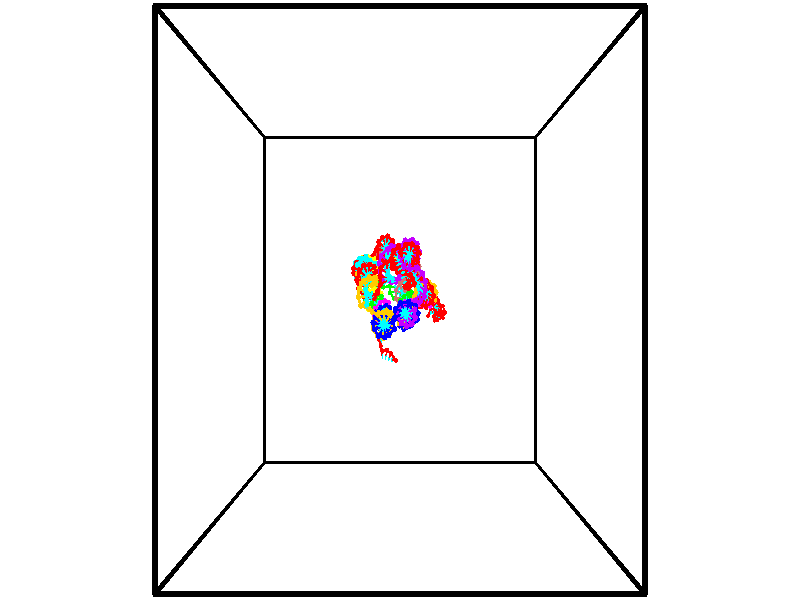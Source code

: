 // switches for output
#declare DRAW_BASES = 1; // possible values are 0, 1; only relevant for DNA ribbons
#declare DRAW_BASES_TYPE = 3; // possible values are 1, 2, 3; only relevant for DNA ribbons
#declare DRAW_FOG = 0; // set to 1 to enable fog

#include "colors.inc"

#include "transforms.inc"
background { rgb <1, 1, 1>}

#default {
   normal{
       ripples 0.25
       frequency 0.20
       turbulence 0.2
       lambda 5
   }
	finish {
		phong 0.1
		phong_size 40.
	}
}

// original window dimensions: 1024x640


// camera settings

camera {
	sky <-0, 1, 0>
	up <-0, 1, 0>
	right 1.6 * <1, 0, 0>
	location <18.5, 18.5, 82.5562>
	look_at <18.5, 18.5, 18.5>
	direction <0, 0, -64.0562>
	angle 67.0682
}


# declare cpy_camera_pos = <18.5, 18.5, 82.5562>;
# if (DRAW_FOG = 1)
fog {
	fog_type 2
	up vnormalize(cpy_camera_pos)
	color rgbt<1,1,1,0.3>
	distance 1e-5
	fog_alt 3e-3
	fog_offset 29.6
}
# end


// LIGHTS

# declare lum = 6;
global_settings {
	ambient_light rgb lum * <0.05, 0.05, 0.05>
	max_trace_level 15
}# declare cpy_direct_light_amount = 0.25;
light_source
{	1000 * <-1, -1, 1>,
	rgb lum * cpy_direct_light_amount
	parallel
}

light_source
{	1000 * <1, 1, -1>,
	rgb lum * cpy_direct_light_amount
	parallel
}

// strand 0

// nucleotide -1

// particle -1
sphere {
	<22.453428, 16.641058, -2.737255> 0.250000
	pigment { color rgbt <1,0,0,0> }
	no_shadow
}
cylinder {
	<22.662998, 16.821457, -2.448227>,  <22.788740, 16.929697, -2.274810>, 0.100000
	pigment { color rgbt <1,0,0,0> }
	no_shadow
}
cylinder {
	<22.662998, 16.821457, -2.448227>,  <22.453428, 16.641058, -2.737255>, 0.100000
	pigment { color rgbt <1,0,0,0> }
	no_shadow
}

// particle -1
sphere {
	<22.662998, 16.821457, -2.448227> 0.100000
	pigment { color rgbt <1,0,0,0> }
	no_shadow
}
sphere {
	0, 1
	scale<0.080000,0.200000,0.300000>
	matrix <0.786847, 0.068570, -0.613327,
		-0.326155, 0.889888, -0.318940,
		0.523923, 0.450997, 0.722570,
		22.820175, 16.956757, -2.231456>
	pigment { color rgbt <0,1,1,0> }
	no_shadow
}
cylinder {
	<22.801340, 17.261093, -2.928242>,  <22.453428, 16.641058, -2.737255>, 0.130000
	pigment { color rgbt <1,0,0,0> }
	no_shadow
}

// nucleotide -1

// particle -1
sphere {
	<22.801340, 17.261093, -2.928242> 0.250000
	pigment { color rgbt <1,0,0,0> }
	no_shadow
}
cylinder {
	<23.035336, 17.109264, -2.641548>,  <23.175734, 17.018167, -2.469531>, 0.100000
	pigment { color rgbt <1,0,0,0> }
	no_shadow
}
cylinder {
	<23.035336, 17.109264, -2.641548>,  <22.801340, 17.261093, -2.928242>, 0.100000
	pigment { color rgbt <1,0,0,0> }
	no_shadow
}

// particle -1
sphere {
	<23.035336, 17.109264, -2.641548> 0.100000
	pigment { color rgbt <1,0,0,0> }
	no_shadow
}
sphere {
	0, 1
	scale<0.080000,0.200000,0.300000>
	matrix <0.768871, -0.021706, -0.639035,
		0.258119, 0.924907, 0.279145,
		0.584989, -0.379574, 0.716737,
		23.210833, 16.995392, -2.426527>
	pigment { color rgbt <0,1,1,0> }
	no_shadow
}
cylinder {
	<23.409485, 17.615721, -2.777369>,  <22.801340, 17.261093, -2.928242>, 0.130000
	pigment { color rgbt <1,0,0,0> }
	no_shadow
}

// nucleotide -1

// particle -1
sphere {
	<23.409485, 17.615721, -2.777369> 0.250000
	pigment { color rgbt <1,0,0,0> }
	no_shadow
}
cylinder {
	<23.473866, 17.234360, -2.675294>,  <23.512495, 17.005543, -2.614049>, 0.100000
	pigment { color rgbt <1,0,0,0> }
	no_shadow
}
cylinder {
	<23.473866, 17.234360, -2.675294>,  <23.409485, 17.615721, -2.777369>, 0.100000
	pigment { color rgbt <1,0,0,0> }
	no_shadow
}

// particle -1
sphere {
	<23.473866, 17.234360, -2.675294> 0.100000
	pigment { color rgbt <1,0,0,0> }
	no_shadow
}
sphere {
	0, 1
	scale<0.080000,0.200000,0.300000>
	matrix <0.740978, -0.054066, -0.669349,
		0.651955, 0.296822, 0.697747,
		0.160954, -0.953401, 0.255187,
		23.522152, 16.948339, -2.598738>
	pigment { color rgbt <0,1,1,0> }
	no_shadow
}
cylinder {
	<24.109844, 17.616524, -2.567953>,  <23.409485, 17.615721, -2.777369>, 0.130000
	pigment { color rgbt <1,0,0,0> }
	no_shadow
}

// nucleotide -1

// particle -1
sphere {
	<24.109844, 17.616524, -2.567953> 0.250000
	pigment { color rgbt <1,0,0,0> }
	no_shadow
}
cylinder {
	<23.931969, 17.288158, -2.711257>,  <23.825243, 17.091139, -2.797239>, 0.100000
	pigment { color rgbt <1,0,0,0> }
	no_shadow
}
cylinder {
	<23.931969, 17.288158, -2.711257>,  <24.109844, 17.616524, -2.567953>, 0.100000
	pigment { color rgbt <1,0,0,0> }
	no_shadow
}

// particle -1
sphere {
	<23.931969, 17.288158, -2.711257> 0.100000
	pigment { color rgbt <1,0,0,0> }
	no_shadow
}
sphere {
	0, 1
	scale<0.080000,0.200000,0.300000>
	matrix <0.832731, -0.231615, -0.502906,
		0.329865, -0.521970, 0.786598,
		-0.444689, -0.820915, -0.358259,
		23.798561, 17.041883, -2.818735>
	pigment { color rgbt <0,1,1,0> }
	no_shadow
}
cylinder {
	<24.560566, 17.103834, -2.591132>,  <24.109844, 17.616524, -2.567953>, 0.130000
	pigment { color rgbt <1,0,0,0> }
	no_shadow
}

// nucleotide -1

// particle -1
sphere {
	<24.560566, 17.103834, -2.591132> 0.250000
	pigment { color rgbt <1,0,0,0> }
	no_shadow
}
cylinder {
	<24.296192, 16.983009, -2.865919>,  <24.137568, 16.910515, -3.030791>, 0.100000
	pigment { color rgbt <1,0,0,0> }
	no_shadow
}
cylinder {
	<24.296192, 16.983009, -2.865919>,  <24.560566, 17.103834, -2.591132>, 0.100000
	pigment { color rgbt <1,0,0,0> }
	no_shadow
}

// particle -1
sphere {
	<24.296192, 16.983009, -2.865919> 0.100000
	pigment { color rgbt <1,0,0,0> }
	no_shadow
}
sphere {
	0, 1
	scale<0.080000,0.200000,0.300000>
	matrix <0.749984, -0.297900, -0.590576,
		-0.026258, -0.905547, 0.423433,
		-0.660935, -0.302060, -0.686968,
		24.097912, 16.892391, -3.072009>
	pigment { color rgbt <0,1,1,0> }
	no_shadow
}
cylinder {
	<24.352840, 17.008783, -1.895421>,  <24.560566, 17.103834, -2.591132>, 0.130000
	pigment { color rgbt <1,0,0,0> }
	no_shadow
}

// nucleotide -1

// particle -1
sphere {
	<24.352840, 17.008783, -1.895421> 0.250000
	pigment { color rgbt <1,0,0,0> }
	no_shadow
}
cylinder {
	<24.183620, 16.658768, -1.989516>,  <24.082088, 16.448759, -2.045973>, 0.100000
	pigment { color rgbt <1,0,0,0> }
	no_shadow
}
cylinder {
	<24.183620, 16.658768, -1.989516>,  <24.352840, 17.008783, -1.895421>, 0.100000
	pigment { color rgbt <1,0,0,0> }
	no_shadow
}

// particle -1
sphere {
	<24.183620, 16.658768, -1.989516> 0.100000
	pigment { color rgbt <1,0,0,0> }
	no_shadow
}
sphere {
	0, 1
	scale<0.080000,0.200000,0.300000>
	matrix <-0.313927, -0.101992, 0.943953,
		-0.849987, 0.473188, -0.231550,
		-0.423051, -0.875038, -0.235238,
		24.056705, 16.396255, -2.060087>
	pigment { color rgbt <0,1,1,0> }
	no_shadow
}
cylinder {
	<23.555407, 17.035383, -1.859007>,  <24.352840, 17.008783, -1.895421>, 0.130000
	pigment { color rgbt <1,0,0,0> }
	no_shadow
}

// nucleotide -1

// particle -1
sphere {
	<23.555407, 17.035383, -1.859007> 0.250000
	pigment { color rgbt <1,0,0,0> }
	no_shadow
}
cylinder {
	<23.774891, 16.714745, -1.764047>,  <23.906582, 16.522362, -1.707071>, 0.100000
	pigment { color rgbt <1,0,0,0> }
	no_shadow
}
cylinder {
	<23.774891, 16.714745, -1.764047>,  <23.555407, 17.035383, -1.859007>, 0.100000
	pigment { color rgbt <1,0,0,0> }
	no_shadow
}

// particle -1
sphere {
	<23.774891, 16.714745, -1.764047> 0.100000
	pigment { color rgbt <1,0,0,0> }
	no_shadow
}
sphere {
	0, 1
	scale<0.080000,0.200000,0.300000>
	matrix <-0.356868, 0.032209, 0.933599,
		-0.756016, -0.596997, -0.268391,
		0.548712, -0.801597, 0.237400,
		23.939505, 16.474266, -1.692827>
	pigment { color rgbt <0,1,1,0> }
	no_shadow
}
cylinder {
	<23.144054, 16.591080, -1.346277>,  <23.555407, 17.035383, -1.859007>, 0.130000
	pigment { color rgbt <1,0,0,0> }
	no_shadow
}

// nucleotide -1

// particle -1
sphere {
	<23.144054, 16.591080, -1.346277> 0.250000
	pigment { color rgbt <1,0,0,0> }
	no_shadow
}
cylinder {
	<23.538658, 16.552372, -1.293460>,  <23.775421, 16.529146, -1.261771>, 0.100000
	pigment { color rgbt <1,0,0,0> }
	no_shadow
}
cylinder {
	<23.538658, 16.552372, -1.293460>,  <23.144054, 16.591080, -1.346277>, 0.100000
	pigment { color rgbt <1,0,0,0> }
	no_shadow
}

// particle -1
sphere {
	<23.538658, 16.552372, -1.293460> 0.100000
	pigment { color rgbt <1,0,0,0> }
	no_shadow
}
sphere {
	0, 1
	scale<0.080000,0.200000,0.300000>
	matrix <-0.105297, 0.242495, 0.964422,
		-0.125347, -0.965314, 0.229034,
		0.986509, -0.096771, 0.132041,
		23.834612, 16.523340, -1.253848>
	pigment { color rgbt <0,1,1,0> }
	no_shadow
}
cylinder {
	<23.245068, 16.147896, -0.781375>,  <23.144054, 16.591080, -1.346277>, 0.130000
	pigment { color rgbt <1,0,0,0> }
	no_shadow
}

// nucleotide -1

// particle -1
sphere {
	<23.245068, 16.147896, -0.781375> 0.250000
	pigment { color rgbt <1,0,0,0> }
	no_shadow
}
cylinder {
	<23.523113, 16.432014, -0.825731>,  <23.689939, 16.602486, -0.852344>, 0.100000
	pigment { color rgbt <1,0,0,0> }
	no_shadow
}
cylinder {
	<23.523113, 16.432014, -0.825731>,  <23.245068, 16.147896, -0.781375>, 0.100000
	pigment { color rgbt <1,0,0,0> }
	no_shadow
}

// particle -1
sphere {
	<23.523113, 16.432014, -0.825731> 0.100000
	pigment { color rgbt <1,0,0,0> }
	no_shadow
}
sphere {
	0, 1
	scale<0.080000,0.200000,0.300000>
	matrix <-0.189043, 0.329419, 0.925065,
		0.693601, -0.622061, 0.363260,
		0.695112, 0.710298, -0.110889,
		23.731647, 16.645103, -0.858997>
	pigment { color rgbt <0,1,1,0> }
	no_shadow
}
cylinder {
	<23.584644, 16.181129, -0.072123>,  <23.245068, 16.147896, -0.781375>, 0.130000
	pigment { color rgbt <1,0,0,0> }
	no_shadow
}

// nucleotide -1

// particle -1
sphere {
	<23.584644, 16.181129, -0.072123> 0.250000
	pigment { color rgbt <1,0,0,0> }
	no_shadow
}
cylinder {
	<23.674664, 16.511093, -0.279536>,  <23.728674, 16.709072, -0.403984>, 0.100000
	pigment { color rgbt <1,0,0,0> }
	no_shadow
}
cylinder {
	<23.674664, 16.511093, -0.279536>,  <23.584644, 16.181129, -0.072123>, 0.100000
	pigment { color rgbt <1,0,0,0> }
	no_shadow
}

// particle -1
sphere {
	<23.674664, 16.511093, -0.279536> 0.100000
	pigment { color rgbt <1,0,0,0> }
	no_shadow
}
sphere {
	0, 1
	scale<0.080000,0.200000,0.300000>
	matrix <-0.017383, 0.535499, 0.844357,
		0.974193, -0.181006, 0.134852,
		0.225047, 0.824911, -0.518533,
		23.742178, 16.758566, -0.435096>
	pigment { color rgbt <0,1,1,0> }
	no_shadow
}
cylinder {
	<24.360527, 16.495731, 0.028028>,  <23.584644, 16.181129, -0.072123>, 0.130000
	pigment { color rgbt <1,0,0,0> }
	no_shadow
}

// nucleotide -1

// particle -1
sphere {
	<24.360527, 16.495731, 0.028028> 0.250000
	pigment { color rgbt <1,0,0,0> }
	no_shadow
}
cylinder {
	<24.060715, 16.744923, -0.061504>,  <23.880827, 16.894438, -0.115222>, 0.100000
	pigment { color rgbt <1,0,0,0> }
	no_shadow
}
cylinder {
	<24.060715, 16.744923, -0.061504>,  <24.360527, 16.495731, 0.028028>, 0.100000
	pigment { color rgbt <1,0,0,0> }
	no_shadow
}

// particle -1
sphere {
	<24.060715, 16.744923, -0.061504> 0.100000
	pigment { color rgbt <1,0,0,0> }
	no_shadow
}
sphere {
	0, 1
	scale<0.080000,0.200000,0.300000>
	matrix <0.151319, 0.490415, 0.858251,
		0.644442, 0.609417, -0.461850,
		-0.749531, 0.622980, -0.223828,
		23.835855, 16.931816, -0.128652>
	pigment { color rgbt <0,1,1,0> }
	no_shadow
}
cylinder {
	<24.624912, 17.087725, 0.368208>,  <24.360527, 16.495731, 0.028028>, 0.130000
	pigment { color rgbt <1,0,0,0> }
	no_shadow
}

// nucleotide -1

// particle -1
sphere {
	<24.624912, 17.087725, 0.368208> 0.250000
	pigment { color rgbt <1,0,0,0> }
	no_shadow
}
cylinder {
	<24.227802, 17.129433, 0.344471>,  <23.989536, 17.154457, 0.330229>, 0.100000
	pigment { color rgbt <1,0,0,0> }
	no_shadow
}
cylinder {
	<24.227802, 17.129433, 0.344471>,  <24.624912, 17.087725, 0.368208>, 0.100000
	pigment { color rgbt <1,0,0,0> }
	no_shadow
}

// particle -1
sphere {
	<24.227802, 17.129433, 0.344471> 0.100000
	pigment { color rgbt <1,0,0,0> }
	no_shadow
}
sphere {
	0, 1
	scale<0.080000,0.200000,0.300000>
	matrix <-0.014955, 0.383213, 0.923539,
		0.119040, 0.917756, -0.378886,
		-0.992777, 0.104272, -0.059343,
		23.929970, 17.160715, 0.326668>
	pigment { color rgbt <0,1,1,0> }
	no_shadow
}
cylinder {
	<24.313648, 17.811647, 0.578495>,  <24.624912, 17.087725, 0.368208>, 0.130000
	pigment { color rgbt <1,0,0,0> }
	no_shadow
}

// nucleotide -1

// particle -1
sphere {
	<24.313648, 17.811647, 0.578495> 0.250000
	pigment { color rgbt <1,0,0,0> }
	no_shadow
}
cylinder {
	<24.073128, 17.498756, 0.643677>,  <23.928816, 17.311022, 0.682787>, 0.100000
	pigment { color rgbt <1,0,0,0> }
	no_shadow
}
cylinder {
	<24.073128, 17.498756, 0.643677>,  <24.313648, 17.811647, 0.578495>, 0.100000
	pigment { color rgbt <1,0,0,0> }
	no_shadow
}

// particle -1
sphere {
	<24.073128, 17.498756, 0.643677> 0.100000
	pigment { color rgbt <1,0,0,0> }
	no_shadow
}
sphere {
	0, 1
	scale<0.080000,0.200000,0.300000>
	matrix <-0.028219, 0.224608, 0.974040,
		-0.798522, 0.581095, -0.157131,
		-0.601303, -0.782227, 0.162957,
		23.892736, 17.264088, 0.692565>
	pigment { color rgbt <0,1,1,0> }
	no_shadow
}
cylinder {
	<23.676495, 18.026825, 1.004270>,  <24.313648, 17.811647, 0.578495>, 0.130000
	pigment { color rgbt <1,0,0,0> }
	no_shadow
}

// nucleotide -1

// particle -1
sphere {
	<23.676495, 18.026825, 1.004270> 0.250000
	pigment { color rgbt <1,0,0,0> }
	no_shadow
}
cylinder {
	<23.752151, 17.642014, 1.082989>,  <23.797544, 17.411127, 1.130221>, 0.100000
	pigment { color rgbt <1,0,0,0> }
	no_shadow
}
cylinder {
	<23.752151, 17.642014, 1.082989>,  <23.676495, 18.026825, 1.004270>, 0.100000
	pigment { color rgbt <1,0,0,0> }
	no_shadow
}

// particle -1
sphere {
	<23.752151, 17.642014, 1.082989> 0.100000
	pigment { color rgbt <1,0,0,0> }
	no_shadow
}
sphere {
	0, 1
	scale<0.080000,0.200000,0.300000>
	matrix <-0.008341, 0.198835, 0.979998,
		-0.981914, -0.186999, 0.029583,
		0.189141, -0.962027, 0.196799,
		23.808893, 17.353405, 1.142029>
	pigment { color rgbt <0,1,1,0> }
	no_shadow
}
cylinder {
	<23.095566, 17.539133, 1.419567>,  <23.676495, 18.026825, 1.004270>, 0.130000
	pigment { color rgbt <1,0,0,0> }
	no_shadow
}

// nucleotide -1

// particle -1
sphere {
	<23.095566, 17.539133, 1.419567> 0.250000
	pigment { color rgbt <1,0,0,0> }
	no_shadow
}
cylinder {
	<23.487724, 17.502464, 1.489336>,  <23.723019, 17.480463, 1.531198>, 0.100000
	pigment { color rgbt <1,0,0,0> }
	no_shadow
}
cylinder {
	<23.487724, 17.502464, 1.489336>,  <23.095566, 17.539133, 1.419567>, 0.100000
	pigment { color rgbt <1,0,0,0> }
	no_shadow
}

// particle -1
sphere {
	<23.487724, 17.502464, 1.489336> 0.100000
	pigment { color rgbt <1,0,0,0> }
	no_shadow
}
sphere {
	0, 1
	scale<0.080000,0.200000,0.300000>
	matrix <-0.157940, 0.163705, 0.973784,
		-0.117825, -0.982240, 0.146017,
		0.980394, -0.091674, 0.174423,
		23.781843, 17.474962, 1.541663>
	pigment { color rgbt <0,1,1,0> }
	no_shadow
}
cylinder {
	<23.236477, 16.966705, 1.853647>,  <23.095566, 17.539133, 1.419567>, 0.130000
	pigment { color rgbt <1,0,0,0> }
	no_shadow
}

// nucleotide -1

// particle -1
sphere {
	<23.236477, 16.966705, 1.853647> 0.250000
	pigment { color rgbt <1,0,0,0> }
	no_shadow
}
cylinder {
	<23.513630, 17.251228, 1.900891>,  <23.679922, 17.421942, 1.929237>, 0.100000
	pigment { color rgbt <1,0,0,0> }
	no_shadow
}
cylinder {
	<23.513630, 17.251228, 1.900891>,  <23.236477, 16.966705, 1.853647>, 0.100000
	pigment { color rgbt <1,0,0,0> }
	no_shadow
}

// particle -1
sphere {
	<23.513630, 17.251228, 1.900891> 0.100000
	pigment { color rgbt <1,0,0,0> }
	no_shadow
}
sphere {
	0, 1
	scale<0.080000,0.200000,0.300000>
	matrix <-0.224708, 0.057369, 0.972736,
		0.685141, -0.700533, 0.199587,
		0.692884, 0.711310, 0.118109,
		23.721495, 17.464621, 1.936324>
	pigment { color rgbt <0,1,1,0> }
	no_shadow
}
cylinder {
	<23.699228, 16.816881, 2.542984>,  <23.236477, 16.966705, 1.853647>, 0.130000
	pigment { color rgbt <1,0,0,0> }
	no_shadow
}

// nucleotide -1

// particle -1
sphere {
	<23.699228, 16.816881, 2.542984> 0.250000
	pigment { color rgbt <1,0,0,0> }
	no_shadow
}
cylinder {
	<23.653172, 17.204159, 2.454133>,  <23.625538, 17.436525, 2.400822>, 0.100000
	pigment { color rgbt <1,0,0,0> }
	no_shadow
}
cylinder {
	<23.653172, 17.204159, 2.454133>,  <23.699228, 16.816881, 2.542984>, 0.100000
	pigment { color rgbt <1,0,0,0> }
	no_shadow
}

// particle -1
sphere {
	<23.653172, 17.204159, 2.454133> 0.100000
	pigment { color rgbt <1,0,0,0> }
	no_shadow
}
sphere {
	0, 1
	scale<0.080000,0.200000,0.300000>
	matrix <-0.257289, 0.186917, 0.948085,
		0.959450, 0.166316, 0.227584,
		-0.115143, 0.968195, -0.222129,
		23.618629, 17.494617, 2.387494>
	pigment { color rgbt <0,1,1,0> }
	no_shadow
}
cylinder {
	<23.960793, 17.225500, 3.124230>,  <23.699228, 16.816881, 2.542984>, 0.130000
	pigment { color rgbt <1,0,0,0> }
	no_shadow
}

// nucleotide -1

// particle -1
sphere {
	<23.960793, 17.225500, 3.124230> 0.250000
	pigment { color rgbt <1,0,0,0> }
	no_shadow
}
cylinder {
	<23.710327, 17.447277, 2.904954>,  <23.560047, 17.580343, 2.773389>, 0.100000
	pigment { color rgbt <1,0,0,0> }
	no_shadow
}
cylinder {
	<23.710327, 17.447277, 2.904954>,  <23.960793, 17.225500, 3.124230>, 0.100000
	pigment { color rgbt <1,0,0,0> }
	no_shadow
}

// particle -1
sphere {
	<23.710327, 17.447277, 2.904954> 0.100000
	pigment { color rgbt <1,0,0,0> }
	no_shadow
}
sphere {
	0, 1
	scale<0.080000,0.200000,0.300000>
	matrix <-0.536716, 0.203480, 0.818860,
		0.565557, 0.806962, 0.170167,
		-0.626164, 0.554444, -0.548189,
		23.522478, 17.613609, 2.740498>
	pigment { color rgbt <0,1,1,0> }
	no_shadow
}
cylinder {
	<23.855974, 17.849468, 3.478770>,  <23.960793, 17.225500, 3.124230>, 0.130000
	pigment { color rgbt <1,0,0,0> }
	no_shadow
}

// nucleotide -1

// particle -1
sphere {
	<23.855974, 17.849468, 3.478770> 0.250000
	pigment { color rgbt <1,0,0,0> }
	no_shadow
}
cylinder {
	<23.531246, 17.794487, 3.251770>,  <23.336409, 17.761497, 3.115570>, 0.100000
	pigment { color rgbt <1,0,0,0> }
	no_shadow
}
cylinder {
	<23.531246, 17.794487, 3.251770>,  <23.855974, 17.849468, 3.478770>, 0.100000
	pigment { color rgbt <1,0,0,0> }
	no_shadow
}

// particle -1
sphere {
	<23.531246, 17.794487, 3.251770> 0.100000
	pigment { color rgbt <1,0,0,0> }
	no_shadow
}
sphere {
	0, 1
	scale<0.080000,0.200000,0.300000>
	matrix <-0.582724, 0.252568, 0.772426,
		0.037159, 0.957766, -0.285137,
		-0.811820, -0.137454, -0.567499,
		23.287701, 17.753250, 3.081520>
	pigment { color rgbt <0,1,1,0> }
	no_shadow
}
cylinder {
	<23.457878, 18.474537, 3.640491>,  <23.855974, 17.849468, 3.478770>, 0.130000
	pigment { color rgbt <1,0,0,0> }
	no_shadow
}

// nucleotide -1

// particle -1
sphere {
	<23.457878, 18.474537, 3.640491> 0.250000
	pigment { color rgbt <1,0,0,0> }
	no_shadow
}
cylinder {
	<23.261253, 18.164379, 3.481932>,  <23.143278, 17.978285, 3.386797>, 0.100000
	pigment { color rgbt <1,0,0,0> }
	no_shadow
}
cylinder {
	<23.261253, 18.164379, 3.481932>,  <23.457878, 18.474537, 3.640491>, 0.100000
	pigment { color rgbt <1,0,0,0> }
	no_shadow
}

// particle -1
sphere {
	<23.261253, 18.164379, 3.481932> 0.100000
	pigment { color rgbt <1,0,0,0> }
	no_shadow
}
sphere {
	0, 1
	scale<0.080000,0.200000,0.300000>
	matrix <-0.771409, 0.176491, 0.611375,
		-0.404096, 0.606313, -0.684903,
		-0.491563, -0.775394, -0.396396,
		23.113785, 17.931761, 3.363014>
	pigment { color rgbt <0,1,1,0> }
	no_shadow
}
cylinder {
	<22.780005, 18.657667, 3.644601>,  <23.457878, 18.474537, 3.640491>, 0.130000
	pigment { color rgbt <1,0,0,0> }
	no_shadow
}

// nucleotide -1

// particle -1
sphere {
	<22.780005, 18.657667, 3.644601> 0.250000
	pigment { color rgbt <1,0,0,0> }
	no_shadow
}
cylinder {
	<22.748051, 18.261753, 3.597362>,  <22.728878, 18.024204, 3.569019>, 0.100000
	pigment { color rgbt <1,0,0,0> }
	no_shadow
}
cylinder {
	<22.748051, 18.261753, 3.597362>,  <22.780005, 18.657667, 3.644601>, 0.100000
	pigment { color rgbt <1,0,0,0> }
	no_shadow
}

// particle -1
sphere {
	<22.748051, 18.261753, 3.597362> 0.100000
	pigment { color rgbt <1,0,0,0> }
	no_shadow
}
sphere {
	0, 1
	scale<0.080000,0.200000,0.300000>
	matrix <-0.858859, 0.008210, 0.512147,
		-0.505945, 0.142341, -0.850740,
		-0.079884, -0.989784, -0.118097,
		22.724085, 17.964817, 3.561933>
	pigment { color rgbt <0,1,1,0> }
	no_shadow
}
cylinder {
	<22.160503, 18.500280, 3.362449>,  <22.780005, 18.657667, 3.644601>, 0.130000
	pigment { color rgbt <1,0,0,0> }
	no_shadow
}

// nucleotide -1

// particle -1
sphere {
	<22.160503, 18.500280, 3.362449> 0.250000
	pigment { color rgbt <1,0,0,0> }
	no_shadow
}
cylinder {
	<22.205624, 18.227913, 3.651897>,  <22.232697, 18.064493, 3.825567>, 0.100000
	pigment { color rgbt <1,0,0,0> }
	no_shadow
}
cylinder {
	<22.205624, 18.227913, 3.651897>,  <22.160503, 18.500280, 3.362449>, 0.100000
	pigment { color rgbt <1,0,0,0> }
	no_shadow
}

// particle -1
sphere {
	<22.205624, 18.227913, 3.651897> 0.100000
	pigment { color rgbt <1,0,0,0> }
	no_shadow
}
sphere {
	0, 1
	scale<0.080000,0.200000,0.300000>
	matrix <-0.815752, 0.352334, 0.458703,
		-0.567296, -0.642038, -0.515716,
		0.112800, -0.680917, 0.723622,
		22.239464, 18.023638, 3.868984>
	pigment { color rgbt <0,1,1,0> }
	no_shadow
}
cylinder {
	<21.538105, 18.117413, 3.354773>,  <22.160503, 18.500280, 3.362449>, 0.130000
	pigment { color rgbt <1,0,0,0> }
	no_shadow
}

// nucleotide -1

// particle -1
sphere {
	<21.538105, 18.117413, 3.354773> 0.250000
	pigment { color rgbt <1,0,0,0> }
	no_shadow
}
cylinder {
	<21.734718, 18.166744, 3.699606>,  <21.852686, 18.196342, 3.906506>, 0.100000
	pigment { color rgbt <1,0,0,0> }
	no_shadow
}
cylinder {
	<21.734718, 18.166744, 3.699606>,  <21.538105, 18.117413, 3.354773>, 0.100000
	pigment { color rgbt <1,0,0,0> }
	no_shadow
}

// particle -1
sphere {
	<21.734718, 18.166744, 3.699606> 0.100000
	pigment { color rgbt <1,0,0,0> }
	no_shadow
}
sphere {
	0, 1
	scale<0.080000,0.200000,0.300000>
	matrix <-0.816901, 0.408331, 0.407356,
		-0.301776, -0.904464, 0.301456,
		0.491532, 0.123329, 0.862082,
		21.882177, 18.203743, 3.958231>
	pigment { color rgbt <0,1,1,0> }
	no_shadow
}
cylinder {
	<21.121799, 17.850809, 3.768298>,  <21.538105, 18.117413, 3.354773>, 0.130000
	pigment { color rgbt <1,0,0,0> }
	no_shadow
}

// nucleotide -1

// particle -1
sphere {
	<21.121799, 17.850809, 3.768298> 0.250000
	pigment { color rgbt <1,0,0,0> }
	no_shadow
}
cylinder {
	<21.347980, 18.107765, 3.975217>,  <21.483690, 18.261938, 4.099369>, 0.100000
	pigment { color rgbt <1,0,0,0> }
	no_shadow
}
cylinder {
	<21.347980, 18.107765, 3.975217>,  <21.121799, 17.850809, 3.768298>, 0.100000
	pigment { color rgbt <1,0,0,0> }
	no_shadow
}

// particle -1
sphere {
	<21.347980, 18.107765, 3.975217> 0.100000
	pigment { color rgbt <1,0,0,0> }
	no_shadow
}
sphere {
	0, 1
	scale<0.080000,0.200000,0.300000>
	matrix <-0.818905, 0.362555, 0.444914,
		0.098258, -0.675197, 0.731064,
		0.565455, 0.642388, 0.517299,
		21.517616, 18.300482, 4.130406>
	pigment { color rgbt <0,1,1,0> }
	no_shadow
}
cylinder {
	<20.996412, 17.740858, 4.465229>,  <21.121799, 17.850809, 3.768298>, 0.130000
	pigment { color rgbt <1,0,0,0> }
	no_shadow
}

// nucleotide -1

// particle -1
sphere {
	<20.996412, 17.740858, 4.465229> 0.250000
	pigment { color rgbt <1,0,0,0> }
	no_shadow
}
cylinder {
	<21.096310, 18.121792, 4.395158>,  <21.156248, 18.350351, 4.353115>, 0.100000
	pigment { color rgbt <1,0,0,0> }
	no_shadow
}
cylinder {
	<21.096310, 18.121792, 4.395158>,  <20.996412, 17.740858, 4.465229>, 0.100000
	pigment { color rgbt <1,0,0,0> }
	no_shadow
}

// particle -1
sphere {
	<21.096310, 18.121792, 4.395158> 0.100000
	pigment { color rgbt <1,0,0,0> }
	no_shadow
}
sphere {
	0, 1
	scale<0.080000,0.200000,0.300000>
	matrix <-0.797656, 0.304898, 0.520367,
		0.548975, 0.009775, 0.835782,
		0.249742, 0.952335, -0.175179,
		21.171232, 18.407492, 4.342604>
	pigment { color rgbt <0,1,1,0> }
	no_shadow
}
cylinder {
	<20.840149, 18.161963, 5.058649>,  <20.996412, 17.740858, 4.465229>, 0.130000
	pigment { color rgbt <1,0,0,0> }
	no_shadow
}

// nucleotide -1

// particle -1
sphere {
	<20.840149, 18.161963, 5.058649> 0.250000
	pigment { color rgbt <1,0,0,0> }
	no_shadow
}
cylinder {
	<20.832542, 18.428825, 4.760779>,  <20.827978, 18.588943, 4.582058>, 0.100000
	pigment { color rgbt <1,0,0,0> }
	no_shadow
}
cylinder {
	<20.832542, 18.428825, 4.760779>,  <20.840149, 18.161963, 5.058649>, 0.100000
	pigment { color rgbt <1,0,0,0> }
	no_shadow
}

// particle -1
sphere {
	<20.832542, 18.428825, 4.760779> 0.100000
	pigment { color rgbt <1,0,0,0> }
	no_shadow
}
sphere {
	0, 1
	scale<0.080000,0.200000,0.300000>
	matrix <-0.791703, 0.444822, 0.418737,
		0.610610, 0.597522, 0.519733,
		-0.019016, 0.667159, -0.744672,
		20.826838, 18.628973, 4.537377>
	pigment { color rgbt <0,1,1,0> }
	no_shadow
}
cylinder {
	<20.767082, 18.835327, 5.337132>,  <20.840149, 18.161963, 5.058649>, 0.130000
	pigment { color rgbt <1,0,0,0> }
	no_shadow
}

// nucleotide -1

// particle -1
sphere {
	<20.767082, 18.835327, 5.337132> 0.250000
	pigment { color rgbt <1,0,0,0> }
	no_shadow
}
cylinder {
	<20.626225, 18.872391, 4.964593>,  <20.541710, 18.894629, 4.741070>, 0.100000
	pigment { color rgbt <1,0,0,0> }
	no_shadow
}
cylinder {
	<20.626225, 18.872391, 4.964593>,  <20.767082, 18.835327, 5.337132>, 0.100000
	pigment { color rgbt <1,0,0,0> }
	no_shadow
}

// particle -1
sphere {
	<20.626225, 18.872391, 4.964593> 0.100000
	pigment { color rgbt <1,0,0,0> }
	no_shadow
}
sphere {
	0, 1
	scale<0.080000,0.200000,0.300000>
	matrix <-0.776473, 0.526672, 0.345985,
		0.522573, 0.845004, -0.113518,
		-0.352146, 0.092659, -0.931347,
		20.520580, 18.900188, 4.685189>
	pigment { color rgbt <0,1,1,0> }
	no_shadow
}
cylinder {
	<21.295479, 18.573545, 5.774466>,  <20.767082, 18.835327, 5.337132>, 0.130000
	pigment { color rgbt <1,0,0,0> }
	no_shadow
}

// nucleotide -1

// particle -1
sphere {
	<21.295479, 18.573545, 5.774466> 0.250000
	pigment { color rgbt <1,0,0,0> }
	no_shadow
}
cylinder {
	<20.917805, 18.676830, 5.856286>,  <20.691200, 18.738800, 5.905378>, 0.100000
	pigment { color rgbt <1,0,0,0> }
	no_shadow
}
cylinder {
	<20.917805, 18.676830, 5.856286>,  <21.295479, 18.573545, 5.774466>, 0.100000
	pigment { color rgbt <1,0,0,0> }
	no_shadow
}

// particle -1
sphere {
	<20.917805, 18.676830, 5.856286> 0.100000
	pigment { color rgbt <1,0,0,0> }
	no_shadow
}
sphere {
	0, 1
	scale<0.080000,0.200000,0.300000>
	matrix <0.154300, -0.201954, 0.967164,
		0.291042, 0.944744, 0.150840,
		-0.944185, 0.258211, 0.204551,
		20.634548, 18.754293, 5.917651>
	pigment { color rgbt <0,1,1,0> }
	no_shadow
}
cylinder {
	<21.224995, 18.986151, 6.345173>,  <21.295479, 18.573545, 5.774466>, 0.130000
	pigment { color rgbt <1,0,0,0> }
	no_shadow
}

// nucleotide -1

// particle -1
sphere {
	<21.224995, 18.986151, 6.345173> 0.250000
	pigment { color rgbt <1,0,0,0> }
	no_shadow
}
cylinder {
	<20.883389, 18.778439, 6.332485>,  <20.678425, 18.653811, 6.324872>, 0.100000
	pigment { color rgbt <1,0,0,0> }
	no_shadow
}
cylinder {
	<20.883389, 18.778439, 6.332485>,  <21.224995, 18.986151, 6.345173>, 0.100000
	pigment { color rgbt <1,0,0,0> }
	no_shadow
}

// particle -1
sphere {
	<20.883389, 18.778439, 6.332485> 0.100000
	pigment { color rgbt <1,0,0,0> }
	no_shadow
}
sphere {
	0, 1
	scale<0.080000,0.200000,0.300000>
	matrix <0.208766, -0.397908, 0.893357,
		-0.476523, 0.756319, 0.448228,
		-0.854015, -0.519280, -0.031719,
		20.627184, 18.622654, 6.322969>
	pigment { color rgbt <0,1,1,0> }
	no_shadow
}
cylinder {
	<20.960033, 19.097372, 6.967596>,  <21.224995, 18.986151, 6.345173>, 0.130000
	pigment { color rgbt <1,0,0,0> }
	no_shadow
}

// nucleotide -1

// particle -1
sphere {
	<20.960033, 19.097372, 6.967596> 0.250000
	pigment { color rgbt <1,0,0,0> }
	no_shadow
}
cylinder {
	<20.825871, 18.759903, 6.799919>,  <20.745373, 18.557423, 6.699313>, 0.100000
	pigment { color rgbt <1,0,0,0> }
	no_shadow
}
cylinder {
	<20.825871, 18.759903, 6.799919>,  <20.960033, 19.097372, 6.967596>, 0.100000
	pigment { color rgbt <1,0,0,0> }
	no_shadow
}

// particle -1
sphere {
	<20.825871, 18.759903, 6.799919> 0.100000
	pigment { color rgbt <1,0,0,0> }
	no_shadow
}
sphere {
	0, 1
	scale<0.080000,0.200000,0.300000>
	matrix <0.296120, -0.516828, 0.803245,
		-0.894325, 0.145282, 0.423175,
		-0.335405, -0.843672, -0.419191,
		20.725248, 18.506802, 6.674162>
	pigment { color rgbt <0,1,1,0> }
	no_shadow
}
cylinder {
	<21.117319, 19.755053, 6.504616>,  <20.960033, 19.097372, 6.967596>, 0.130000
	pigment { color rgbt <1,0,0,0> }
	no_shadow
}

// nucleotide -1

// particle -1
sphere {
	<21.117319, 19.755053, 6.504616> 0.250000
	pigment { color rgbt <1,0,0,0> }
	no_shadow
}
cylinder {
	<20.804340, 19.605389, 6.703726>,  <20.616552, 19.515591, 6.823192>, 0.100000
	pigment { color rgbt <1,0,0,0> }
	no_shadow
}
cylinder {
	<20.804340, 19.605389, 6.703726>,  <21.117319, 19.755053, 6.504616>, 0.100000
	pigment { color rgbt <1,0,0,0> }
	no_shadow
}

// particle -1
sphere {
	<20.804340, 19.605389, 6.703726> 0.100000
	pigment { color rgbt <1,0,0,0> }
	no_shadow
}
sphere {
	0, 1
	scale<0.080000,0.200000,0.300000>
	matrix <0.405536, 0.300442, 0.863293,
		-0.472564, 0.877347, -0.083344,
		-0.782448, -0.374162, 0.497774,
		20.569607, 19.493139, 6.853058>
	pigment { color rgbt <0,1,1,0> }
	no_shadow
}
cylinder {
	<20.886208, 20.338966, 6.970402>,  <21.117319, 19.755053, 6.504616>, 0.130000
	pigment { color rgbt <1,0,0,0> }
	no_shadow
}

// nucleotide -1

// particle -1
sphere {
	<20.886208, 20.338966, 6.970402> 0.250000
	pigment { color rgbt <1,0,0,0> }
	no_shadow
}
cylinder {
	<20.783321, 19.982876, 7.120780>,  <20.721590, 19.769220, 7.211007>, 0.100000
	pigment { color rgbt <1,0,0,0> }
	no_shadow
}
cylinder {
	<20.783321, 19.982876, 7.120780>,  <20.886208, 20.338966, 6.970402>, 0.100000
	pigment { color rgbt <1,0,0,0> }
	no_shadow
}

// particle -1
sphere {
	<20.783321, 19.982876, 7.120780> 0.100000
	pigment { color rgbt <1,0,0,0> }
	no_shadow
}
sphere {
	0, 1
	scale<0.080000,0.200000,0.300000>
	matrix <0.471284, 0.224074, 0.853043,
		-0.843642, 0.396592, 0.361916,
		-0.257214, -0.890228, 0.375945,
		20.706158, 19.715807, 7.233563>
	pigment { color rgbt <0,1,1,0> }
	no_shadow
}
cylinder {
	<20.669474, 20.254030, 7.682086>,  <20.886208, 20.338966, 6.970402>, 0.130000
	pigment { color rgbt <1,0,0,0> }
	no_shadow
}

// nucleotide -1

// particle -1
sphere {
	<20.669474, 20.254030, 7.682086> 0.250000
	pigment { color rgbt <1,0,0,0> }
	no_shadow
}
cylinder {
	<20.872505, 19.918579, 7.603027>,  <20.994324, 19.717308, 7.555593>, 0.100000
	pigment { color rgbt <1,0,0,0> }
	no_shadow
}
cylinder {
	<20.872505, 19.918579, 7.603027>,  <20.669474, 20.254030, 7.682086>, 0.100000
	pigment { color rgbt <1,0,0,0> }
	no_shadow
}

// particle -1
sphere {
	<20.872505, 19.918579, 7.603027> 0.100000
	pigment { color rgbt <1,0,0,0> }
	no_shadow
}
sphere {
	0, 1
	scale<0.080000,0.200000,0.300000>
	matrix <0.399548, 0.025864, 0.916347,
		-0.763364, -0.544088, 0.348201,
		0.507579, -0.838630, -0.197646,
		21.024778, 19.666990, 7.543734>
	pigment { color rgbt <0,1,1,0> }
	no_shadow
}
cylinder {
	<20.453470, 19.656429, 8.174042>,  <20.669474, 20.254030, 7.682086>, 0.130000
	pigment { color rgbt <1,0,0,0> }
	no_shadow
}

// nucleotide -1

// particle -1
sphere {
	<20.453470, 19.656429, 8.174042> 0.250000
	pigment { color rgbt <1,0,0,0> }
	no_shadow
}
cylinder {
	<20.827374, 19.625294, 8.035381>,  <21.051716, 19.606611, 7.952185>, 0.100000
	pigment { color rgbt <1,0,0,0> }
	no_shadow
}
cylinder {
	<20.827374, 19.625294, 8.035381>,  <20.453470, 19.656429, 8.174042>, 0.100000
	pigment { color rgbt <1,0,0,0> }
	no_shadow
}

// particle -1
sphere {
	<20.827374, 19.625294, 8.035381> 0.100000
	pigment { color rgbt <1,0,0,0> }
	no_shadow
}
sphere {
	0, 1
	scale<0.080000,0.200000,0.300000>
	matrix <0.346221, -0.019388, 0.937953,
		-0.079734, -0.996777, 0.008828,
		0.934759, -0.077843, -0.346651,
		21.107801, 19.601942, 7.931386>
	pigment { color rgbt <0,1,1,0> }
	no_shadow
}
cylinder {
	<20.799126, 18.915495, 8.350581>,  <20.453470, 19.656429, 8.174042>, 0.130000
	pigment { color rgbt <1,0,0,0> }
	no_shadow
}

// nucleotide -1

// particle -1
sphere {
	<20.799126, 18.915495, 8.350581> 0.250000
	pigment { color rgbt <1,0,0,0> }
	no_shadow
}
cylinder {
	<21.083408, 19.196827, 8.356528>,  <21.253979, 19.365625, 8.360097>, 0.100000
	pigment { color rgbt <1,0,0,0> }
	no_shadow
}
cylinder {
	<21.083408, 19.196827, 8.356528>,  <20.799126, 18.915495, 8.350581>, 0.100000
	pigment { color rgbt <1,0,0,0> }
	no_shadow
}

// particle -1
sphere {
	<21.083408, 19.196827, 8.356528> 0.100000
	pigment { color rgbt <1,0,0,0> }
	no_shadow
}
sphere {
	0, 1
	scale<0.080000,0.200000,0.300000>
	matrix <0.173260, -0.195485, 0.965281,
		0.681817, -0.683457, -0.260792,
		0.710708, 0.703330, 0.014869,
		21.296621, 19.407825, 8.360989>
	pigment { color rgbt <0,1,1,0> }
	no_shadow
}
cylinder {
	<21.432169, 18.621525, 8.582797>,  <20.799126, 18.915495, 8.350581>, 0.130000
	pigment { color rgbt <1,0,0,0> }
	no_shadow
}

// nucleotide -1

// particle -1
sphere {
	<21.432169, 18.621525, 8.582797> 0.250000
	pigment { color rgbt <1,0,0,0> }
	no_shadow
}
cylinder {
	<21.384212, 18.997868, 8.709549>,  <21.355438, 19.223673, 8.785600>, 0.100000
	pigment { color rgbt <1,0,0,0> }
	no_shadow
}
cylinder {
	<21.384212, 18.997868, 8.709549>,  <21.432169, 18.621525, 8.582797>, 0.100000
	pigment { color rgbt <1,0,0,0> }
	no_shadow
}

// particle -1
sphere {
	<21.384212, 18.997868, 8.709549> 0.100000
	pigment { color rgbt <1,0,0,0> }
	no_shadow
}
sphere {
	0, 1
	scale<0.080000,0.200000,0.300000>
	matrix <0.402454, -0.245720, 0.881846,
		0.907555, 0.233255, -0.349192,
		-0.119892, 0.940858, 0.316879,
		21.348246, 19.280125, 8.804613>
	pigment { color rgbt <0,1,1,0> }
	no_shadow
}
cylinder {
	<22.076229, 18.759211, 8.893198>,  <21.432169, 18.621525, 8.582797>, 0.130000
	pigment { color rgbt <1,0,0,0> }
	no_shadow
}

// nucleotide -1

// particle -1
sphere {
	<22.076229, 18.759211, 8.893198> 0.250000
	pigment { color rgbt <1,0,0,0> }
	no_shadow
}
cylinder {
	<21.792843, 18.979488, 9.069746>,  <21.622810, 19.111654, 9.175675>, 0.100000
	pigment { color rgbt <1,0,0,0> }
	no_shadow
}
cylinder {
	<21.792843, 18.979488, 9.069746>,  <22.076229, 18.759211, 8.893198>, 0.100000
	pigment { color rgbt <1,0,0,0> }
	no_shadow
}

// particle -1
sphere {
	<21.792843, 18.979488, 9.069746> 0.100000
	pigment { color rgbt <1,0,0,0> }
	no_shadow
}
sphere {
	0, 1
	scale<0.080000,0.200000,0.300000>
	matrix <0.195475, -0.447811, 0.872499,
		0.678132, 0.704415, 0.209613,
		-0.708468, 0.550695, 0.441371,
		21.580303, 19.144697, 9.202157>
	pigment { color rgbt <0,1,1,0> }
	no_shadow
}
cylinder {
	<22.371469, 18.969263, 9.606698>,  <22.076229, 18.759211, 8.893198>, 0.130000
	pigment { color rgbt <1,0,0,0> }
	no_shadow
}

// nucleotide -1

// particle -1
sphere {
	<22.371469, 18.969263, 9.606698> 0.250000
	pigment { color rgbt <1,0,0,0> }
	no_shadow
}
cylinder {
	<21.972515, 18.997604, 9.612360>,  <21.733143, 19.014608, 9.615757>, 0.100000
	pigment { color rgbt <1,0,0,0> }
	no_shadow
}
cylinder {
	<21.972515, 18.997604, 9.612360>,  <22.371469, 18.969263, 9.606698>, 0.100000
	pigment { color rgbt <1,0,0,0> }
	no_shadow
}

// particle -1
sphere {
	<21.972515, 18.997604, 9.612360> 0.100000
	pigment { color rgbt <1,0,0,0> }
	no_shadow
}
sphere {
	0, 1
	scale<0.080000,0.200000,0.300000>
	matrix <-0.000556, -0.203439, 0.979088,
		0.072252, 0.976521, 0.202947,
		-0.997386, 0.070854, 0.014156,
		21.673300, 19.018860, 9.616607>
	pigment { color rgbt <0,1,1,0> }
	no_shadow
}
cylinder {
	<22.397478, 19.394508, 10.207088>,  <22.371469, 18.969263, 9.606698>, 0.130000
	pigment { color rgbt <1,0,0,0> }
	no_shadow
}

// nucleotide -1

// particle -1
sphere {
	<22.397478, 19.394508, 10.207088> 0.250000
	pigment { color rgbt <1,0,0,0> }
	no_shadow
}
cylinder {
	<22.021626, 19.283665, 10.126784>,  <21.796114, 19.217159, 10.078602>, 0.100000
	pigment { color rgbt <1,0,0,0> }
	no_shadow
}
cylinder {
	<22.021626, 19.283665, 10.126784>,  <22.397478, 19.394508, 10.207088>, 0.100000
	pigment { color rgbt <1,0,0,0> }
	no_shadow
}

// particle -1
sphere {
	<22.021626, 19.283665, 10.126784> 0.100000
	pigment { color rgbt <1,0,0,0> }
	no_shadow
}
sphere {
	0, 1
	scale<0.080000,0.200000,0.300000>
	matrix <-0.159851, -0.163282, 0.973543,
		-0.302556, 0.946864, 0.109129,
		-0.939632, -0.277107, -0.200759,
		21.739737, 19.200533, 10.066557>
	pigment { color rgbt <0,1,1,0> }
	no_shadow
}
cylinder {
	<21.951563, 19.875210, 10.511387>,  <22.397478, 19.394508, 10.207088>, 0.130000
	pigment { color rgbt <1,0,0,0> }
	no_shadow
}

// nucleotide -1

// particle -1
sphere {
	<21.951563, 19.875210, 10.511387> 0.250000
	pigment { color rgbt <1,0,0,0> }
	no_shadow
}
cylinder {
	<21.781952, 19.514763, 10.475196>,  <21.680185, 19.298494, 10.453481>, 0.100000
	pigment { color rgbt <1,0,0,0> }
	no_shadow
}
cylinder {
	<21.781952, 19.514763, 10.475196>,  <21.951563, 19.875210, 10.511387>, 0.100000
	pigment { color rgbt <1,0,0,0> }
	no_shadow
}

// particle -1
sphere {
	<21.781952, 19.514763, 10.475196> 0.100000
	pigment { color rgbt <1,0,0,0> }
	no_shadow
}
sphere {
	0, 1
	scale<0.080000,0.200000,0.300000>
	matrix <0.049382, -0.122761, 0.991207,
		-0.904302, 0.415832, 0.096553,
		-0.424028, -0.901118, -0.090478,
		21.654743, 19.244427, 10.448052>
	pigment { color rgbt <0,1,1,0> }
	no_shadow
}
cylinder {
	<21.330835, 19.963047, 10.871567>,  <21.951563, 19.875210, 10.511387>, 0.130000
	pigment { color rgbt <1,0,0,0> }
	no_shadow
}

// nucleotide -1

// particle -1
sphere {
	<21.330835, 19.963047, 10.871567> 0.250000
	pigment { color rgbt <1,0,0,0> }
	no_shadow
}
cylinder {
	<21.427979, 19.575325, 10.856259>,  <21.486263, 19.342691, 10.847075>, 0.100000
	pigment { color rgbt <1,0,0,0> }
	no_shadow
}
cylinder {
	<21.427979, 19.575325, 10.856259>,  <21.330835, 19.963047, 10.871567>, 0.100000
	pigment { color rgbt <1,0,0,0> }
	no_shadow
}

// particle -1
sphere {
	<21.427979, 19.575325, 10.856259> 0.100000
	pigment { color rgbt <1,0,0,0> }
	no_shadow
}
sphere {
	0, 1
	scale<0.080000,0.200000,0.300000>
	matrix <-0.008791, -0.041648, 0.999094,
		-0.970022, -0.242300, -0.018636,
		0.242857, -0.969307, -0.038270,
		21.500835, 19.284533, 10.844778>
	pigment { color rgbt <0,1,1,0> }
	no_shadow
}
cylinder {
	<20.972528, 19.659576, 11.328750>,  <21.330835, 19.963047, 10.871567>, 0.130000
	pigment { color rgbt <1,0,0,0> }
	no_shadow
}

// nucleotide -1

// particle -1
sphere {
	<20.972528, 19.659576, 11.328750> 0.250000
	pigment { color rgbt <1,0,0,0> }
	no_shadow
}
cylinder {
	<21.244820, 19.369831, 11.285101>,  <21.408194, 19.195984, 11.258912>, 0.100000
	pigment { color rgbt <1,0,0,0> }
	no_shadow
}
cylinder {
	<21.244820, 19.369831, 11.285101>,  <20.972528, 19.659576, 11.328750>, 0.100000
	pigment { color rgbt <1,0,0,0> }
	no_shadow
}

// particle -1
sphere {
	<21.244820, 19.369831, 11.285101> 0.100000
	pigment { color rgbt <1,0,0,0> }
	no_shadow
}
sphere {
	0, 1
	scale<0.080000,0.200000,0.300000>
	matrix <0.125794, -0.031158, 0.991567,
		-0.721655, -0.688714, 0.069910,
		0.680728, -0.724363, -0.109121,
		21.449038, 19.152521, 11.252364>
	pigment { color rgbt <0,1,1,0> }
	no_shadow
}
cylinder {
	<20.726078, 19.137028, 11.747575>,  <20.972528, 19.659576, 11.328750>, 0.130000
	pigment { color rgbt <1,0,0,0> }
	no_shadow
}

// nucleotide -1

// particle -1
sphere {
	<20.726078, 19.137028, 11.747575> 0.250000
	pigment { color rgbt <1,0,0,0> }
	no_shadow
}
cylinder {
	<21.108093, 19.030598, 11.695258>,  <21.337303, 18.966740, 11.663868>, 0.100000
	pigment { color rgbt <1,0,0,0> }
	no_shadow
}
cylinder {
	<21.108093, 19.030598, 11.695258>,  <20.726078, 19.137028, 11.747575>, 0.100000
	pigment { color rgbt <1,0,0,0> }
	no_shadow
}

// particle -1
sphere {
	<21.108093, 19.030598, 11.695258> 0.100000
	pigment { color rgbt <1,0,0,0> }
	no_shadow
}
sphere {
	0, 1
	scale<0.080000,0.200000,0.300000>
	matrix <0.057896, -0.265280, 0.962432,
		-0.290781, -0.926730, -0.237947,
		0.955036, -0.266081, -0.130793,
		21.394604, 18.950775, 11.656020>
	pigment { color rgbt <0,1,1,0> }
	no_shadow
}
cylinder {
	<20.743099, 18.527489, 12.073159>,  <20.726078, 19.137028, 11.747575>, 0.130000
	pigment { color rgbt <1,0,0,0> }
	no_shadow
}

// nucleotide -1

// particle -1
sphere {
	<20.743099, 18.527489, 12.073159> 0.250000
	pigment { color rgbt <1,0,0,0> }
	no_shadow
}
cylinder {
	<21.114197, 18.670990, 12.032009>,  <21.336855, 18.757092, 12.007318>, 0.100000
	pigment { color rgbt <1,0,0,0> }
	no_shadow
}
cylinder {
	<21.114197, 18.670990, 12.032009>,  <20.743099, 18.527489, 12.073159>, 0.100000
	pigment { color rgbt <1,0,0,0> }
	no_shadow
}

// particle -1
sphere {
	<21.114197, 18.670990, 12.032009> 0.100000
	pigment { color rgbt <1,0,0,0> }
	no_shadow
}
sphere {
	0, 1
	scale<0.080000,0.200000,0.300000>
	matrix <0.201097, -0.248316, 0.947575,
		0.314400, -0.899797, -0.302519,
		0.927746, 0.358753, -0.102876,
		21.392521, 18.778616, 12.001146>
	pigment { color rgbt <0,1,1,0> }
	no_shadow
}
cylinder {
	<21.256180, 18.063604, 12.372170>,  <20.743099, 18.527489, 12.073159>, 0.130000
	pigment { color rgbt <1,0,0,0> }
	no_shadow
}

// nucleotide -1

// particle -1
sphere {
	<21.256180, 18.063604, 12.372170> 0.250000
	pigment { color rgbt <1,0,0,0> }
	no_shadow
}
cylinder {
	<21.441402, 18.418098, 12.377397>,  <21.552536, 18.630795, 12.380532>, 0.100000
	pigment { color rgbt <1,0,0,0> }
	no_shadow
}
cylinder {
	<21.441402, 18.418098, 12.377397>,  <21.256180, 18.063604, 12.372170>, 0.100000
	pigment { color rgbt <1,0,0,0> }
	no_shadow
}

// particle -1
sphere {
	<21.441402, 18.418098, 12.377397> 0.100000
	pigment { color rgbt <1,0,0,0> }
	no_shadow
}
sphere {
	0, 1
	scale<0.080000,0.200000,0.300000>
	matrix <0.253162, -0.146374, 0.956286,
		0.849406, -0.439505, -0.292140,
		0.463054, 0.886234, 0.013065,
		21.580318, 18.683969, 12.381316>
	pigment { color rgbt <0,1,1,0> }
	no_shadow
}
cylinder {
	<21.879023, 17.931969, 12.710066>,  <21.256180, 18.063604, 12.372170>, 0.130000
	pigment { color rgbt <1,0,0,0> }
	no_shadow
}

// nucleotide -1

// particle -1
sphere {
	<21.879023, 17.931969, 12.710066> 0.250000
	pigment { color rgbt <1,0,0,0> }
	no_shadow
}
cylinder {
	<21.807823, 18.325470, 12.719419>,  <21.765104, 18.561571, 12.725030>, 0.100000
	pigment { color rgbt <1,0,0,0> }
	no_shadow
}
cylinder {
	<21.807823, 18.325470, 12.719419>,  <21.879023, 17.931969, 12.710066>, 0.100000
	pigment { color rgbt <1,0,0,0> }
	no_shadow
}

// particle -1
sphere {
	<21.807823, 18.325470, 12.719419> 0.100000
	pigment { color rgbt <1,0,0,0> }
	no_shadow
}
sphere {
	0, 1
	scale<0.080000,0.200000,0.300000>
	matrix <0.218375, 0.016322, 0.975728,
		0.959494, 0.178784, -0.217733,
		-0.177999, 0.983753, 0.023381,
		21.754423, 18.620596, 12.726433>
	pigment { color rgbt <0,1,1,0> }
	no_shadow
}
cylinder {
	<22.356104, 18.183859, 13.211646>,  <21.879023, 17.931969, 12.710066>, 0.130000
	pigment { color rgbt <1,0,0,0> }
	no_shadow
}

// nucleotide -1

// particle -1
sphere {
	<22.356104, 18.183859, 13.211646> 0.250000
	pigment { color rgbt <1,0,0,0> }
	no_shadow
}
cylinder {
	<22.098015, 18.487526, 13.177341>,  <21.943161, 18.669725, 13.156758>, 0.100000
	pigment { color rgbt <1,0,0,0> }
	no_shadow
}
cylinder {
	<22.098015, 18.487526, 13.177341>,  <22.356104, 18.183859, 13.211646>, 0.100000
	pigment { color rgbt <1,0,0,0> }
	no_shadow
}

// particle -1
sphere {
	<22.098015, 18.487526, 13.177341> 0.100000
	pigment { color rgbt <1,0,0,0> }
	no_shadow
}
sphere {
	0, 1
	scale<0.080000,0.200000,0.300000>
	matrix <0.028101, 0.135761, 0.990343,
		0.763479, 0.636581, -0.108929,
		-0.645222, 0.759167, -0.085762,
		21.904448, 18.715277, 13.151613>
	pigment { color rgbt <0,1,1,0> }
	no_shadow
}
cylinder {
	<22.638391, 18.701042, 13.710934>,  <22.356104, 18.183859, 13.211646>, 0.130000
	pigment { color rgbt <1,0,0,0> }
	no_shadow
}

// nucleotide -1

// particle -1
sphere {
	<22.638391, 18.701042, 13.710934> 0.250000
	pigment { color rgbt <1,0,0,0> }
	no_shadow
}
cylinder {
	<22.257462, 18.793842, 13.631689>,  <22.028904, 18.849524, 13.584142>, 0.100000
	pigment { color rgbt <1,0,0,0> }
	no_shadow
}
cylinder {
	<22.257462, 18.793842, 13.631689>,  <22.638391, 18.701042, 13.710934>, 0.100000
	pigment { color rgbt <1,0,0,0> }
	no_shadow
}

// particle -1
sphere {
	<22.257462, 18.793842, 13.631689> 0.100000
	pigment { color rgbt <1,0,0,0> }
	no_shadow
}
sphere {
	0, 1
	scale<0.080000,0.200000,0.300000>
	matrix <-0.158279, 0.179418, 0.970957,
		0.260809, 0.956025, -0.134144,
		-0.952327, 0.232002, -0.198112,
		21.971764, 18.863443, 13.572255>
	pigment { color rgbt <0,1,1,0> }
	no_shadow
}
cylinder {
	<22.514462, 19.268135, 14.182787>,  <22.638391, 18.701042, 13.710934>, 0.130000
	pigment { color rgbt <1,0,0,0> }
	no_shadow
}

// nucleotide -1

// particle -1
sphere {
	<22.514462, 19.268135, 14.182787> 0.250000
	pigment { color rgbt <1,0,0,0> }
	no_shadow
}
cylinder {
	<22.145771, 19.147621, 14.085096>,  <21.924557, 19.075314, 14.026482>, 0.100000
	pigment { color rgbt <1,0,0,0> }
	no_shadow
}
cylinder {
	<22.145771, 19.147621, 14.085096>,  <22.514462, 19.268135, 14.182787>, 0.100000
	pigment { color rgbt <1,0,0,0> }
	no_shadow
}

// particle -1
sphere {
	<22.145771, 19.147621, 14.085096> 0.100000
	pigment { color rgbt <1,0,0,0> }
	no_shadow
}
sphere {
	0, 1
	scale<0.080000,0.200000,0.300000>
	matrix <-0.254929, -0.003918, 0.966952,
		-0.292284, 0.953526, -0.073194,
		-0.921727, -0.301284, -0.244227,
		21.869253, 19.057236, 14.011828>
	pigment { color rgbt <0,1,1,0> }
	no_shadow
}
cylinder {
	<22.150711, 19.814133, 14.459815>,  <22.514462, 19.268135, 14.182787>, 0.130000
	pigment { color rgbt <1,0,0,0> }
	no_shadow
}

// nucleotide -1

// particle -1
sphere {
	<22.150711, 19.814133, 14.459815> 0.250000
	pigment { color rgbt <1,0,0,0> }
	no_shadow
}
cylinder {
	<21.879860, 19.527973, 14.390875>,  <21.717350, 19.356277, 14.349511>, 0.100000
	pigment { color rgbt <1,0,0,0> }
	no_shadow
}
cylinder {
	<21.879860, 19.527973, 14.390875>,  <22.150711, 19.814133, 14.459815>, 0.100000
	pigment { color rgbt <1,0,0,0> }
	no_shadow
}

// particle -1
sphere {
	<21.879860, 19.527973, 14.390875> 0.100000
	pigment { color rgbt <1,0,0,0> }
	no_shadow
}
sphere {
	0, 1
	scale<0.080000,0.200000,0.300000>
	matrix <-0.229833, -0.016893, 0.973084,
		-0.699054, 0.698513, -0.152983,
		-0.677127, -0.715398, -0.172350,
		21.676722, 19.313354, 14.339170>
	pigment { color rgbt <0,1,1,0> }
	no_shadow
}
cylinder {
	<21.552998, 20.030279, 14.805009>,  <22.150711, 19.814133, 14.459815>, 0.130000
	pigment { color rgbt <1,0,0,0> }
	no_shadow
}

// nucleotide -1

// particle -1
sphere {
	<21.552998, 20.030279, 14.805009> 0.250000
	pigment { color rgbt <1,0,0,0> }
	no_shadow
}
cylinder {
	<21.547554, 19.634300, 14.748693>,  <21.544287, 19.396713, 14.714904>, 0.100000
	pigment { color rgbt <1,0,0,0> }
	no_shadow
}
cylinder {
	<21.547554, 19.634300, 14.748693>,  <21.552998, 20.030279, 14.805009>, 0.100000
	pigment { color rgbt <1,0,0,0> }
	no_shadow
}

// particle -1
sphere {
	<21.547554, 19.634300, 14.748693> 0.100000
	pigment { color rgbt <1,0,0,0> }
	no_shadow
}
sphere {
	0, 1
	scale<0.080000,0.200000,0.300000>
	matrix <-0.117145, -0.138254, 0.983444,
		-0.993022, 0.029877, -0.114085,
		-0.013610, -0.989946, -0.140790,
		21.543470, 19.337317, 14.706456>
	pigment { color rgbt <0,1,1,0> }
	no_shadow
}
cylinder {
	<20.894848, 19.808485, 15.046519>,  <21.552998, 20.030279, 14.805009>, 0.130000
	pigment { color rgbt <1,0,0,0> }
	no_shadow
}

// nucleotide -1

// particle -1
sphere {
	<20.894848, 19.808485, 15.046519> 0.250000
	pigment { color rgbt <1,0,0,0> }
	no_shadow
}
cylinder {
	<21.118553, 19.479027, 15.084110>,  <21.252775, 19.281351, 15.106665>, 0.100000
	pigment { color rgbt <1,0,0,0> }
	no_shadow
}
cylinder {
	<21.118553, 19.479027, 15.084110>,  <20.894848, 19.808485, 15.046519>, 0.100000
	pigment { color rgbt <1,0,0,0> }
	no_shadow
}

// particle -1
sphere {
	<21.118553, 19.479027, 15.084110> 0.100000
	pigment { color rgbt <1,0,0,0> }
	no_shadow
}
sphere {
	0, 1
	scale<0.080000,0.200000,0.300000>
	matrix <-0.282488, -0.082767, 0.955694,
		-0.779376, -0.561031, -0.278958,
		0.559262, -0.823647, 0.093978,
		21.286331, 19.231934, 15.112304>
	pigment { color rgbt <0,1,1,0> }
	no_shadow
}
cylinder {
	<20.501852, 19.364216, 15.428101>,  <20.894848, 19.808485, 15.046519>, 0.130000
	pigment { color rgbt <1,0,0,0> }
	no_shadow
}

// nucleotide -1

// particle -1
sphere {
	<20.501852, 19.364216, 15.428101> 0.250000
	pigment { color rgbt <1,0,0,0> }
	no_shadow
}
cylinder {
	<20.849514, 19.167881, 15.452261>,  <21.058111, 19.050081, 15.466758>, 0.100000
	pigment { color rgbt <1,0,0,0> }
	no_shadow
}
cylinder {
	<20.849514, 19.167881, 15.452261>,  <20.501852, 19.364216, 15.428101>, 0.100000
	pigment { color rgbt <1,0,0,0> }
	no_shadow
}

// particle -1
sphere {
	<20.849514, 19.167881, 15.452261> 0.100000
	pigment { color rgbt <1,0,0,0> }
	no_shadow
}
sphere {
	0, 1
	scale<0.080000,0.200000,0.300000>
	matrix <-0.188770, -0.216392, 0.957883,
		-0.457094, -0.843951, -0.280733,
		0.869155, -0.490837, 0.060401,
		21.110260, 19.020630, 15.470382>
	pigment { color rgbt <0,1,1,0> }
	no_shadow
}
cylinder {
	<20.310884, 18.999617, 15.934329>,  <20.501852, 19.364216, 15.428101>, 0.130000
	pigment { color rgbt <1,0,0,0> }
	no_shadow
}

// nucleotide -1

// particle -1
sphere {
	<20.310884, 18.999617, 15.934329> 0.250000
	pigment { color rgbt <1,0,0,0> }
	no_shadow
}
cylinder {
	<20.705498, 18.934319, 15.938471>,  <20.942265, 18.895140, 15.940956>, 0.100000
	pigment { color rgbt <1,0,0,0> }
	no_shadow
}
cylinder {
	<20.705498, 18.934319, 15.938471>,  <20.310884, 18.999617, 15.934329>, 0.100000
	pigment { color rgbt <1,0,0,0> }
	no_shadow
}

// particle -1
sphere {
	<20.705498, 18.934319, 15.938471> 0.100000
	pigment { color rgbt <1,0,0,0> }
	no_shadow
}
sphere {
	0, 1
	scale<0.080000,0.200000,0.300000>
	matrix <-0.075114, -0.395885, 0.915223,
		-0.145304, -0.903674, -0.402815,
		0.986532, -0.163243, 0.010354,
		21.001457, 18.885345, 15.941577>
	pigment { color rgbt <0,1,1,0> }
	no_shadow
}
cylinder {
	<20.435934, 18.295984, 16.187622>,  <20.310884, 18.999617, 15.934329>, 0.130000
	pigment { color rgbt <1,0,0,0> }
	no_shadow
}

// nucleotide -1

// particle -1
sphere {
	<20.435934, 18.295984, 16.187622> 0.250000
	pigment { color rgbt <1,0,0,0> }
	no_shadow
}
cylinder {
	<20.766148, 18.508080, 16.264917>,  <20.964275, 18.635338, 16.311295>, 0.100000
	pigment { color rgbt <1,0,0,0> }
	no_shadow
}
cylinder {
	<20.766148, 18.508080, 16.264917>,  <20.435934, 18.295984, 16.187622>, 0.100000
	pigment { color rgbt <1,0,0,0> }
	no_shadow
}

// particle -1
sphere {
	<20.766148, 18.508080, 16.264917> 0.100000
	pigment { color rgbt <1,0,0,0> }
	no_shadow
}
sphere {
	0, 1
	scale<0.080000,0.200000,0.300000>
	matrix <-0.003756, -0.337240, 0.941411,
		0.564342, -0.777892, -0.276411,
		0.825533, 0.530240, 0.193240,
		21.013807, 18.667150, 16.322889>
	pigment { color rgbt <0,1,1,0> }
	no_shadow
}
cylinder {
	<20.855536, 17.930595, 16.700729>,  <20.435934, 18.295984, 16.187622>, 0.130000
	pigment { color rgbt <1,0,0,0> }
	no_shadow
}

// nucleotide -1

// particle -1
sphere {
	<20.855536, 17.930595, 16.700729> 0.250000
	pigment { color rgbt <1,0,0,0> }
	no_shadow
}
cylinder {
	<21.016781, 18.296009, 16.722456>,  <21.113529, 18.515257, 16.735493>, 0.100000
	pigment { color rgbt <1,0,0,0> }
	no_shadow
}
cylinder {
	<21.016781, 18.296009, 16.722456>,  <20.855536, 17.930595, 16.700729>, 0.100000
	pigment { color rgbt <1,0,0,0> }
	no_shadow
}

// particle -1
sphere {
	<21.016781, 18.296009, 16.722456> 0.100000
	pigment { color rgbt <1,0,0,0> }
	no_shadow
}
sphere {
	0, 1
	scale<0.080000,0.200000,0.300000>
	matrix <0.020657, -0.068423, 0.997443,
		0.914916, -0.400962, -0.046453,
		0.403115, 0.913536, 0.054318,
		21.137716, 18.570070, 16.738752>
	pigment { color rgbt <0,1,1,0> }
	no_shadow
}
cylinder {
	<21.349617, 17.837639, 17.260391>,  <20.855536, 17.930595, 16.700729>, 0.130000
	pigment { color rgbt <1,0,0,0> }
	no_shadow
}

// nucleotide -1

// particle -1
sphere {
	<21.349617, 17.837639, 17.260391> 0.250000
	pigment { color rgbt <1,0,0,0> }
	no_shadow
}
cylinder {
	<21.277649, 18.228958, 17.219275>,  <21.234468, 18.463749, 17.194605>, 0.100000
	pigment { color rgbt <1,0,0,0> }
	no_shadow
}
cylinder {
	<21.277649, 18.228958, 17.219275>,  <21.349617, 17.837639, 17.260391>, 0.100000
	pigment { color rgbt <1,0,0,0> }
	no_shadow
}

// particle -1
sphere {
	<21.277649, 18.228958, 17.219275> 0.100000
	pigment { color rgbt <1,0,0,0> }
	no_shadow
}
sphere {
	0, 1
	scale<0.080000,0.200000,0.300000>
	matrix <-0.054493, 0.094426, 0.994039,
		0.982171, 0.184447, 0.036322,
		-0.179918, 0.978296, -0.102793,
		21.223673, 18.522448, 17.188437>
	pigment { color rgbt <0,1,1,0> }
	no_shadow
}
cylinder {
	<21.831911, 18.161356, 17.645344>,  <21.349617, 17.837639, 17.260391>, 0.130000
	pigment { color rgbt <1,0,0,0> }
	no_shadow
}

// nucleotide -1

// particle -1
sphere {
	<21.831911, 18.161356, 17.645344> 0.250000
	pigment { color rgbt <1,0,0,0> }
	no_shadow
}
cylinder {
	<21.531555, 18.423893, 17.616009>,  <21.351341, 18.581415, 17.598408>, 0.100000
	pigment { color rgbt <1,0,0,0> }
	no_shadow
}
cylinder {
	<21.531555, 18.423893, 17.616009>,  <21.831911, 18.161356, 17.645344>, 0.100000
	pigment { color rgbt <1,0,0,0> }
	no_shadow
}

// particle -1
sphere {
	<21.531555, 18.423893, 17.616009> 0.100000
	pigment { color rgbt <1,0,0,0> }
	no_shadow
}
sphere {
	0, 1
	scale<0.080000,0.200000,0.300000>
	matrix <0.024843, 0.139040, 0.989975,
		0.659957, 0.741542, -0.120710,
		-0.750892, 0.656340, -0.073338,
		21.306288, 18.620794, 17.594007>
	pigment { color rgbt <0,1,1,0> }
	no_shadow
}
cylinder {
	<22.076958, 18.705446, 18.009857>,  <21.831911, 18.161356, 17.645344>, 0.130000
	pigment { color rgbt <1,0,0,0> }
	no_shadow
}

// nucleotide -1

// particle -1
sphere {
	<22.076958, 18.705446, 18.009857> 0.250000
	pigment { color rgbt <1,0,0,0> }
	no_shadow
}
cylinder {
	<21.686729, 18.774246, 17.955191>,  <21.452593, 18.815527, 17.922390>, 0.100000
	pigment { color rgbt <1,0,0,0> }
	no_shadow
}
cylinder {
	<21.686729, 18.774246, 17.955191>,  <22.076958, 18.705446, 18.009857>, 0.100000
	pigment { color rgbt <1,0,0,0> }
	no_shadow
}

// particle -1
sphere {
	<21.686729, 18.774246, 17.955191> 0.100000
	pigment { color rgbt <1,0,0,0> }
	no_shadow
}
sphere {
	0, 1
	scale<0.080000,0.200000,0.300000>
	matrix <-0.059547, 0.391773, 0.918133,
		0.211462, 0.903842, -0.371960,
		-0.975571, 0.172001, -0.136666,
		21.394058, 18.825846, 17.914190>
	pigment { color rgbt <0,1,1,0> }
	no_shadow
}
cylinder {
	<21.886324, 19.444160, 18.223442>,  <22.076958, 18.705446, 18.009857>, 0.130000
	pigment { color rgbt <1,0,0,0> }
	no_shadow
}

// nucleotide -1

// particle -1
sphere {
	<21.886324, 19.444160, 18.223442> 0.250000
	pigment { color rgbt <1,0,0,0> }
	no_shadow
}
cylinder {
	<21.557213, 19.223305, 18.277374>,  <21.359747, 19.090792, 18.309734>, 0.100000
	pigment { color rgbt <1,0,0,0> }
	no_shadow
}
cylinder {
	<21.557213, 19.223305, 18.277374>,  <21.886324, 19.444160, 18.223442>, 0.100000
	pigment { color rgbt <1,0,0,0> }
	no_shadow
}

// particle -1
sphere {
	<21.557213, 19.223305, 18.277374> 0.100000
	pigment { color rgbt <1,0,0,0> }
	no_shadow
}
sphere {
	0, 1
	scale<0.080000,0.200000,0.300000>
	matrix <-0.147716, 0.436809, 0.887343,
		-0.548832, 0.710170, -0.440956,
		-0.822778, -0.552139, 0.134831,
		21.310379, 19.057663, 18.317823>
	pigment { color rgbt <0,1,1,0> }
	no_shadow
}
cylinder {
	<21.494303, 19.823309, 18.732168>,  <21.886324, 19.444160, 18.223442>, 0.130000
	pigment { color rgbt <1,0,0,0> }
	no_shadow
}

// nucleotide -1

// particle -1
sphere {
	<21.494303, 19.823309, 18.732168> 0.250000
	pigment { color rgbt <1,0,0,0> }
	no_shadow
}
cylinder {
	<21.284775, 19.482578, 18.733221>,  <21.159058, 19.278141, 18.733852>, 0.100000
	pigment { color rgbt <1,0,0,0> }
	no_shadow
}
cylinder {
	<21.284775, 19.482578, 18.733221>,  <21.494303, 19.823309, 18.732168>, 0.100000
	pigment { color rgbt <1,0,0,0> }
	no_shadow
}

// particle -1
sphere {
	<21.284775, 19.482578, 18.733221> 0.100000
	pigment { color rgbt <1,0,0,0> }
	no_shadow
}
sphere {
	0, 1
	scale<0.080000,0.200000,0.300000>
	matrix <-0.057254, 0.038291, 0.997625,
		-0.849903, 0.522425, -0.068828,
		-0.523820, -0.851825, 0.002633,
		21.127628, 19.227032, 18.734011>
	pigment { color rgbt <0,1,1,0> }
	no_shadow
}
cylinder {
	<21.062670, 19.912193, 19.280756>,  <21.494303, 19.823309, 18.732168>, 0.130000
	pigment { color rgbt <1,0,0,0> }
	no_shadow
}

// nucleotide -1

// particle -1
sphere {
	<21.062670, 19.912193, 19.280756> 0.250000
	pigment { color rgbt <1,0,0,0> }
	no_shadow
}
cylinder {
	<21.087650, 19.515274, 19.237961>,  <21.102638, 19.277122, 19.212284>, 0.100000
	pigment { color rgbt <1,0,0,0> }
	no_shadow
}
cylinder {
	<21.087650, 19.515274, 19.237961>,  <21.062670, 19.912193, 19.280756>, 0.100000
	pigment { color rgbt <1,0,0,0> }
	no_shadow
}

// particle -1
sphere {
	<21.087650, 19.515274, 19.237961> 0.100000
	pigment { color rgbt <1,0,0,0> }
	no_shadow
}
sphere {
	0, 1
	scale<0.080000,0.200000,0.300000>
	matrix <-0.103787, -0.113073, 0.988151,
		-0.992637, -0.050607, -0.110049,
		0.062450, -0.992297, -0.106988,
		21.106386, 19.217585, 19.205864>
	pigment { color rgbt <0,1,1,0> }
	no_shadow
}
cylinder {
	<20.575951, 19.688549, 19.671600>,  <21.062670, 19.912193, 19.280756>, 0.130000
	pigment { color rgbt <1,0,0,0> }
	no_shadow
}

// nucleotide -1

// particle -1
sphere {
	<20.575951, 19.688549, 19.671600> 0.250000
	pigment { color rgbt <1,0,0,0> }
	no_shadow
}
cylinder {
	<20.807873, 19.363708, 19.645321>,  <20.947025, 19.168804, 19.629553>, 0.100000
	pigment { color rgbt <1,0,0,0> }
	no_shadow
}
cylinder {
	<20.807873, 19.363708, 19.645321>,  <20.575951, 19.688549, 19.671600>, 0.100000
	pigment { color rgbt <1,0,0,0> }
	no_shadow
}

// particle -1
sphere {
	<20.807873, 19.363708, 19.645321> 0.100000
	pigment { color rgbt <1,0,0,0> }
	no_shadow
}
sphere {
	0, 1
	scale<0.080000,0.200000,0.300000>
	matrix <0.018047, -0.067814, 0.997535,
		-0.814557, -0.579559, -0.024663,
		0.579803, -0.812104, -0.065698,
		20.981813, 19.120077, 19.625612>
	pigment { color rgbt <0,1,1,0> }
	no_shadow
}
cylinder {
	<20.327517, 19.281860, 20.186989>,  <20.575951, 19.688549, 19.671600>, 0.130000
	pigment { color rgbt <1,0,0,0> }
	no_shadow
}

// nucleotide -1

// particle -1
sphere {
	<20.327517, 19.281860, 20.186989> 0.250000
	pigment { color rgbt <1,0,0,0> }
	no_shadow
}
cylinder {
	<20.693600, 19.133186, 20.124704>,  <20.913250, 19.043982, 20.087334>, 0.100000
	pigment { color rgbt <1,0,0,0> }
	no_shadow
}
cylinder {
	<20.693600, 19.133186, 20.124704>,  <20.327517, 19.281860, 20.186989>, 0.100000
	pigment { color rgbt <1,0,0,0> }
	no_shadow
}

// particle -1
sphere {
	<20.693600, 19.133186, 20.124704> 0.100000
	pigment { color rgbt <1,0,0,0> }
	no_shadow
}
sphere {
	0, 1
	scale<0.080000,0.200000,0.300000>
	matrix <0.074429, -0.223842, 0.971779,
		-0.396051, -0.900969, -0.177198,
		0.915207, -0.371685, -0.155711,
		20.968163, 19.021681, 20.077991>
	pigment { color rgbt <0,1,1,0> }
	no_shadow
}
cylinder {
	<20.366556, 18.630461, 20.576702>,  <20.327517, 19.281860, 20.186989>, 0.130000
	pigment { color rgbt <1,0,0,0> }
	no_shadow
}

// nucleotide -1

// particle -1
sphere {
	<20.366556, 18.630461, 20.576702> 0.250000
	pigment { color rgbt <1,0,0,0> }
	no_shadow
}
cylinder {
	<20.745125, 18.739937, 20.508141>,  <20.972265, 18.805622, 20.467005>, 0.100000
	pigment { color rgbt <1,0,0,0> }
	no_shadow
}
cylinder {
	<20.745125, 18.739937, 20.508141>,  <20.366556, 18.630461, 20.576702>, 0.100000
	pigment { color rgbt <1,0,0,0> }
	no_shadow
}

// particle -1
sphere {
	<20.745125, 18.739937, 20.508141> 0.100000
	pigment { color rgbt <1,0,0,0> }
	no_shadow
}
sphere {
	0, 1
	scale<0.080000,0.200000,0.300000>
	matrix <0.209799, -0.117605, 0.970646,
		0.245501, -0.954600, -0.168725,
		0.946421, 0.273693, -0.171402,
		21.029051, 18.822044, 20.456720>
	pigment { color rgbt <0,1,1,0> }
	no_shadow
}
cylinder {
	<20.758728, 18.138838, 20.843735>,  <20.366556, 18.630461, 20.576702>, 0.130000
	pigment { color rgbt <1,0,0,0> }
	no_shadow
}

// nucleotide -1

// particle -1
sphere {
	<20.758728, 18.138838, 20.843735> 0.250000
	pigment { color rgbt <1,0,0,0> }
	no_shadow
}
cylinder {
	<21.005058, 18.453754, 20.831539>,  <21.152857, 18.642704, 20.824223>, 0.100000
	pigment { color rgbt <1,0,0,0> }
	no_shadow
}
cylinder {
	<21.005058, 18.453754, 20.831539>,  <20.758728, 18.138838, 20.843735>, 0.100000
	pigment { color rgbt <1,0,0,0> }
	no_shadow
}

// particle -1
sphere {
	<21.005058, 18.453754, 20.831539> 0.100000
	pigment { color rgbt <1,0,0,0> }
	no_shadow
}
sphere {
	0, 1
	scale<0.080000,0.200000,0.300000>
	matrix <0.109548, -0.047238, 0.992858,
		0.780230, -0.614767, -0.115337,
		0.615825, 0.787293, -0.030490,
		21.189806, 18.689941, 20.822392>
	pigment { color rgbt <0,1,1,0> }
	no_shadow
}
cylinder {
	<21.129843, 17.979490, 21.400497>,  <20.758728, 18.138838, 20.843735>, 0.130000
	pigment { color rgbt <1,0,0,0> }
	no_shadow
}

// nucleotide -1

// particle -1
sphere {
	<21.129843, 17.979490, 21.400497> 0.250000
	pigment { color rgbt <1,0,0,0> }
	no_shadow
}
cylinder {
	<21.186893, 18.369591, 21.332914>,  <21.221123, 18.603651, 21.292364>, 0.100000
	pigment { color rgbt <1,0,0,0> }
	no_shadow
}
cylinder {
	<21.186893, 18.369591, 21.332914>,  <21.129843, 17.979490, 21.400497>, 0.100000
	pigment { color rgbt <1,0,0,0> }
	no_shadow
}

// particle -1
sphere {
	<21.186893, 18.369591, 21.332914> 0.100000
	pigment { color rgbt <1,0,0,0> }
	no_shadow
}
sphere {
	0, 1
	scale<0.080000,0.200000,0.300000>
	matrix <0.137710, 0.149488, 0.979127,
		0.980150, -0.162915, -0.112981,
		0.142626, 0.975250, -0.168955,
		21.229681, 18.662167, 21.282228>
	pigment { color rgbt <0,1,1,0> }
	no_shadow
}
cylinder {
	<21.721243, 18.287689, 21.825462>,  <21.129843, 17.979490, 21.400497>, 0.130000
	pigment { color rgbt <1,0,0,0> }
	no_shadow
}

// nucleotide -1

// particle -1
sphere {
	<21.721243, 18.287689, 21.825462> 0.250000
	pigment { color rgbt <1,0,0,0> }
	no_shadow
}
cylinder {
	<21.484982, 18.600243, 21.744894>,  <21.343225, 18.787775, 21.696552>, 0.100000
	pigment { color rgbt <1,0,0,0> }
	no_shadow
}
cylinder {
	<21.484982, 18.600243, 21.744894>,  <21.721243, 18.287689, 21.825462>, 0.100000
	pigment { color rgbt <1,0,0,0> }
	no_shadow
}

// particle -1
sphere {
	<21.484982, 18.600243, 21.744894> 0.100000
	pigment { color rgbt <1,0,0,0> }
	no_shadow
}
sphere {
	0, 1
	scale<0.080000,0.200000,0.300000>
	matrix <-0.171775, 0.122141, 0.977535,
		0.788431, 0.611983, 0.062079,
		-0.590653, 0.781382, -0.201423,
		21.307785, 18.834658, 21.684467>
	pigment { color rgbt <0,1,1,0> }
	no_shadow
}
cylinder {
	<21.850519, 18.814568, 22.333307>,  <21.721243, 18.287689, 21.825462>, 0.130000
	pigment { color rgbt <1,0,0,0> }
	no_shadow
}

// nucleotide -1

// particle -1
sphere {
	<21.850519, 18.814568, 22.333307> 0.250000
	pigment { color rgbt <1,0,0,0> }
	no_shadow
}
cylinder {
	<21.503723, 18.944633, 22.182261>,  <21.295645, 19.022673, 22.091633>, 0.100000
	pigment { color rgbt <1,0,0,0> }
	no_shadow
}
cylinder {
	<21.503723, 18.944633, 22.182261>,  <21.850519, 18.814568, 22.333307>, 0.100000
	pigment { color rgbt <1,0,0,0> }
	no_shadow
}

// particle -1
sphere {
	<21.503723, 18.944633, 22.182261> 0.100000
	pigment { color rgbt <1,0,0,0> }
	no_shadow
}
sphere {
	0, 1
	scale<0.080000,0.200000,0.300000>
	matrix <-0.325716, 0.203725, 0.923258,
		0.377139, 0.923453, -0.070717,
		-0.866992, 0.325163, -0.377617,
		21.243626, 19.042183, 22.068975>
	pigment { color rgbt <0,1,1,0> }
	no_shadow
}
cylinder {
	<21.637671, 19.498756, 22.662592>,  <21.850519, 18.814568, 22.333307>, 0.130000
	pigment { color rgbt <1,0,0,0> }
	no_shadow
}

// nucleotide -1

// particle -1
sphere {
	<21.637671, 19.498756, 22.662592> 0.250000
	pigment { color rgbt <1,0,0,0> }
	no_shadow
}
cylinder {
	<21.291523, 19.373234, 22.506304>,  <21.083834, 19.297920, 22.412531>, 0.100000
	pigment { color rgbt <1,0,0,0> }
	no_shadow
}
cylinder {
	<21.291523, 19.373234, 22.506304>,  <21.637671, 19.498756, 22.662592>, 0.100000
	pigment { color rgbt <1,0,0,0> }
	no_shadow
}

// particle -1
sphere {
	<21.291523, 19.373234, 22.506304> 0.100000
	pigment { color rgbt <1,0,0,0> }
	no_shadow
}
sphere {
	0, 1
	scale<0.080000,0.200000,0.300000>
	matrix <-0.490336, 0.369233, 0.789454,
		-0.103468, 0.874754, -0.473392,
		-0.865370, -0.313804, -0.390719,
		21.031912, 19.279093, 22.389088>
	pigment { color rgbt <0,1,1,0> }
	no_shadow
}
cylinder {
	<21.144768, 20.108646, 22.620232>,  <21.637671, 19.498756, 22.662592>, 0.130000
	pigment { color rgbt <1,0,0,0> }
	no_shadow
}

// nucleotide -1

// particle -1
sphere {
	<21.144768, 20.108646, 22.620232> 0.250000
	pigment { color rgbt <1,0,0,0> }
	no_shadow
}
cylinder {
	<20.956680, 19.757595, 22.657459>,  <20.843828, 19.546965, 22.679796>, 0.100000
	pigment { color rgbt <1,0,0,0> }
	no_shadow
}
cylinder {
	<20.956680, 19.757595, 22.657459>,  <21.144768, 20.108646, 22.620232>, 0.100000
	pigment { color rgbt <1,0,0,0> }
	no_shadow
}

// particle -1
sphere {
	<20.956680, 19.757595, 22.657459> 0.100000
	pigment { color rgbt <1,0,0,0> }
	no_shadow
}
sphere {
	0, 1
	scale<0.080000,0.200000,0.300000>
	matrix <-0.527973, 0.364234, 0.767188,
		-0.707206, 0.311608, -0.634634,
		-0.470217, -0.877630, 0.093068,
		20.815615, 19.494307, 22.685379>
	pigment { color rgbt <0,1,1,0> }
	no_shadow
}
cylinder {
	<20.494667, 20.297405, 22.691557>,  <21.144768, 20.108646, 22.620232>, 0.130000
	pigment { color rgbt <1,0,0,0> }
	no_shadow
}

// nucleotide -1

// particle -1
sphere {
	<20.494667, 20.297405, 22.691557> 0.250000
	pigment { color rgbt <1,0,0,0> }
	no_shadow
}
cylinder {
	<20.494953, 19.920288, 22.824911>,  <20.495125, 19.694017, 22.904922>, 0.100000
	pigment { color rgbt <1,0,0,0> }
	no_shadow
}
cylinder {
	<20.494953, 19.920288, 22.824911>,  <20.494667, 20.297405, 22.691557>, 0.100000
	pigment { color rgbt <1,0,0,0> }
	no_shadow
}

// particle -1
sphere {
	<20.494953, 19.920288, 22.824911> 0.100000
	pigment { color rgbt <1,0,0,0> }
	no_shadow
}
sphere {
	0, 1
	scale<0.080000,0.200000,0.300000>
	matrix <-0.579989, 0.271192, 0.768159,
		-0.814624, -0.193909, -0.546614,
		0.000715, -0.942791, 0.333384,
		20.495169, 19.637451, 22.924927>
	pigment { color rgbt <0,1,1,0> }
	no_shadow
}
cylinder {
	<19.881664, 20.039270, 22.746424>,  <20.494667, 20.297405, 22.691557>, 0.130000
	pigment { color rgbt <1,0,0,0> }
	no_shadow
}

// nucleotide -1

// particle -1
sphere {
	<19.881664, 20.039270, 22.746424> 0.250000
	pigment { color rgbt <1,0,0,0> }
	no_shadow
}
cylinder {
	<20.068497, 19.802193, 23.008888>,  <20.180595, 19.659946, 23.166367>, 0.100000
	pigment { color rgbt <1,0,0,0> }
	no_shadow
}
cylinder {
	<20.068497, 19.802193, 23.008888>,  <19.881664, 20.039270, 22.746424>, 0.100000
	pigment { color rgbt <1,0,0,0> }
	no_shadow
}

// particle -1
sphere {
	<20.068497, 19.802193, 23.008888> 0.100000
	pigment { color rgbt <1,0,0,0> }
	no_shadow
}
sphere {
	0, 1
	scale<0.080000,0.200000,0.300000>
	matrix <-0.365662, 0.546181, 0.753642,
		-0.805064, -0.591945, 0.038384,
		0.467079, -0.592695, 0.656163,
		20.208620, 19.624384, 23.205738>
	pigment { color rgbt <0,1,1,0> }
	no_shadow
}
cylinder {
	<19.411270, 20.055111, 23.199150>,  <19.881664, 20.039270, 22.746424>, 0.130000
	pigment { color rgbt <1,0,0,0> }
	no_shadow
}

// nucleotide -1

// particle -1
sphere {
	<19.411270, 20.055111, 23.199150> 0.250000
	pigment { color rgbt <1,0,0,0> }
	no_shadow
}
cylinder {
	<19.721230, 19.883163, 23.384512>,  <19.907206, 19.779995, 23.495729>, 0.100000
	pigment { color rgbt <1,0,0,0> }
	no_shadow
}
cylinder {
	<19.721230, 19.883163, 23.384512>,  <19.411270, 20.055111, 23.199150>, 0.100000
	pigment { color rgbt <1,0,0,0> }
	no_shadow
}

// particle -1
sphere {
	<19.721230, 19.883163, 23.384512> 0.100000
	pigment { color rgbt <1,0,0,0> }
	no_shadow
}
sphere {
	0, 1
	scale<0.080000,0.200000,0.300000>
	matrix <-0.245176, 0.471327, 0.847195,
		-0.582598, -0.770106, 0.259837,
		0.774899, -0.429868, 0.463406,
		19.953699, 19.754204, 23.523533>
	pigment { color rgbt <0,1,1,0> }
	no_shadow
}
cylinder {
	<19.094921, 19.739775, 23.738808>,  <19.411270, 20.055111, 23.199150>, 0.130000
	pigment { color rgbt <1,0,0,0> }
	no_shadow
}

// nucleotide -1

// particle -1
sphere {
	<19.094921, 19.739775, 23.738808> 0.250000
	pigment { color rgbt <1,0,0,0> }
	no_shadow
}
cylinder {
	<19.473164, 19.786438, 23.860279>,  <19.700109, 19.814436, 23.933163>, 0.100000
	pigment { color rgbt <1,0,0,0> }
	no_shadow
}
cylinder {
	<19.473164, 19.786438, 23.860279>,  <19.094921, 19.739775, 23.738808>, 0.100000
	pigment { color rgbt <1,0,0,0> }
	no_shadow
}

// particle -1
sphere {
	<19.473164, 19.786438, 23.860279> 0.100000
	pigment { color rgbt <1,0,0,0> }
	no_shadow
}
sphere {
	0, 1
	scale<0.080000,0.200000,0.300000>
	matrix <-0.317382, 0.535727, 0.782474,
		-0.071409, -0.836294, 0.543611,
		0.945605, 0.116657, 0.303680,
		19.756845, 19.821436, 23.951384>
	pigment { color rgbt <0,1,1,0> }
	no_shadow
}
cylinder {
	<18.984995, 19.576229, 24.430027>,  <19.094921, 19.739775, 23.738808>, 0.130000
	pigment { color rgbt <1,0,0,0> }
	no_shadow
}

// nucleotide -1

// particle -1
sphere {
	<18.984995, 19.576229, 24.430027> 0.250000
	pigment { color rgbt <1,0,0,0> }
	no_shadow
}
cylinder {
	<19.321552, 19.790829, 24.404022>,  <19.523487, 19.919588, 24.388418>, 0.100000
	pigment { color rgbt <1,0,0,0> }
	no_shadow
}
cylinder {
	<19.321552, 19.790829, 24.404022>,  <18.984995, 19.576229, 24.430027>, 0.100000
	pigment { color rgbt <1,0,0,0> }
	no_shadow
}

// particle -1
sphere {
	<19.321552, 19.790829, 24.404022> 0.100000
	pigment { color rgbt <1,0,0,0> }
	no_shadow
}
sphere {
	0, 1
	scale<0.080000,0.200000,0.300000>
	matrix <-0.196418, 0.415659, 0.888058,
		0.503467, -0.734436, 0.455111,
		0.841392, 0.536500, -0.065014,
		19.573971, 19.951778, 24.384518>
	pigment { color rgbt <0,1,1,0> }
	no_shadow
}
cylinder {
	<19.310934, 19.462929, 25.081244>,  <18.984995, 19.576229, 24.430027>, 0.130000
	pigment { color rgbt <1,0,0,0> }
	no_shadow
}

// nucleotide -1

// particle -1
sphere {
	<19.310934, 19.462929, 25.081244> 0.250000
	pigment { color rgbt <1,0,0,0> }
	no_shadow
}
cylinder {
	<19.445103, 19.798199, 24.909218>,  <19.525604, 19.999361, 24.806002>, 0.100000
	pigment { color rgbt <1,0,0,0> }
	no_shadow
}
cylinder {
	<19.445103, 19.798199, 24.909218>,  <19.310934, 19.462929, 25.081244>, 0.100000
	pigment { color rgbt <1,0,0,0> }
	no_shadow
}

// particle -1
sphere {
	<19.445103, 19.798199, 24.909218> 0.100000
	pigment { color rgbt <1,0,0,0> }
	no_shadow
}
sphere {
	0, 1
	scale<0.080000,0.200000,0.300000>
	matrix <-0.069667, 0.477332, 0.875957,
		0.939488, -0.263855, 0.218501,
		0.335423, 0.838173, -0.430066,
		19.545731, 20.049650, 24.780197>
	pigment { color rgbt <0,1,1,0> }
	no_shadow
}
cylinder {
	<19.835367, 19.768278, 25.546055>,  <19.310934, 19.462929, 25.081244>, 0.130000
	pigment { color rgbt <1,0,0,0> }
	no_shadow
}

// nucleotide -1

// particle -1
sphere {
	<19.835367, 19.768278, 25.546055> 0.250000
	pigment { color rgbt <1,0,0,0> }
	no_shadow
}
cylinder {
	<19.670490, 20.042896, 25.306469>,  <19.571564, 20.207666, 25.162718>, 0.100000
	pigment { color rgbt <1,0,0,0> }
	no_shadow
}
cylinder {
	<19.670490, 20.042896, 25.306469>,  <19.835367, 19.768278, 25.546055>, 0.100000
	pigment { color rgbt <1,0,0,0> }
	no_shadow
}

// particle -1
sphere {
	<19.670490, 20.042896, 25.306469> 0.100000
	pigment { color rgbt <1,0,0,0> }
	no_shadow
}
sphere {
	0, 1
	scale<0.080000,0.200000,0.300000>
	matrix <0.034335, 0.668647, 0.742786,
		0.910451, 0.285604, -0.299183,
		-0.412190, 0.686543, -0.598964,
		19.546833, 20.248859, 25.126780>
	pigment { color rgbt <0,1,1,0> }
	no_shadow
}
cylinder {
	<19.644527, 20.119032, 26.143099>,  <19.835367, 19.768278, 25.546055>, 0.130000
	pigment { color rgbt <1,0,0,0> }
	no_shadow
}

// nucleotide -1

// particle -1
sphere {
	<19.644527, 20.119032, 26.143099> 0.250000
	pigment { color rgbt <1,0,0,0> }
	no_shadow
}
cylinder {
	<19.286369, 19.996464, 26.013874>,  <19.071474, 19.922922, 25.936338>, 0.100000
	pigment { color rgbt <1,0,0,0> }
	no_shadow
}
cylinder {
	<19.286369, 19.996464, 26.013874>,  <19.644527, 20.119032, 26.143099>, 0.100000
	pigment { color rgbt <1,0,0,0> }
	no_shadow
}

// particle -1
sphere {
	<19.286369, 19.996464, 26.013874> 0.100000
	pigment { color rgbt <1,0,0,0> }
	no_shadow
}
sphere {
	0, 1
	scale<0.080000,0.200000,0.300000>
	matrix <-0.238282, 0.942663, -0.233684,
		0.376144, -0.132260, -0.917073,
		-0.895398, -0.306421, -0.323062,
		19.017750, 19.904537, 25.916956>
	pigment { color rgbt <0,1,1,0> }
	no_shadow
}
cylinder {
	<19.517525, 20.471704, 25.565136>,  <19.644527, 20.119032, 26.143099>, 0.130000
	pigment { color rgbt <1,0,0,0> }
	no_shadow
}

// nucleotide -1

// particle -1
sphere {
	<19.517525, 20.471704, 25.565136> 0.250000
	pigment { color rgbt <1,0,0,0> }
	no_shadow
}
cylinder {
	<19.158760, 20.369320, 25.709379>,  <18.943502, 20.307890, 25.795925>, 0.100000
	pigment { color rgbt <1,0,0,0> }
	no_shadow
}
cylinder {
	<19.158760, 20.369320, 25.709379>,  <19.517525, 20.471704, 25.565136>, 0.100000
	pigment { color rgbt <1,0,0,0> }
	no_shadow
}

// particle -1
sphere {
	<19.158760, 20.369320, 25.709379> 0.100000
	pigment { color rgbt <1,0,0,0> }
	no_shadow
}
sphere {
	0, 1
	scale<0.080000,0.200000,0.300000>
	matrix <-0.337017, 0.923611, -0.182654,
		-0.286308, -0.285354, -0.914659,
		-0.896910, -0.255960, 0.360607,
		18.889687, 20.292532, 25.817562>
	pigment { color rgbt <0,1,1,0> }
	no_shadow
}
cylinder {
	<18.982744, 20.554382, 25.050489>,  <19.517525, 20.471704, 25.565136>, 0.130000
	pigment { color rgbt <1,0,0,0> }
	no_shadow
}

// nucleotide -1

// particle -1
sphere {
	<18.982744, 20.554382, 25.050489> 0.250000
	pigment { color rgbt <1,0,0,0> }
	no_shadow
}
cylinder {
	<18.869698, 20.605846, 25.430716>,  <18.801870, 20.636724, 25.658852>, 0.100000
	pigment { color rgbt <1,0,0,0> }
	no_shadow
}
cylinder {
	<18.869698, 20.605846, 25.430716>,  <18.982744, 20.554382, 25.050489>, 0.100000
	pigment { color rgbt <1,0,0,0> }
	no_shadow
}

// particle -1
sphere {
	<18.869698, 20.605846, 25.430716> 0.100000
	pigment { color rgbt <1,0,0,0> }
	no_shadow
}
sphere {
	0, 1
	scale<0.080000,0.200000,0.300000>
	matrix <-0.410242, 0.879551, -0.241020,
		-0.867082, -0.458078, -0.195791,
		-0.282614, 0.128663, 0.950565,
		18.784914, 20.644445, 25.715885>
	pigment { color rgbt <0,1,1,0> }
	no_shadow
}
cylinder {
	<18.238085, 20.746460, 25.154850>,  <18.982744, 20.554382, 25.050489>, 0.130000
	pigment { color rgbt <1,0,0,0> }
	no_shadow
}

// nucleotide -1

// particle -1
sphere {
	<18.238085, 20.746460, 25.154850> 0.250000
	pigment { color rgbt <1,0,0,0> }
	no_shadow
}
cylinder {
	<18.398685, 20.852345, 25.505558>,  <18.495045, 20.915876, 25.715982>, 0.100000
	pigment { color rgbt <1,0,0,0> }
	no_shadow
}
cylinder {
	<18.398685, 20.852345, 25.505558>,  <18.238085, 20.746460, 25.154850>, 0.100000
	pigment { color rgbt <1,0,0,0> }
	no_shadow
}

// particle -1
sphere {
	<18.398685, 20.852345, 25.505558> 0.100000
	pigment { color rgbt <1,0,0,0> }
	no_shadow
}
sphere {
	0, 1
	scale<0.080000,0.200000,0.300000>
	matrix <-0.407367, 0.909024, -0.087905,
		-0.820274, -0.321873, 0.472809,
		0.401501, 0.264713, 0.876769,
		18.519136, 20.931759, 25.768589>
	pigment { color rgbt <0,1,1,0> }
	no_shadow
}
cylinder {
	<17.754324, 21.037254, 25.690649>,  <18.238085, 20.746460, 25.154850>, 0.130000
	pigment { color rgbt <1,0,0,0> }
	no_shadow
}

// nucleotide -1

// particle -1
sphere {
	<17.754324, 21.037254, 25.690649> 0.250000
	pigment { color rgbt <1,0,0,0> }
	no_shadow
}
cylinder {
	<18.118137, 21.178619, 25.778143>,  <18.336426, 21.263439, 25.830639>, 0.100000
	pigment { color rgbt <1,0,0,0> }
	no_shadow
}
cylinder {
	<18.118137, 21.178619, 25.778143>,  <17.754324, 21.037254, 25.690649>, 0.100000
	pigment { color rgbt <1,0,0,0> }
	no_shadow
}

// particle -1
sphere {
	<18.118137, 21.178619, 25.778143> 0.100000
	pigment { color rgbt <1,0,0,0> }
	no_shadow
}
sphere {
	0, 1
	scale<0.080000,0.200000,0.300000>
	matrix <-0.297395, 0.921032, -0.251507,
		-0.290347, 0.163704, 0.942815,
		0.909535, 0.353413, 0.218735,
		18.390999, 21.284643, 25.843763>
	pigment { color rgbt <0,1,1,0> }
	no_shadow
}
cylinder {
	<17.671852, 21.646503, 26.111116>,  <17.754324, 21.037254, 25.690649>, 0.130000
	pigment { color rgbt <1,0,0,0> }
	no_shadow
}

// nucleotide -1

// particle -1
sphere {
	<17.671852, 21.646503, 26.111116> 0.250000
	pigment { color rgbt <1,0,0,0> }
	no_shadow
}
cylinder {
	<18.004749, 21.636292, 25.889585>,  <18.204487, 21.630163, 25.756668>, 0.100000
	pigment { color rgbt <1,0,0,0> }
	no_shadow
}
cylinder {
	<18.004749, 21.636292, 25.889585>,  <17.671852, 21.646503, 26.111116>, 0.100000
	pigment { color rgbt <1,0,0,0> }
	no_shadow
}

// particle -1
sphere {
	<18.004749, 21.636292, 25.889585> 0.100000
	pigment { color rgbt <1,0,0,0> }
	no_shadow
}
sphere {
	0, 1
	scale<0.080000,0.200000,0.300000>
	matrix <-0.262448, 0.861782, -0.434112,
		0.488361, 0.506636, 0.710509,
		0.832241, -0.025532, -0.553826,
		18.254421, 21.628632, 25.723438>
	pigment { color rgbt <0,1,1,0> }
	no_shadow
}
cylinder {
	<17.879223, 22.306831, 26.194492>,  <17.671852, 21.646503, 26.111116>, 0.130000
	pigment { color rgbt <1,0,0,0> }
	no_shadow
}

// nucleotide -1

// particle -1
sphere {
	<17.879223, 22.306831, 26.194492> 0.250000
	pigment { color rgbt <1,0,0,0> }
	no_shadow
}
cylinder {
	<18.032288, 22.140953, 25.864256>,  <18.124126, 22.041426, 25.666115>, 0.100000
	pigment { color rgbt <1,0,0,0> }
	no_shadow
}
cylinder {
	<18.032288, 22.140953, 25.864256>,  <17.879223, 22.306831, 26.194492>, 0.100000
	pigment { color rgbt <1,0,0,0> }
	no_shadow
}

// particle -1
sphere {
	<18.032288, 22.140953, 25.864256> 0.100000
	pigment { color rgbt <1,0,0,0> }
	no_shadow
}
sphere {
	0, 1
	scale<0.080000,0.200000,0.300000>
	matrix <-0.314905, 0.781547, -0.538534,
		0.868565, 0.466058, 0.168477,
		0.382660, -0.414697, -0.825589,
		18.147085, 22.016544, 25.616579>
	pigment { color rgbt <0,1,1,0> }
	no_shadow
}
cylinder {
	<18.377293, 22.751928, 25.690203>,  <17.879223, 22.306831, 26.194492>, 0.130000
	pigment { color rgbt <1,0,0,0> }
	no_shadow
}

// nucleotide -1

// particle -1
sphere {
	<18.377293, 22.751928, 25.690203> 0.250000
	pigment { color rgbt <1,0,0,0> }
	no_shadow
}
cylinder {
	<18.149841, 22.475761, 25.511324>,  <18.013371, 22.310061, 25.403997>, 0.100000
	pigment { color rgbt <1,0,0,0> }
	no_shadow
}
cylinder {
	<18.149841, 22.475761, 25.511324>,  <18.377293, 22.751928, 25.690203>, 0.100000
	pigment { color rgbt <1,0,0,0> }
	no_shadow
}

// particle -1
sphere {
	<18.149841, 22.475761, 25.511324> 0.100000
	pigment { color rgbt <1,0,0,0> }
	no_shadow
}
sphere {
	0, 1
	scale<0.080000,0.200000,0.300000>
	matrix <-0.415091, 0.710182, -0.568630,
		0.710182, -0.137714, -0.690417,
		0.568630, 0.690417, 0.447195,
		17.979252, 22.268637, 25.377165>
	pigment { color rgbt <0,1,1,0> }
	no_shadow
}
cylinder {
	<18.567226, 22.274586, 25.149891>,  <18.377293, 22.751928, 25.690203>, 0.130000
	pigment { color rgbt <1,0,0,0> }
	no_shadow
}

// nucleotide -1

// particle -1
sphere {
	<18.567226, 22.274586, 25.149891> 0.250000
	pigment { color rgbt <1,0,0,0> }
	no_shadow
}
cylinder {
	<18.960323, 22.212681, 25.190428>,  <19.196180, 22.175537, 25.214750>, 0.100000
	pigment { color rgbt <1,0,0,0> }
	no_shadow
}
cylinder {
	<18.960323, 22.212681, 25.190428>,  <18.567226, 22.274586, 25.149891>, 0.100000
	pigment { color rgbt <1,0,0,0> }
	no_shadow
}

// particle -1
sphere {
	<18.960323, 22.212681, 25.190428> 0.100000
	pigment { color rgbt <1,0,0,0> }
	no_shadow
}
sphere {
	0, 1
	scale<0.080000,0.200000,0.300000>
	matrix <0.148230, 0.331021, -0.931908,
		0.110677, 0.930846, 0.348248,
		0.982740, -0.154762, 0.101343,
		19.255146, 22.166252, 25.220831>
	pigment { color rgbt <0,1,1,0> }
	no_shadow
}
cylinder {
	<19.032017, 22.886303, 24.949381>,  <18.567226, 22.274586, 25.149891>, 0.130000
	pigment { color rgbt <1,0,0,0> }
	no_shadow
}

// nucleotide -1

// particle -1
sphere {
	<19.032017, 22.886303, 24.949381> 0.250000
	pigment { color rgbt <1,0,0,0> }
	no_shadow
}
cylinder {
	<19.194485, 22.528378, 24.875257>,  <19.291965, 22.313623, 24.830784>, 0.100000
	pigment { color rgbt <1,0,0,0> }
	no_shadow
}
cylinder {
	<19.194485, 22.528378, 24.875257>,  <19.032017, 22.886303, 24.949381>, 0.100000
	pigment { color rgbt <1,0,0,0> }
	no_shadow
}

// particle -1
sphere {
	<19.194485, 22.528378, 24.875257> 0.100000
	pigment { color rgbt <1,0,0,0> }
	no_shadow
}
sphere {
	0, 1
	scale<0.080000,0.200000,0.300000>
	matrix <0.034966, 0.217861, -0.975353,
		0.913129, 0.389678, 0.119776,
		0.406169, -0.894811, -0.185310,
		19.316336, 22.259933, 24.819664>
	pigment { color rgbt <0,1,1,0> }
	no_shadow
}
cylinder {
	<19.653534, 22.964598, 24.586733>,  <19.032017, 22.886303, 24.949381>, 0.130000
	pigment { color rgbt <1,0,0,0> }
	no_shadow
}

// nucleotide -1

// particle -1
sphere {
	<19.653534, 22.964598, 24.586733> 0.250000
	pigment { color rgbt <1,0,0,0> }
	no_shadow
}
cylinder {
	<19.531414, 22.598305, 24.482254>,  <19.458143, 22.378529, 24.419567>, 0.100000
	pigment { color rgbt <1,0,0,0> }
	no_shadow
}
cylinder {
	<19.531414, 22.598305, 24.482254>,  <19.653534, 22.964598, 24.586733>, 0.100000
	pigment { color rgbt <1,0,0,0> }
	no_shadow
}

// particle -1
sphere {
	<19.531414, 22.598305, 24.482254> 0.100000
	pigment { color rgbt <1,0,0,0> }
	no_shadow
}
sphere {
	0, 1
	scale<0.080000,0.200000,0.300000>
	matrix <-0.046269, 0.288232, -0.956442,
		0.951132, -0.279914, -0.130367,
		-0.305298, -0.915735, -0.261196,
		19.439825, 22.323584, 24.403894>
	pigment { color rgbt <0,1,1,0> }
	no_shadow
}
cylinder {
	<20.143171, 22.691799, 24.159227>,  <19.653534, 22.964598, 24.586733>, 0.130000
	pigment { color rgbt <1,0,0,0> }
	no_shadow
}

// nucleotide -1

// particle -1
sphere {
	<20.143171, 22.691799, 24.159227> 0.250000
	pigment { color rgbt <1,0,0,0> }
	no_shadow
}
cylinder {
	<19.800838, 22.508736, 24.062811>,  <19.595440, 22.398897, 24.004961>, 0.100000
	pigment { color rgbt <1,0,0,0> }
	no_shadow
}
cylinder {
	<19.800838, 22.508736, 24.062811>,  <20.143171, 22.691799, 24.159227>, 0.100000
	pigment { color rgbt <1,0,0,0> }
	no_shadow
}

// particle -1
sphere {
	<19.800838, 22.508736, 24.062811> 0.100000
	pigment { color rgbt <1,0,0,0> }
	no_shadow
}
sphere {
	0, 1
	scale<0.080000,0.200000,0.300000>
	matrix <0.132950, 0.255717, -0.957566,
		0.499878, -0.851561, -0.158005,
		-0.855831, -0.457660, -0.241042,
		19.544088, 22.371437, 23.990498>
	pigment { color rgbt <0,1,1,0> }
	no_shadow
}
cylinder {
	<20.292166, 22.349195, 23.524538>,  <20.143171, 22.691799, 24.159227>, 0.130000
	pigment { color rgbt <1,0,0,0> }
	no_shadow
}

// nucleotide -1

// particle -1
sphere {
	<20.292166, 22.349195, 23.524538> 0.250000
	pigment { color rgbt <1,0,0,0> }
	no_shadow
}
cylinder {
	<19.892357, 22.337910, 23.519512>,  <19.652472, 22.331139, 23.516497>, 0.100000
	pigment { color rgbt <1,0,0,0> }
	no_shadow
}
cylinder {
	<19.892357, 22.337910, 23.519512>,  <20.292166, 22.349195, 23.524538>, 0.100000
	pigment { color rgbt <1,0,0,0> }
	no_shadow
}

// particle -1
sphere {
	<19.892357, 22.337910, 23.519512> 0.100000
	pigment { color rgbt <1,0,0,0> }
	no_shadow
}
sphere {
	0, 1
	scale<0.080000,0.200000,0.300000>
	matrix <0.008600, 0.136418, -0.990614,
		0.029665, -0.990250, -0.136111,
		-0.999523, -0.028216, -0.012563,
		19.592501, 22.329445, 23.515743>
	pigment { color rgbt <0,1,1,0> }
	no_shadow
}
cylinder {
	<20.182041, 21.861523, 23.008116>,  <20.292166, 22.349195, 23.524538>, 0.130000
	pigment { color rgbt <1,0,0,0> }
	no_shadow
}

// nucleotide -1

// particle -1
sphere {
	<20.182041, 21.861523, 23.008116> 0.250000
	pigment { color rgbt <1,0,0,0> }
	no_shadow
}
cylinder {
	<19.840538, 22.069244, 23.023180>,  <19.635635, 22.193878, 23.032219>, 0.100000
	pigment { color rgbt <1,0,0,0> }
	no_shadow
}
cylinder {
	<19.840538, 22.069244, 23.023180>,  <20.182041, 21.861523, 23.008116>, 0.100000
	pigment { color rgbt <1,0,0,0> }
	no_shadow
}

// particle -1
sphere {
	<19.840538, 22.069244, 23.023180> 0.100000
	pigment { color rgbt <1,0,0,0> }
	no_shadow
}
sphere {
	0, 1
	scale<0.080000,0.200000,0.300000>
	matrix <-0.035885, 0.013468, -0.999265,
		-0.519431, -0.854483, 0.007137,
		-0.853759, 0.519305, 0.037659,
		19.584410, 22.225037, 23.034477>
	pigment { color rgbt <0,1,1,0> }
	no_shadow
}
cylinder {
	<19.770758, 21.576588, 22.505117>,  <20.182041, 21.861523, 23.008116>, 0.130000
	pigment { color rgbt <1,0,0,0> }
	no_shadow
}

// nucleotide -1

// particle -1
sphere {
	<19.770758, 21.576588, 22.505117> 0.250000
	pigment { color rgbt <1,0,0,0> }
	no_shadow
}
cylinder {
	<19.579910, 21.917061, 22.592609>,  <19.465401, 22.121346, 22.645105>, 0.100000
	pigment { color rgbt <1,0,0,0> }
	no_shadow
}
cylinder {
	<19.579910, 21.917061, 22.592609>,  <19.770758, 21.576588, 22.505117>, 0.100000
	pigment { color rgbt <1,0,0,0> }
	no_shadow
}

// particle -1
sphere {
	<19.579910, 21.917061, 22.592609> 0.100000
	pigment { color rgbt <1,0,0,0> }
	no_shadow
}
sphere {
	0, 1
	scale<0.080000,0.200000,0.300000>
	matrix <-0.147088, 0.168034, -0.974746,
		-0.866442, -0.497244, 0.045027,
		-0.477120, 0.851184, 0.218730,
		19.436773, 22.172417, 22.658228>
	pigment { color rgbt <0,1,1,0> }
	no_shadow
}
cylinder {
	<19.097120, 21.594723, 22.205572>,  <19.770758, 21.576588, 22.505117>, 0.130000
	pigment { color rgbt <1,0,0,0> }
	no_shadow
}

// nucleotide -1

// particle -1
sphere {
	<19.097120, 21.594723, 22.205572> 0.250000
	pigment { color rgbt <1,0,0,0> }
	no_shadow
}
cylinder {
	<19.186878, 21.977726, 22.278040>,  <19.240732, 22.207529, 22.321520>, 0.100000
	pigment { color rgbt <1,0,0,0> }
	no_shadow
}
cylinder {
	<19.186878, 21.977726, 22.278040>,  <19.097120, 21.594723, 22.205572>, 0.100000
	pigment { color rgbt <1,0,0,0> }
	no_shadow
}

// particle -1
sphere {
	<19.186878, 21.977726, 22.278040> 0.100000
	pigment { color rgbt <1,0,0,0> }
	no_shadow
}
sphere {
	0, 1
	scale<0.080000,0.200000,0.300000>
	matrix <-0.280052, 0.241430, -0.929130,
		-0.933391, 0.157753, 0.322328,
		0.224393, 0.957510, 0.181169,
		19.254196, 22.264978, 22.332392>
	pigment { color rgbt <0,1,1,0> }
	no_shadow
}
cylinder {
	<18.605799, 22.095415, 22.050392>,  <19.097120, 21.594723, 22.205572>, 0.130000
	pigment { color rgbt <1,0,0,0> }
	no_shadow
}

// nucleotide -1

// particle -1
sphere {
	<18.605799, 22.095415, 22.050392> 0.250000
	pigment { color rgbt <1,0,0,0> }
	no_shadow
}
cylinder {
	<18.941341, 22.311069, 22.020309>,  <19.142666, 22.440462, 22.002260>, 0.100000
	pigment { color rgbt <1,0,0,0> }
	no_shadow
}
cylinder {
	<18.941341, 22.311069, 22.020309>,  <18.605799, 22.095415, 22.050392>, 0.100000
	pigment { color rgbt <1,0,0,0> }
	no_shadow
}

// particle -1
sphere {
	<18.941341, 22.311069, 22.020309> 0.100000
	pigment { color rgbt <1,0,0,0> }
	no_shadow
}
sphere {
	0, 1
	scale<0.080000,0.200000,0.300000>
	matrix <-0.212902, 0.197788, -0.956845,
		-0.500994, 0.818665, 0.280698,
		0.838855, 0.539135, -0.075205,
		19.192997, 22.472811, 21.997747>
	pigment { color rgbt <0,1,1,0> }
	no_shadow
}
cylinder {
	<18.515066, 22.566946, 21.473621>,  <18.605799, 22.095415, 22.050392>, 0.130000
	pigment { color rgbt <1,0,0,0> }
	no_shadow
}

// nucleotide -1

// particle -1
sphere {
	<18.515066, 22.566946, 21.473621> 0.250000
	pigment { color rgbt <1,0,0,0> }
	no_shadow
}
cylinder {
	<18.912769, 22.587471, 21.511189>,  <19.151390, 22.599785, 21.533730>, 0.100000
	pigment { color rgbt <1,0,0,0> }
	no_shadow
}
cylinder {
	<18.912769, 22.587471, 21.511189>,  <18.515066, 22.566946, 21.473621>, 0.100000
	pigment { color rgbt <1,0,0,0> }
	no_shadow
}

// particle -1
sphere {
	<18.912769, 22.587471, 21.511189> 0.100000
	pigment { color rgbt <1,0,0,0> }
	no_shadow
}
sphere {
	0, 1
	scale<0.080000,0.200000,0.300000>
	matrix <0.088376, 0.101323, -0.990921,
		-0.060361, 0.993529, 0.096206,
		0.994257, 0.051311, 0.093920,
		19.211046, 22.602863, 21.539364>
	pigment { color rgbt <0,1,1,0> }
	no_shadow
}
cylinder {
	<18.715906, 23.029102, 20.871271>,  <18.515066, 22.566946, 21.473621>, 0.130000
	pigment { color rgbt <1,0,0,0> }
	no_shadow
}

// nucleotide -1

// particle -1
sphere {
	<18.715906, 23.029102, 20.871271> 0.250000
	pigment { color rgbt <1,0,0,0> }
	no_shadow
}
cylinder {
	<19.071548, 22.889732, 20.989994>,  <19.284933, 22.806110, 21.061228>, 0.100000
	pigment { color rgbt <1,0,0,0> }
	no_shadow
}
cylinder {
	<19.071548, 22.889732, 20.989994>,  <18.715906, 23.029102, 20.871271>, 0.100000
	pigment { color rgbt <1,0,0,0> }
	no_shadow
}

// particle -1
sphere {
	<19.071548, 22.889732, 20.989994> 0.100000
	pigment { color rgbt <1,0,0,0> }
	no_shadow
}
sphere {
	0, 1
	scale<0.080000,0.200000,0.300000>
	matrix <0.323407, 0.019354, -0.946062,
		0.323887, 0.937137, 0.129890,
		0.889104, -0.348424, 0.296808,
		19.338280, 22.785206, 21.079037>
	pigment { color rgbt <0,1,1,0> }
	no_shadow
}
cylinder {
	<19.241409, 23.457687, 20.519478>,  <18.715906, 23.029102, 20.871271>, 0.130000
	pigment { color rgbt <1,0,0,0> }
	no_shadow
}

// nucleotide -1

// particle -1
sphere {
	<19.241409, 23.457687, 20.519478> 0.250000
	pigment { color rgbt <1,0,0,0> }
	no_shadow
}
cylinder {
	<19.405563, 23.107700, 20.622255>,  <19.504055, 22.897709, 20.683922>, 0.100000
	pigment { color rgbt <1,0,0,0> }
	no_shadow
}
cylinder {
	<19.405563, 23.107700, 20.622255>,  <19.241409, 23.457687, 20.519478>, 0.100000
	pigment { color rgbt <1,0,0,0> }
	no_shadow
}

// particle -1
sphere {
	<19.405563, 23.107700, 20.622255> 0.100000
	pigment { color rgbt <1,0,0,0> }
	no_shadow
}
sphere {
	0, 1
	scale<0.080000,0.200000,0.300000>
	matrix <0.252854, -0.161535, -0.953924,
		0.876156, 0.456445, 0.154946,
		0.410384, -0.874966, 0.256944,
		19.528679, 22.845211, 20.699339>
	pigment { color rgbt <0,1,1,0> }
	no_shadow
}
cylinder {
	<19.847042, 23.516409, 20.226278>,  <19.241409, 23.457687, 20.519478>, 0.130000
	pigment { color rgbt <1,0,0,0> }
	no_shadow
}

// nucleotide -1

// particle -1
sphere {
	<19.847042, 23.516409, 20.226278> 0.250000
	pigment { color rgbt <1,0,0,0> }
	no_shadow
}
cylinder {
	<19.785915, 23.128525, 20.302502>,  <19.749239, 22.895794, 20.348236>, 0.100000
	pigment { color rgbt <1,0,0,0> }
	no_shadow
}
cylinder {
	<19.785915, 23.128525, 20.302502>,  <19.847042, 23.516409, 20.226278>, 0.100000
	pigment { color rgbt <1,0,0,0> }
	no_shadow
}

// particle -1
sphere {
	<19.785915, 23.128525, 20.302502> 0.100000
	pigment { color rgbt <1,0,0,0> }
	no_shadow
}
sphere {
	0, 1
	scale<0.080000,0.200000,0.300000>
	matrix <0.266210, -0.226087, -0.937025,
		0.951724, -0.092464, 0.292696,
		-0.152816, -0.969709, 0.190558,
		19.740070, 22.837612, 20.359669>
	pigment { color rgbt <0,1,1,0> }
	no_shadow
}
cylinder {
	<20.350710, 23.010382, 19.980864>,  <19.847042, 23.516409, 20.226278>, 0.130000
	pigment { color rgbt <1,0,0,0> }
	no_shadow
}

// nucleotide -1

// particle -1
sphere {
	<20.350710, 23.010382, 19.980864> 0.250000
	pigment { color rgbt <1,0,0,0> }
	no_shadow
}
cylinder {
	<20.009827, 22.801533, 19.994308>,  <19.805296, 22.676224, 20.002375>, 0.100000
	pigment { color rgbt <1,0,0,0> }
	no_shadow
}
cylinder {
	<20.009827, 22.801533, 19.994308>,  <20.350710, 23.010382, 19.980864>, 0.100000
	pigment { color rgbt <1,0,0,0> }
	no_shadow
}

// particle -1
sphere {
	<20.009827, 22.801533, 19.994308> 0.100000
	pigment { color rgbt <1,0,0,0> }
	no_shadow
}
sphere {
	0, 1
	scale<0.080000,0.200000,0.300000>
	matrix <0.070986, -0.179033, -0.981279,
		0.518365, -0.833868, 0.189637,
		-0.852208, -0.522122, 0.033612,
		19.754164, 22.644896, 20.004393>
	pigment { color rgbt <0,1,1,0> }
	no_shadow
}
cylinder {
	<20.513887, 22.542665, 19.566296>,  <20.350710, 23.010382, 19.980864>, 0.130000
	pigment { color rgbt <1,0,0,0> }
	no_shadow
}

// nucleotide -1

// particle -1
sphere {
	<20.513887, 22.542665, 19.566296> 0.250000
	pigment { color rgbt <1,0,0,0> }
	no_shadow
}
cylinder {
	<20.116646, 22.496628, 19.575199>,  <19.878300, 22.469006, 19.580542>, 0.100000
	pigment { color rgbt <1,0,0,0> }
	no_shadow
}
cylinder {
	<20.116646, 22.496628, 19.575199>,  <20.513887, 22.542665, 19.566296>, 0.100000
	pigment { color rgbt <1,0,0,0> }
	no_shadow
}

// particle -1
sphere {
	<20.116646, 22.496628, 19.575199> 0.100000
	pigment { color rgbt <1,0,0,0> }
	no_shadow
}
sphere {
	0, 1
	scale<0.080000,0.200000,0.300000>
	matrix <0.005645, -0.236631, -0.971583,
		0.117090, -0.964759, 0.235649,
		-0.993105, -0.115093, 0.022261,
		19.818714, 22.462099, 19.581877>
	pigment { color rgbt <0,1,1,0> }
	no_shadow
}
cylinder {
	<20.311600, 21.809784, 19.365280>,  <20.513887, 22.542665, 19.566296>, 0.130000
	pigment { color rgbt <1,0,0,0> }
	no_shadow
}

// nucleotide -1

// particle -1
sphere {
	<20.311600, 21.809784, 19.365280> 0.250000
	pigment { color rgbt <1,0,0,0> }
	no_shadow
}
cylinder {
	<19.972511, 22.010876, 19.297590>,  <19.769058, 22.131531, 19.256977>, 0.100000
	pigment { color rgbt <1,0,0,0> }
	no_shadow
}
cylinder {
	<19.972511, 22.010876, 19.297590>,  <20.311600, 21.809784, 19.365280>, 0.100000
	pigment { color rgbt <1,0,0,0> }
	no_shadow
}

// particle -1
sphere {
	<19.972511, 22.010876, 19.297590> 0.100000
	pigment { color rgbt <1,0,0,0> }
	no_shadow
}
sphere {
	0, 1
	scale<0.080000,0.200000,0.300000>
	matrix <-0.087695, -0.447456, -0.889996,
		-0.523148, -0.739626, 0.423404,
		-0.847718, 0.502730, -0.169224,
		19.718195, 22.161694, 19.246824>
	pigment { color rgbt <0,1,1,0> }
	no_shadow
}
cylinder {
	<19.961548, 21.390425, 18.993320>,  <20.311600, 21.809784, 19.365280>, 0.130000
	pigment { color rgbt <1,0,0,0> }
	no_shadow
}

// nucleotide -1

// particle -1
sphere {
	<19.961548, 21.390425, 18.993320> 0.250000
	pigment { color rgbt <1,0,0,0> }
	no_shadow
}
cylinder {
	<19.731934, 21.714523, 18.946014>,  <19.594166, 21.908981, 18.917631>, 0.100000
	pigment { color rgbt <1,0,0,0> }
	no_shadow
}
cylinder {
	<19.731934, 21.714523, 18.946014>,  <19.961548, 21.390425, 18.993320>, 0.100000
	pigment { color rgbt <1,0,0,0> }
	no_shadow
}

// particle -1
sphere {
	<19.731934, 21.714523, 18.946014> 0.100000
	pigment { color rgbt <1,0,0,0> }
	no_shadow
}
sphere {
	0, 1
	scale<0.080000,0.200000,0.300000>
	matrix <-0.214761, -0.288355, -0.933129,
		-0.790165, -0.510250, 0.339535,
		-0.574035, 0.810245, -0.118266,
		19.559723, 21.957596, 18.910534>
	pigment { color rgbt <0,1,1,0> }
	no_shadow
}
cylinder {
	<19.150074, 21.175388, 18.843510>,  <19.961548, 21.390425, 18.993320>, 0.130000
	pigment { color rgbt <1,0,0,0> }
	no_shadow
}

// nucleotide -1

// particle -1
sphere {
	<19.150074, 21.175388, 18.843510> 0.250000
	pigment { color rgbt <1,0,0,0> }
	no_shadow
}
cylinder {
	<19.195480, 21.540455, 18.686460>,  <19.222723, 21.759495, 18.592232>, 0.100000
	pigment { color rgbt <1,0,0,0> }
	no_shadow
}
cylinder {
	<19.195480, 21.540455, 18.686460>,  <19.150074, 21.175388, 18.843510>, 0.100000
	pigment { color rgbt <1,0,0,0> }
	no_shadow
}

// particle -1
sphere {
	<19.195480, 21.540455, 18.686460> 0.100000
	pigment { color rgbt <1,0,0,0> }
	no_shadow
}
sphere {
	0, 1
	scale<0.080000,0.200000,0.300000>
	matrix <-0.182531, -0.369294, -0.911210,
		-0.976625, 0.175101, 0.124670,
		0.113514, 0.912667, -0.392624,
		19.229534, 21.814255, 18.568674>
	pigment { color rgbt <0,1,1,0> }
	no_shadow
}
cylinder {
	<18.632763, 21.200172, 18.442467>,  <19.150074, 21.175388, 18.843510>, 0.130000
	pigment { color rgbt <1,0,0,0> }
	no_shadow
}

// nucleotide -1

// particle -1
sphere {
	<18.632763, 21.200172, 18.442467> 0.250000
	pigment { color rgbt <1,0,0,0> }
	no_shadow
}
cylinder {
	<18.894211, 21.464497, 18.294895>,  <19.051079, 21.623091, 18.206352>, 0.100000
	pigment { color rgbt <1,0,0,0> }
	no_shadow
}
cylinder {
	<18.894211, 21.464497, 18.294895>,  <18.632763, 21.200172, 18.442467>, 0.100000
	pigment { color rgbt <1,0,0,0> }
	no_shadow
}

// particle -1
sphere {
	<18.894211, 21.464497, 18.294895> 0.100000
	pigment { color rgbt <1,0,0,0> }
	no_shadow
}
sphere {
	0, 1
	scale<0.080000,0.200000,0.300000>
	matrix <-0.046417, -0.451549, -0.891038,
		-0.755398, 0.599524, -0.264469,
		0.653620, 0.660813, -0.368928,
		19.090296, 21.662741, 18.184217>
	pigment { color rgbt <0,1,1,0> }
	no_shadow
}
cylinder {
	<18.339602, 21.460688, 17.819220>,  <18.632763, 21.200172, 18.442467>, 0.130000
	pigment { color rgbt <1,0,0,0> }
	no_shadow
}

// nucleotide -1

// particle -1
sphere {
	<18.339602, 21.460688, 17.819220> 0.250000
	pigment { color rgbt <1,0,0,0> }
	no_shadow
}
cylinder {
	<18.725723, 21.560394, 17.788107>,  <18.957397, 21.620218, 17.769440>, 0.100000
	pigment { color rgbt <1,0,0,0> }
	no_shadow
}
cylinder {
	<18.725723, 21.560394, 17.788107>,  <18.339602, 21.460688, 17.819220>, 0.100000
	pigment { color rgbt <1,0,0,0> }
	no_shadow
}

// particle -1
sphere {
	<18.725723, 21.560394, 17.788107> 0.100000
	pigment { color rgbt <1,0,0,0> }
	no_shadow
}
sphere {
	0, 1
	scale<0.080000,0.200000,0.300000>
	matrix <0.034921, -0.418437, -0.907574,
		-0.258777, 0.873370, -0.412624,
		0.965306, 0.249268, -0.077783,
		19.015314, 21.635174, 17.764772>
	pigment { color rgbt <0,1,1,0> }
	no_shadow
}
cylinder {
	<18.374823, 21.845404, 17.186119>,  <18.339602, 21.460688, 17.819220>, 0.130000
	pigment { color rgbt <1,0,0,0> }
	no_shadow
}

// nucleotide -1

// particle -1
sphere {
	<18.374823, 21.845404, 17.186119> 0.250000
	pigment { color rgbt <1,0,0,0> }
	no_shadow
}
cylinder {
	<18.753994, 21.729641, 17.239302>,  <18.981497, 21.660183, 17.271212>, 0.100000
	pigment { color rgbt <1,0,0,0> }
	no_shadow
}
cylinder {
	<18.753994, 21.729641, 17.239302>,  <18.374823, 21.845404, 17.186119>, 0.100000
	pigment { color rgbt <1,0,0,0> }
	no_shadow
}

// particle -1
sphere {
	<18.753994, 21.729641, 17.239302> 0.100000
	pigment { color rgbt <1,0,0,0> }
	no_shadow
}
sphere {
	0, 1
	scale<0.080000,0.200000,0.300000>
	matrix <0.058401, -0.252427, -0.965852,
		0.313086, 0.923322, -0.222381,
		0.947928, -0.289407, 0.132954,
		19.038372, 21.642818, 17.279188>
	pigment { color rgbt <0,1,1,0> }
	no_shadow
}
cylinder {
	<18.671692, 21.934057, 16.565094>,  <18.374823, 21.845404, 17.186119>, 0.130000
	pigment { color rgbt <1,0,0,0> }
	no_shadow
}

// nucleotide -1

// particle -1
sphere {
	<18.671692, 21.934057, 16.565094> 0.250000
	pigment { color rgbt <1,0,0,0> }
	no_shadow
}
cylinder {
	<18.954269, 21.694347, 16.715723>,  <19.123816, 21.550522, 16.806101>, 0.100000
	pigment { color rgbt <1,0,0,0> }
	no_shadow
}
cylinder {
	<18.954269, 21.694347, 16.715723>,  <18.671692, 21.934057, 16.565094>, 0.100000
	pigment { color rgbt <1,0,0,0> }
	no_shadow
}

// particle -1
sphere {
	<18.954269, 21.694347, 16.715723> 0.100000
	pigment { color rgbt <1,0,0,0> }
	no_shadow
}
sphere {
	0, 1
	scale<0.080000,0.200000,0.300000>
	matrix <0.296283, -0.232795, -0.926295,
		0.642767, 0.765949, 0.013097,
		0.706446, -0.599273, 0.376571,
		19.166203, 21.514566, 16.828695>
	pigment { color rgbt <0,1,1,0> }
	no_shadow
}
cylinder {
	<19.327065, 22.059174, 16.254820>,  <18.671692, 21.934057, 16.565094>, 0.130000
	pigment { color rgbt <1,0,0,0> }
	no_shadow
}

// nucleotide -1

// particle -1
sphere {
	<19.327065, 22.059174, 16.254820> 0.250000
	pigment { color rgbt <1,0,0,0> }
	no_shadow
}
cylinder {
	<19.352455, 21.681984, 16.385525>,  <19.367689, 21.455671, 16.463947>, 0.100000
	pigment { color rgbt <1,0,0,0> }
	no_shadow
}
cylinder {
	<19.352455, 21.681984, 16.385525>,  <19.327065, 22.059174, 16.254820>, 0.100000
	pigment { color rgbt <1,0,0,0> }
	no_shadow
}

// particle -1
sphere {
	<19.352455, 21.681984, 16.385525> 0.100000
	pigment { color rgbt <1,0,0,0> }
	no_shadow
}
sphere {
	0, 1
	scale<0.080000,0.200000,0.300000>
	matrix <0.419426, -0.271897, -0.866114,
		0.905567, 0.192029, 0.378249,
		0.063474, -0.942972, 0.326763,
		19.371498, 21.399092, 16.483553>
	pigment { color rgbt <0,1,1,0> }
	no_shadow
}
cylinder {
	<19.943411, 21.824734, 16.091093>,  <19.327065, 22.059174, 16.254820>, 0.130000
	pigment { color rgbt <1,0,0,0> }
	no_shadow
}

// nucleotide -1

// particle -1
sphere {
	<19.943411, 21.824734, 16.091093> 0.250000
	pigment { color rgbt <1,0,0,0> }
	no_shadow
}
cylinder {
	<19.733257, 21.489262, 16.148487>,  <19.607166, 21.287977, 16.182922>, 0.100000
	pigment { color rgbt <1,0,0,0> }
	no_shadow
}
cylinder {
	<19.733257, 21.489262, 16.148487>,  <19.943411, 21.824734, 16.091093>, 0.100000
	pigment { color rgbt <1,0,0,0> }
	no_shadow
}

// particle -1
sphere {
	<19.733257, 21.489262, 16.148487> 0.100000
	pigment { color rgbt <1,0,0,0> }
	no_shadow
}
sphere {
	0, 1
	scale<0.080000,0.200000,0.300000>
	matrix <0.397108, -0.390830, -0.830396,
		0.752515, -0.379297, 0.538381,
		-0.525382, -0.838681, 0.143484,
		19.575644, 21.237658, 16.191532>
	pigment { color rgbt <0,1,1,0> }
	no_shadow
}
cylinder {
	<20.391066, 21.244818, 15.926409>,  <19.943411, 21.824734, 16.091093>, 0.130000
	pigment { color rgbt <1,0,0,0> }
	no_shadow
}

// nucleotide -1

// particle -1
sphere {
	<20.391066, 21.244818, 15.926409> 0.250000
	pigment { color rgbt <1,0,0,0> }
	no_shadow
}
cylinder {
	<20.009224, 21.126842, 15.909702>,  <19.780119, 21.056057, 15.899678>, 0.100000
	pigment { color rgbt <1,0,0,0> }
	no_shadow
}
cylinder {
	<20.009224, 21.126842, 15.909702>,  <20.391066, 21.244818, 15.926409>, 0.100000
	pigment { color rgbt <1,0,0,0> }
	no_shadow
}

// particle -1
sphere {
	<20.009224, 21.126842, 15.909702> 0.100000
	pigment { color rgbt <1,0,0,0> }
	no_shadow
}
sphere {
	0, 1
	scale<0.080000,0.200000,0.300000>
	matrix <0.152104, -0.362070, -0.919657,
		0.256122, -0.884260, 0.390495,
		-0.954602, -0.294940, -0.041765,
		19.722843, 21.038361, 15.897173>
	pigment { color rgbt <0,1,1,0> }
	no_shadow
}
cylinder {
	<20.398132, 20.687784, 15.497686>,  <20.391066, 21.244818, 15.926409>, 0.130000
	pigment { color rgbt <1,0,0,0> }
	no_shadow
}

// nucleotide -1

// particle -1
sphere {
	<20.398132, 20.687784, 15.497686> 0.250000
	pigment { color rgbt <1,0,0,0> }
	no_shadow
}
cylinder {
	<20.002617, 20.740913, 15.524969>,  <19.765306, 20.772791, 15.541339>, 0.100000
	pigment { color rgbt <1,0,0,0> }
	no_shadow
}
cylinder {
	<20.002617, 20.740913, 15.524969>,  <20.398132, 20.687784, 15.497686>, 0.100000
	pigment { color rgbt <1,0,0,0> }
	no_shadow
}

// particle -1
sphere {
	<20.002617, 20.740913, 15.524969> 0.100000
	pigment { color rgbt <1,0,0,0> }
	no_shadow
}
sphere {
	0, 1
	scale<0.080000,0.200000,0.300000>
	matrix <-0.087551, -0.145717, -0.985445,
		-0.120945, -0.980370, 0.155712,
		-0.988790, 0.132817, 0.068208,
		19.705980, 20.780760, 15.545431>
	pigment { color rgbt <0,1,1,0> }
	no_shadow
}
cylinder {
	<20.129131, 20.075916, 15.112526>,  <20.398132, 20.687784, 15.497686>, 0.130000
	pigment { color rgbt <1,0,0,0> }
	no_shadow
}

// nucleotide -1

// particle -1
sphere {
	<20.129131, 20.075916, 15.112526> 0.250000
	pigment { color rgbt <1,0,0,0> }
	no_shadow
}
cylinder {
	<19.855888, 20.365616, 15.150112>,  <19.691942, 20.539436, 15.172664>, 0.100000
	pigment { color rgbt <1,0,0,0> }
	no_shadow
}
cylinder {
	<19.855888, 20.365616, 15.150112>,  <20.129131, 20.075916, 15.112526>, 0.100000
	pigment { color rgbt <1,0,0,0> }
	no_shadow
}

// particle -1
sphere {
	<19.855888, 20.365616, 15.150112> 0.100000
	pigment { color rgbt <1,0,0,0> }
	no_shadow
}
sphere {
	0, 1
	scale<0.080000,0.200000,0.300000>
	matrix <-0.202791, -0.064499, -0.977095,
		-0.701600, -0.686514, 0.190932,
		-0.683105, 0.724250, 0.093966,
		19.650957, 20.582891, 15.178302>
	pigment { color rgbt <0,1,1,0> }
	no_shadow
}
cylinder {
	<19.612667, 19.956625, 14.609604>,  <20.129131, 20.075916, 15.112526>, 0.130000
	pigment { color rgbt <1,0,0,0> }
	no_shadow
}

// nucleotide -1

// particle -1
sphere {
	<19.612667, 19.956625, 14.609604> 0.250000
	pigment { color rgbt <1,0,0,0> }
	no_shadow
}
cylinder {
	<19.515224, 20.337463, 14.683546>,  <19.456758, 20.565966, 14.727912>, 0.100000
	pigment { color rgbt <1,0,0,0> }
	no_shadow
}
cylinder {
	<19.515224, 20.337463, 14.683546>,  <19.612667, 19.956625, 14.609604>, 0.100000
	pigment { color rgbt <1,0,0,0> }
	no_shadow
}

// particle -1
sphere {
	<19.515224, 20.337463, 14.683546> 0.100000
	pigment { color rgbt <1,0,0,0> }
	no_shadow
}
sphere {
	0, 1
	scale<0.080000,0.200000,0.300000>
	matrix <-0.060878, 0.175212, -0.982647,
		-0.967961, -0.250634, 0.015279,
		-0.243608, 0.952094, 0.184856,
		19.442142, 20.623091, 14.739003>
	pigment { color rgbt <0,1,1,0> }
	no_shadow
}
cylinder {
	<18.988819, 20.095999, 14.187566>,  <19.612667, 19.956625, 14.609604>, 0.130000
	pigment { color rgbt <1,0,0,0> }
	no_shadow
}

// nucleotide -1

// particle -1
sphere {
	<18.988819, 20.095999, 14.187566> 0.250000
	pigment { color rgbt <1,0,0,0> }
	no_shadow
}
cylinder {
	<19.171349, 20.443447, 14.264784>,  <19.280867, 20.651917, 14.311114>, 0.100000
	pigment { color rgbt <1,0,0,0> }
	no_shadow
}
cylinder {
	<19.171349, 20.443447, 14.264784>,  <18.988819, 20.095999, 14.187566>, 0.100000
	pigment { color rgbt <1,0,0,0> }
	no_shadow
}

// particle -1
sphere {
	<19.171349, 20.443447, 14.264784> 0.100000
	pigment { color rgbt <1,0,0,0> }
	no_shadow
}
sphere {
	0, 1
	scale<0.080000,0.200000,0.300000>
	matrix <-0.203829, 0.313219, -0.927549,
		-0.866155, 0.383913, 0.319979,
		0.456321, 0.868622, 0.193044,
		19.308245, 20.704033, 14.322697>
	pigment { color rgbt <0,1,1,0> }
	no_shadow
}
cylinder {
	<18.665350, 20.647120, 13.755060>,  <18.988819, 20.095999, 14.187566>, 0.130000
	pigment { color rgbt <1,0,0,0> }
	no_shadow
}

// nucleotide -1

// particle -1
sphere {
	<18.665350, 20.647120, 13.755060> 0.250000
	pigment { color rgbt <1,0,0,0> }
	no_shadow
}
cylinder {
	<18.968311, 20.868217, 13.894091>,  <19.150089, 21.000877, 13.977509>, 0.100000
	pigment { color rgbt <1,0,0,0> }
	no_shadow
}
cylinder {
	<18.968311, 20.868217, 13.894091>,  <18.665350, 20.647120, 13.755060>, 0.100000
	pigment { color rgbt <1,0,0,0> }
	no_shadow
}

// particle -1
sphere {
	<18.968311, 20.868217, 13.894091> 0.100000
	pigment { color rgbt <1,0,0,0> }
	no_shadow
}
sphere {
	0, 1
	scale<0.080000,0.200000,0.300000>
	matrix <-0.104965, 0.628471, -0.770718,
		-0.644453, 0.547262, 0.534027,
		0.757405, 0.552746, 0.347576,
		19.195534, 21.034040, 13.998363>
	pigment { color rgbt <0,1,1,0> }
	no_shadow
}
cylinder {
	<18.477800, 21.370335, 13.717524>,  <18.665350, 20.647120, 13.755060>, 0.130000
	pigment { color rgbt <1,0,0,0> }
	no_shadow
}

// nucleotide -1

// particle -1
sphere {
	<18.477800, 21.370335, 13.717524> 0.250000
	pigment { color rgbt <1,0,0,0> }
	no_shadow
}
cylinder {
	<18.877079, 21.359276, 13.696215>,  <19.116646, 21.352640, 13.683429>, 0.100000
	pigment { color rgbt <1,0,0,0> }
	no_shadow
}
cylinder {
	<18.877079, 21.359276, 13.696215>,  <18.477800, 21.370335, 13.717524>, 0.100000
	pigment { color rgbt <1,0,0,0> }
	no_shadow
}

// particle -1
sphere {
	<18.877079, 21.359276, 13.696215> 0.100000
	pigment { color rgbt <1,0,0,0> }
	no_shadow
}
sphere {
	0, 1
	scale<0.080000,0.200000,0.300000>
	matrix <-0.034142, 0.468423, -0.882844,
		0.049364, 0.883072, 0.466635,
		0.998197, -0.027649, -0.053273,
		19.176538, 21.350981, 13.680233>
	pigment { color rgbt <0,1,1,0> }
	no_shadow
}
cylinder {
	<18.711334, 22.014843, 13.436999>,  <18.477800, 21.370335, 13.717524>, 0.130000
	pigment { color rgbt <1,0,0,0> }
	no_shadow
}

// nucleotide -1

// particle -1
sphere {
	<18.711334, 22.014843, 13.436999> 0.250000
	pigment { color rgbt <1,0,0,0> }
	no_shadow
}
cylinder {
	<19.030518, 21.781044, 13.378176>,  <19.222027, 21.640764, 13.342881>, 0.100000
	pigment { color rgbt <1,0,0,0> }
	no_shadow
}
cylinder {
	<19.030518, 21.781044, 13.378176>,  <18.711334, 22.014843, 13.436999>, 0.100000
	pigment { color rgbt <1,0,0,0> }
	no_shadow
}

// particle -1
sphere {
	<19.030518, 21.781044, 13.378176> 0.100000
	pigment { color rgbt <1,0,0,0> }
	no_shadow
}
sphere {
	0, 1
	scale<0.080000,0.200000,0.300000>
	matrix <0.147359, 0.425788, -0.892743,
		0.584422, 0.690701, 0.425891,
		0.797958, -0.584497, -0.147059,
		19.269905, 21.605696, 13.334058>
	pigment { color rgbt <0,1,1,0> }
	no_shadow
}
cylinder {
	<19.230427, 22.502052, 13.166505>,  <18.711334, 22.014843, 13.436999>, 0.130000
	pigment { color rgbt <1,0,0,0> }
	no_shadow
}

// nucleotide -1

// particle -1
sphere {
	<19.230427, 22.502052, 13.166505> 0.250000
	pigment { color rgbt <1,0,0,0> }
	no_shadow
}
cylinder {
	<19.332962, 22.130478, 13.059643>,  <19.394484, 21.907534, 12.995525>, 0.100000
	pigment { color rgbt <1,0,0,0> }
	no_shadow
}
cylinder {
	<19.332962, 22.130478, 13.059643>,  <19.230427, 22.502052, 13.166505>, 0.100000
	pigment { color rgbt <1,0,0,0> }
	no_shadow
}

// particle -1
sphere {
	<19.332962, 22.130478, 13.059643> 0.100000
	pigment { color rgbt <1,0,0,0> }
	no_shadow
}
sphere {
	0, 1
	scale<0.080000,0.200000,0.300000>
	matrix <-0.000972, 0.276142, -0.961116,
		0.966586, 0.246632, 0.069883,
		0.256339, -0.928934, -0.267155,
		19.409864, 21.851797, 12.979496>
	pigment { color rgbt <0,1,1,0> }
	no_shadow
}
cylinder {
	<19.839571, 22.571407, 12.794953>,  <19.230427, 22.502052, 13.166505>, 0.130000
	pigment { color rgbt <1,0,0,0> }
	no_shadow
}

// nucleotide -1

// particle -1
sphere {
	<19.839571, 22.571407, 12.794953> 0.250000
	pigment { color rgbt <1,0,0,0> }
	no_shadow
}
cylinder {
	<19.709194, 22.208633, 12.688198>,  <19.630968, 21.990969, 12.624146>, 0.100000
	pigment { color rgbt <1,0,0,0> }
	no_shadow
}
cylinder {
	<19.709194, 22.208633, 12.688198>,  <19.839571, 22.571407, 12.794953>, 0.100000
	pigment { color rgbt <1,0,0,0> }
	no_shadow
}

// particle -1
sphere {
	<19.709194, 22.208633, 12.688198> 0.100000
	pigment { color rgbt <1,0,0,0> }
	no_shadow
}
sphere {
	0, 1
	scale<0.080000,0.200000,0.300000>
	matrix <0.267193, 0.182422, -0.946219,
		0.906847, -0.379721, 0.182869,
		-0.325940, -0.906937, -0.266888,
		19.611412, 21.936552, 12.608131>
	pigment { color rgbt <0,1,1,0> }
	no_shadow
}
cylinder {
	<20.382704, 22.188223, 12.511253>,  <19.839571, 22.571407, 12.794953>, 0.130000
	pigment { color rgbt <1,0,0,0> }
	no_shadow
}

// nucleotide -1

// particle -1
sphere {
	<20.382704, 22.188223, 12.511253> 0.250000
	pigment { color rgbt <1,0,0,0> }
	no_shadow
}
cylinder {
	<20.050056, 22.020107, 12.366055>,  <19.850468, 21.919237, 12.278935>, 0.100000
	pigment { color rgbt <1,0,0,0> }
	no_shadow
}
cylinder {
	<20.050056, 22.020107, 12.366055>,  <20.382704, 22.188223, 12.511253>, 0.100000
	pigment { color rgbt <1,0,0,0> }
	no_shadow
}

// particle -1
sphere {
	<20.050056, 22.020107, 12.366055> 0.100000
	pigment { color rgbt <1,0,0,0> }
	no_shadow
}
sphere {
	0, 1
	scale<0.080000,0.200000,0.300000>
	matrix <0.355896, 0.098437, -0.929327,
		0.426318, -0.902035, 0.067717,
		-0.831619, -0.420289, -0.362996,
		19.800571, 21.894020, 12.257155>
	pigment { color rgbt <0,1,1,0> }
	no_shadow
}
cylinder {
	<20.595388, 21.896498, 11.821694>,  <20.382704, 22.188223, 12.511253>, 0.130000
	pigment { color rgbt <1,0,0,0> }
	no_shadow
}

// nucleotide -1

// particle -1
sphere {
	<20.595388, 21.896498, 11.821694> 0.250000
	pigment { color rgbt <1,0,0,0> }
	no_shadow
}
cylinder {
	<20.196648, 21.871006, 11.802820>,  <19.957403, 21.855711, 11.791496>, 0.100000
	pigment { color rgbt <1,0,0,0> }
	no_shadow
}
cylinder {
	<20.196648, 21.871006, 11.802820>,  <20.595388, 21.896498, 11.821694>, 0.100000
	pigment { color rgbt <1,0,0,0> }
	no_shadow
}

// particle -1
sphere {
	<20.196648, 21.871006, 11.802820> 0.100000
	pigment { color rgbt <1,0,0,0> }
	no_shadow
}
sphere {
	0, 1
	scale<0.080000,0.200000,0.300000>
	matrix <0.047041, 0.003751, -0.998886,
		0.063835, -0.997960, -0.000741,
		-0.996851, -0.063729, -0.047185,
		19.897593, 21.851889, 11.788665>
	pigment { color rgbt <0,1,1,0> }
	no_shadow
}
cylinder {
	<20.399513, 21.268574, 11.577592>,  <20.595388, 21.896498, 11.821694>, 0.130000
	pigment { color rgbt <1,0,0,0> }
	no_shadow
}

// nucleotide -1

// particle -1
sphere {
	<20.399513, 21.268574, 11.577592> 0.250000
	pigment { color rgbt <1,0,0,0> }
	no_shadow
}
cylinder {
	<20.084599, 21.499348, 11.490576>,  <19.895649, 21.637812, 11.438366>, 0.100000
	pigment { color rgbt <1,0,0,0> }
	no_shadow
}
cylinder {
	<20.084599, 21.499348, 11.490576>,  <20.399513, 21.268574, 11.577592>, 0.100000
	pigment { color rgbt <1,0,0,0> }
	no_shadow
}

// particle -1
sphere {
	<20.084599, 21.499348, 11.490576> 0.100000
	pigment { color rgbt <1,0,0,0> }
	no_shadow
}
sphere {
	0, 1
	scale<0.080000,0.200000,0.300000>
	matrix <0.090718, -0.240591, -0.966378,
		-0.609878, -0.780551, 0.137076,
		-0.787286, 0.576937, -0.217541,
		19.848413, 21.672428, 11.425313>
	pigment { color rgbt <0,1,1,0> }
	no_shadow
}
cylinder {
	<20.048189, 20.995104, 10.957706>,  <20.399513, 21.268574, 11.577592>, 0.130000
	pigment { color rgbt <1,0,0,0> }
	no_shadow
}

// nucleotide -1

// particle -1
sphere {
	<20.048189, 20.995104, 10.957706> 0.250000
	pigment { color rgbt <1,0,0,0> }
	no_shadow
}
cylinder {
	<19.906384, 21.369110, 10.954456>,  <19.821301, 21.593513, 10.952506>, 0.100000
	pigment { color rgbt <1,0,0,0> }
	no_shadow
}
cylinder {
	<19.906384, 21.369110, 10.954456>,  <20.048189, 20.995104, 10.957706>, 0.100000
	pigment { color rgbt <1,0,0,0> }
	no_shadow
}

// particle -1
sphere {
	<19.906384, 21.369110, 10.954456> 0.100000
	pigment { color rgbt <1,0,0,0> }
	no_shadow
}
sphere {
	0, 1
	scale<0.080000,0.200000,0.300000>
	matrix <0.089710, 0.025361, -0.995645,
		-0.930736, -0.353701, -0.092871,
		-0.354516, 0.935014, -0.008126,
		19.800028, 21.649614, 10.952019>
	pigment { color rgbt <0,1,1,0> }
	no_shadow
}
cylinder {
	<19.474812, 20.968845, 10.566929>,  <20.048189, 20.995104, 10.957706>, 0.130000
	pigment { color rgbt <1,0,0,0> }
	no_shadow
}

// nucleotide -1

// particle -1
sphere {
	<19.474812, 20.968845, 10.566929> 0.250000
	pigment { color rgbt <1,0,0,0> }
	no_shadow
}
cylinder {
	<19.631809, 21.336639, 10.558046>,  <19.726007, 21.557316, 10.552717>, 0.100000
	pigment { color rgbt <1,0,0,0> }
	no_shadow
}
cylinder {
	<19.631809, 21.336639, 10.558046>,  <19.474812, 20.968845, 10.566929>, 0.100000
	pigment { color rgbt <1,0,0,0> }
	no_shadow
}

// particle -1
sphere {
	<19.631809, 21.336639, 10.558046> 0.100000
	pigment { color rgbt <1,0,0,0> }
	no_shadow
}
sphere {
	0, 1
	scale<0.080000,0.200000,0.300000>
	matrix <-0.029795, -0.011420, -0.999491,
		-0.919272, 0.392954, 0.022914,
		0.392493, 0.919487, -0.022206,
		19.749557, 21.612486, 10.551385>
	pigment { color rgbt <0,1,1,0> }
	no_shadow
}
cylinder {
	<19.052761, 21.305157, 10.172391>,  <19.474812, 20.968845, 10.566929>, 0.130000
	pigment { color rgbt <1,0,0,0> }
	no_shadow
}

// nucleotide -1

// particle -1
sphere {
	<19.052761, 21.305157, 10.172391> 0.250000
	pigment { color rgbt <1,0,0,0> }
	no_shadow
}
cylinder {
	<19.396202, 21.510128, 10.166429>,  <19.602266, 21.633110, 10.162851>, 0.100000
	pigment { color rgbt <1,0,0,0> }
	no_shadow
}
cylinder {
	<19.396202, 21.510128, 10.166429>,  <19.052761, 21.305157, 10.172391>, 0.100000
	pigment { color rgbt <1,0,0,0> }
	no_shadow
}

// particle -1
sphere {
	<19.396202, 21.510128, 10.166429> 0.100000
	pigment { color rgbt <1,0,0,0> }
	no_shadow
}
sphere {
	0, 1
	scale<0.080000,0.200000,0.300000>
	matrix <-0.012582, -0.008003, -0.999889,
		-0.512490, 0.858693, -0.000424,
		0.858601, 0.512427, -0.014906,
		19.653782, 21.663857, 10.161957>
	pigment { color rgbt <0,1,1,0> }
	no_shadow
}
cylinder {
	<18.846886, 21.805193, 9.541389>,  <19.052761, 21.305157, 10.172391>, 0.130000
	pigment { color rgbt <1,0,0,0> }
	no_shadow
}

// nucleotide -1

// particle -1
sphere {
	<18.846886, 21.805193, 9.541389> 0.250000
	pigment { color rgbt <1,0,0,0> }
	no_shadow
}
cylinder {
	<19.238003, 21.751842, 9.606055>,  <19.472673, 21.719833, 9.644855>, 0.100000
	pigment { color rgbt <1,0,0,0> }
	no_shadow
}
cylinder {
	<19.238003, 21.751842, 9.606055>,  <18.846886, 21.805193, 9.541389>, 0.100000
	pigment { color rgbt <1,0,0,0> }
	no_shadow
}

// particle -1
sphere {
	<19.238003, 21.751842, 9.606055> 0.100000
	pigment { color rgbt <1,0,0,0> }
	no_shadow
}
sphere {
	0, 1
	scale<0.080000,0.200000,0.300000>
	matrix <0.149392, -0.097448, -0.983964,
		0.146989, 0.986263, -0.075359,
		0.977791, -0.133374, 0.161664,
		19.531340, 21.711830, 9.654554>
	pigment { color rgbt <0,1,1,0> }
	no_shadow
}
cylinder {
	<18.520725, 22.370165, 9.951692>,  <18.846886, 21.805193, 9.541389>, 0.130000
	pigment { color rgbt <1,0,0,0> }
	no_shadow
}

// nucleotide -1

// particle -1
sphere {
	<18.520725, 22.370165, 9.951692> 0.250000
	pigment { color rgbt <1,0,0,0> }
	no_shadow
}
cylinder {
	<18.222370, 22.600246, 9.817356>,  <18.043356, 22.738297, 9.736755>, 0.100000
	pigment { color rgbt <1,0,0,0> }
	no_shadow
}
cylinder {
	<18.222370, 22.600246, 9.817356>,  <18.520725, 22.370165, 9.951692>, 0.100000
	pigment { color rgbt <1,0,0,0> }
	no_shadow
}

// particle -1
sphere {
	<18.222370, 22.600246, 9.817356> 0.100000
	pigment { color rgbt <1,0,0,0> }
	no_shadow
}
sphere {
	0, 1
	scale<0.080000,0.200000,0.300000>
	matrix <-0.373462, 0.056331, 0.925933,
		0.551521, 0.816067, 0.172801,
		-0.745889, 0.575206, -0.335838,
		17.998604, 22.772808, 9.716605>
	pigment { color rgbt <0,1,1,0> }
	no_shadow
}
cylinder {
	<18.548073, 23.025267, 10.303757>,  <18.520725, 22.370165, 9.951692>, 0.130000
	pigment { color rgbt <1,0,0,0> }
	no_shadow
}

// nucleotide -1

// particle -1
sphere {
	<18.548073, 23.025267, 10.303757> 0.250000
	pigment { color rgbt <1,0,0,0> }
	no_shadow
}
cylinder {
	<18.167961, 23.001030, 10.181575>,  <17.939894, 22.986488, 10.108266>, 0.100000
	pigment { color rgbt <1,0,0,0> }
	no_shadow
}
cylinder {
	<18.167961, 23.001030, 10.181575>,  <18.548073, 23.025267, 10.303757>, 0.100000
	pigment { color rgbt <1,0,0,0> }
	no_shadow
}

// particle -1
sphere {
	<18.167961, 23.001030, 10.181575> 0.100000
	pigment { color rgbt <1,0,0,0> }
	no_shadow
}
sphere {
	0, 1
	scale<0.080000,0.200000,0.300000>
	matrix <-0.310277, 0.100764, 0.945291,
		-0.026499, 0.993063, -0.114555,
		-0.950277, -0.060593, -0.305454,
		17.882877, 22.982851, 10.089938>
	pigment { color rgbt <0,1,1,0> }
	no_shadow
}
cylinder {
	<18.134249, 23.592228, 10.670482>,  <18.548073, 23.025267, 10.303757>, 0.130000
	pigment { color rgbt <1,0,0,0> }
	no_shadow
}

// nucleotide -1

// particle -1
sphere {
	<18.134249, 23.592228, 10.670482> 0.250000
	pigment { color rgbt <1,0,0,0> }
	no_shadow
}
cylinder {
	<17.868153, 23.324013, 10.539130>,  <17.708496, 23.163084, 10.460320>, 0.100000
	pigment { color rgbt <1,0,0,0> }
	no_shadow
}
cylinder {
	<17.868153, 23.324013, 10.539130>,  <18.134249, 23.592228, 10.670482>, 0.100000
	pigment { color rgbt <1,0,0,0> }
	no_shadow
}

// particle -1
sphere {
	<17.868153, 23.324013, 10.539130> 0.100000
	pigment { color rgbt <1,0,0,0> }
	no_shadow
}
sphere {
	0, 1
	scale<0.080000,0.200000,0.300000>
	matrix <-0.525205, 0.107658, 0.844138,
		-0.530676, 0.734021, -0.423789,
		-0.665239, -0.670540, -0.328380,
		17.668581, 23.122850, 10.440617>
	pigment { color rgbt <0,1,1,0> }
	no_shadow
}
cylinder {
	<17.523518, 23.929337, 10.667753>,  <18.134249, 23.592228, 10.670482>, 0.130000
	pigment { color rgbt <1,0,0,0> }
	no_shadow
}

// nucleotide -1

// particle -1
sphere {
	<17.523518, 23.929337, 10.667753> 0.250000
	pigment { color rgbt <1,0,0,0> }
	no_shadow
}
cylinder {
	<17.443073, 23.537743, 10.681276>,  <17.394806, 23.302786, 10.689390>, 0.100000
	pigment { color rgbt <1,0,0,0> }
	no_shadow
}
cylinder {
	<17.443073, 23.537743, 10.681276>,  <17.523518, 23.929337, 10.667753>, 0.100000
	pigment { color rgbt <1,0,0,0> }
	no_shadow
}

// particle -1
sphere {
	<17.443073, 23.537743, 10.681276> 0.100000
	pigment { color rgbt <1,0,0,0> }
	no_shadow
}
sphere {
	0, 1
	scale<0.080000,0.200000,0.300000>
	matrix <-0.470948, 0.126894, 0.872986,
		-0.858931, 0.159646, -0.486571,
		-0.201112, -0.978985, 0.033808,
		17.382740, 23.244047, 10.691419>
	pigment { color rgbt <0,1,1,0> }
	no_shadow
}
cylinder {
	<16.826838, 23.879421, 10.862611>,  <17.523518, 23.929337, 10.667753>, 0.130000
	pigment { color rgbt <1,0,0,0> }
	no_shadow
}

// nucleotide -1

// particle -1
sphere {
	<16.826838, 23.879421, 10.862611> 0.250000
	pigment { color rgbt <1,0,0,0> }
	no_shadow
}
cylinder {
	<16.994629, 23.529343, 10.959003>,  <17.095304, 23.319296, 11.016839>, 0.100000
	pigment { color rgbt <1,0,0,0> }
	no_shadow
}
cylinder {
	<16.994629, 23.529343, 10.959003>,  <16.826838, 23.879421, 10.862611>, 0.100000
	pigment { color rgbt <1,0,0,0> }
	no_shadow
}

// particle -1
sphere {
	<16.994629, 23.529343, 10.959003> 0.100000
	pigment { color rgbt <1,0,0,0> }
	no_shadow
}
sphere {
	0, 1
	scale<0.080000,0.200000,0.300000>
	matrix <-0.440306, 0.035984, 0.897126,
		-0.793832, -0.482431, -0.370259,
		0.419478, -0.875194, 0.240983,
		17.120472, 23.266785, 11.031299>
	pigment { color rgbt <0,1,1,0> }
	no_shadow
}
cylinder {
	<16.339930, 23.560623, 11.280030>,  <16.826838, 23.879421, 10.862611>, 0.130000
	pigment { color rgbt <1,0,0,0> }
	no_shadow
}

// nucleotide -1

// particle -1
sphere {
	<16.339930, 23.560623, 11.280030> 0.250000
	pigment { color rgbt <1,0,0,0> }
	no_shadow
}
cylinder {
	<16.659092, 23.345165, 11.388261>,  <16.850590, 23.215891, 11.453199>, 0.100000
	pigment { color rgbt <1,0,0,0> }
	no_shadow
}
cylinder {
	<16.659092, 23.345165, 11.388261>,  <16.339930, 23.560623, 11.280030>, 0.100000
	pigment { color rgbt <1,0,0,0> }
	no_shadow
}

// particle -1
sphere {
	<16.659092, 23.345165, 11.388261> 0.100000
	pigment { color rgbt <1,0,0,0> }
	no_shadow
}
sphere {
	0, 1
	scale<0.080000,0.200000,0.300000>
	matrix <-0.333273, -0.020182, 0.942614,
		-0.502272, -0.842292, -0.195619,
		0.797905, -0.538643, 0.270577,
		16.898464, 23.183573, 11.469434>
	pigment { color rgbt <0,1,1,0> }
	no_shadow
}
cylinder {
	<16.200712, 22.887001, 11.579737>,  <16.339930, 23.560623, 11.280030>, 0.130000
	pigment { color rgbt <1,0,0,0> }
	no_shadow
}

// nucleotide -1

// particle -1
sphere {
	<16.200712, 22.887001, 11.579737> 0.250000
	pigment { color rgbt <1,0,0,0> }
	no_shadow
}
cylinder {
	<16.576328, 22.906704, 11.715840>,  <16.801699, 22.918526, 11.797503>, 0.100000
	pigment { color rgbt <1,0,0,0> }
	no_shadow
}
cylinder {
	<16.576328, 22.906704, 11.715840>,  <16.200712, 22.887001, 11.579737>, 0.100000
	pigment { color rgbt <1,0,0,0> }
	no_shadow
}

// particle -1
sphere {
	<16.576328, 22.906704, 11.715840> 0.100000
	pigment { color rgbt <1,0,0,0> }
	no_shadow
}
sphere {
	0, 1
	scale<0.080000,0.200000,0.300000>
	matrix <-0.295148, -0.392072, 0.871302,
		0.176324, -0.918615, -0.353634,
		0.939040, 0.049257, 0.340260,
		16.858040, 22.921480, 11.817918>
	pigment { color rgbt <0,1,1,0> }
	no_shadow
}
cylinder {
	<16.186903, 22.222471, 11.991276>,  <16.200712, 22.887001, 11.579737>, 0.130000
	pigment { color rgbt <1,0,0,0> }
	no_shadow
}

// nucleotide -1

// particle -1
sphere {
	<16.186903, 22.222471, 11.991276> 0.250000
	pigment { color rgbt <1,0,0,0> }
	no_shadow
}
cylinder {
	<16.503246, 22.443653, 12.096183>,  <16.693052, 22.576363, 12.159127>, 0.100000
	pigment { color rgbt <1,0,0,0> }
	no_shadow
}
cylinder {
	<16.503246, 22.443653, 12.096183>,  <16.186903, 22.222471, 11.991276>, 0.100000
	pigment { color rgbt <1,0,0,0> }
	no_shadow
}

// particle -1
sphere {
	<16.503246, 22.443653, 12.096183> 0.100000
	pigment { color rgbt <1,0,0,0> }
	no_shadow
}
sphere {
	0, 1
	scale<0.080000,0.200000,0.300000>
	matrix <-0.019537, -0.405515, 0.913880,
		0.611686, -0.727874, -0.309903,
		0.790860, 0.552953, 0.262268,
		16.740505, 22.609539, 12.174863>
	pigment { color rgbt <0,1,1,0> }
	no_shadow
}
cylinder {
	<16.607332, 21.805714, 12.286267>,  <16.186903, 22.222471, 11.991276>, 0.130000
	pigment { color rgbt <1,0,0,0> }
	no_shadow
}

// nucleotide -1

// particle -1
sphere {
	<16.607332, 21.805714, 12.286267> 0.250000
	pigment { color rgbt <1,0,0,0> }
	no_shadow
}
cylinder {
	<16.733471, 22.160164, 12.422112>,  <16.809155, 22.372835, 12.503618>, 0.100000
	pigment { color rgbt <1,0,0,0> }
	no_shadow
}
cylinder {
	<16.733471, 22.160164, 12.422112>,  <16.607332, 21.805714, 12.286267>, 0.100000
	pigment { color rgbt <1,0,0,0> }
	no_shadow
}

// particle -1
sphere {
	<16.733471, 22.160164, 12.422112> 0.100000
	pigment { color rgbt <1,0,0,0> }
	no_shadow
}
sphere {
	0, 1
	scale<0.080000,0.200000,0.300000>
	matrix <-0.077963, -0.332469, 0.939886,
		0.945768, -0.322869, -0.035759,
		0.315349, 0.886127, 0.339610,
		16.828075, 22.426003, 12.523994>
	pigment { color rgbt <0,1,1,0> }
	no_shadow
}
cylinder {
	<17.207960, 21.695436, 12.823260>,  <16.607332, 21.805714, 12.286267>, 0.130000
	pigment { color rgbt <1,0,0,0> }
	no_shadow
}

// nucleotide -1

// particle -1
sphere {
	<17.207960, 21.695436, 12.823260> 0.250000
	pigment { color rgbt <1,0,0,0> }
	no_shadow
}
cylinder {
	<17.043758, 22.053463, 12.892937>,  <16.945238, 22.268280, 12.934742>, 0.100000
	pigment { color rgbt <1,0,0,0> }
	no_shadow
}
cylinder {
	<17.043758, 22.053463, 12.892937>,  <17.207960, 21.695436, 12.823260>, 0.100000
	pigment { color rgbt <1,0,0,0> }
	no_shadow
}

// particle -1
sphere {
	<17.043758, 22.053463, 12.892937> 0.100000
	pigment { color rgbt <1,0,0,0> }
	no_shadow
}
sphere {
	0, 1
	scale<0.080000,0.200000,0.300000>
	matrix <-0.036135, -0.206845, 0.977706,
		0.911143, 0.395056, 0.117253,
		-0.410502, 0.895067, 0.174190,
		16.920609, 22.321983, 12.945193>
	pigment { color rgbt <0,1,1,0> }
	no_shadow
}
cylinder {
	<17.530109, 21.912590, 13.536264>,  <17.207960, 21.695436, 12.823260>, 0.130000
	pigment { color rgbt <1,0,0,0> }
	no_shadow
}

// nucleotide -1

// particle -1
sphere {
	<17.530109, 21.912590, 13.536264> 0.250000
	pigment { color rgbt <1,0,0,0> }
	no_shadow
}
cylinder {
	<17.220127, 22.161694, 13.493158>,  <17.034138, 22.311155, 13.467295>, 0.100000
	pigment { color rgbt <1,0,0,0> }
	no_shadow
}
cylinder {
	<17.220127, 22.161694, 13.493158>,  <17.530109, 21.912590, 13.536264>, 0.100000
	pigment { color rgbt <1,0,0,0> }
	no_shadow
}

// particle -1
sphere {
	<17.220127, 22.161694, 13.493158> 0.100000
	pigment { color rgbt <1,0,0,0> }
	no_shadow
}
sphere {
	0, 1
	scale<0.080000,0.200000,0.300000>
	matrix <-0.001745, 0.168402, 0.985717,
		0.632010, 0.764077, -0.129418,
		-0.774958, 0.622757, -0.107765,
		16.987640, 22.348520, 13.460829>
	pigment { color rgbt <0,1,1,0> }
	no_shadow
}
cylinder {
	<17.612509, 22.564877, 13.852237>,  <17.530109, 21.912590, 13.536264>, 0.130000
	pigment { color rgbt <1,0,0,0> }
	no_shadow
}

// nucleotide -1

// particle -1
sphere {
	<17.612509, 22.564877, 13.852237> 0.250000
	pigment { color rgbt <1,0,0,0> }
	no_shadow
}
cylinder {
	<17.215946, 22.518700, 13.876842>,  <16.978008, 22.490993, 13.891606>, 0.100000
	pigment { color rgbt <1,0,0,0> }
	no_shadow
}
cylinder {
	<17.215946, 22.518700, 13.876842>,  <17.612509, 22.564877, 13.852237>, 0.100000
	pigment { color rgbt <1,0,0,0> }
	no_shadow
}

// particle -1
sphere {
	<17.215946, 22.518700, 13.876842> 0.100000
	pigment { color rgbt <1,0,0,0> }
	no_shadow
}
sphere {
	0, 1
	scale<0.080000,0.200000,0.300000>
	matrix <0.023412, 0.306075, 0.951720,
		-0.128699, 0.944982, -0.300742,
		-0.991407, -0.115444, 0.061515,
		16.918524, 22.484066, 13.895297>
	pigment { color rgbt <0,1,1,0> }
	no_shadow
}
cylinder {
	<17.366066, 23.078207, 14.206503>,  <17.612509, 22.564877, 13.852237>, 0.130000
	pigment { color rgbt <1,0,0,0> }
	no_shadow
}

// nucleotide -1

// particle -1
sphere {
	<17.366066, 23.078207, 14.206503> 0.250000
	pigment { color rgbt <1,0,0,0> }
	no_shadow
}
cylinder {
	<17.036018, 22.857075, 14.253073>,  <16.837990, 22.724396, 14.281014>, 0.100000
	pigment { color rgbt <1,0,0,0> }
	no_shadow
}
cylinder {
	<17.036018, 22.857075, 14.253073>,  <17.366066, 23.078207, 14.206503>, 0.100000
	pigment { color rgbt <1,0,0,0> }
	no_shadow
}

// particle -1
sphere {
	<17.036018, 22.857075, 14.253073> 0.100000
	pigment { color rgbt <1,0,0,0> }
	no_shadow
}
sphere {
	0, 1
	scale<0.080000,0.200000,0.300000>
	matrix <-0.073058, 0.308757, 0.948331,
		-0.560212, 0.773982, -0.295150,
		-0.825121, -0.552830, 0.116424,
		16.788483, 22.691225, 14.288000>
	pigment { color rgbt <0,1,1,0> }
	no_shadow
}
cylinder {
	<16.856586, 23.499035, 14.494873>,  <17.366066, 23.078207, 14.206503>, 0.130000
	pigment { color rgbt <1,0,0,0> }
	no_shadow
}

// nucleotide -1

// particle -1
sphere {
	<16.856586, 23.499035, 14.494873> 0.250000
	pigment { color rgbt <1,0,0,0> }
	no_shadow
}
cylinder {
	<16.733459, 23.127827, 14.578802>,  <16.659584, 22.905102, 14.629160>, 0.100000
	pigment { color rgbt <1,0,0,0> }
	no_shadow
}
cylinder {
	<16.733459, 23.127827, 14.578802>,  <16.856586, 23.499035, 14.494873>, 0.100000
	pigment { color rgbt <1,0,0,0> }
	no_shadow
}

// particle -1
sphere {
	<16.733459, 23.127827, 14.578802> 0.100000
	pigment { color rgbt <1,0,0,0> }
	no_shadow
}
sphere {
	0, 1
	scale<0.080000,0.200000,0.300000>
	matrix <-0.017536, 0.226028, 0.973963,
		-0.951284, 0.296123, -0.085849,
		-0.307818, -0.928021, 0.209824,
		16.641113, 22.849421, 14.641749>
	pigment { color rgbt <0,1,1,0> }
	no_shadow
}
cylinder {
	<16.265118, 23.503782, 14.979127>,  <16.856586, 23.499035, 14.494873>, 0.130000
	pigment { color rgbt <1,0,0,0> }
	no_shadow
}

// nucleotide -1

// particle -1
sphere {
	<16.265118, 23.503782, 14.979127> 0.250000
	pigment { color rgbt <1,0,0,0> }
	no_shadow
}
cylinder {
	<16.449879, 23.153843, 15.037485>,  <16.560736, 22.943880, 15.072500>, 0.100000
	pigment { color rgbt <1,0,0,0> }
	no_shadow
}
cylinder {
	<16.449879, 23.153843, 15.037485>,  <16.265118, 23.503782, 14.979127>, 0.100000
	pigment { color rgbt <1,0,0,0> }
	no_shadow
}

// particle -1
sphere {
	<16.449879, 23.153843, 15.037485> 0.100000
	pigment { color rgbt <1,0,0,0> }
	no_shadow
}
sphere {
	0, 1
	scale<0.080000,0.200000,0.300000>
	matrix <-0.028683, 0.149675, 0.988319,
		-0.886466, -0.460693, 0.044042,
		0.461904, -0.874848, 0.145896,
		16.588449, 22.891388, 15.081254>
	pigment { color rgbt <0,1,1,0> }
	no_shadow
}
cylinder {
	<15.812098, 23.134308, 15.476558>,  <16.265118, 23.503782, 14.979127>, 0.130000
	pigment { color rgbt <1,0,0,0> }
	no_shadow
}

// nucleotide -1

// particle -1
sphere {
	<15.812098, 23.134308, 15.476558> 0.250000
	pigment { color rgbt <1,0,0,0> }
	no_shadow
}
cylinder {
	<16.174438, 22.970768, 15.520868>,  <16.391844, 22.872644, 15.547455>, 0.100000
	pigment { color rgbt <1,0,0,0> }
	no_shadow
}
cylinder {
	<16.174438, 22.970768, 15.520868>,  <15.812098, 23.134308, 15.476558>, 0.100000
	pigment { color rgbt <1,0,0,0> }
	no_shadow
}

// particle -1
sphere {
	<16.174438, 22.970768, 15.520868> 0.100000
	pigment { color rgbt <1,0,0,0> }
	no_shadow
}
sphere {
	0, 1
	scale<0.080000,0.200000,0.300000>
	matrix <-0.062544, 0.129554, 0.989598,
		-0.418950, -0.903358, 0.091786,
		0.905853, -0.408851, 0.110777,
		16.446194, 22.848112, 15.554101>
	pigment { color rgbt <0,1,1,0> }
	no_shadow
}
cylinder {
	<15.743816, 22.806345, 16.136490>,  <15.812098, 23.134308, 15.476558>, 0.130000
	pigment { color rgbt <1,0,0,0> }
	no_shadow
}

// nucleotide -1

// particle -1
sphere {
	<15.743816, 22.806345, 16.136490> 0.250000
	pigment { color rgbt <1,0,0,0> }
	no_shadow
}
cylinder {
	<16.136116, 22.825569, 16.060783>,  <16.371496, 22.837105, 16.015360>, 0.100000
	pigment { color rgbt <1,0,0,0> }
	no_shadow
}
cylinder {
	<16.136116, 22.825569, 16.060783>,  <15.743816, 22.806345, 16.136490>, 0.100000
	pigment { color rgbt <1,0,0,0> }
	no_shadow
}

// particle -1
sphere {
	<16.136116, 22.825569, 16.060783> 0.100000
	pigment { color rgbt <1,0,0,0> }
	no_shadow
}
sphere {
	0, 1
	scale<0.080000,0.200000,0.300000>
	matrix <0.189249, 0.004968, 0.981916,
		0.048136, -0.998832, -0.004224,
		0.980749, 0.048065, -0.189267,
		16.430340, 22.839989, 16.004004>
	pigment { color rgbt <0,1,1,0> }
	no_shadow
}
cylinder {
	<16.091770, 22.371025, 16.673908>,  <15.743816, 22.806345, 16.136490>, 0.130000
	pigment { color rgbt <1,0,0,0> }
	no_shadow
}

// nucleotide -1

// particle -1
sphere {
	<16.091770, 22.371025, 16.673908> 0.250000
	pigment { color rgbt <1,0,0,0> }
	no_shadow
}
cylinder {
	<16.372948, 22.622902, 16.541632>,  <16.541655, 22.774029, 16.462267>, 0.100000
	pigment { color rgbt <1,0,0,0> }
	no_shadow
}
cylinder {
	<16.372948, 22.622902, 16.541632>,  <16.091770, 22.371025, 16.673908>, 0.100000
	pigment { color rgbt <1,0,0,0> }
	no_shadow
}

// particle -1
sphere {
	<16.372948, 22.622902, 16.541632> 0.100000
	pigment { color rgbt <1,0,0,0> }
	no_shadow
}
sphere {
	0, 1
	scale<0.080000,0.200000,0.300000>
	matrix <0.357169, 0.089543, 0.929738,
		0.615062, -0.771665, -0.161964,
		0.702943, 0.629695, -0.330689,
		16.583830, 22.811810, 16.442425>
	pigment { color rgbt <0,1,1,0> }
	no_shadow
}
cylinder {
	<16.683056, 22.122757, 17.050920>,  <16.091770, 22.371025, 16.673908>, 0.130000
	pigment { color rgbt <1,0,0,0> }
	no_shadow
}

// nucleotide -1

// particle -1
sphere {
	<16.683056, 22.122757, 17.050920> 0.250000
	pigment { color rgbt <1,0,0,0> }
	no_shadow
}
cylinder {
	<16.787182, 22.491615, 16.936460>,  <16.849657, 22.712931, 16.867785>, 0.100000
	pigment { color rgbt <1,0,0,0> }
	no_shadow
}
cylinder {
	<16.787182, 22.491615, 16.936460>,  <16.683056, 22.122757, 17.050920>, 0.100000
	pigment { color rgbt <1,0,0,0> }
	no_shadow
}

// particle -1
sphere {
	<16.787182, 22.491615, 16.936460> 0.100000
	pigment { color rgbt <1,0,0,0> }
	no_shadow
}
sphere {
	0, 1
	scale<0.080000,0.200000,0.300000>
	matrix <0.450384, 0.146175, 0.880788,
		0.854043, -0.358160, -0.377268,
		0.260316, 0.922147, -0.286149,
		16.865276, 22.768259, 16.850616>
	pigment { color rgbt <0,1,1,0> }
	no_shadow
}
cylinder {
	<17.323191, 22.165308, 17.359982>,  <16.683056, 22.122757, 17.050920>, 0.130000
	pigment { color rgbt <1,0,0,0> }
	no_shadow
}

// nucleotide -1

// particle -1
sphere {
	<17.323191, 22.165308, 17.359982> 0.250000
	pigment { color rgbt <1,0,0,0> }
	no_shadow
}
cylinder {
	<17.256199, 22.545647, 17.255793>,  <17.216003, 22.773849, 17.193279>, 0.100000
	pigment { color rgbt <1,0,0,0> }
	no_shadow
}
cylinder {
	<17.256199, 22.545647, 17.255793>,  <17.323191, 22.165308, 17.359982>, 0.100000
	pigment { color rgbt <1,0,0,0> }
	no_shadow
}

// particle -1
sphere {
	<17.256199, 22.545647, 17.255793> 0.100000
	pigment { color rgbt <1,0,0,0> }
	no_shadow
}
sphere {
	0, 1
	scale<0.080000,0.200000,0.300000>
	matrix <0.011604, 0.266086, 0.963880,
		0.985807, 0.158408, -0.055598,
		-0.167480, 0.950844, -0.260471,
		17.205956, 22.830900, 17.177650>
	pigment { color rgbt <0,1,1,0> }
	no_shadow
}
cylinder {
	<17.710155, 22.445719, 17.779455>,  <17.323191, 22.165308, 17.359982>, 0.130000
	pigment { color rgbt <1,0,0,0> }
	no_shadow
}

// nucleotide -1

// particle -1
sphere {
	<17.710155, 22.445719, 17.779455> 0.250000
	pigment { color rgbt <1,0,0,0> }
	no_shadow
}
cylinder {
	<17.456562, 22.733051, 17.664865>,  <17.304405, 22.905451, 17.596111>, 0.100000
	pigment { color rgbt <1,0,0,0> }
	no_shadow
}
cylinder {
	<17.456562, 22.733051, 17.664865>,  <17.710155, 22.445719, 17.779455>, 0.100000
	pigment { color rgbt <1,0,0,0> }
	no_shadow
}

// particle -1
sphere {
	<17.456562, 22.733051, 17.664865> 0.100000
	pigment { color rgbt <1,0,0,0> }
	no_shadow
}
sphere {
	0, 1
	scale<0.080000,0.200000,0.300000>
	matrix <-0.043916, 0.336393, 0.940697,
		0.772099, 0.608967, -0.181721,
		-0.633983, 0.718331, -0.286473,
		17.266367, 22.948551, 17.578924>
	pigment { color rgbt <0,1,1,0> }
	no_shadow
}
cylinder {
	<17.967287, 23.061697, 18.120277>,  <17.710155, 22.445719, 17.779455>, 0.130000
	pigment { color rgbt <1,0,0,0> }
	no_shadow
}

// nucleotide -1

// particle -1
sphere {
	<17.967287, 23.061697, 18.120277> 0.250000
	pigment { color rgbt <1,0,0,0> }
	no_shadow
}
cylinder {
	<17.576797, 23.101402, 18.043198>,  <17.342505, 23.125225, 17.996950>, 0.100000
	pigment { color rgbt <1,0,0,0> }
	no_shadow
}
cylinder {
	<17.576797, 23.101402, 18.043198>,  <17.967287, 23.061697, 18.120277>, 0.100000
	pigment { color rgbt <1,0,0,0> }
	no_shadow
}

// particle -1
sphere {
	<17.576797, 23.101402, 18.043198> 0.100000
	pigment { color rgbt <1,0,0,0> }
	no_shadow
}
sphere {
	0, 1
	scale<0.080000,0.200000,0.300000>
	matrix <-0.162035, 0.256318, 0.952915,
		0.143983, 0.961482, -0.234139,
		-0.976224, 0.099265, -0.192699,
		17.283930, 23.131182, 17.985388>
	pigment { color rgbt <0,1,1,0> }
	no_shadow
}
cylinder {
	<17.726046, 23.775646, 18.409616>,  <17.967287, 23.061697, 18.120277>, 0.130000
	pigment { color rgbt <1,0,0,0> }
	no_shadow
}

// nucleotide -1

// particle -1
sphere {
	<17.726046, 23.775646, 18.409616> 0.250000
	pigment { color rgbt <1,0,0,0> }
	no_shadow
}
cylinder {
	<17.414406, 23.530613, 18.356327>,  <17.227423, 23.383593, 18.324354>, 0.100000
	pigment { color rgbt <1,0,0,0> }
	no_shadow
}
cylinder {
	<17.414406, 23.530613, 18.356327>,  <17.726046, 23.775646, 18.409616>, 0.100000
	pigment { color rgbt <1,0,0,0> }
	no_shadow
}

// particle -1
sphere {
	<17.414406, 23.530613, 18.356327> 0.100000
	pigment { color rgbt <1,0,0,0> }
	no_shadow
}
sphere {
	0, 1
	scale<0.080000,0.200000,0.300000>
	matrix <-0.258521, 0.120347, 0.958480,
		-0.571115, 0.781191, -0.252127,
		-0.779099, -0.612582, -0.133222,
		17.180676, 23.346838, 18.316360>
	pigment { color rgbt <0,1,1,0> }
	no_shadow
}
cylinder {
	<17.210939, 24.108206, 18.785362>,  <17.726046, 23.775646, 18.409616>, 0.130000
	pigment { color rgbt <1,0,0,0> }
	no_shadow
}

// nucleotide -1

// particle -1
sphere {
	<17.210939, 24.108206, 18.785362> 0.250000
	pigment { color rgbt <1,0,0,0> }
	no_shadow
}
cylinder {
	<17.115166, 23.722107, 18.743473>,  <17.057701, 23.490448, 18.718340>, 0.100000
	pigment { color rgbt <1,0,0,0> }
	no_shadow
}
cylinder {
	<17.115166, 23.722107, 18.743473>,  <17.210939, 24.108206, 18.785362>, 0.100000
	pigment { color rgbt <1,0,0,0> }
	no_shadow
}

// particle -1
sphere {
	<17.115166, 23.722107, 18.743473> 0.100000
	pigment { color rgbt <1,0,0,0> }
	no_shadow
}
sphere {
	0, 1
	scale<0.080000,0.200000,0.300000>
	matrix <-0.255082, -0.041531, 0.966027,
		-0.936805, 0.258014, -0.236273,
		-0.239436, -0.965248, -0.104721,
		17.043335, 23.432533, 18.712057>
	pigment { color rgbt <0,1,1,0> }
	no_shadow
}
cylinder {
	<16.669607, 23.961554, 19.207546>,  <17.210939, 24.108206, 18.785362>, 0.130000
	pigment { color rgbt <1,0,0,0> }
	no_shadow
}

// nucleotide -1

// particle -1
sphere {
	<16.669607, 23.961554, 19.207546> 0.250000
	pigment { color rgbt <1,0,0,0> }
	no_shadow
}
cylinder {
	<16.842529, 23.607525, 19.138546>,  <16.946283, 23.395107, 19.097145>, 0.100000
	pigment { color rgbt <1,0,0,0> }
	no_shadow
}
cylinder {
	<16.842529, 23.607525, 19.138546>,  <16.669607, 23.961554, 19.207546>, 0.100000
	pigment { color rgbt <1,0,0,0> }
	no_shadow
}

// particle -1
sphere {
	<16.842529, 23.607525, 19.138546> 0.100000
	pigment { color rgbt <1,0,0,0> }
	no_shadow
}
sphere {
	0, 1
	scale<0.080000,0.200000,0.300000>
	matrix <-0.248248, -0.300727, 0.920834,
		-0.866882, -0.355259, -0.349724,
		0.432306, -0.885073, -0.172503,
		16.972221, 23.342003, 19.086796>
	pigment { color rgbt <0,1,1,0> }
	no_shadow
}
cylinder {
	<16.267906, 23.535364, 19.690510>,  <16.669607, 23.961554, 19.207546>, 0.130000
	pigment { color rgbt <1,0,0,0> }
	no_shadow
}

// nucleotide -1

// particle -1
sphere {
	<16.267906, 23.535364, 19.690510> 0.250000
	pigment { color rgbt <1,0,0,0> }
	no_shadow
}
cylinder {
	<16.582329, 23.310921, 19.586758>,  <16.770983, 23.176254, 19.524508>, 0.100000
	pigment { color rgbt <1,0,0,0> }
	no_shadow
}
cylinder {
	<16.582329, 23.310921, 19.586758>,  <16.267906, 23.535364, 19.690510>, 0.100000
	pigment { color rgbt <1,0,0,0> }
	no_shadow
}

// particle -1
sphere {
	<16.582329, 23.310921, 19.586758> 0.100000
	pigment { color rgbt <1,0,0,0> }
	no_shadow
}
sphere {
	0, 1
	scale<0.080000,0.200000,0.300000>
	matrix <-0.124335, -0.554538, 0.822817,
		-0.605527, -0.614527, -0.505661,
		0.786052, -0.561110, -0.259381,
		16.818146, 23.142590, 19.508944>
	pigment { color rgbt <0,1,1,0> }
	no_shadow
}
cylinder {
	<16.096525, 22.869520, 19.952673>,  <16.267906, 23.535364, 19.690510>, 0.130000
	pigment { color rgbt <1,0,0,0> }
	no_shadow
}

// nucleotide -1

// particle -1
sphere {
	<16.096525, 22.869520, 19.952673> 0.250000
	pigment { color rgbt <1,0,0,0> }
	no_shadow
}
cylinder {
	<16.493816, 22.874012, 19.906418>,  <16.732191, 22.876707, 19.878664>, 0.100000
	pigment { color rgbt <1,0,0,0> }
	no_shadow
}
cylinder {
	<16.493816, 22.874012, 19.906418>,  <16.096525, 22.869520, 19.952673>, 0.100000
	pigment { color rgbt <1,0,0,0> }
	no_shadow
}

// particle -1
sphere {
	<16.493816, 22.874012, 19.906418> 0.100000
	pigment { color rgbt <1,0,0,0> }
	no_shadow
}
sphere {
	0, 1
	scale<0.080000,0.200000,0.300000>
	matrix <0.102382, -0.555095, 0.825462,
		-0.054922, -0.831711, -0.552486,
		0.993228, 0.011229, -0.115639,
		16.791784, 22.877380, 19.871725>
	pigment { color rgbt <0,1,1,0> }
	no_shadow
}
cylinder {
	<16.333368, 22.224424, 19.957132>,  <16.096525, 22.869520, 19.952673>, 0.130000
	pigment { color rgbt <1,0,0,0> }
	no_shadow
}

// nucleotide -1

// particle -1
sphere {
	<16.333368, 22.224424, 19.957132> 0.250000
	pigment { color rgbt <1,0,0,0> }
	no_shadow
}
cylinder {
	<16.686153, 22.392677, 20.042179>,  <16.897825, 22.493629, 20.093206>, 0.100000
	pigment { color rgbt <1,0,0,0> }
	no_shadow
}
cylinder {
	<16.686153, 22.392677, 20.042179>,  <16.333368, 22.224424, 19.957132>, 0.100000
	pigment { color rgbt <1,0,0,0> }
	no_shadow
}

// particle -1
sphere {
	<16.686153, 22.392677, 20.042179> 0.100000
	pigment { color rgbt <1,0,0,0> }
	no_shadow
}
sphere {
	0, 1
	scale<0.080000,0.200000,0.300000>
	matrix <0.281339, -0.831779, 0.478531,
		0.378136, -0.362231, -0.851940,
		0.881965, 0.420634, 0.212616,
		16.950743, 22.518867, 20.105965>
	pigment { color rgbt <0,1,1,0> }
	no_shadow
}
cylinder {
	<16.856123, 21.806255, 19.650078>,  <16.333368, 22.224424, 19.957132>, 0.130000
	pigment { color rgbt <1,0,0,0> }
	no_shadow
}

// nucleotide -1

// particle -1
sphere {
	<16.856123, 21.806255, 19.650078> 0.250000
	pigment { color rgbt <1,0,0,0> }
	no_shadow
}
cylinder {
	<17.019337, 22.010151, 19.953043>,  <17.117266, 22.132488, 20.134823>, 0.100000
	pigment { color rgbt <1,0,0,0> }
	no_shadow
}
cylinder {
	<17.019337, 22.010151, 19.953043>,  <16.856123, 21.806255, 19.650078>, 0.100000
	pigment { color rgbt <1,0,0,0> }
	no_shadow
}

// particle -1
sphere {
	<17.019337, 22.010151, 19.953043> 0.100000
	pigment { color rgbt <1,0,0,0> }
	no_shadow
}
sphere {
	0, 1
	scale<0.080000,0.200000,0.300000>
	matrix <0.375941, -0.849828, 0.369407,
		0.831971, 0.134012, -0.538391,
		0.408035, 0.509739, 0.757413,
		17.141747, 22.163073, 20.180267>
	pigment { color rgbt <0,1,1,0> }
	no_shadow
}
cylinder {
	<17.439827, 21.425766, 19.932425>,  <16.856123, 21.806255, 19.650078>, 0.130000
	pigment { color rgbt <1,0,0,0> }
	no_shadow
}

// nucleotide -1

// particle -1
sphere {
	<17.439827, 21.425766, 19.932425> 0.250000
	pigment { color rgbt <1,0,0,0> }
	no_shadow
}
cylinder {
	<17.391090, 21.706223, 20.213438>,  <17.361849, 21.874496, 20.382046>, 0.100000
	pigment { color rgbt <1,0,0,0> }
	no_shadow
}
cylinder {
	<17.391090, 21.706223, 20.213438>,  <17.439827, 21.425766, 19.932425>, 0.100000
	pigment { color rgbt <1,0,0,0> }
	no_shadow
}

// particle -1
sphere {
	<17.391090, 21.706223, 20.213438> 0.100000
	pigment { color rgbt <1,0,0,0> }
	no_shadow
}
sphere {
	0, 1
	scale<0.080000,0.200000,0.300000>
	matrix <0.220068, -0.671107, 0.707944,
		0.967845, 0.240863, -0.072530,
		-0.121843, 0.701142, 0.702534,
		17.354538, 21.916565, 20.424198>
	pigment { color rgbt <0,1,1,0> }
	no_shadow
}
cylinder {
	<18.062256, 21.440937, 20.273901>,  <17.439827, 21.425766, 19.932425>, 0.130000
	pigment { color rgbt <1,0,0,0> }
	no_shadow
}

// nucleotide -1

// particle -1
sphere {
	<18.062256, 21.440937, 20.273901> 0.250000
	pigment { color rgbt <1,0,0,0> }
	no_shadow
}
cylinder {
	<17.780750, 21.594578, 20.512959>,  <17.611847, 21.686762, 20.656393>, 0.100000
	pigment { color rgbt <1,0,0,0> }
	no_shadow
}
cylinder {
	<17.780750, 21.594578, 20.512959>,  <18.062256, 21.440937, 20.273901>, 0.100000
	pigment { color rgbt <1,0,0,0> }
	no_shadow
}

// particle -1
sphere {
	<17.780750, 21.594578, 20.512959> 0.100000
	pigment { color rgbt <1,0,0,0> }
	no_shadow
}
sphere {
	0, 1
	scale<0.080000,0.200000,0.300000>
	matrix <0.307625, -0.593528, 0.743701,
		0.640375, 0.707242, 0.299546,
		-0.703766, 0.384100, 0.597646,
		17.569620, 21.709808, 20.692253>
	pigment { color rgbt <0,1,1,0> }
	no_shadow
}
cylinder {
	<18.326090, 21.373091, 20.992323>,  <18.062256, 21.440937, 20.273901>, 0.130000
	pigment { color rgbt <1,0,0,0> }
	no_shadow
}

// nucleotide -1

// particle -1
sphere {
	<18.326090, 21.373091, 20.992323> 0.250000
	pigment { color rgbt <1,0,0,0> }
	no_shadow
}
cylinder {
	<17.935097, 21.427319, 21.057001>,  <17.700500, 21.459856, 21.095808>, 0.100000
	pigment { color rgbt <1,0,0,0> }
	no_shadow
}
cylinder {
	<17.935097, 21.427319, 21.057001>,  <18.326090, 21.373091, 20.992323>, 0.100000
	pigment { color rgbt <1,0,0,0> }
	no_shadow
}

// particle -1
sphere {
	<17.935097, 21.427319, 21.057001> 0.100000
	pigment { color rgbt <1,0,0,0> }
	no_shadow
}
sphere {
	0, 1
	scale<0.080000,0.200000,0.300000>
	matrix <0.040152, -0.632787, 0.773284,
		0.207152, 0.762366, 0.613096,
		-0.977484, 0.135570, 0.161694,
		17.641851, 21.467989, 21.105509>
	pigment { color rgbt <0,1,1,0> }
	no_shadow
}
cylinder {
	<18.289379, 21.582607, 21.655554>,  <18.326090, 21.373091, 20.992323>, 0.130000
	pigment { color rgbt <1,0,0,0> }
	no_shadow
}

// nucleotide -1

// particle -1
sphere {
	<18.289379, 21.582607, 21.655554> 0.250000
	pigment { color rgbt <1,0,0,0> }
	no_shadow
}
cylinder {
	<17.923088, 21.445396, 21.571865>,  <17.703314, 21.363070, 21.521652>, 0.100000
	pigment { color rgbt <1,0,0,0> }
	no_shadow
}
cylinder {
	<17.923088, 21.445396, 21.571865>,  <18.289379, 21.582607, 21.655554>, 0.100000
	pigment { color rgbt <1,0,0,0> }
	no_shadow
}

// particle -1
sphere {
	<17.923088, 21.445396, 21.571865> 0.100000
	pigment { color rgbt <1,0,0,0> }
	no_shadow
}
sphere {
	0, 1
	scale<0.080000,0.200000,0.300000>
	matrix <-0.037638, -0.445195, 0.894642,
		-0.400031, 0.827124, 0.394766,
		-0.915728, -0.343026, -0.209223,
		17.648369, 21.342489, 21.509098>
	pigment { color rgbt <0,1,1,0> }
	no_shadow
}
cylinder {
	<17.793104, 21.756512, 22.155426>,  <18.289379, 21.582607, 21.655554>, 0.130000
	pigment { color rgbt <1,0,0,0> }
	no_shadow
}

// nucleotide -1

// particle -1
sphere {
	<17.793104, 21.756512, 22.155426> 0.250000
	pigment { color rgbt <1,0,0,0> }
	no_shadow
}
cylinder {
	<17.613377, 21.438911, 21.991632>,  <17.505541, 21.248352, 21.893356>, 0.100000
	pigment { color rgbt <1,0,0,0> }
	no_shadow
}
cylinder {
	<17.613377, 21.438911, 21.991632>,  <17.793104, 21.756512, 22.155426>, 0.100000
	pigment { color rgbt <1,0,0,0> }
	no_shadow
}

// particle -1
sphere {
	<17.613377, 21.438911, 21.991632> 0.100000
	pigment { color rgbt <1,0,0,0> }
	no_shadow
}
sphere {
	0, 1
	scale<0.080000,0.200000,0.300000>
	matrix <-0.213891, -0.349416, 0.912227,
		-0.867388, 0.497467, -0.012830,
		-0.449320, -0.794000, -0.409483,
		17.478580, 21.200712, 21.868788>
	pigment { color rgbt <0,1,1,0> }
	no_shadow
}
cylinder {
	<17.107586, 21.657551, 22.461309>,  <17.793104, 21.756512, 22.155426>, 0.130000
	pigment { color rgbt <1,0,0,0> }
	no_shadow
}

// nucleotide -1

// particle -1
sphere {
	<17.107586, 21.657551, 22.461309> 0.250000
	pigment { color rgbt <1,0,0,0> }
	no_shadow
}
cylinder {
	<17.202980, 21.295349, 22.320917>,  <17.260218, 21.078028, 22.236683>, 0.100000
	pigment { color rgbt <1,0,0,0> }
	no_shadow
}
cylinder {
	<17.202980, 21.295349, 22.320917>,  <17.107586, 21.657551, 22.461309>, 0.100000
	pigment { color rgbt <1,0,0,0> }
	no_shadow
}

// particle -1
sphere {
	<17.202980, 21.295349, 22.320917> 0.100000
	pigment { color rgbt <1,0,0,0> }
	no_shadow
}
sphere {
	0, 1
	scale<0.080000,0.200000,0.300000>
	matrix <-0.213968, -0.401519, 0.890505,
		-0.947281, -0.137275, -0.289506,
		0.238486, -0.905504, -0.350979,
		17.274527, 21.023697, 22.215624>
	pigment { color rgbt <0,1,1,0> }
	no_shadow
}
cylinder {
	<16.609840, 21.123716, 22.724985>,  <17.107586, 21.657551, 22.461309>, 0.130000
	pigment { color rgbt <1,0,0,0> }
	no_shadow
}

// nucleotide -1

// particle -1
sphere {
	<16.609840, 21.123716, 22.724985> 0.250000
	pigment { color rgbt <1,0,0,0> }
	no_shadow
}
cylinder {
	<16.932781, 20.921886, 22.602621>,  <17.126547, 20.800789, 22.529202>, 0.100000
	pigment { color rgbt <1,0,0,0> }
	no_shadow
}
cylinder {
	<16.932781, 20.921886, 22.602621>,  <16.609840, 21.123716, 22.724985>, 0.100000
	pigment { color rgbt <1,0,0,0> }
	no_shadow
}

// particle -1
sphere {
	<16.932781, 20.921886, 22.602621> 0.100000
	pigment { color rgbt <1,0,0,0> }
	no_shadow
}
sphere {
	0, 1
	scale<0.080000,0.200000,0.300000>
	matrix <-0.022084, -0.543911, 0.838852,
		-0.589656, -0.670494, -0.450271,
		0.807353, -0.504578, -0.305914,
		17.174988, 20.770514, 22.510847>
	pigment { color rgbt <0,1,1,0> }
	no_shadow
}
cylinder {
	<16.547537, 20.450411, 23.066202>,  <16.609840, 21.123716, 22.724985>, 0.130000
	pigment { color rgbt <1,0,0,0> }
	no_shadow
}

// nucleotide -1

// particle -1
sphere {
	<16.547537, 20.450411, 23.066202> 0.250000
	pigment { color rgbt <1,0,0,0> }
	no_shadow
}
cylinder {
	<16.929081, 20.392494, 22.960987>,  <17.158007, 20.357744, 22.897858>, 0.100000
	pigment { color rgbt <1,0,0,0> }
	no_shadow
}
cylinder {
	<16.929081, 20.392494, 22.960987>,  <16.547537, 20.450411, 23.066202>, 0.100000
	pigment { color rgbt <1,0,0,0> }
	no_shadow
}

// particle -1
sphere {
	<16.929081, 20.392494, 22.960987> 0.100000
	pigment { color rgbt <1,0,0,0> }
	no_shadow
}
sphere {
	0, 1
	scale<0.080000,0.200000,0.300000>
	matrix <0.163531, -0.484192, 0.859544,
		-0.251812, -0.862899, -0.438174,
		0.953860, -0.144788, -0.263036,
		17.215239, 20.349058, 22.882076>
	pigment { color rgbt <0,1,1,0> }
	no_shadow
}
cylinder {
	<16.617493, 19.798910, 23.351633>,  <16.547537, 20.450411, 23.066202>, 0.130000
	pigment { color rgbt <1,0,0,0> }
	no_shadow
}

// nucleotide -1

// particle -1
sphere {
	<16.617493, 19.798910, 23.351633> 0.250000
	pigment { color rgbt <1,0,0,0> }
	no_shadow
}
cylinder {
	<16.975590, 19.968506, 23.296833>,  <17.190449, 20.070263, 23.263954>, 0.100000
	pigment { color rgbt <1,0,0,0> }
	no_shadow
}
cylinder {
	<16.975590, 19.968506, 23.296833>,  <16.617493, 19.798910, 23.351633>, 0.100000
	pigment { color rgbt <1,0,0,0> }
	no_shadow
}

// particle -1
sphere {
	<16.975590, 19.968506, 23.296833> 0.100000
	pigment { color rgbt <1,0,0,0> }
	no_shadow
}
sphere {
	0, 1
	scale<0.080000,0.200000,0.300000>
	matrix <0.296221, -0.336656, 0.893821,
		0.332851, -0.840770, -0.426984,
		0.895245, 0.423991, -0.136998,
		17.244164, 20.095703, 23.255733>
	pigment { color rgbt <0,1,1,0> }
	no_shadow
}
cylinder {
	<16.301271, 19.175524, 23.448698>,  <16.617493, 19.798910, 23.351633>, 0.130000
	pigment { color rgbt <1,0,0,0> }
	no_shadow
}

// nucleotide -1

// particle -1
sphere {
	<16.301271, 19.175524, 23.448698> 0.250000
	pigment { color rgbt <1,0,0,0> }
	no_shadow
}
cylinder {
	<15.960256, 18.966560, 23.455254>,  <15.755647, 18.841183, 23.459187>, 0.100000
	pigment { color rgbt <1,0,0,0> }
	no_shadow
}
cylinder {
	<15.960256, 18.966560, 23.455254>,  <16.301271, 19.175524, 23.448698>, 0.100000
	pigment { color rgbt <1,0,0,0> }
	no_shadow
}

// particle -1
sphere {
	<15.960256, 18.966560, 23.455254> 0.100000
	pigment { color rgbt <1,0,0,0> }
	no_shadow
}
sphere {
	0, 1
	scale<0.080000,0.200000,0.300000>
	matrix <-0.252278, 0.383835, -0.888272,
		0.457753, -0.761418, -0.459026,
		-0.852536, -0.522411, 0.016388,
		15.704494, 18.809837, 23.460171>
	pigment { color rgbt <0,1,1,0> }
	no_shadow
}
cylinder {
	<16.247328, 19.064451, 22.718449>,  <16.301271, 19.175524, 23.448698>, 0.130000
	pigment { color rgbt <1,0,0,0> }
	no_shadow
}

// nucleotide -1

// particle -1
sphere {
	<16.247328, 19.064451, 22.718449> 0.250000
	pigment { color rgbt <1,0,0,0> }
	no_shadow
}
cylinder {
	<15.886640, 18.962212, 22.857916>,  <15.670227, 18.900867, 22.941595>, 0.100000
	pigment { color rgbt <1,0,0,0> }
	no_shadow
}
cylinder {
	<15.886640, 18.962212, 22.857916>,  <16.247328, 19.064451, 22.718449>, 0.100000
	pigment { color rgbt <1,0,0,0> }
	no_shadow
}

// particle -1
sphere {
	<15.886640, 18.962212, 22.857916> 0.100000
	pigment { color rgbt <1,0,0,0> }
	no_shadow
}
sphere {
	0, 1
	scale<0.080000,0.200000,0.300000>
	matrix <-0.409910, 0.249197, -0.877425,
		0.137380, -0.934115, -0.329478,
		-0.901720, -0.255597, 0.348668,
		15.616123, 18.885530, 22.962517>
	pigment { color rgbt <0,1,1,0> }
	no_shadow
}
cylinder {
	<15.927341, 18.659952, 22.188744>,  <16.247328, 19.064451, 22.718449>, 0.130000
	pigment { color rgbt <1,0,0,0> }
	no_shadow
}

// nucleotide -1

// particle -1
sphere {
	<15.927341, 18.659952, 22.188744> 0.250000
	pigment { color rgbt <1,0,0,0> }
	no_shadow
}
cylinder {
	<15.631757, 18.789188, 22.425234>,  <15.454406, 18.866730, 22.567127>, 0.100000
	pigment { color rgbt <1,0,0,0> }
	no_shadow
}
cylinder {
	<15.631757, 18.789188, 22.425234>,  <15.927341, 18.659952, 22.188744>, 0.100000
	pigment { color rgbt <1,0,0,0> }
	no_shadow
}

// particle -1
sphere {
	<15.631757, 18.789188, 22.425234> 0.100000
	pigment { color rgbt <1,0,0,0> }
	no_shadow
}
sphere {
	0, 1
	scale<0.080000,0.200000,0.300000>
	matrix <-0.355895, 0.557911, -0.749716,
		-0.572078, -0.764426, -0.297288,
		-0.738963, 0.323092, 0.591224,
		15.410068, 18.886116, 22.602600>
	pigment { color rgbt <0,1,1,0> }
	no_shadow
}
cylinder {
	<15.478799, 18.769047, 21.695482>,  <15.927341, 18.659952, 22.188744>, 0.130000
	pigment { color rgbt <1,0,0,0> }
	no_shadow
}

// nucleotide -1

// particle -1
sphere {
	<15.478799, 18.769047, 21.695482> 0.250000
	pigment { color rgbt <1,0,0,0> }
	no_shadow
}
cylinder {
	<15.347865, 18.969593, 22.015852>,  <15.269305, 19.089922, 22.208075>, 0.100000
	pigment { color rgbt <1,0,0,0> }
	no_shadow
}
cylinder {
	<15.347865, 18.969593, 22.015852>,  <15.478799, 18.769047, 21.695482>, 0.100000
	pigment { color rgbt <1,0,0,0> }
	no_shadow
}

// particle -1
sphere {
	<15.347865, 18.969593, 22.015852> 0.100000
	pigment { color rgbt <1,0,0,0> }
	no_shadow
}
sphere {
	0, 1
	scale<0.080000,0.200000,0.300000>
	matrix <-0.421026, 0.681442, -0.598643,
		-0.845925, -0.533167, -0.011970,
		-0.327333, 0.501367, 0.800926,
		15.249665, 19.120003, 22.256130>
	pigment { color rgbt <0,1,1,0> }
	no_shadow
}
cylinder {
	<14.795266, 18.818399, 21.675648>,  <15.478799, 18.769047, 21.695482>, 0.130000
	pigment { color rgbt <1,0,0,0> }
	no_shadow
}

// nucleotide -1

// particle -1
sphere {
	<14.795266, 18.818399, 21.675648> 0.250000
	pigment { color rgbt <1,0,0,0> }
	no_shadow
}
cylinder {
	<14.899030, 19.141315, 21.887680>,  <14.961288, 19.335066, 22.014900>, 0.100000
	pigment { color rgbt <1,0,0,0> }
	no_shadow
}
cylinder {
	<14.899030, 19.141315, 21.887680>,  <14.795266, 18.818399, 21.675648>, 0.100000
	pigment { color rgbt <1,0,0,0> }
	no_shadow
}

// particle -1
sphere {
	<14.899030, 19.141315, 21.887680> 0.100000
	pigment { color rgbt <1,0,0,0> }
	no_shadow
}
sphere {
	0, 1
	scale<0.080000,0.200000,0.300000>
	matrix <-0.190622, 0.580873, -0.791360,
		-0.946768, 0.104241, 0.304572,
		0.259410, 0.807292, 0.530081,
		14.976852, 19.383503, 22.046705>
	pigment { color rgbt <0,1,1,0> }
	no_shadow
}
cylinder {
	<14.319187, 19.427677, 21.552553>,  <14.795266, 18.818399, 21.675648>, 0.130000
	pigment { color rgbt <1,0,0,0> }
	no_shadow
}

// nucleotide -1

// particle -1
sphere {
	<14.319187, 19.427677, 21.552553> 0.250000
	pigment { color rgbt <1,0,0,0> }
	no_shadow
}
cylinder {
	<14.638604, 19.620258, 21.697071>,  <14.830255, 19.735807, 21.783781>, 0.100000
	pigment { color rgbt <1,0,0,0> }
	no_shadow
}
cylinder {
	<14.638604, 19.620258, 21.697071>,  <14.319187, 19.427677, 21.552553>, 0.100000
	pigment { color rgbt <1,0,0,0> }
	no_shadow
}

// particle -1
sphere {
	<14.638604, 19.620258, 21.697071> 0.100000
	pigment { color rgbt <1,0,0,0> }
	no_shadow
}
sphere {
	0, 1
	scale<0.080000,0.200000,0.300000>
	matrix <-0.035586, 0.636930, -0.770100,
		-0.600885, 0.602101, 0.525748,
		0.798543, 0.481451, 0.361295,
		14.878167, 19.764694, 21.805460>
	pigment { color rgbt <0,1,1,0> }
	no_shadow
}
cylinder {
	<14.112912, 20.190254, 21.453068>,  <14.319187, 19.427677, 21.552553>, 0.130000
	pigment { color rgbt <1,0,0,0> }
	no_shadow
}

// nucleotide -1

// particle -1
sphere {
	<14.112912, 20.190254, 21.453068> 0.250000
	pigment { color rgbt <1,0,0,0> }
	no_shadow
}
cylinder {
	<14.507651, 20.206619, 21.515621>,  <14.744495, 20.216438, 21.553154>, 0.100000
	pigment { color rgbt <1,0,0,0> }
	no_shadow
}
cylinder {
	<14.507651, 20.206619, 21.515621>,  <14.112912, 20.190254, 21.453068>, 0.100000
	pigment { color rgbt <1,0,0,0> }
	no_shadow
}

// particle -1
sphere {
	<14.507651, 20.206619, 21.515621> 0.100000
	pigment { color rgbt <1,0,0,0> }
	no_shadow
}
sphere {
	0, 1
	scale<0.080000,0.200000,0.300000>
	matrix <0.119486, 0.466973, -0.876162,
		-0.108873, 0.883325, 0.455943,
		0.986848, 0.040911, 0.156386,
		14.803706, 20.218893, 21.562536>
	pigment { color rgbt <0,1,1,0> }
	no_shadow
}
cylinder {
	<14.401973, 20.944448, 21.451933>,  <14.112912, 20.190254, 21.453068>, 0.130000
	pigment { color rgbt <1,0,0,0> }
	no_shadow
}

// nucleotide -1

// particle -1
sphere {
	<14.401973, 20.944448, 21.451933> 0.250000
	pigment { color rgbt <1,0,0,0> }
	no_shadow
}
cylinder {
	<14.728206, 20.727356, 21.371668>,  <14.923945, 20.597099, 21.323509>, 0.100000
	pigment { color rgbt <1,0,0,0> }
	no_shadow
}
cylinder {
	<14.728206, 20.727356, 21.371668>,  <14.401973, 20.944448, 21.451933>, 0.100000
	pigment { color rgbt <1,0,0,0> }
	no_shadow
}

// particle -1
sphere {
	<14.728206, 20.727356, 21.371668> 0.100000
	pigment { color rgbt <1,0,0,0> }
	no_shadow
}
sphere {
	0, 1
	scale<0.080000,0.200000,0.300000>
	matrix <0.110379, 0.486337, -0.866771,
		0.568015, 0.684775, 0.456555,
		0.815583, -0.542733, -0.200662,
		14.972880, 20.564535, 21.311470>
	pigment { color rgbt <0,1,1,0> }
	no_shadow
}
cylinder {
	<14.857183, 21.439331, 21.089937>,  <14.401973, 20.944448, 21.451933>, 0.130000
	pigment { color rgbt <1,0,0,0> }
	no_shadow
}

// nucleotide -1

// particle -1
sphere {
	<14.857183, 21.439331, 21.089937> 0.250000
	pigment { color rgbt <1,0,0,0> }
	no_shadow
}
cylinder {
	<14.991845, 21.072723, 21.003538>,  <15.072642, 20.852758, 20.951698>, 0.100000
	pigment { color rgbt <1,0,0,0> }
	no_shadow
}
cylinder {
	<14.991845, 21.072723, 21.003538>,  <14.857183, 21.439331, 21.089937>, 0.100000
	pigment { color rgbt <1,0,0,0> }
	no_shadow
}

// particle -1
sphere {
	<14.991845, 21.072723, 21.003538> 0.100000
	pigment { color rgbt <1,0,0,0> }
	no_shadow
}
sphere {
	0, 1
	scale<0.080000,0.200000,0.300000>
	matrix <0.151110, 0.279001, -0.948327,
		0.929424, 0.286619, 0.232422,
		0.336655, -0.916519, -0.216000,
		15.092841, 20.797768, 20.938738>
	pigment { color rgbt <0,1,1,0> }
	no_shadow
}
cylinder {
	<15.400544, 21.529575, 20.617435>,  <14.857183, 21.439331, 21.089937>, 0.130000
	pigment { color rgbt <1,0,0,0> }
	no_shadow
}

// nucleotide -1

// particle -1
sphere {
	<15.400544, 21.529575, 20.617435> 0.250000
	pigment { color rgbt <1,0,0,0> }
	no_shadow
}
cylinder {
	<15.316987, 21.140377, 20.578154>,  <15.266852, 20.906858, 20.554585>, 0.100000
	pigment { color rgbt <1,0,0,0> }
	no_shadow
}
cylinder {
	<15.316987, 21.140377, 20.578154>,  <15.400544, 21.529575, 20.617435>, 0.100000
	pigment { color rgbt <1,0,0,0> }
	no_shadow
}

// particle -1
sphere {
	<15.316987, 21.140377, 20.578154> 0.100000
	pigment { color rgbt <1,0,0,0> }
	no_shadow
}
sphere {
	0, 1
	scale<0.080000,0.200000,0.300000>
	matrix <0.101507, 0.078304, -0.991748,
		0.972656, -0.217138, 0.082409,
		-0.208894, -0.972995, -0.098204,
		15.254319, 20.848478, 20.548693>
	pigment { color rgbt <0,1,1,0> }
	no_shadow
}
cylinder {
	<15.838476, 21.342485, 20.234035>,  <15.400544, 21.529575, 20.617435>, 0.130000
	pigment { color rgbt <1,0,0,0> }
	no_shadow
}

// nucleotide -1

// particle -1
sphere {
	<15.838476, 21.342485, 20.234035> 0.250000
	pigment { color rgbt <1,0,0,0> }
	no_shadow
}
cylinder {
	<15.541869, 21.076828, 20.195950>,  <15.363905, 20.917433, 20.173098>, 0.100000
	pigment { color rgbt <1,0,0,0> }
	no_shadow
}
cylinder {
	<15.541869, 21.076828, 20.195950>,  <15.838476, 21.342485, 20.234035>, 0.100000
	pigment { color rgbt <1,0,0,0> }
	no_shadow
}

// particle -1
sphere {
	<15.541869, 21.076828, 20.195950> 0.100000
	pigment { color rgbt <1,0,0,0> }
	no_shadow
}
sphere {
	0, 1
	scale<0.080000,0.200000,0.300000>
	matrix <-0.067057, 0.214562, -0.974406,
		0.667575, -0.716153, -0.203637,
		-0.741516, -0.664144, -0.095213,
		15.319414, 20.877584, 20.167385>
	pigment { color rgbt <0,1,1,0> }
	no_shadow
}
cylinder {
	<15.989002, 20.979004, 19.628725>,  <15.838476, 21.342485, 20.234035>, 0.130000
	pigment { color rgbt <1,0,0,0> }
	no_shadow
}

// nucleotide -1

// particle -1
sphere {
	<15.989002, 20.979004, 19.628725> 0.250000
	pigment { color rgbt <1,0,0,0> }
	no_shadow
}
cylinder {
	<15.594646, 20.937943, 19.681608>,  <15.358031, 20.913305, 19.713339>, 0.100000
	pigment { color rgbt <1,0,0,0> }
	no_shadow
}
cylinder {
	<15.594646, 20.937943, 19.681608>,  <15.989002, 20.979004, 19.628725>, 0.100000
	pigment { color rgbt <1,0,0,0> }
	no_shadow
}

// particle -1
sphere {
	<15.594646, 20.937943, 19.681608> 0.100000
	pigment { color rgbt <1,0,0,0> }
	no_shadow
}
sphere {
	0, 1
	scale<0.080000,0.200000,0.300000>
	matrix <-0.140460, 0.077801, -0.987025,
		0.091039, -0.991670, -0.091123,
		-0.985892, -0.102657, 0.132207,
		15.298878, 20.907146, 19.721270>
	pigment { color rgbt <0,1,1,0> }
	no_shadow
}
cylinder {
	<15.750162, 20.592157, 19.102346>,  <15.989002, 20.979004, 19.628725>, 0.130000
	pigment { color rgbt <1,0,0,0> }
	no_shadow
}

// nucleotide -1

// particle -1
sphere {
	<15.750162, 20.592157, 19.102346> 0.250000
	pigment { color rgbt <1,0,0,0> }
	no_shadow
}
cylinder {
	<15.427295, 20.796364, 19.220905>,  <15.233574, 20.918888, 19.292040>, 0.100000
	pigment { color rgbt <1,0,0,0> }
	no_shadow
}
cylinder {
	<15.427295, 20.796364, 19.220905>,  <15.750162, 20.592157, 19.102346>, 0.100000
	pigment { color rgbt <1,0,0,0> }
	no_shadow
}

// particle -1
sphere {
	<15.427295, 20.796364, 19.220905> 0.100000
	pigment { color rgbt <1,0,0,0> }
	no_shadow
}
sphere {
	0, 1
	scale<0.080000,0.200000,0.300000>
	matrix <-0.331561, 0.023349, -0.943145,
		-0.488413, -0.859550, 0.150421,
		-0.807168, 0.510518, 0.296397,
		15.185144, 20.949520, 19.309824>
	pigment { color rgbt <0,1,1,0> }
	no_shadow
}
cylinder {
	<15.283268, 20.245098, 18.801008>,  <15.750162, 20.592157, 19.102346>, 0.130000
	pigment { color rgbt <1,0,0,0> }
	no_shadow
}

// nucleotide -1

// particle -1
sphere {
	<15.283268, 20.245098, 18.801008> 0.250000
	pigment { color rgbt <1,0,0,0> }
	no_shadow
}
cylinder {
	<15.106004, 20.595795, 18.875772>,  <14.999645, 20.806211, 18.920631>, 0.100000
	pigment { color rgbt <1,0,0,0> }
	no_shadow
}
cylinder {
	<15.106004, 20.595795, 18.875772>,  <15.283268, 20.245098, 18.801008>, 0.100000
	pigment { color rgbt <1,0,0,0> }
	no_shadow
}

// particle -1
sphere {
	<15.106004, 20.595795, 18.875772> 0.100000
	pigment { color rgbt <1,0,0,0> }
	no_shadow
}
sphere {
	0, 1
	scale<0.080000,0.200000,0.300000>
	matrix <-0.552283, -0.102789, -0.827296,
		-0.706111, -0.469853, 0.529761,
		-0.443161, 0.876740, 0.186911,
		14.973056, 20.858816, 18.931847>
	pigment { color rgbt <0,1,1,0> }
	no_shadow
}
cylinder {
	<14.626635, 20.159752, 18.470947>,  <15.283268, 20.245098, 18.801008>, 0.130000
	pigment { color rgbt <1,0,0,0> }
	no_shadow
}

// nucleotide -1

// particle -1
sphere {
	<14.626635, 20.159752, 18.470947> 0.250000
	pigment { color rgbt <1,0,0,0> }
	no_shadow
}
cylinder {
	<14.600326, 20.556946, 18.510250>,  <14.584540, 20.795261, 18.533833>, 0.100000
	pigment { color rgbt <1,0,0,0> }
	no_shadow
}
cylinder {
	<14.600326, 20.556946, 18.510250>,  <14.626635, 20.159752, 18.470947>, 0.100000
	pigment { color rgbt <1,0,0,0> }
	no_shadow
}

// particle -1
sphere {
	<14.600326, 20.556946, 18.510250> 0.100000
	pigment { color rgbt <1,0,0,0> }
	no_shadow
}
sphere {
	0, 1
	scale<0.080000,0.200000,0.300000>
	matrix <-0.321913, 0.072090, -0.944021,
		-0.944482, -0.093722, 0.314914,
		-0.065773, 0.992985, 0.098257,
		14.580594, 20.854841, 18.539728>
	pigment { color rgbt <0,1,1,0> }
	no_shadow
}
cylinder {
	<13.927080, 20.348104, 18.152128>,  <14.626635, 20.159752, 18.470947>, 0.130000
	pigment { color rgbt <1,0,0,0> }
	no_shadow
}

// nucleotide -1

// particle -1
sphere {
	<13.927080, 20.348104, 18.152128> 0.250000
	pigment { color rgbt <1,0,0,0> }
	no_shadow
}
cylinder {
	<14.152429, 20.678402, 18.163166>,  <14.287638, 20.876581, 18.169788>, 0.100000
	pigment { color rgbt <1,0,0,0> }
	no_shadow
}
cylinder {
	<14.152429, 20.678402, 18.163166>,  <13.927080, 20.348104, 18.152128>, 0.100000
	pigment { color rgbt <1,0,0,0> }
	no_shadow
}

// particle -1
sphere {
	<14.152429, 20.678402, 18.163166> 0.100000
	pigment { color rgbt <1,0,0,0> }
	no_shadow
}
sphere {
	0, 1
	scale<0.080000,0.200000,0.300000>
	matrix <-0.408468, 0.307401, -0.859452,
		-0.718169, 0.472920, 0.510471,
		0.563371, 0.825743, 0.027593,
		14.321440, 20.926125, 18.171444>
	pigment { color rgbt <0,1,1,0> }
	no_shadow
}
cylinder {
	<13.542225, 20.896112, 18.012169>,  <13.927080, 20.348104, 18.152128>, 0.130000
	pigment { color rgbt <1,0,0,0> }
	no_shadow
}

// nucleotide -1

// particle -1
sphere {
	<13.542225, 20.896112, 18.012169> 0.250000
	pigment { color rgbt <1,0,0,0> }
	no_shadow
}
cylinder {
	<13.905772, 21.017654, 17.897884>,  <14.123900, 21.090580, 17.829313>, 0.100000
	pigment { color rgbt <1,0,0,0> }
	no_shadow
}
cylinder {
	<13.905772, 21.017654, 17.897884>,  <13.542225, 20.896112, 18.012169>, 0.100000
	pigment { color rgbt <1,0,0,0> }
	no_shadow
}

// particle -1
sphere {
	<13.905772, 21.017654, 17.897884> 0.100000
	pigment { color rgbt <1,0,0,0> }
	no_shadow
}
sphere {
	0, 1
	scale<0.080000,0.200000,0.300000>
	matrix <-0.383261, 0.338202, -0.859494,
		-0.164533, 0.890669, 0.423837,
		0.908867, 0.303856, -0.285713,
		14.178432, 21.108810, 17.812170>
	pigment { color rgbt <0,1,1,0> }
	no_shadow
}
cylinder {
	<13.447958, 21.325974, 17.427902>,  <13.542225, 20.896112, 18.012169>, 0.130000
	pigment { color rgbt <1,0,0,0> }
	no_shadow
}

// nucleotide -1

// particle -1
sphere {
	<13.447958, 21.325974, 17.427902> 0.250000
	pigment { color rgbt <1,0,0,0> }
	no_shadow
}
cylinder {
	<13.835940, 21.252293, 17.364338>,  <14.068730, 21.208084, 17.326200>, 0.100000
	pigment { color rgbt <1,0,0,0> }
	no_shadow
}
cylinder {
	<13.835940, 21.252293, 17.364338>,  <13.447958, 21.325974, 17.427902>, 0.100000
	pigment { color rgbt <1,0,0,0> }
	no_shadow
}

// particle -1
sphere {
	<13.835940, 21.252293, 17.364338> 0.100000
	pigment { color rgbt <1,0,0,0> }
	no_shadow
}
sphere {
	0, 1
	scale<0.080000,0.200000,0.300000>
	matrix <-0.153986, 0.040828, -0.987229,
		0.188340, 0.982040, 0.011236,
		0.969957, -0.184204, -0.158910,
		14.126927, 21.197031, 17.316666>
	pigment { color rgbt <0,1,1,0> }
	no_shadow
}
cylinder {
	<13.747422, 21.871515, 17.110920>,  <13.447958, 21.325974, 17.427902>, 0.130000
	pigment { color rgbt <1,0,0,0> }
	no_shadow
}

// nucleotide -1

// particle -1
sphere {
	<13.747422, 21.871515, 17.110920> 0.250000
	pigment { color rgbt <1,0,0,0> }
	no_shadow
}
cylinder {
	<13.989354, 21.561718, 17.036793>,  <14.134514, 21.375839, 16.992317>, 0.100000
	pigment { color rgbt <1,0,0,0> }
	no_shadow
}
cylinder {
	<13.989354, 21.561718, 17.036793>,  <13.747422, 21.871515, 17.110920>, 0.100000
	pigment { color rgbt <1,0,0,0> }
	no_shadow
}

// particle -1
sphere {
	<13.989354, 21.561718, 17.036793> 0.100000
	pigment { color rgbt <1,0,0,0> }
	no_shadow
}
sphere {
	0, 1
	scale<0.080000,0.200000,0.300000>
	matrix <-0.158902, 0.110656, -0.981074,
		0.780340, 0.622831, -0.056140,
		0.604830, -0.774492, -0.185318,
		14.170803, 21.329370, 16.981197>
	pigment { color rgbt <0,1,1,0> }
	no_shadow
}
cylinder {
	<14.279563, 22.112242, 16.666300>,  <13.747422, 21.871515, 17.110920>, 0.130000
	pigment { color rgbt <1,0,0,0> }
	no_shadow
}

// nucleotide -1

// particle -1
sphere {
	<14.279563, 22.112242, 16.666300> 0.250000
	pigment { color rgbt <1,0,0,0> }
	no_shadow
}
cylinder {
	<14.296868, 21.717663, 16.602989>,  <14.307252, 21.480915, 16.565002>, 0.100000
	pigment { color rgbt <1,0,0,0> }
	no_shadow
}
cylinder {
	<14.296868, 21.717663, 16.602989>,  <14.279563, 22.112242, 16.666300>, 0.100000
	pigment { color rgbt <1,0,0,0> }
	no_shadow
}

// particle -1
sphere {
	<14.296868, 21.717663, 16.602989> 0.100000
	pigment { color rgbt <1,0,0,0> }
	no_shadow
}
sphere {
	0, 1
	scale<0.080000,0.200000,0.300000>
	matrix <0.079131, 0.161311, -0.983726,
		0.995925, 0.030036, 0.085037,
		0.043265, -0.986446, -0.158277,
		14.309848, 21.421728, 16.555506>
	pigment { color rgbt <0,1,1,0> }
	no_shadow
}
cylinder {
	<14.941370, 22.005733, 16.284321>,  <14.279563, 22.112242, 16.666300>, 0.130000
	pigment { color rgbt <1,0,0,0> }
	no_shadow
}

// nucleotide -1

// particle -1
sphere {
	<14.941370, 22.005733, 16.284321> 0.250000
	pigment { color rgbt <1,0,0,0> }
	no_shadow
}
cylinder {
	<14.677690, 21.710541, 16.226574>,  <14.519482, 21.533426, 16.191927>, 0.100000
	pigment { color rgbt <1,0,0,0> }
	no_shadow
}
cylinder {
	<14.677690, 21.710541, 16.226574>,  <14.941370, 22.005733, 16.284321>, 0.100000
	pigment { color rgbt <1,0,0,0> }
	no_shadow
}

// particle -1
sphere {
	<14.677690, 21.710541, 16.226574> 0.100000
	pigment { color rgbt <1,0,0,0> }
	no_shadow
}
sphere {
	0, 1
	scale<0.080000,0.200000,0.300000>
	matrix <0.084779, 0.117822, -0.989409,
		0.747173, -0.664458, -0.015103,
		-0.659200, -0.737980, -0.144365,
		14.479930, 21.489147, 16.183264>
	pigment { color rgbt <0,1,1,0> }
	no_shadow
}
cylinder {
	<15.371645, 21.566496, 15.833852>,  <14.941370, 22.005733, 16.284321>, 0.130000
	pigment { color rgbt <1,0,0,0> }
	no_shadow
}

// nucleotide -1

// particle -1
sphere {
	<15.371645, 21.566496, 15.833852> 0.250000
	pigment { color rgbt <1,0,0,0> }
	no_shadow
}
cylinder {
	<14.974290, 21.528713, 15.807743>,  <14.735877, 21.506044, 15.792078>, 0.100000
	pigment { color rgbt <1,0,0,0> }
	no_shadow
}
cylinder {
	<14.974290, 21.528713, 15.807743>,  <15.371645, 21.566496, 15.833852>, 0.100000
	pigment { color rgbt <1,0,0,0> }
	no_shadow
}

// particle -1
sphere {
	<14.974290, 21.528713, 15.807743> 0.100000
	pigment { color rgbt <1,0,0,0> }
	no_shadow
}
sphere {
	0, 1
	scale<0.080000,0.200000,0.300000>
	matrix <0.067613, -0.021802, -0.997473,
		0.092795, -0.995290, 0.028044,
		-0.993387, -0.094456, -0.065272,
		14.676273, 21.500378, 15.788161>
	pigment { color rgbt <0,1,1,0> }
	no_shadow
}
cylinder {
	<15.275356, 21.034000, 15.289524>,  <15.371645, 21.566496, 15.833852>, 0.130000
	pigment { color rgbt <1,0,0,0> }
	no_shadow
}

// nucleotide -1

// particle -1
sphere {
	<15.275356, 21.034000, 15.289524> 0.250000
	pigment { color rgbt <1,0,0,0> }
	no_shadow
}
cylinder {
	<14.911878, 21.192299, 15.342670>,  <14.693790, 21.287279, 15.374558>, 0.100000
	pigment { color rgbt <1,0,0,0> }
	no_shadow
}
cylinder {
	<14.911878, 21.192299, 15.342670>,  <15.275356, 21.034000, 15.289524>, 0.100000
	pigment { color rgbt <1,0,0,0> }
	no_shadow
}

// particle -1
sphere {
	<14.911878, 21.192299, 15.342670> 0.100000
	pigment { color rgbt <1,0,0,0> }
	no_shadow
}
sphere {
	0, 1
	scale<0.080000,0.200000,0.300000>
	matrix <-0.060096, 0.190949, -0.979759,
		-0.413108, -0.898288, -0.149732,
		-0.908697, 0.395748, 0.132866,
		14.639269, 21.311024, 15.382530>
	pigment { color rgbt <0,1,1,0> }
	no_shadow
}
cylinder {
	<14.905417, 20.725674, 14.735663>,  <15.275356, 21.034000, 15.289524>, 0.130000
	pigment { color rgbt <1,0,0,0> }
	no_shadow
}

// nucleotide -1

// particle -1
sphere {
	<14.905417, 20.725674, 14.735663> 0.250000
	pigment { color rgbt <1,0,0,0> }
	no_shadow
}
cylinder {
	<14.704644, 21.054459, 14.843321>,  <14.584180, 21.251730, 14.907915>, 0.100000
	pigment { color rgbt <1,0,0,0> }
	no_shadow
}
cylinder {
	<14.704644, 21.054459, 14.843321>,  <14.905417, 20.725674, 14.735663>, 0.100000
	pigment { color rgbt <1,0,0,0> }
	no_shadow
}

// particle -1
sphere {
	<14.704644, 21.054459, 14.843321> 0.100000
	pigment { color rgbt <1,0,0,0> }
	no_shadow
}
sphere {
	0, 1
	scale<0.080000,0.200000,0.300000>
	matrix <-0.154279, 0.221104, -0.962970,
		-0.851035, -0.524870, 0.015832,
		-0.501934, 0.821964, 0.269144,
		14.554064, 21.301048, 14.924064>
	pigment { color rgbt <0,1,1,0> }
	no_shadow
}
cylinder {
	<14.154162, 20.637539, 14.491637>,  <14.905417, 20.725674, 14.735663>, 0.130000
	pigment { color rgbt <1,0,0,0> }
	no_shadow
}

// nucleotide -1

// particle -1
sphere {
	<14.154162, 20.637539, 14.491637> 0.250000
	pigment { color rgbt <1,0,0,0> }
	no_shadow
}
cylinder {
	<14.274943, 21.015278, 14.543840>,  <14.347412, 21.241920, 14.575162>, 0.100000
	pigment { color rgbt <1,0,0,0> }
	no_shadow
}
cylinder {
	<14.274943, 21.015278, 14.543840>,  <14.154162, 20.637539, 14.491637>, 0.100000
	pigment { color rgbt <1,0,0,0> }
	no_shadow
}

// particle -1
sphere {
	<14.274943, 21.015278, 14.543840> 0.100000
	pigment { color rgbt <1,0,0,0> }
	no_shadow
}
sphere {
	0, 1
	scale<0.080000,0.200000,0.300000>
	matrix <-0.223811, 0.203294, -0.953195,
		-0.926678, 0.258611, 0.272740,
		0.301953, 0.944347, 0.130508,
		14.365529, 21.298582, 14.582993>
	pigment { color rgbt <0,1,1,0> }
	no_shadow
}
cylinder {
	<13.629623, 20.977917, 14.231650>,  <14.154162, 20.637539, 14.491637>, 0.130000
	pigment { color rgbt <1,0,0,0> }
	no_shadow
}

// nucleotide -1

// particle -1
sphere {
	<13.629623, 20.977917, 14.231650> 0.250000
	pigment { color rgbt <1,0,0,0> }
	no_shadow
}
cylinder {
	<13.915540, 21.257561, 14.224512>,  <14.087090, 21.425346, 14.220229>, 0.100000
	pigment { color rgbt <1,0,0,0> }
	no_shadow
}
cylinder {
	<13.915540, 21.257561, 14.224512>,  <13.629623, 20.977917, 14.231650>, 0.100000
	pigment { color rgbt <1,0,0,0> }
	no_shadow
}

// particle -1
sphere {
	<13.915540, 21.257561, 14.224512> 0.100000
	pigment { color rgbt <1,0,0,0> }
	no_shadow
}
sphere {
	0, 1
	scale<0.080000,0.200000,0.300000>
	matrix <-0.225798, 0.206562, -0.952023,
		-0.661883, 0.684527, 0.305506,
		0.714791, 0.699110, -0.017846,
		14.129977, 21.467295, 14.219158>
	pigment { color rgbt <0,1,1,0> }
	no_shadow
}
cylinder {
	<13.344646, 21.536966, 13.877588>,  <13.629623, 20.977917, 14.231650>, 0.130000
	pigment { color rgbt <1,0,0,0> }
	no_shadow
}

// nucleotide -1

// particle -1
sphere {
	<13.344646, 21.536966, 13.877588> 0.250000
	pigment { color rgbt <1,0,0,0> }
	no_shadow
}
cylinder {
	<13.742175, 21.557724, 13.838341>,  <13.980692, 21.570179, 13.814792>, 0.100000
	pigment { color rgbt <1,0,0,0> }
	no_shadow
}
cylinder {
	<13.742175, 21.557724, 13.838341>,  <13.344646, 21.536966, 13.877588>, 0.100000
	pigment { color rgbt <1,0,0,0> }
	no_shadow
}

// particle -1
sphere {
	<13.742175, 21.557724, 13.838341> 0.100000
	pigment { color rgbt <1,0,0,0> }
	no_shadow
}
sphere {
	0, 1
	scale<0.080000,0.200000,0.300000>
	matrix <-0.106496, 0.196620, -0.974679,
		-0.031289, 0.979105, 0.200932,
		0.993821, 0.051895, -0.098119,
		14.040321, 21.573292, 13.808905>
	pigment { color rgbt <0,1,1,0> }
	no_shadow
}
cylinder {
	<13.413451, 22.050375, 13.481419>,  <13.344646, 21.536966, 13.877588>, 0.130000
	pigment { color rgbt <1,0,0,0> }
	no_shadow
}

// nucleotide -1

// particle -1
sphere {
	<13.413451, 22.050375, 13.481419> 0.250000
	pigment { color rgbt <1,0,0,0> }
	no_shadow
}
cylinder {
	<13.772588, 21.877987, 13.445320>,  <13.988070, 21.774553, 13.423661>, 0.100000
	pigment { color rgbt <1,0,0,0> }
	no_shadow
}
cylinder {
	<13.772588, 21.877987, 13.445320>,  <13.413451, 22.050375, 13.481419>, 0.100000
	pigment { color rgbt <1,0,0,0> }
	no_shadow
}

// particle -1
sphere {
	<13.772588, 21.877987, 13.445320> 0.100000
	pigment { color rgbt <1,0,0,0> }
	no_shadow
}
sphere {
	0, 1
	scale<0.080000,0.200000,0.300000>
	matrix <-0.027213, 0.150256, -0.988273,
		0.439477, 0.889768, 0.123178,
		0.897842, -0.430971, -0.090247,
		14.041941, 21.748695, 13.418246>
	pigment { color rgbt <0,1,1,0> }
	no_shadow
}
cylinder {
	<13.750437, 22.454685, 12.963684>,  <13.413451, 22.050375, 13.481419>, 0.130000
	pigment { color rgbt <1,0,0,0> }
	no_shadow
}

// nucleotide -1

// particle -1
sphere {
	<13.750437, 22.454685, 12.963684> 0.250000
	pigment { color rgbt <1,0,0,0> }
	no_shadow
}
cylinder {
	<13.966207, 22.118263, 12.979912>,  <14.095668, 21.916410, 12.989648>, 0.100000
	pigment { color rgbt <1,0,0,0> }
	no_shadow
}
cylinder {
	<13.966207, 22.118263, 12.979912>,  <13.750437, 22.454685, 12.963684>, 0.100000
	pigment { color rgbt <1,0,0,0> }
	no_shadow
}

// particle -1
sphere {
	<13.966207, 22.118263, 12.979912> 0.100000
	pigment { color rgbt <1,0,0,0> }
	no_shadow
}
sphere {
	0, 1
	scale<0.080000,0.200000,0.300000>
	matrix <0.131456, 0.036527, -0.990649,
		0.831710, 0.539712, 0.130265,
		0.539423, -0.841057, 0.040568,
		14.128034, 21.865946, 12.992083>
	pigment { color rgbt <0,1,1,0> }
	no_shadow
}
cylinder {
	<14.356728, 22.595995, 12.675762>,  <13.750437, 22.454685, 12.963684>, 0.130000
	pigment { color rgbt <1,0,0,0> }
	no_shadow
}

// nucleotide -1

// particle -1
sphere {
	<14.356728, 22.595995, 12.675762> 0.250000
	pigment { color rgbt <1,0,0,0> }
	no_shadow
}
cylinder {
	<14.289083, 22.202366, 12.653859>,  <14.248496, 21.966188, 12.640718>, 0.100000
	pigment { color rgbt <1,0,0,0> }
	no_shadow
}
cylinder {
	<14.289083, 22.202366, 12.653859>,  <14.356728, 22.595995, 12.675762>, 0.100000
	pigment { color rgbt <1,0,0,0> }
	no_shadow
}

// particle -1
sphere {
	<14.289083, 22.202366, 12.653859> 0.100000
	pigment { color rgbt <1,0,0,0> }
	no_shadow
}
sphere {
	0, 1
	scale<0.080000,0.200000,0.300000>
	matrix <0.258677, 0.009295, -0.965919,
		0.951046, -0.177513, 0.252985,
		-0.169112, -0.984075, -0.054758,
		14.238349, 21.907143, 12.637431>
	pigment { color rgbt <0,1,1,0> }
	no_shadow
}
cylinder {
	<14.949406, 22.236614, 12.351076>,  <14.356728, 22.595995, 12.675762>, 0.130000
	pigment { color rgbt <1,0,0,0> }
	no_shadow
}

// nucleotide -1

// particle -1
sphere {
	<14.949406, 22.236614, 12.351076> 0.250000
	pigment { color rgbt <1,0,0,0> }
	no_shadow
}
cylinder {
	<14.637662, 21.996922, 12.277841>,  <14.450616, 21.853106, 12.233899>, 0.100000
	pigment { color rgbt <1,0,0,0> }
	no_shadow
}
cylinder {
	<14.637662, 21.996922, 12.277841>,  <14.949406, 22.236614, 12.351076>, 0.100000
	pigment { color rgbt <1,0,0,0> }
	no_shadow
}

// particle -1
sphere {
	<14.637662, 21.996922, 12.277841> 0.100000
	pigment { color rgbt <1,0,0,0> }
	no_shadow
}
sphere {
	0, 1
	scale<0.080000,0.200000,0.300000>
	matrix <0.253208, -0.033923, -0.966817,
		0.573135, -0.799858, 0.178168,
		-0.779360, -0.599230, -0.183088,
		14.403853, 21.817152, 12.222915>
	pigment { color rgbt <0,1,1,0> }
	no_shadow
}
cylinder {
	<15.149502, 21.764441, 11.851232>,  <14.949406, 22.236614, 12.351076>, 0.130000
	pigment { color rgbt <1,0,0,0> }
	no_shadow
}

// nucleotide -1

// particle -1
sphere {
	<15.149502, 21.764441, 11.851232> 0.250000
	pigment { color rgbt <1,0,0,0> }
	no_shadow
}
cylinder {
	<14.755101, 21.700165, 11.833427>,  <14.518461, 21.661600, 11.822745>, 0.100000
	pigment { color rgbt <1,0,0,0> }
	no_shadow
}
cylinder {
	<14.755101, 21.700165, 11.833427>,  <15.149502, 21.764441, 11.851232>, 0.100000
	pigment { color rgbt <1,0,0,0> }
	no_shadow
}

// particle -1
sphere {
	<14.755101, 21.700165, 11.833427> 0.100000
	pigment { color rgbt <1,0,0,0> }
	no_shadow
}
sphere {
	0, 1
	scale<0.080000,0.200000,0.300000>
	matrix <0.075622, -0.193046, -0.978271,
		0.148607, -0.967942, 0.202495,
		-0.986001, -0.160691, -0.044510,
		14.459301, 21.651958, 11.820074>
	pigment { color rgbt <0,1,1,0> }
	no_shadow
}
cylinder {
	<15.092588, 21.123266, 11.439710>,  <15.149502, 21.764441, 11.851232>, 0.130000
	pigment { color rgbt <1,0,0,0> }
	no_shadow
}

// nucleotide -1

// particle -1
sphere {
	<15.092588, 21.123266, 11.439710> 0.250000
	pigment { color rgbt <1,0,0,0> }
	no_shadow
}
cylinder {
	<14.759772, 21.343597, 11.413486>,  <14.560082, 21.475796, 11.397751>, 0.100000
	pigment { color rgbt <1,0,0,0> }
	no_shadow
}
cylinder {
	<14.759772, 21.343597, 11.413486>,  <15.092588, 21.123266, 11.439710>, 0.100000
	pigment { color rgbt <1,0,0,0> }
	no_shadow
}

// particle -1
sphere {
	<14.759772, 21.343597, 11.413486> 0.100000
	pigment { color rgbt <1,0,0,0> }
	no_shadow
}
sphere {
	0, 1
	scale<0.080000,0.200000,0.300000>
	matrix <-0.011709, -0.135603, -0.990694,
		-0.554591, -0.823530, 0.119277,
		-0.832041, 0.550827, -0.065562,
		14.510160, 21.508844, 11.393817>
	pigment { color rgbt <0,1,1,0> }
	no_shadow
}
cylinder {
	<14.660840, 20.831854, 11.020361>,  <15.092588, 21.123266, 11.439710>, 0.130000
	pigment { color rgbt <1,0,0,0> }
	no_shadow
}

// nucleotide -1

// particle -1
sphere {
	<14.660840, 20.831854, 11.020361> 0.250000
	pigment { color rgbt <1,0,0,0> }
	no_shadow
}
cylinder {
	<14.568583, 21.220367, 10.996997>,  <14.513229, 21.453476, 10.982978>, 0.100000
	pigment { color rgbt <1,0,0,0> }
	no_shadow
}
cylinder {
	<14.568583, 21.220367, 10.996997>,  <14.660840, 20.831854, 11.020361>, 0.100000
	pigment { color rgbt <1,0,0,0> }
	no_shadow
}

// particle -1
sphere {
	<14.568583, 21.220367, 10.996997> 0.100000
	pigment { color rgbt <1,0,0,0> }
	no_shadow
}
sphere {
	0, 1
	scale<0.080000,0.200000,0.300000>
	matrix <0.129296, -0.028905, -0.991184,
		-0.964410, -0.236161, -0.118916,
		-0.230642, 0.971283, -0.058411,
		14.499391, 21.511753, 10.979474>
	pigment { color rgbt <0,1,1,0> }
	no_shadow
}
cylinder {
	<14.466110, 20.933233, 10.381334>,  <14.660840, 20.831854, 11.020361>, 0.130000
	pigment { color rgbt <1,0,0,0> }
	no_shadow
}

// nucleotide -1

// particle -1
sphere {
	<14.466110, 20.933233, 10.381334> 0.250000
	pigment { color rgbt <1,0,0,0> }
	no_shadow
}
cylinder {
	<14.463544, 21.319389, 10.485628>,  <14.462005, 21.551083, 10.548204>, 0.100000
	pigment { color rgbt <1,0,0,0> }
	no_shadow
}
cylinder {
	<14.463544, 21.319389, 10.485628>,  <14.466110, 20.933233, 10.381334>, 0.100000
	pigment { color rgbt <1,0,0,0> }
	no_shadow
}

// particle -1
sphere {
	<14.463544, 21.319389, 10.485628> 0.100000
	pigment { color rgbt <1,0,0,0> }
	no_shadow
}
sphere {
	0, 1
	scale<0.080000,0.200000,0.300000>
	matrix <0.232015, 0.255063, -0.938676,
		-0.972691, 0.054473, -0.225621,
		-0.006415, 0.965389, 0.260736,
		14.461619, 21.609007, 10.563848>
	pigment { color rgbt <0,1,1,0> }
	no_shadow
}
cylinder {
	<14.074856, 21.292011, 9.868075>,  <14.466110, 20.933233, 10.381334>, 0.130000
	pigment { color rgbt <1,0,0,0> }
	no_shadow
}

// nucleotide -1

// particle -1
sphere {
	<14.074856, 21.292011, 9.868075> 0.250000
	pigment { color rgbt <1,0,0,0> }
	no_shadow
}
cylinder {
	<14.328393, 21.550598, 10.037933>,  <14.480515, 21.705751, 10.139848>, 0.100000
	pigment { color rgbt <1,0,0,0> }
	no_shadow
}
cylinder {
	<14.328393, 21.550598, 10.037933>,  <14.074856, 21.292011, 9.868075>, 0.100000
	pigment { color rgbt <1,0,0,0> }
	no_shadow
}

// particle -1
sphere {
	<14.328393, 21.550598, 10.037933> 0.100000
	pigment { color rgbt <1,0,0,0> }
	no_shadow
}
sphere {
	0, 1
	scale<0.080000,0.200000,0.300000>
	matrix <0.312416, 0.288254, -0.905155,
		-0.707560, 0.706391, -0.019259,
		0.633842, 0.646468, 0.424644,
		14.518546, 21.744539, 10.165327>
	pigment { color rgbt <0,1,1,0> }
	no_shadow
}
cylinder {
	<13.974061, 21.866566, 9.539779>,  <14.074856, 21.292011, 9.868075>, 0.130000
	pigment { color rgbt <1,0,0,0> }
	no_shadow
}

// nucleotide -1

// particle -1
sphere {
	<13.974061, 21.866566, 9.539779> 0.250000
	pigment { color rgbt <1,0,0,0> }
	no_shadow
}
cylinder {
	<14.337926, 21.908474, 9.700546>,  <14.556245, 21.933619, 9.797007>, 0.100000
	pigment { color rgbt <1,0,0,0> }
	no_shadow
}
cylinder {
	<14.337926, 21.908474, 9.700546>,  <13.974061, 21.866566, 9.539779>, 0.100000
	pigment { color rgbt <1,0,0,0> }
	no_shadow
}

// particle -1
sphere {
	<14.337926, 21.908474, 9.700546> 0.100000
	pigment { color rgbt <1,0,0,0> }
	no_shadow
}
sphere {
	0, 1
	scale<0.080000,0.200000,0.300000>
	matrix <0.323162, 0.429364, -0.843334,
		-0.260925, 0.897034, 0.356719,
		0.909662, 0.104769, 0.401919,
		14.610825, 21.939905, 9.821122>
	pigment { color rgbt <0,1,1,0> }
	no_shadow
}
cylinder {
	<14.070645, 22.513397, 9.439148>,  <13.974061, 21.866566, 9.539779>, 0.130000
	pigment { color rgbt <1,0,0,0> }
	no_shadow
}

// nucleotide -1

// particle -1
sphere {
	<14.070645, 22.513397, 9.439148> 0.250000
	pigment { color rgbt <1,0,0,0> }
	no_shadow
}
cylinder {
	<14.409814, 22.302490, 9.461121>,  <14.613316, 22.175945, 9.474304>, 0.100000
	pigment { color rgbt <1,0,0,0> }
	no_shadow
}
cylinder {
	<14.409814, 22.302490, 9.461121>,  <14.070645, 22.513397, 9.439148>, 0.100000
	pigment { color rgbt <1,0,0,0> }
	no_shadow
}

// particle -1
sphere {
	<14.409814, 22.302490, 9.461121> 0.100000
	pigment { color rgbt <1,0,0,0> }
	no_shadow
}
sphere {
	0, 1
	scale<0.080000,0.200000,0.300000>
	matrix <0.217699, 0.251852, -0.942962,
		0.483359, 0.811517, 0.328337,
		0.847922, -0.527268, 0.054931,
		14.664190, 22.144310, 9.477600>
	pigment { color rgbt <0,1,1,0> }
	no_shadow
}
cylinder {
	<14.586027, 22.934435, 9.068133>,  <14.070645, 22.513397, 9.439148>, 0.130000
	pigment { color rgbt <1,0,0,0> }
	no_shadow
}

// nucleotide -1

// particle -1
sphere {
	<14.586027, 22.934435, 9.068133> 0.250000
	pigment { color rgbt <1,0,0,0> }
	no_shadow
}
cylinder {
	<14.765529, 22.580353, 9.117172>,  <14.873229, 22.367903, 9.146595>, 0.100000
	pigment { color rgbt <1,0,0,0> }
	no_shadow
}
cylinder {
	<14.765529, 22.580353, 9.117172>,  <14.586027, 22.934435, 9.068133>, 0.100000
	pigment { color rgbt <1,0,0,0> }
	no_shadow
}

// particle -1
sphere {
	<14.765529, 22.580353, 9.117172> 0.100000
	pigment { color rgbt <1,0,0,0> }
	no_shadow
}
sphere {
	0, 1
	scale<0.080000,0.200000,0.300000>
	matrix <0.410069, 0.082081, -0.908353,
		0.794018, 0.457899, 0.399830,
		0.448753, -0.885207, 0.122596,
		14.900154, 22.314791, 9.153951>
	pigment { color rgbt <0,1,1,0> }
	no_shadow
}
cylinder {
	<15.262260, 23.038183, 8.908978>,  <14.586027, 22.934435, 9.068133>, 0.130000
	pigment { color rgbt <1,0,0,0> }
	no_shadow
}

// nucleotide -1

// particle -1
sphere {
	<15.262260, 23.038183, 8.908978> 0.250000
	pigment { color rgbt <1,0,0,0> }
	no_shadow
}
cylinder {
	<15.209628, 22.649143, 8.832315>,  <15.178048, 22.415718, 8.786318>, 0.100000
	pigment { color rgbt <1,0,0,0> }
	no_shadow
}
cylinder {
	<15.209628, 22.649143, 8.832315>,  <15.262260, 23.038183, 8.908978>, 0.100000
	pigment { color rgbt <1,0,0,0> }
	no_shadow
}

// particle -1
sphere {
	<15.209628, 22.649143, 8.832315> 0.100000
	pigment { color rgbt <1,0,0,0> }
	no_shadow
}
sphere {
	0, 1
	scale<0.080000,0.200000,0.300000>
	matrix <0.153417, 0.171028, -0.973249,
		0.979362, -0.157465, 0.126709,
		-0.131581, -0.972602, -0.191656,
		15.170154, 22.357363, 8.774818>
	pigment { color rgbt <0,1,1,0> }
	no_shadow
}
cylinder {
	<15.818365, 22.825861, 8.559080>,  <15.262260, 23.038183, 8.908978>, 0.130000
	pigment { color rgbt <1,0,0,0> }
	no_shadow
}

// nucleotide -1

// particle -1
sphere {
	<15.818365, 22.825861, 8.559080> 0.250000
	pigment { color rgbt <1,0,0,0> }
	no_shadow
}
cylinder {
	<15.523200, 22.571022, 8.470000>,  <15.346101, 22.418119, 8.416553>, 0.100000
	pigment { color rgbt <1,0,0,0> }
	no_shadow
}
cylinder {
	<15.523200, 22.571022, 8.470000>,  <15.818365, 22.825861, 8.559080>, 0.100000
	pigment { color rgbt <1,0,0,0> }
	no_shadow
}

// particle -1
sphere {
	<15.523200, 22.571022, 8.470000> 0.100000
	pigment { color rgbt <1,0,0,0> }
	no_shadow
}
sphere {
	0, 1
	scale<0.080000,0.200000,0.300000>
	matrix <0.218596, 0.086567, -0.971968,
		0.638515, -0.765908, 0.075388,
		-0.737912, -0.637096, -0.222699,
		15.301826, 22.379892, 8.403191>
	pigment { color rgbt <0,1,1,0> }
	no_shadow
}
cylinder {
	<16.099836, 22.264872, 8.079871>,  <15.818365, 22.825861, 8.559080>, 0.130000
	pigment { color rgbt <1,0,0,0> }
	no_shadow
}

// nucleotide -1

// particle -1
sphere {
	<16.099836, 22.264872, 8.079871> 0.250000
	pigment { color rgbt <1,0,0,0> }
	no_shadow
}
cylinder {
	<15.701241, 22.258957, 8.046908>,  <15.462084, 22.255407, 8.027130>, 0.100000
	pigment { color rgbt <1,0,0,0> }
	no_shadow
}
cylinder {
	<15.701241, 22.258957, 8.046908>,  <16.099836, 22.264872, 8.079871>, 0.100000
	pigment { color rgbt <1,0,0,0> }
	no_shadow
}

// particle -1
sphere {
	<15.701241, 22.258957, 8.046908> 0.100000
	pigment { color rgbt <1,0,0,0> }
	no_shadow
}
sphere {
	0, 1
	scale<0.080000,0.200000,0.300000>
	matrix <0.082306, 0.007358, -0.996580,
		0.015367, -0.999863, -0.006113,
		-0.996489, -0.014811, -0.082408,
		15.402295, 22.254520, 8.022186>
	pigment { color rgbt <0,1,1,0> }
	no_shadow
}
cylinder {
	<15.962727, 21.707565, 7.601943>,  <16.099836, 22.264872, 8.079871>, 0.130000
	pigment { color rgbt <1,0,0,0> }
	no_shadow
}

// nucleotide -1

// particle -1
sphere {
	<15.962727, 21.707565, 7.601943> 0.250000
	pigment { color rgbt <1,0,0,0> }
	no_shadow
}
cylinder {
	<15.650474, 21.954082, 7.560388>,  <15.463121, 22.101994, 7.535454>, 0.100000
	pigment { color rgbt <1,0,0,0> }
	no_shadow
}
cylinder {
	<15.650474, 21.954082, 7.560388>,  <15.962727, 21.707565, 7.601943>, 0.100000
	pigment { color rgbt <1,0,0,0> }
	no_shadow
}

// particle -1
sphere {
	<15.650474, 21.954082, 7.560388> 0.100000
	pigment { color rgbt <1,0,0,0> }
	no_shadow
}
sphere {
	0, 1
	scale<0.080000,0.200000,0.300000>
	matrix <0.139364, 0.009607, -0.990195,
		-0.609253, -0.787457, -0.093388,
		-0.780633, 0.616294, -0.103890,
		15.416284, 22.138971, 7.529221>
	pigment { color rgbt <0,1,1,0> }
	no_shadow
}
cylinder {
	<15.769977, 21.577692, 6.944171>,  <15.962727, 21.707565, 7.601943>, 0.130000
	pigment { color rgbt <1,0,0,0> }
	no_shadow
}

// nucleotide -1

// particle -1
sphere {
	<15.769977, 21.577692, 6.944171> 0.250000
	pigment { color rgbt <1,0,0,0> }
	no_shadow
}
cylinder {
	<15.558312, 21.902775, 7.041739>,  <15.431314, 22.097824, 7.100279>, 0.100000
	pigment { color rgbt <1,0,0,0> }
	no_shadow
}
cylinder {
	<15.558312, 21.902775, 7.041739>,  <15.769977, 21.577692, 6.944171>, 0.100000
	pigment { color rgbt <1,0,0,0> }
	no_shadow
}

// particle -1
sphere {
	<15.558312, 21.902775, 7.041739> 0.100000
	pigment { color rgbt <1,0,0,0> }
	no_shadow
}
sphere {
	0, 1
	scale<0.080000,0.200000,0.300000>
	matrix <-0.188677, 0.167570, -0.967637,
		-0.827279, -0.558057, 0.064668,
		-0.529161, 0.812707, 0.243919,
		15.399564, 22.146587, 7.114914>
	pigment { color rgbt <0,1,1,0> }
	no_shadow
}
cylinder {
	<15.085320, 21.498602, 6.618432>,  <15.769977, 21.577692, 6.944171>, 0.130000
	pigment { color rgbt <1,0,0,0> }
	no_shadow
}

// nucleotide -1

// particle -1
sphere {
	<15.085320, 21.498602, 6.618432> 0.250000
	pigment { color rgbt <1,0,0,0> }
	no_shadow
}
cylinder {
	<15.196342, 21.878254, 6.677920>,  <15.262955, 22.106045, 6.713614>, 0.100000
	pigment { color rgbt <1,0,0,0> }
	no_shadow
}
cylinder {
	<15.196342, 21.878254, 6.677920>,  <15.085320, 21.498602, 6.618432>, 0.100000
	pigment { color rgbt <1,0,0,0> }
	no_shadow
}

// particle -1
sphere {
	<15.196342, 21.878254, 6.677920> 0.100000
	pigment { color rgbt <1,0,0,0> }
	no_shadow
}
sphere {
	0, 1
	scale<0.080000,0.200000,0.300000>
	matrix <-0.280200, 0.228050, -0.932460,
		-0.918940, 0.217137, 0.329243,
		0.277555, 0.949129, 0.148722,
		15.279608, 22.162992, 6.722537>
	pigment { color rgbt <0,1,1,0> }
	no_shadow
}
cylinder {
	<14.360469, 21.834167, 6.461092>,  <15.085320, 21.498602, 6.618432>, 0.130000
	pigment { color rgbt <1,0,0,0> }
	no_shadow
}

// nucleotide -1

// particle -1
sphere {
	<14.360469, 21.834167, 6.461092> 0.250000
	pigment { color rgbt <1,0,0,0> }
	no_shadow
}
cylinder {
	<14.733512, 21.963604, 6.397177>,  <14.957337, 22.041265, 6.358827>, 0.100000
	pigment { color rgbt <1,0,0,0> }
	no_shadow
}
cylinder {
	<14.733512, 21.963604, 6.397177>,  <14.360469, 21.834167, 6.461092>, 0.100000
	pigment { color rgbt <1,0,0,0> }
	no_shadow
}

// particle -1
sphere {
	<14.733512, 21.963604, 6.397177> 0.100000
	pigment { color rgbt <1,0,0,0> }
	no_shadow
}
sphere {
	0, 1
	scale<0.080000,0.200000,0.300000>
	matrix <-0.241713, 0.231282, -0.942382,
		-0.267988, 0.917496, 0.293911,
		0.932608, 0.323589, -0.159790,
		15.013294, 22.060680, 6.349240>
	pigment { color rgbt <0,1,1,0> }
	no_shadow
}
cylinder {
	<13.788882, 22.338926, 6.281748>,  <14.360469, 21.834167, 6.461092>, 0.130000
	pigment { color rgbt <1,0,0,0> }
	no_shadow
}

// nucleotide -1

// particle -1
sphere {
	<13.788882, 22.338926, 6.281748> 0.250000
	pigment { color rgbt <1,0,0,0> }
	no_shadow
}
cylinder {
	<13.483487, 22.089535, 6.349111>,  <13.300250, 21.939899, 6.389528>, 0.100000
	pigment { color rgbt <1,0,0,0> }
	no_shadow
}
cylinder {
	<13.483487, 22.089535, 6.349111>,  <13.788882, 22.338926, 6.281748>, 0.100000
	pigment { color rgbt <1,0,0,0> }
	no_shadow
}

// particle -1
sphere {
	<13.483487, 22.089535, 6.349111> 0.100000
	pigment { color rgbt <1,0,0,0> }
	no_shadow
}
sphere {
	0, 1
	scale<0.080000,0.200000,0.300000>
	matrix <0.590168, -0.567660, 0.573989,
		-0.262272, 0.537623, 0.801358,
		-0.763488, -0.623478, 0.168407,
		13.254440, 21.902491, 6.399633>
	pigment { color rgbt <0,1,1,0> }
	no_shadow
}
cylinder {
	<13.667969, 22.258636, 7.045167>,  <13.788882, 22.338926, 6.281748>, 0.130000
	pigment { color rgbt <1,0,0,0> }
	no_shadow
}

// nucleotide -1

// particle -1
sphere {
	<13.667969, 22.258636, 7.045167> 0.250000
	pigment { color rgbt <1,0,0,0> }
	no_shadow
}
cylinder {
	<13.548062, 21.940903, 6.833819>,  <13.476119, 21.750263, 6.707011>, 0.100000
	pigment { color rgbt <1,0,0,0> }
	no_shadow
}
cylinder {
	<13.548062, 21.940903, 6.833819>,  <13.667969, 22.258636, 7.045167>, 0.100000
	pigment { color rgbt <1,0,0,0> }
	no_shadow
}

// particle -1
sphere {
	<13.548062, 21.940903, 6.833819> 0.100000
	pigment { color rgbt <1,0,0,0> }
	no_shadow
}
sphere {
	0, 1
	scale<0.080000,0.200000,0.300000>
	matrix <0.712850, -0.554571, 0.429297,
		-0.634024, -0.247959, 0.732482,
		-0.299765, -0.794335, -0.528369,
		13.458133, 21.702602, 6.675309>
	pigment { color rgbt <0,1,1,0> }
	no_shadow
}
cylinder {
	<13.525677, 21.663275, 7.504014>,  <13.667969, 22.258636, 7.045167>, 0.130000
	pigment { color rgbt <1,0,0,0> }
	no_shadow
}

// nucleotide -1

// particle -1
sphere {
	<13.525677, 21.663275, 7.504014> 0.250000
	pigment { color rgbt <1,0,0,0> }
	no_shadow
}
cylinder {
	<13.623588, 21.547550, 7.133850>,  <13.682334, 21.478115, 6.911752>, 0.100000
	pigment { color rgbt <1,0,0,0> }
	no_shadow
}
cylinder {
	<13.623588, 21.547550, 7.133850>,  <13.525677, 21.663275, 7.504014>, 0.100000
	pigment { color rgbt <1,0,0,0> }
	no_shadow
}

// particle -1
sphere {
	<13.623588, 21.547550, 7.133850> 0.100000
	pigment { color rgbt <1,0,0,0> }
	no_shadow
}
sphere {
	0, 1
	scale<0.080000,0.200000,0.300000>
	matrix <0.815610, -0.454650, 0.357872,
		-0.524274, -0.842373, 0.124676,
		0.244778, -0.289310, -0.925410,
		13.697021, 21.460756, 6.856227>
	pigment { color rgbt <0,1,1,0> }
	no_shadow
}
cylinder {
	<13.553527, 20.903484, 7.442323>,  <13.525677, 21.663275, 7.504014>, 0.130000
	pigment { color rgbt <1,0,0,0> }
	no_shadow
}

// nucleotide -1

// particle -1
sphere {
	<13.553527, 20.903484, 7.442323> 0.250000
	pigment { color rgbt <1,0,0,0> }
	no_shadow
}
cylinder {
	<13.779704, 21.053085, 7.148275>,  <13.915410, 21.142845, 6.971847>, 0.100000
	pigment { color rgbt <1,0,0,0> }
	no_shadow
}
cylinder {
	<13.779704, 21.053085, 7.148275>,  <13.553527, 20.903484, 7.442323>, 0.100000
	pigment { color rgbt <1,0,0,0> }
	no_shadow
}

// particle -1
sphere {
	<13.779704, 21.053085, 7.148275> 0.100000
	pigment { color rgbt <1,0,0,0> }
	no_shadow
}
sphere {
	0, 1
	scale<0.080000,0.200000,0.300000>
	matrix <0.751263, -0.601397, 0.271892,
		-0.340410, -0.706006, -0.621029,
		0.565442, 0.374001, -0.735118,
		13.949337, 21.165285, 6.927740>
	pigment { color rgbt <0,1,1,0> }
	no_shadow
}
cylinder {
	<13.932022, 20.309139, 7.083016>,  <13.553527, 20.903484, 7.442323>, 0.130000
	pigment { color rgbt <1,0,0,0> }
	no_shadow
}

// nucleotide -1

// particle -1
sphere {
	<13.932022, 20.309139, 7.083016> 0.250000
	pigment { color rgbt <1,0,0,0> }
	no_shadow
}
cylinder {
	<14.101209, 20.664055, 7.009455>,  <14.202721, 20.877005, 6.965318>, 0.100000
	pigment { color rgbt <1,0,0,0> }
	no_shadow
}
cylinder {
	<14.101209, 20.664055, 7.009455>,  <13.932022, 20.309139, 7.083016>, 0.100000
	pigment { color rgbt <1,0,0,0> }
	no_shadow
}

// particle -1
sphere {
	<14.101209, 20.664055, 7.009455> 0.100000
	pigment { color rgbt <1,0,0,0> }
	no_shadow
}
sphere {
	0, 1
	scale<0.080000,0.200000,0.300000>
	matrix <0.886222, -0.362733, 0.288157,
		0.188970, -0.284861, -0.939758,
		0.422966, 0.887287, -0.183905,
		14.228099, 20.930241, 6.954283>
	pigment { color rgbt <0,1,1,0> }
	no_shadow
}
cylinder {
	<14.429998, 20.334339, 6.614825>,  <13.932022, 20.309139, 7.083016>, 0.130000
	pigment { color rgbt <1,0,0,0> }
	no_shadow
}

// nucleotide -1

// particle -1
sphere {
	<14.429998, 20.334339, 6.614825> 0.250000
	pigment { color rgbt <1,0,0,0> }
	no_shadow
}
cylinder {
	<14.498242, 20.589142, 6.915522>,  <14.539188, 20.742023, 7.095940>, 0.100000
	pigment { color rgbt <1,0,0,0> }
	no_shadow
}
cylinder {
	<14.498242, 20.589142, 6.915522>,  <14.429998, 20.334339, 6.614825>, 0.100000
	pigment { color rgbt <1,0,0,0> }
	no_shadow
}

// particle -1
sphere {
	<14.498242, 20.589142, 6.915522> 0.100000
	pigment { color rgbt <1,0,0,0> }
	no_shadow
}
sphere {
	0, 1
	scale<0.080000,0.200000,0.300000>
	matrix <0.873757, -0.450458, 0.183404,
		0.455457, 0.625550, -0.633440,
		0.170610, 0.637005, 0.751742,
		14.549425, 20.780243, 7.141044>
	pigment { color rgbt <0,1,1,0> }
	no_shadow
}
cylinder {
	<15.051744, 20.673929, 6.608620>,  <14.429998, 20.334339, 6.614825>, 0.130000
	pigment { color rgbt <1,0,0,0> }
	no_shadow
}

// nucleotide -1

// particle -1
sphere {
	<15.051744, 20.673929, 6.608620> 0.250000
	pigment { color rgbt <1,0,0,0> }
	no_shadow
}
cylinder {
	<14.955865, 20.653572, 6.996426>,  <14.898337, 20.641357, 7.229109>, 0.100000
	pigment { color rgbt <1,0,0,0> }
	no_shadow
}
cylinder {
	<14.955865, 20.653572, 6.996426>,  <15.051744, 20.673929, 6.608620>, 0.100000
	pigment { color rgbt <1,0,0,0> }
	no_shadow
}

// particle -1
sphere {
	<14.955865, 20.653572, 6.996426> 0.100000
	pigment { color rgbt <1,0,0,0> }
	no_shadow
}
sphere {
	0, 1
	scale<0.080000,0.200000,0.300000>
	matrix <0.883526, -0.425351, 0.196109,
		0.402403, 0.903597, 0.146920,
		-0.239696, -0.050893, 0.969513,
		14.883956, 20.638304, 7.287280>
	pigment { color rgbt <0,1,1,0> }
	no_shadow
}
cylinder {
	<15.680580, 20.575274, 6.955677>,  <15.051744, 20.673929, 6.608620>, 0.130000
	pigment { color rgbt <1,0,0,0> }
	no_shadow
}

// nucleotide -1

// particle -1
sphere {
	<15.680580, 20.575274, 6.955677> 0.250000
	pigment { color rgbt <1,0,0,0> }
	no_shadow
}
cylinder {
	<15.441600, 20.519901, 7.271624>,  <15.298212, 20.486677, 7.461192>, 0.100000
	pigment { color rgbt <1,0,0,0> }
	no_shadow
}
cylinder {
	<15.441600, 20.519901, 7.271624>,  <15.680580, 20.575274, 6.955677>, 0.100000
	pigment { color rgbt <1,0,0,0> }
	no_shadow
}

// particle -1
sphere {
	<15.441600, 20.519901, 7.271624> 0.100000
	pigment { color rgbt <1,0,0,0> }
	no_shadow
}
sphere {
	0, 1
	scale<0.080000,0.200000,0.300000>
	matrix <0.739029, -0.477385, 0.475331,
		0.311270, 0.867721, 0.387519,
		-0.597451, -0.138431, 0.789867,
		15.262364, 20.478373, 7.508584>
	pigment { color rgbt <0,1,1,0> }
	no_shadow
}
cylinder {
	<15.834646, 20.905081, 7.698989>,  <15.680580, 20.575274, 6.955677>, 0.130000
	pigment { color rgbt <1,0,0,0> }
	no_shadow
}

// nucleotide -1

// particle -1
sphere {
	<15.834646, 20.905081, 7.698989> 0.250000
	pigment { color rgbt <1,0,0,0> }
	no_shadow
}
cylinder {
	<15.642091, 20.554729, 7.712253>,  <15.526557, 20.344519, 7.720211>, 0.100000
	pigment { color rgbt <1,0,0,0> }
	no_shadow
}
cylinder {
	<15.642091, 20.554729, 7.712253>,  <15.834646, 20.905081, 7.698989>, 0.100000
	pigment { color rgbt <1,0,0,0> }
	no_shadow
}

// particle -1
sphere {
	<15.642091, 20.554729, 7.712253> 0.100000
	pigment { color rgbt <1,0,0,0> }
	no_shadow
}
sphere {
	0, 1
	scale<0.080000,0.200000,0.300000>
	matrix <0.775702, -0.408107, 0.481389,
		-0.408107, 0.257456, 0.875880,
		-0.481389, -0.875880, 0.033158,
		15.497674, 20.291965, 7.722200>
	pigment { color rgbt <0,1,1,0> }
	no_shadow
}
cylinder {
	<15.696874, 20.485186, 8.441375>,  <15.834646, 20.905081, 7.698989>, 0.130000
	pigment { color rgbt <1,0,0,0> }
	no_shadow
}

// nucleotide -1

// particle -1
sphere {
	<15.696874, 20.485186, 8.441375> 0.250000
	pigment { color rgbt <1,0,0,0> }
	no_shadow
}
cylinder {
	<15.767610, 20.246655, 8.128166>,  <15.810051, 20.103537, 7.940241>, 0.100000
	pigment { color rgbt <1,0,0,0> }
	no_shadow
}
cylinder {
	<15.767610, 20.246655, 8.128166>,  <15.696874, 20.485186, 8.441375>, 0.100000
	pigment { color rgbt <1,0,0,0> }
	no_shadow
}

// particle -1
sphere {
	<15.767610, 20.246655, 8.128166> 0.100000
	pigment { color rgbt <1,0,0,0> }
	no_shadow
}
sphere {
	0, 1
	scale<0.080000,0.200000,0.300000>
	matrix <0.841878, -0.320483, 0.434203,
		-0.509871, -0.735993, 0.445360,
		0.176840, -0.596326, -0.783021,
		15.820662, 20.067757, 7.893260>
	pigment { color rgbt <0,1,1,0> }
	no_shadow
}
cylinder {
	<15.769378, 20.052799, 9.019016>,  <15.696874, 20.485186, 8.441375>, 0.130000
	pigment { color rgbt <1,0,0,0> }
	no_shadow
}

// nucleotide -1

// particle -1
sphere {
	<15.769378, 20.052799, 9.019016> 0.250000
	pigment { color rgbt <1,0,0,0> }
	no_shadow
}
cylinder {
	<16.160126, 20.113716, 8.958975>,  <16.394575, 20.150267, 8.922951>, 0.100000
	pigment { color rgbt <1,0,0,0> }
	no_shadow
}
cylinder {
	<16.160126, 20.113716, 8.958975>,  <15.769378, 20.052799, 9.019016>, 0.100000
	pigment { color rgbt <1,0,0,0> }
	no_shadow
}

// particle -1
sphere {
	<16.160126, 20.113716, 8.958975> 0.100000
	pigment { color rgbt <1,0,0,0> }
	no_shadow
}
sphere {
	0, 1
	scale<0.080000,0.200000,0.300000>
	matrix <0.211373, -0.581597, 0.785536,
		0.032333, -0.799094, -0.600336,
		0.976871, 0.152294, -0.150102,
		16.453186, 20.159405, 8.913944>
	pigment { color rgbt <0,1,1,0> }
	no_shadow
}
cylinder {
	<15.719186, 19.266964, 9.066143>,  <15.769378, 20.052799, 9.019016>, 0.130000
	pigment { color rgbt <1,0,0,0> }
	no_shadow
}

// nucleotide -1

// particle -1
sphere {
	<15.719186, 19.266964, 9.066143> 0.250000
	pigment { color rgbt <1,0,0,0> }
	no_shadow
}
cylinder {
	<16.038246, 19.036385, 9.137094>,  <16.229683, 18.898037, 9.179664>, 0.100000
	pigment { color rgbt <1,0,0,0> }
	no_shadow
}
cylinder {
	<16.038246, 19.036385, 9.137094>,  <15.719186, 19.266964, 9.066143>, 0.100000
	pigment { color rgbt <1,0,0,0> }
	no_shadow
}

// particle -1
sphere {
	<16.038246, 19.036385, 9.137094> 0.100000
	pigment { color rgbt <1,0,0,0> }
	no_shadow
}
sphere {
	0, 1
	scale<0.080000,0.200000,0.300000>
	matrix <-0.503110, -0.473765, 0.722791,
		-0.332614, -0.665776, -0.667915,
		0.797652, -0.576445, 0.177378,
		16.277542, 18.863451, 9.190307>
	pigment { color rgbt <0,1,1,0> }
	no_shadow
}
cylinder {
	<15.405740, 18.575653, 9.003510>,  <15.719186, 19.266964, 9.066143>, 0.130000
	pigment { color rgbt <1,0,0,0> }
	no_shadow
}

// nucleotide -1

// particle -1
sphere {
	<15.405740, 18.575653, 9.003510> 0.250000
	pigment { color rgbt <1,0,0,0> }
	no_shadow
}
cylinder {
	<15.714379, 18.616596, 9.254638>,  <15.899563, 18.641163, 9.405314>, 0.100000
	pigment { color rgbt <1,0,0,0> }
	no_shadow
}
cylinder {
	<15.714379, 18.616596, 9.254638>,  <15.405740, 18.575653, 9.003510>, 0.100000
	pigment { color rgbt <1,0,0,0> }
	no_shadow
}

// particle -1
sphere {
	<15.714379, 18.616596, 9.254638> 0.100000
	pigment { color rgbt <1,0,0,0> }
	no_shadow
}
sphere {
	0, 1
	scale<0.080000,0.200000,0.300000>
	matrix <-0.519794, -0.467461, 0.715049,
		0.366673, -0.878067, -0.307487,
		0.771599, 0.102359, 0.627820,
		15.945859, 18.647305, 9.442984>
	pigment { color rgbt <0,1,1,0> }
	no_shadow
}
cylinder {
	<15.722010, 17.973251, 9.007170>,  <15.405740, 18.575653, 9.003510>, 0.130000
	pigment { color rgbt <1,0,0,0> }
	no_shadow
}

// nucleotide -1

// particle -1
sphere {
	<15.722010, 17.973251, 9.007170> 0.250000
	pigment { color rgbt <1,0,0,0> }
	no_shadow
}
cylinder {
	<15.786868, 18.180450, 9.343119>,  <15.825783, 18.304770, 9.544688>, 0.100000
	pigment { color rgbt <1,0,0,0> }
	no_shadow
}
cylinder {
	<15.786868, 18.180450, 9.343119>,  <15.722010, 17.973251, 9.007170>, 0.100000
	pigment { color rgbt <1,0,0,0> }
	no_shadow
}

// particle -1
sphere {
	<15.786868, 18.180450, 9.343119> 0.100000
	pigment { color rgbt <1,0,0,0> }
	no_shadow
}
sphere {
	0, 1
	scale<0.080000,0.200000,0.300000>
	matrix <-0.407750, -0.739899, 0.535060,
		0.898582, -0.429215, 0.091242,
		0.162146, 0.517999, 0.839872,
		15.835512, 18.335850, 9.595080>
	pigment { color rgbt <0,1,1,0> }
	no_shadow
}
cylinder {
	<16.185217, 17.596775, 9.537089>,  <15.722010, 17.973251, 9.007170>, 0.130000
	pigment { color rgbt <1,0,0,0> }
	no_shadow
}

// nucleotide -1

// particle -1
sphere {
	<16.185217, 17.596775, 9.537089> 0.250000
	pigment { color rgbt <1,0,0,0> }
	no_shadow
}
cylinder {
	<15.939391, 17.858566, 9.713256>,  <15.791895, 18.015640, 9.818955>, 0.100000
	pigment { color rgbt <1,0,0,0> }
	no_shadow
}
cylinder {
	<15.939391, 17.858566, 9.713256>,  <16.185217, 17.596775, 9.537089>, 0.100000
	pigment { color rgbt <1,0,0,0> }
	no_shadow
}

// particle -1
sphere {
	<15.939391, 17.858566, 9.713256> 0.100000
	pigment { color rgbt <1,0,0,0> }
	no_shadow
}
sphere {
	0, 1
	scale<0.080000,0.200000,0.300000>
	matrix <-0.329453, -0.720210, 0.610539,
		0.716777, 0.230120, 0.658237,
		-0.614566, 0.654479, 0.440416,
		15.755021, 18.054911, 9.845381>
	pigment { color rgbt <0,1,1,0> }
	no_shadow
}
cylinder {
	<16.262106, 17.559364, 10.199405>,  <16.185217, 17.596775, 9.537089>, 0.130000
	pigment { color rgbt <1,0,0,0> }
	no_shadow
}

// nucleotide -1

// particle -1
sphere {
	<16.262106, 17.559364, 10.199405> 0.250000
	pigment { color rgbt <1,0,0,0> }
	no_shadow
}
cylinder {
	<15.881974, 17.680923, 10.172514>,  <15.653895, 17.753859, 10.156380>, 0.100000
	pigment { color rgbt <1,0,0,0> }
	no_shadow
}
cylinder {
	<15.881974, 17.680923, 10.172514>,  <16.262106, 17.559364, 10.199405>, 0.100000
	pigment { color rgbt <1,0,0,0> }
	no_shadow
}

// particle -1
sphere {
	<15.881974, 17.680923, 10.172514> 0.100000
	pigment { color rgbt <1,0,0,0> }
	no_shadow
}
sphere {
	0, 1
	scale<0.080000,0.200000,0.300000>
	matrix <-0.285519, -0.765225, 0.576984,
		0.123901, 0.567519, 0.813985,
		-0.950330, 0.303897, -0.067226,
		15.596875, 17.772093, 10.152347>
	pigment { color rgbt <0,1,1,0> }
	no_shadow
}
cylinder {
	<16.829268, 17.223877, 9.840859>,  <16.262106, 17.559364, 10.199405>, 0.130000
	pigment { color rgbt <1,0,0,0> }
	no_shadow
}

// nucleotide -1

// particle -1
sphere {
	<16.829268, 17.223877, 9.840859> 0.250000
	pigment { color rgbt <1,0,0,0> }
	no_shadow
}
cylinder {
	<16.819378, 16.825298, 9.873055>,  <16.813444, 16.586151, 9.892373>, 0.100000
	pigment { color rgbt <1,0,0,0> }
	no_shadow
}
cylinder {
	<16.819378, 16.825298, 9.873055>,  <16.829268, 17.223877, 9.840859>, 0.100000
	pigment { color rgbt <1,0,0,0> }
	no_shadow
}

// particle -1
sphere {
	<16.819378, 16.825298, 9.873055> 0.100000
	pigment { color rgbt <1,0,0,0> }
	no_shadow
}
sphere {
	0, 1
	scale<0.080000,0.200000,0.300000>
	matrix <-0.985758, 0.010901, -0.167816,
		0.166342, -0.083493, -0.982527,
		-0.024722, -0.996448, 0.080491,
		16.811962, 16.526363, 9.897202>
	pigment { color rgbt <0,1,1,0> }
	no_shadow
}
cylinder {
	<16.759872, 16.865969, 9.183262>,  <16.829268, 17.223877, 9.840859>, 0.130000
	pigment { color rgbt <1,0,0,0> }
	no_shadow
}

// nucleotide -1

// particle -1
sphere {
	<16.759872, 16.865969, 9.183262> 0.250000
	pigment { color rgbt <1,0,0,0> }
	no_shadow
}
cylinder {
	<16.589611, 16.717857, 9.513526>,  <16.487455, 16.628990, 9.711684>, 0.100000
	pigment { color rgbt <1,0,0,0> }
	no_shadow
}
cylinder {
	<16.589611, 16.717857, 9.513526>,  <16.759872, 16.865969, 9.183262>, 0.100000
	pigment { color rgbt <1,0,0,0> }
	no_shadow
}

// particle -1
sphere {
	<16.589611, 16.717857, 9.513526> 0.100000
	pigment { color rgbt <1,0,0,0> }
	no_shadow
}
sphere {
	0, 1
	scale<0.080000,0.200000,0.300000>
	matrix <-0.900760, 0.086330, -0.425652,
		0.086330, -0.924901, -0.370278,
		0.425652, 0.370278, -0.825660,
		16.461916, 16.606773, 9.761224>
	pigment { color rgbt <0,1,1,0> }
	no_shadow
}
cylinder {
	<16.107454, 16.660341, 9.009337>,  <16.759872, 16.865969, 9.183262>, 0.130000
	pigment { color rgbt <1,0,0,0> }
	no_shadow
}

// nucleotide -1

// particle -1
sphere {
	<16.107454, 16.660341, 9.009337> 0.250000
	pigment { color rgbt <1,0,0,0> }
	no_shadow
}
cylinder {
	<16.078423, 16.609314, 9.405005>,  <16.061003, 16.578697, 9.642406>, 0.100000
	pigment { color rgbt <1,0,0,0> }
	no_shadow
}
cylinder {
	<16.078423, 16.609314, 9.405005>,  <16.107454, 16.660341, 9.009337>, 0.100000
	pigment { color rgbt <1,0,0,0> }
	no_shadow
}

// particle -1
sphere {
	<16.078423, 16.609314, 9.405005> 0.100000
	pigment { color rgbt <1,0,0,0> }
	no_shadow
}
sphere {
	0, 1
	scale<0.080000,0.200000,0.300000>
	matrix <-0.997313, -0.000628, -0.073259,
		0.009966, -0.991832, -0.127162,
		-0.072581, -0.127550, 0.989173,
		16.056648, 16.571043, 9.701756>
	pigment { color rgbt <0,1,1,0> }
	no_shadow
}
cylinder {
	<15.906243, 15.942748, 9.200776>,  <16.107454, 16.660341, 9.009337>, 0.130000
	pigment { color rgbt <1,0,0,0> }
	no_shadow
}

// nucleotide -1

// particle -1
sphere {
	<15.906243, 15.942748, 9.200776> 0.250000
	pigment { color rgbt <1,0,0,0> }
	no_shadow
}
cylinder {
	<15.799520, 16.264534, 9.413058>,  <15.735485, 16.457605, 9.540428>, 0.100000
	pigment { color rgbt <1,0,0,0> }
	no_shadow
}
cylinder {
	<15.799520, 16.264534, 9.413058>,  <15.906243, 15.942748, 9.200776>, 0.100000
	pigment { color rgbt <1,0,0,0> }
	no_shadow
}

// particle -1
sphere {
	<15.799520, 16.264534, 9.413058> 0.100000
	pigment { color rgbt <1,0,0,0> }
	no_shadow
}
sphere {
	0, 1
	scale<0.080000,0.200000,0.300000>
	matrix <-0.962817, -0.198272, -0.183500,
		-0.042396, -0.559932, 0.827453,
		-0.266808, 0.804465, 0.530706,
		15.719477, 16.505873, 9.572270>
	pigment { color rgbt <0,1,1,0> }
	no_shadow
}
cylinder {
	<15.437601, 15.626129, 9.651025>,  <15.906243, 15.942748, 9.200776>, 0.130000
	pigment { color rgbt <1,0,0,0> }
	no_shadow
}

// nucleotide -1

// particle -1
sphere {
	<15.437601, 15.626129, 9.651025> 0.250000
	pigment { color rgbt <1,0,0,0> }
	no_shadow
}
cylinder {
	<15.377501, 16.020760, 9.625431>,  <15.341442, 16.257538, 9.610075>, 0.100000
	pigment { color rgbt <1,0,0,0> }
	no_shadow
}
cylinder {
	<15.377501, 16.020760, 9.625431>,  <15.437601, 15.626129, 9.651025>, 0.100000
	pigment { color rgbt <1,0,0,0> }
	no_shadow
}

// particle -1
sphere {
	<15.377501, 16.020760, 9.625431> 0.100000
	pigment { color rgbt <1,0,0,0> }
	no_shadow
}
sphere {
	0, 1
	scale<0.080000,0.200000,0.300000>
	matrix <-0.942900, -0.162455, -0.290770,
		-0.297261, 0.016643, 0.954651,
		-0.150249, 0.986575, -0.063984,
		15.332427, 16.316732, 9.606236>
	pigment { color rgbt <0,1,1,0> }
	no_shadow
}
cylinder {
	<15.777209, 15.877475, 10.299963>,  <15.437601, 15.626129, 9.651025>, 0.130000
	pigment { color rgbt <1,0,0,0> }
	no_shadow
}

// nucleotide -1

// particle -1
sphere {
	<15.777209, 15.877475, 10.299963> 0.250000
	pigment { color rgbt <1,0,0,0> }
	no_shadow
}
cylinder {
	<15.990506, 15.696304, 10.585763>,  <16.118484, 15.587602, 10.757243>, 0.100000
	pigment { color rgbt <1,0,0,0> }
	no_shadow
}
cylinder {
	<15.990506, 15.696304, 10.585763>,  <15.777209, 15.877475, 10.299963>, 0.100000
	pigment { color rgbt <1,0,0,0> }
	no_shadow
}

// particle -1
sphere {
	<15.990506, 15.696304, 10.585763> 0.100000
	pigment { color rgbt <1,0,0,0> }
	no_shadow
}
sphere {
	0, 1
	scale<0.080000,0.200000,0.300000>
	matrix <-0.796232, 0.016603, 0.604764,
		-0.285776, -0.891393, -0.351781,
		0.533242, -0.452926, 0.714501,
		16.150478, 15.560427, 10.800113>
	pigment { color rgbt <0,1,1,0> }
	no_shadow
}
cylinder {
	<16.236591, 15.257828, 10.287092>,  <15.777209, 15.877475, 10.299963>, 0.130000
	pigment { color rgbt <1,0,0,0> }
	no_shadow
}

// nucleotide -1

// particle -1
sphere {
	<16.236591, 15.257828, 10.287092> 0.250000
	pigment { color rgbt <1,0,0,0> }
	no_shadow
}
cylinder {
	<16.491135, 15.087593, 10.544439>,  <16.643862, 14.985452, 10.698848>, 0.100000
	pigment { color rgbt <1,0,0,0> }
	no_shadow
}
cylinder {
	<16.491135, 15.087593, 10.544439>,  <16.236591, 15.257828, 10.287092>, 0.100000
	pigment { color rgbt <1,0,0,0> }
	no_shadow
}

// particle -1
sphere {
	<16.491135, 15.087593, 10.544439> 0.100000
	pigment { color rgbt <1,0,0,0> }
	no_shadow
}
sphere {
	0, 1
	scale<0.080000,0.200000,0.300000>
	matrix <-0.771276, -0.336575, 0.540232,
		-0.013374, -0.839996, -0.542428,
		0.636360, -0.425587, 0.643367,
		16.682043, 14.959917, 10.737450>
	pigment { color rgbt <0,1,1,0> }
	no_shadow
}
cylinder {
	<15.973470, 14.628977, 10.508204>,  <16.236591, 15.257828, 10.287092>, 0.130000
	pigment { color rgbt <1,0,0,0> }
	no_shadow
}

// nucleotide -1

// particle -1
sphere {
	<15.973470, 14.628977, 10.508204> 0.250000
	pigment { color rgbt <1,0,0,0> }
	no_shadow
}
cylinder {
	<16.282570, 14.648861, 10.761309>,  <16.468029, 14.660791, 10.913171>, 0.100000
	pigment { color rgbt <1,0,0,0> }
	no_shadow
}
cylinder {
	<16.282570, 14.648861, 10.761309>,  <15.973470, 14.628977, 10.508204>, 0.100000
	pigment { color rgbt <1,0,0,0> }
	no_shadow
}

// particle -1
sphere {
	<16.282570, 14.648861, 10.761309> 0.100000
	pigment { color rgbt <1,0,0,0> }
	no_shadow
}
sphere {
	0, 1
	scale<0.080000,0.200000,0.300000>
	matrix <-0.563210, -0.405976, 0.719707,
		0.292663, -0.912531, -0.285721,
		0.772750, 0.049711, 0.632760,
		16.514395, 14.663774, 10.951137>
	pigment { color rgbt <0,1,1,0> }
	no_shadow
}
cylinder {
	<16.194641, 13.955508, 10.743658>,  <15.973470, 14.628977, 10.508204>, 0.130000
	pigment { color rgbt <1,0,0,0> }
	no_shadow
}

// nucleotide -1

// particle -1
sphere {
	<16.194641, 13.955508, 10.743658> 0.250000
	pigment { color rgbt <1,0,0,0> }
	no_shadow
}
cylinder {
	<16.226612, 14.279335, 10.976282>,  <16.245794, 14.473631, 11.115856>, 0.100000
	pigment { color rgbt <1,0,0,0> }
	no_shadow
}
cylinder {
	<16.226612, 14.279335, 10.976282>,  <16.194641, 13.955508, 10.743658>, 0.100000
	pigment { color rgbt <1,0,0,0> }
	no_shadow
}

// particle -1
sphere {
	<16.226612, 14.279335, 10.976282> 0.100000
	pigment { color rgbt <1,0,0,0> }
	no_shadow
}
sphere {
	0, 1
	scale<0.080000,0.200000,0.300000>
	matrix <-0.680241, -0.382161, 0.625480,
		0.728618, -0.445592, 0.520157,
		0.079925, 0.809568, 0.581560,
		16.250589, 14.522205, 11.150750>
	pigment { color rgbt <0,1,1,0> }
	no_shadow
}
cylinder {
	<16.402027, 13.492892, 11.391940>,  <16.194641, 13.955508, 10.743658>, 0.130000
	pigment { color rgbt <1,0,0,0> }
	no_shadow
}

// nucleotide -1

// particle -1
sphere {
	<16.402027, 13.492892, 11.391940> 0.250000
	pigment { color rgbt <1,0,0,0> }
	no_shadow
}
cylinder {
	<16.411728, 13.202465, 11.666818>,  <16.417549, 13.028209, 11.831744>, 0.100000
	pigment { color rgbt <1,0,0,0> }
	no_shadow
}
cylinder {
	<16.411728, 13.202465, 11.666818>,  <16.402027, 13.492892, 11.391940>, 0.100000
	pigment { color rgbt <1,0,0,0> }
	no_shadow
}

// particle -1
sphere {
	<16.411728, 13.202465, 11.666818> 0.100000
	pigment { color rgbt <1,0,0,0> }
	no_shadow
}
sphere {
	0, 1
	scale<0.080000,0.200000,0.300000>
	matrix <0.994824, -0.050321, -0.088277,
		0.098675, 0.685779, 0.721090,
		0.024253, -0.726069, 0.687194,
		16.419004, 12.984645, 11.872976>
	pigment { color rgbt <0,1,1,0> }
	no_shadow
}
cylinder {
	<16.983580, 13.604958, 11.756636>,  <16.402027, 13.492892, 11.391940>, 0.130000
	pigment { color rgbt <1,0,0,0> }
	no_shadow
}

// nucleotide -1

// particle -1
sphere {
	<16.983580, 13.604958, 11.756636> 0.250000
	pigment { color rgbt <1,0,0,0> }
	no_shadow
}
cylinder {
	<16.890766, 13.216942, 11.785441>,  <16.835079, 12.984133, 11.802725>, 0.100000
	pigment { color rgbt <1,0,0,0> }
	no_shadow
}
cylinder {
	<16.890766, 13.216942, 11.785441>,  <16.983580, 13.604958, 11.756636>, 0.100000
	pigment { color rgbt <1,0,0,0> }
	no_shadow
}

// particle -1
sphere {
	<16.890766, 13.216942, 11.785441> 0.100000
	pigment { color rgbt <1,0,0,0> }
	no_shadow
}
sphere {
	0, 1
	scale<0.080000,0.200000,0.300000>
	matrix <0.947088, -0.242180, -0.210653,
		0.221781, 0.019325, 0.974905,
		-0.232031, -0.970039, 0.072014,
		16.821157, 12.925930, 11.807045>
	pigment { color rgbt <0,1,1,0> }
	no_shadow
}
cylinder {
	<17.484070, 13.275713, 12.167131>,  <16.983580, 13.604958, 11.756636>, 0.130000
	pigment { color rgbt <1,0,0,0> }
	no_shadow
}

// nucleotide -1

// particle -1
sphere {
	<17.484070, 13.275713, 12.167131> 0.250000
	pigment { color rgbt <1,0,0,0> }
	no_shadow
}
cylinder {
	<17.327415, 12.990143, 11.934949>,  <17.233423, 12.818801, 11.795639>, 0.100000
	pigment { color rgbt <1,0,0,0> }
	no_shadow
}
cylinder {
	<17.327415, 12.990143, 11.934949>,  <17.484070, 13.275713, 12.167131>, 0.100000
	pigment { color rgbt <1,0,0,0> }
	no_shadow
}

// particle -1
sphere {
	<17.327415, 12.990143, 11.934949> 0.100000
	pigment { color rgbt <1,0,0,0> }
	no_shadow
}
sphere {
	0, 1
	scale<0.080000,0.200000,0.300000>
	matrix <0.917782, -0.258159, -0.301712,
		0.065550, -0.650894, 0.756333,
		-0.391637, -0.713926, -0.580457,
		17.209925, 12.775965, 11.760812>
	pigment { color rgbt <0,1,1,0> }
	no_shadow
}
cylinder {
	<18.009815, 12.660192, 12.233110>,  <17.484070, 13.275713, 12.167131>, 0.130000
	pigment { color rgbt <1,0,0,0> }
	no_shadow
}

// nucleotide -1

// particle -1
sphere {
	<18.009815, 12.660192, 12.233110> 0.250000
	pigment { color rgbt <1,0,0,0> }
	no_shadow
}
cylinder {
	<17.767700, 12.649319, 11.914894>,  <17.622431, 12.642796, 11.723964>, 0.100000
	pigment { color rgbt <1,0,0,0> }
	no_shadow
}
cylinder {
	<17.767700, 12.649319, 11.914894>,  <18.009815, 12.660192, 12.233110>, 0.100000
	pigment { color rgbt <1,0,0,0> }
	no_shadow
}

// particle -1
sphere {
	<17.767700, 12.649319, 11.914894> 0.100000
	pigment { color rgbt <1,0,0,0> }
	no_shadow
}
sphere {
	0, 1
	scale<0.080000,0.200000,0.300000>
	matrix <0.761137, -0.312322, -0.568441,
		-0.233014, -0.949587, 0.209735,
		-0.605289, -0.027182, -0.795542,
		17.586113, 12.641164, 11.676231>
	pigment { color rgbt <0,1,1,0> }
	no_shadow
}
// strand 1

// nucleotide -1

// particle -1
sphere {
	<18.150114, 17.047514, 17.690248> 0.250000
	pigment { color rgbt <0,1,0,0> }
	no_shadow
}
cylinder {
	<18.530964, 17.099339, 17.801004>,  <18.759474, 17.130434, 17.867458>, 0.100000
	pigment { color rgbt <0,1,0,0> }
	no_shadow
}
cylinder {
	<18.530964, 17.099339, 17.801004>,  <18.150114, 17.047514, 17.690248>, 0.100000
	pigment { color rgbt <0,1,0,0> }
	no_shadow
}

// particle -1
sphere {
	<18.530964, 17.099339, 17.801004> 0.100000
	pigment { color rgbt <0,1,0,0> }
	no_shadow
}
sphere {
	0, 1
	scale<0.080000,0.200000,0.300000>
	matrix <0.257606, 0.147647, -0.954903,
		-0.164602, 0.980517, 0.107202,
		0.952127, 0.129563, 0.276890,
		18.816603, 17.138206, 17.884071>
	pigment { color rgbt <0,1,1,0> }
	no_shadow
}
cylinder {
	<18.372862, 17.754763, 17.415579>,  <18.150114, 17.047514, 17.690248>, 0.130000
	pigment { color rgbt <0,1,0,0> }
	no_shadow
}

// nucleotide -1

// particle -1
sphere {
	<18.372862, 17.754763, 17.415579> 0.250000
	pigment { color rgbt <0,1,0,0> }
	no_shadow
}
cylinder {
	<18.681759, 17.506187, 17.468422>,  <18.867098, 17.357042, 17.500128>, 0.100000
	pigment { color rgbt <0,1,0,0> }
	no_shadow
}
cylinder {
	<18.681759, 17.506187, 17.468422>,  <18.372862, 17.754763, 17.415579>, 0.100000
	pigment { color rgbt <0,1,0,0> }
	no_shadow
}

// particle -1
sphere {
	<18.681759, 17.506187, 17.468422> 0.100000
	pigment { color rgbt <0,1,0,0> }
	no_shadow
}
sphere {
	0, 1
	scale<0.080000,0.200000,0.300000>
	matrix <0.327430, 0.211096, -0.920993,
		0.544454, 0.754487, 0.366496,
		0.772243, -0.621440, 0.132110,
		18.913431, 17.319756, 17.508055>
	pigment { color rgbt <0,1,1,0> }
	no_shadow
}
cylinder {
	<18.965567, 18.143940, 17.047344>,  <18.372862, 17.754763, 17.415579>, 0.130000
	pigment { color rgbt <0,1,0,0> }
	no_shadow
}

// nucleotide -1

// particle -1
sphere {
	<18.965567, 18.143940, 17.047344> 0.250000
	pigment { color rgbt <0,1,0,0> }
	no_shadow
}
cylinder {
	<19.066868, 17.758179, 17.077778>,  <19.127649, 17.526722, 17.096037>, 0.100000
	pigment { color rgbt <0,1,0,0> }
	no_shadow
}
cylinder {
	<19.066868, 17.758179, 17.077778>,  <18.965567, 18.143940, 17.047344>, 0.100000
	pigment { color rgbt <0,1,0,0> }
	no_shadow
}

// particle -1
sphere {
	<19.066868, 17.758179, 17.077778> 0.100000
	pigment { color rgbt <0,1,0,0> }
	no_shadow
}
sphere {
	0, 1
	scale<0.080000,0.200000,0.300000>
	matrix <0.182535, -0.029597, -0.982754,
		0.950023, 0.262775, 0.168541,
		0.253255, -0.964403, 0.076083,
		19.142845, 17.468857, 17.100603>
	pigment { color rgbt <0,1,1,0> }
	no_shadow
}
cylinder {
	<19.680962, 18.121429, 16.720625>,  <18.965567, 18.143940, 17.047344>, 0.130000
	pigment { color rgbt <0,1,0,0> }
	no_shadow
}

// nucleotide -1

// particle -1
sphere {
	<19.680962, 18.121429, 16.720625> 0.250000
	pigment { color rgbt <0,1,0,0> }
	no_shadow
}
cylinder {
	<19.568291, 17.737720, 16.712076>,  <19.500689, 17.507496, 16.706947>, 0.100000
	pigment { color rgbt <0,1,0,0> }
	no_shadow
}
cylinder {
	<19.568291, 17.737720, 16.712076>,  <19.680962, 18.121429, 16.720625>, 0.100000
	pigment { color rgbt <0,1,0,0> }
	no_shadow
}

// particle -1
sphere {
	<19.568291, 17.737720, 16.712076> 0.100000
	pigment { color rgbt <0,1,0,0> }
	no_shadow
}
sphere {
	0, 1
	scale<0.080000,0.200000,0.300000>
	matrix <0.400414, -0.097276, -0.911156,
		0.871966, -0.265212, 0.411506,
		-0.281679, -0.959271, -0.021373,
		19.483788, 17.449940, 16.705664>
	pigment { color rgbt <0,1,1,0> }
	no_shadow
}
cylinder {
	<20.241268, 17.648682, 16.461212>,  <19.680962, 18.121429, 16.720625>, 0.130000
	pigment { color rgbt <0,1,0,0> }
	no_shadow
}

// nucleotide -1

// particle -1
sphere {
	<20.241268, 17.648682, 16.461212> 0.250000
	pigment { color rgbt <0,1,0,0> }
	no_shadow
}
cylinder {
	<19.883350, 17.486401, 16.386650>,  <19.668600, 17.389032, 16.341913>, 0.100000
	pigment { color rgbt <0,1,0,0> }
	no_shadow
}
cylinder {
	<19.883350, 17.486401, 16.386650>,  <20.241268, 17.648682, 16.461212>, 0.100000
	pigment { color rgbt <0,1,0,0> }
	no_shadow
}

// particle -1
sphere {
	<19.883350, 17.486401, 16.386650> 0.100000
	pigment { color rgbt <0,1,0,0> }
	no_shadow
}
sphere {
	0, 1
	scale<0.080000,0.200000,0.300000>
	matrix <0.318124, -0.286401, -0.903754,
		0.313268, -0.867975, 0.385334,
		-0.894796, -0.405701, -0.186404,
		19.614912, 17.364691, 16.330729>
	pigment { color rgbt <0,1,1,0> }
	no_shadow
}
cylinder {
	<20.333681, 17.001781, 16.132301>,  <20.241268, 17.648682, 16.461212>, 0.130000
	pigment { color rgbt <0,1,0,0> }
	no_shadow
}

// nucleotide -1

// particle -1
sphere {
	<20.333681, 17.001781, 16.132301> 0.250000
	pigment { color rgbt <0,1,0,0> }
	no_shadow
}
cylinder {
	<19.967907, 17.139233, 16.046764>,  <19.748444, 17.221704, 15.995442>, 0.100000
	pigment { color rgbt <0,1,0,0> }
	no_shadow
}
cylinder {
	<19.967907, 17.139233, 16.046764>,  <20.333681, 17.001781, 16.132301>, 0.100000
	pigment { color rgbt <0,1,0,0> }
	no_shadow
}

// particle -1
sphere {
	<19.967907, 17.139233, 16.046764> 0.100000
	pigment { color rgbt <0,1,0,0> }
	no_shadow
}
sphere {
	0, 1
	scale<0.080000,0.200000,0.300000>
	matrix <0.184265, -0.116956, -0.975893,
		-0.360356, -0.931794, 0.043629,
		-0.914435, 0.343630, -0.213842,
		19.693577, 17.242321, 15.982612>
	pigment { color rgbt <0,1,1,0> }
	no_shadow
}
cylinder {
	<20.215580, 16.741516, 15.474469>,  <20.333681, 17.001781, 16.132301>, 0.130000
	pigment { color rgbt <0,1,0,0> }
	no_shadow
}

// nucleotide -1

// particle -1
sphere {
	<20.215580, 16.741516, 15.474469> 0.250000
	pigment { color rgbt <0,1,0,0> }
	no_shadow
}
cylinder {
	<19.919510, 17.010479, 15.475628>,  <19.741867, 17.171856, 15.476323>, 0.100000
	pigment { color rgbt <0,1,0,0> }
	no_shadow
}
cylinder {
	<19.919510, 17.010479, 15.475628>,  <20.215580, 16.741516, 15.474469>, 0.100000
	pigment { color rgbt <0,1,0,0> }
	no_shadow
}

// particle -1
sphere {
	<19.919510, 17.010479, 15.475628> 0.100000
	pigment { color rgbt <0,1,0,0> }
	no_shadow
}
sphere {
	0, 1
	scale<0.080000,0.200000,0.300000>
	matrix <-0.015315, -0.012552, -0.999804,
		-0.672239, -0.740075, 0.019589,
		-0.740176, 0.672407, 0.002896,
		19.697456, 17.212200, 15.476497>
	pigment { color rgbt <0,1,1,0> }
	no_shadow
}
cylinder {
	<19.892250, 16.582769, 14.930878>,  <20.215580, 16.741516, 15.474469>, 0.130000
	pigment { color rgbt <0,1,0,0> }
	no_shadow
}

// nucleotide -1

// particle -1
sphere {
	<19.892250, 16.582769, 14.930878> 0.250000
	pigment { color rgbt <0,1,0,0> }
	no_shadow
}
cylinder {
	<19.770176, 16.957619, 14.998600>,  <19.696932, 17.182528, 15.039233>, 0.100000
	pigment { color rgbt <0,1,0,0> }
	no_shadow
}
cylinder {
	<19.770176, 16.957619, 14.998600>,  <19.892250, 16.582769, 14.930878>, 0.100000
	pigment { color rgbt <0,1,0,0> }
	no_shadow
}

// particle -1
sphere {
	<19.770176, 16.957619, 14.998600> 0.100000
	pigment { color rgbt <0,1,0,0> }
	no_shadow
}
sphere {
	0, 1
	scale<0.080000,0.200000,0.300000>
	matrix <-0.078530, 0.152416, -0.985192,
		-0.949050, -0.313959, 0.027077,
		-0.305183, 0.937123, 0.169306,
		19.678621, 17.238756, 15.049392>
	pigment { color rgbt <0,1,1,0> }
	no_shadow
}
cylinder {
	<19.264982, 16.583153, 14.458985>,  <19.892250, 16.582769, 14.930878>, 0.130000
	pigment { color rgbt <0,1,0,0> }
	no_shadow
}

// nucleotide -1

// particle -1
sphere {
	<19.264982, 16.583153, 14.458985> 0.250000
	pigment { color rgbt <0,1,0,0> }
	no_shadow
}
cylinder {
	<19.373711, 16.962296, 14.525530>,  <19.438948, 17.189781, 14.565456>, 0.100000
	pigment { color rgbt <0,1,0,0> }
	no_shadow
}
cylinder {
	<19.373711, 16.962296, 14.525530>,  <19.264982, 16.583153, 14.458985>, 0.100000
	pigment { color rgbt <0,1,0,0> }
	no_shadow
}

// particle -1
sphere {
	<19.373711, 16.962296, 14.525530> 0.100000
	pigment { color rgbt <0,1,0,0> }
	no_shadow
}
sphere {
	0, 1
	scale<0.080000,0.200000,0.300000>
	matrix <-0.225945, 0.230897, -0.946380,
		-0.935448, 0.219658, 0.276926,
		0.271822, 0.947859, 0.166362,
		19.455257, 17.246653, 14.575438>
	pigment { color rgbt <0,1,1,0> }
	no_shadow
}
cylinder {
	<18.847120, 16.916611, 14.074460>,  <19.264982, 16.583153, 14.458985>, 0.130000
	pigment { color rgbt <0,1,0,0> }
	no_shadow
}

// nucleotide -1

// particle -1
sphere {
	<18.847120, 16.916611, 14.074460> 0.250000
	pigment { color rgbt <0,1,0,0> }
	no_shadow
}
cylinder {
	<19.124104, 17.197224, 14.141819>,  <19.290293, 17.365591, 14.182235>, 0.100000
	pigment { color rgbt <0,1,0,0> }
	no_shadow
}
cylinder {
	<19.124104, 17.197224, 14.141819>,  <18.847120, 16.916611, 14.074460>, 0.100000
	pigment { color rgbt <0,1,0,0> }
	no_shadow
}

// particle -1
sphere {
	<19.124104, 17.197224, 14.141819> 0.100000
	pigment { color rgbt <0,1,0,0> }
	no_shadow
}
sphere {
	0, 1
	scale<0.080000,0.200000,0.300000>
	matrix <-0.176405, 0.390963, -0.903343,
		-0.699561, 0.595820, 0.394479,
		0.692457, 0.701531, 0.168397,
		19.331841, 17.407682, 14.192338>
	pigment { color rgbt <0,1,1,0> }
	no_shadow
}
cylinder {
	<18.474821, 17.574789, 14.097384>,  <18.847120, 16.916611, 14.074460>, 0.130000
	pigment { color rgbt <0,1,0,0> }
	no_shadow
}

// nucleotide -1

// particle -1
sphere {
	<18.474821, 17.574789, 14.097384> 0.250000
	pigment { color rgbt <0,1,0,0> }
	no_shadow
}
cylinder {
	<18.859558, 17.625652, 14.000483>,  <19.090401, 17.656170, 13.942342>, 0.100000
	pigment { color rgbt <0,1,0,0> }
	no_shadow
}
cylinder {
	<18.859558, 17.625652, 14.000483>,  <18.474821, 17.574789, 14.097384>, 0.100000
	pigment { color rgbt <0,1,0,0> }
	no_shadow
}

// particle -1
sphere {
	<18.859558, 17.625652, 14.000483> 0.100000
	pigment { color rgbt <0,1,0,0> }
	no_shadow
}
sphere {
	0, 1
	scale<0.080000,0.200000,0.300000>
	matrix <-0.271239, 0.559204, -0.783403,
		0.035853, 0.819220, 0.572357,
		0.961844, 0.127159, -0.242254,
		19.148111, 17.663799, 13.927807>
	pigment { color rgbt <0,1,1,0> }
	no_shadow
}
cylinder {
	<18.500465, 18.222216, 13.856015>,  <18.474821, 17.574789, 14.097384>, 0.130000
	pigment { color rgbt <0,1,0,0> }
	no_shadow
}

// nucleotide -1

// particle -1
sphere {
	<18.500465, 18.222216, 13.856015> 0.250000
	pigment { color rgbt <0,1,0,0> }
	no_shadow
}
cylinder {
	<18.867504, 18.099854, 13.754480>,  <19.087729, 18.026436, 13.693560>, 0.100000
	pigment { color rgbt <0,1,0,0> }
	no_shadow
}
cylinder {
	<18.867504, 18.099854, 13.754480>,  <18.500465, 18.222216, 13.856015>, 0.100000
	pigment { color rgbt <0,1,0,0> }
	no_shadow
}

// particle -1
sphere {
	<18.867504, 18.099854, 13.754480> 0.100000
	pigment { color rgbt <0,1,0,0> }
	no_shadow
}
sphere {
	0, 1
	scale<0.080000,0.200000,0.300000>
	matrix <-0.005904, 0.628013, -0.778181,
		0.397465, 0.715556, 0.574457,
		0.917599, -0.305908, -0.253837,
		19.142784, 18.008081, 13.678329>
	pigment { color rgbt <0,1,1,0> }
	no_shadow
}
cylinder {
	<18.916880, 18.805847, 13.751682>,  <18.500465, 18.222216, 13.856015>, 0.130000
	pigment { color rgbt <0,1,0,0> }
	no_shadow
}

// nucleotide -1

// particle -1
sphere {
	<18.916880, 18.805847, 13.751682> 0.250000
	pigment { color rgbt <0,1,0,0> }
	no_shadow
}
cylinder {
	<19.093826, 18.528526, 13.524122>,  <19.199995, 18.362135, 13.387587>, 0.100000
	pigment { color rgbt <0,1,0,0> }
	no_shadow
}
cylinder {
	<19.093826, 18.528526, 13.524122>,  <18.916880, 18.805847, 13.751682>, 0.100000
	pigment { color rgbt <0,1,0,0> }
	no_shadow
}

// particle -1
sphere {
	<19.093826, 18.528526, 13.524122> 0.100000
	pigment { color rgbt <0,1,0,0> }
	no_shadow
}
sphere {
	0, 1
	scale<0.080000,0.200000,0.300000>
	matrix <-0.004776, 0.632512, -0.774536,
		0.896821, 0.345347, 0.276491,
		0.442367, -0.693300, -0.568899,
		19.226536, 18.320536, 13.353453>
	pigment { color rgbt <0,1,1,0> }
	no_shadow
}
cylinder {
	<19.488466, 19.171972, 13.375713>,  <18.916880, 18.805847, 13.751682>, 0.130000
	pigment { color rgbt <0,1,0,0> }
	no_shadow
}

// nucleotide -1

// particle -1
sphere {
	<19.488466, 19.171972, 13.375713> 0.250000
	pigment { color rgbt <0,1,0,0> }
	no_shadow
}
cylinder {
	<19.416725, 18.823864, 13.192209>,  <19.373680, 18.614998, 13.082107>, 0.100000
	pigment { color rgbt <0,1,0,0> }
	no_shadow
}
cylinder {
	<19.416725, 18.823864, 13.192209>,  <19.488466, 19.171972, 13.375713>, 0.100000
	pigment { color rgbt <0,1,0,0> }
	no_shadow
}

// particle -1
sphere {
	<19.416725, 18.823864, 13.192209> 0.100000
	pigment { color rgbt <0,1,0,0> }
	no_shadow
}
sphere {
	0, 1
	scale<0.080000,0.200000,0.300000>
	matrix <0.056879, 0.456368, -0.887971,
		0.982140, -0.185353, -0.032350,
		-0.179352, -0.870272, -0.458759,
		19.362919, 18.562782, 13.054582>
	pigment { color rgbt <0,1,1,0> }
	no_shadow
}
cylinder {
	<19.824688, 19.268652, 12.807086>,  <19.488466, 19.171972, 13.375713>, 0.130000
	pigment { color rgbt <0,1,0,0> }
	no_shadow
}

// nucleotide -1

// particle -1
sphere {
	<19.824688, 19.268652, 12.807086> 0.250000
	pigment { color rgbt <0,1,0,0> }
	no_shadow
}
cylinder {
	<19.554005, 18.986088, 12.724088>,  <19.391596, 18.816549, 12.674289>, 0.100000
	pigment { color rgbt <0,1,0,0> }
	no_shadow
}
cylinder {
	<19.554005, 18.986088, 12.724088>,  <19.824688, 19.268652, 12.807086>, 0.100000
	pigment { color rgbt <0,1,0,0> }
	no_shadow
}

// particle -1
sphere {
	<19.554005, 18.986088, 12.724088> 0.100000
	pigment { color rgbt <0,1,0,0> }
	no_shadow
}
sphere {
	0, 1
	scale<0.080000,0.200000,0.300000>
	matrix <-0.229378, 0.470081, -0.852297,
		0.699610, -0.529160, -0.480141,
		-0.676706, -0.706409, -0.207496,
		19.350992, 18.774164, 12.661839>
	pigment { color rgbt <0,1,1,0> }
	no_shadow
}
cylinder {
	<20.022070, 19.024748, 12.146781>,  <19.824688, 19.268652, 12.807086>, 0.130000
	pigment { color rgbt <0,1,0,0> }
	no_shadow
}

// nucleotide -1

// particle -1
sphere {
	<20.022070, 19.024748, 12.146781> 0.250000
	pigment { color rgbt <0,1,0,0> }
	no_shadow
}
cylinder {
	<19.630295, 18.965286, 12.201340>,  <19.395229, 18.929609, 12.234075>, 0.100000
	pigment { color rgbt <0,1,0,0> }
	no_shadow
}
cylinder {
	<19.630295, 18.965286, 12.201340>,  <20.022070, 19.024748, 12.146781>, 0.100000
	pigment { color rgbt <0,1,0,0> }
	no_shadow
}

// particle -1
sphere {
	<19.630295, 18.965286, 12.201340> 0.100000
	pigment { color rgbt <0,1,0,0> }
	no_shadow
}
sphere {
	0, 1
	scale<0.080000,0.200000,0.300000>
	matrix <-0.184455, 0.385977, -0.903879,
		0.081718, -0.910453, -0.405461,
		-0.979438, -0.148652, 0.136396,
		19.336464, 18.920691, 12.242258>
	pigment { color rgbt <0,1,1,0> }
	no_shadow
}
cylinder {
	<19.672817, 18.786585, 11.537160>,  <20.022070, 19.024748, 12.146781>, 0.130000
	pigment { color rgbt <0,1,0,0> }
	no_shadow
}

// nucleotide -1

// particle -1
sphere {
	<19.672817, 18.786585, 11.537160> 0.250000
	pigment { color rgbt <0,1,0,0> }
	no_shadow
}
cylinder {
	<19.350693, 18.915783, 11.736014>,  <19.157417, 18.993301, 11.855328>, 0.100000
	pigment { color rgbt <0,1,0,0> }
	no_shadow
}
cylinder {
	<19.350693, 18.915783, 11.736014>,  <19.672817, 18.786585, 11.537160>, 0.100000
	pigment { color rgbt <0,1,0,0> }
	no_shadow
}

// particle -1
sphere {
	<19.350693, 18.915783, 11.736014> 0.100000
	pigment { color rgbt <0,1,0,0> }
	no_shadow
}
sphere {
	0, 1
	scale<0.080000,0.200000,0.300000>
	matrix <-0.333821, 0.445935, -0.830485,
		-0.489934, -0.834755, -0.251294,
		-0.805312, 0.322996, 0.497137,
		19.109098, 19.012682, 11.885156>
	pigment { color rgbt <0,1,1,0> }
	no_shadow
}
cylinder {
	<19.187279, 18.640137, 11.089422>,  <19.672817, 18.786585, 11.537160>, 0.130000
	pigment { color rgbt <0,1,0,0> }
	no_shadow
}

// nucleotide -1

// particle -1
sphere {
	<19.187279, 18.640137, 11.089422> 0.250000
	pigment { color rgbt <0,1,0,0> }
	no_shadow
}
cylinder {
	<18.999596, 18.900768, 11.327847>,  <18.886986, 19.057148, 11.470901>, 0.100000
	pigment { color rgbt <0,1,0,0> }
	no_shadow
}
cylinder {
	<18.999596, 18.900768, 11.327847>,  <19.187279, 18.640137, 11.089422>, 0.100000
	pigment { color rgbt <0,1,0,0> }
	no_shadow
}

// particle -1
sphere {
	<18.999596, 18.900768, 11.327847> 0.100000
	pigment { color rgbt <0,1,0,0> }
	no_shadow
}
sphere {
	0, 1
	scale<0.080000,0.200000,0.300000>
	matrix <-0.492972, 0.366749, -0.788970,
		-0.732682, -0.664031, 0.149130,
		-0.469207, 0.651581, 0.596060,
		18.858833, 19.096243, 11.506664>
	pigment { color rgbt <0,1,1,0> }
	no_shadow
}
cylinder {
	<18.462168, 18.513109, 11.003983>,  <19.187279, 18.640137, 11.089422>, 0.130000
	pigment { color rgbt <0,1,0,0> }
	no_shadow
}

// nucleotide -1

// particle -1
sphere {
	<18.462168, 18.513109, 11.003983> 0.250000
	pigment { color rgbt <0,1,0,0> }
	no_shadow
}
cylinder {
	<18.516693, 18.889797, 11.127001>,  <18.549408, 19.115810, 11.200812>, 0.100000
	pigment { color rgbt <0,1,0,0> }
	no_shadow
}
cylinder {
	<18.516693, 18.889797, 11.127001>,  <18.462168, 18.513109, 11.003983>, 0.100000
	pigment { color rgbt <0,1,0,0> }
	no_shadow
}

// particle -1
sphere {
	<18.516693, 18.889797, 11.127001> 0.100000
	pigment { color rgbt <0,1,0,0> }
	no_shadow
}
sphere {
	0, 1
	scale<0.080000,0.200000,0.300000>
	matrix <-0.503458, 0.333218, -0.797180,
		-0.853200, -0.046171, 0.519537,
		0.136312, 0.941719, 0.307546,
		18.557587, 19.172314, 11.219265>
	pigment { color rgbt <0,1,1,0> }
	no_shadow
}
cylinder {
	<17.783342, 18.678732, 10.915444>,  <18.462168, 18.513109, 11.003983>, 0.130000
	pigment { color rgbt <0,1,0,0> }
	no_shadow
}

// nucleotide -1

// particle -1
sphere {
	<17.783342, 18.678732, 10.915444> 0.250000
	pigment { color rgbt <0,1,0,0> }
	no_shadow
}
cylinder {
	<18.022842, 18.998425, 10.936334>,  <18.166542, 19.190241, 10.948868>, 0.100000
	pigment { color rgbt <0,1,0,0> }
	no_shadow
}
cylinder {
	<18.022842, 18.998425, 10.936334>,  <17.783342, 18.678732, 10.915444>, 0.100000
	pigment { color rgbt <0,1,0,0> }
	no_shadow
}

// particle -1
sphere {
	<18.022842, 18.998425, 10.936334> 0.100000
	pigment { color rgbt <0,1,0,0> }
	no_shadow
}
sphere {
	0, 1
	scale<0.080000,0.200000,0.300000>
	matrix <-0.340805, 0.313238, -0.886416,
		-0.724810, 0.512943, 0.459934,
		0.598750, 0.799232, 0.052224,
		18.202467, 19.238194, 10.952001>
	pigment { color rgbt <0,1,1,0> }
	no_shadow
}
cylinder {
	<17.323092, 19.196587, 10.652361>,  <17.783342, 18.678732, 10.915444>, 0.130000
	pigment { color rgbt <0,1,0,0> }
	no_shadow
}

// nucleotide -1

// particle -1
sphere {
	<17.323092, 19.196587, 10.652361> 0.250000
	pigment { color rgbt <0,1,0,0> }
	no_shadow
}
cylinder {
	<17.705425, 19.313511, 10.640111>,  <17.934826, 19.383665, 10.632761>, 0.100000
	pigment { color rgbt <0,1,0,0> }
	no_shadow
}
cylinder {
	<17.705425, 19.313511, 10.640111>,  <17.323092, 19.196587, 10.652361>, 0.100000
	pigment { color rgbt <0,1,0,0> }
	no_shadow
}

// particle -1
sphere {
	<17.705425, 19.313511, 10.640111> 0.100000
	pigment { color rgbt <0,1,0,0> }
	no_shadow
}
sphere {
	0, 1
	scale<0.080000,0.200000,0.300000>
	matrix <-0.155089, 0.413108, -0.897379,
		-0.249664, 0.862494, 0.440197,
		0.955832, 0.292313, -0.030626,
		17.992174, 19.401205, 10.630923>
	pigment { color rgbt <0,1,1,0> }
	no_shadow
}
cylinder {
	<17.261206, 19.877531, 10.273498>,  <17.323092, 19.196587, 10.652361>, 0.130000
	pigment { color rgbt <0,1,0,0> }
	no_shadow
}

// nucleotide -1

// particle -1
sphere {
	<17.261206, 19.877531, 10.273498> 0.250000
	pigment { color rgbt <0,1,0,0> }
	no_shadow
}
cylinder {
	<17.656719, 19.820290, 10.256405>,  <17.894028, 19.785946, 10.246149>, 0.100000
	pigment { color rgbt <0,1,0,0> }
	no_shadow
}
cylinder {
	<17.656719, 19.820290, 10.256405>,  <17.261206, 19.877531, 10.273498>, 0.100000
	pigment { color rgbt <0,1,0,0> }
	no_shadow
}

// particle -1
sphere {
	<17.656719, 19.820290, 10.256405> 0.100000
	pigment { color rgbt <0,1,0,0> }
	no_shadow
}
sphere {
	0, 1
	scale<0.080000,0.200000,0.300000>
	matrix <0.024343, 0.436730, -0.899263,
		0.147348, 0.888138, 0.435316,
		0.988785, -0.143101, -0.042732,
		17.953354, 19.777359, 10.243586>
	pigment { color rgbt <0,1,1,0> }
	no_shadow
}
cylinder {
	<16.516495, 19.780632, 9.950991>,  <17.261206, 19.877531, 10.273498>, 0.130000
	pigment { color rgbt <0,1,0,0> }
	no_shadow
}

// nucleotide -1

// particle -1
sphere {
	<16.516495, 19.780632, 9.950991> 0.250000
	pigment { color rgbt <0,1,0,0> }
	no_shadow
}
cylinder {
	<16.131966, 19.672165, 9.970284>,  <15.901248, 19.607084, 9.981861>, 0.100000
	pigment { color rgbt <0,1,0,0> }
	no_shadow
}
cylinder {
	<16.131966, 19.672165, 9.970284>,  <16.516495, 19.780632, 9.950991>, 0.100000
	pigment { color rgbt <0,1,0,0> }
	no_shadow
}

// particle -1
sphere {
	<16.131966, 19.672165, 9.970284> 0.100000
	pigment { color rgbt <0,1,0,0> }
	no_shadow
}
sphere {
	0, 1
	scale<0.080000,0.200000,0.300000>
	matrix <0.050457, -0.001222, 0.998725,
		-0.270763, 0.962531, 0.014857,
		-0.961323, -0.271168, 0.048235,
		15.843569, 19.590815, 9.984755>
	pigment { color rgbt <0,1,1,0> }
	no_shadow
}
cylinder {
	<16.249750, 19.968786, 10.528121>,  <16.516495, 19.780632, 9.950991>, 0.130000
	pigment { color rgbt <0,1,0,0> }
	no_shadow
}

// nucleotide -1

// particle -1
sphere {
	<16.249750, 19.968786, 10.528121> 0.250000
	pigment { color rgbt <0,1,0,0> }
	no_shadow
}
cylinder {
	<15.943654, 19.730103, 10.431504>,  <15.759995, 19.586893, 10.373534>, 0.100000
	pigment { color rgbt <0,1,0,0> }
	no_shadow
}
cylinder {
	<15.943654, 19.730103, 10.431504>,  <16.249750, 19.968786, 10.528121>, 0.100000
	pigment { color rgbt <0,1,0,0> }
	no_shadow
}

// particle -1
sphere {
	<15.943654, 19.730103, 10.431504> 0.100000
	pigment { color rgbt <0,1,0,0> }
	no_shadow
}
sphere {
	0, 1
	scale<0.080000,0.200000,0.300000>
	matrix <-0.227045, -0.100926, 0.968641,
		-0.602374, 0.796086, -0.058247,
		-0.765242, -0.596709, -0.241543,
		15.714082, 19.551090, 10.359041>
	pigment { color rgbt <0,1,1,0> }
	no_shadow
}
cylinder {
	<15.732003, 20.215714, 10.994848>,  <16.249750, 19.968786, 10.528121>, 0.130000
	pigment { color rgbt <0,1,0,0> }
	no_shadow
}

// nucleotide -1

// particle -1
sphere {
	<15.732003, 20.215714, 10.994848> 0.250000
	pigment { color rgbt <0,1,0,0> }
	no_shadow
}
cylinder {
	<15.619483, 19.848919, 10.881706>,  <15.551970, 19.628841, 10.813821>, 0.100000
	pigment { color rgbt <0,1,0,0> }
	no_shadow
}
cylinder {
	<15.619483, 19.848919, 10.881706>,  <15.732003, 20.215714, 10.994848>, 0.100000
	pigment { color rgbt <0,1,0,0> }
	no_shadow
}

// particle -1
sphere {
	<15.619483, 19.848919, 10.881706> 0.100000
	pigment { color rgbt <0,1,0,0> }
	no_shadow
}
sphere {
	0, 1
	scale<0.080000,0.200000,0.300000>
	matrix <-0.357226, -0.173508, 0.917761,
		-0.890651, 0.359210, -0.278764,
		-0.281301, -0.916986, -0.282854,
		15.535092, 19.573824, 10.796850>
	pigment { color rgbt <0,1,1,0> }
	no_shadow
}
cylinder {
	<15.053174, 20.083702, 11.378582>,  <15.732003, 20.215714, 10.994848>, 0.130000
	pigment { color rgbt <0,1,0,0> }
	no_shadow
}

// nucleotide -1

// particle -1
sphere {
	<15.053174, 20.083702, 11.378582> 0.250000
	pigment { color rgbt <0,1,0,0> }
	no_shadow
}
cylinder {
	<15.196410, 19.724625, 11.275886>,  <15.282351, 19.509178, 11.214268>, 0.100000
	pigment { color rgbt <0,1,0,0> }
	no_shadow
}
cylinder {
	<15.196410, 19.724625, 11.275886>,  <15.053174, 20.083702, 11.378582>, 0.100000
	pigment { color rgbt <0,1,0,0> }
	no_shadow
}

// particle -1
sphere {
	<15.196410, 19.724625, 11.275886> 0.100000
	pigment { color rgbt <0,1,0,0> }
	no_shadow
}
sphere {
	0, 1
	scale<0.080000,0.200000,0.300000>
	matrix <-0.349505, -0.383860, 0.854691,
		-0.865805, -0.216324, -0.451205,
		0.358090, -0.897694, -0.256742,
		15.303837, 19.455317, 11.198863>
	pigment { color rgbt <0,1,1,0> }
	no_shadow
}
cylinder {
	<14.537148, 19.574133, 11.543223>,  <15.053174, 20.083702, 11.378582>, 0.130000
	pigment { color rgbt <0,1,0,0> }
	no_shadow
}

// nucleotide -1

// particle -1
sphere {
	<14.537148, 19.574133, 11.543223> 0.250000
	pigment { color rgbt <0,1,0,0> }
	no_shadow
}
cylinder {
	<14.877374, 19.367374, 11.504522>,  <15.081509, 19.243320, 11.481301>, 0.100000
	pigment { color rgbt <0,1,0,0> }
	no_shadow
}
cylinder {
	<14.877374, 19.367374, 11.504522>,  <14.537148, 19.574133, 11.543223>, 0.100000
	pigment { color rgbt <0,1,0,0> }
	no_shadow
}

// particle -1
sphere {
	<14.877374, 19.367374, 11.504522> 0.100000
	pigment { color rgbt <0,1,0,0> }
	no_shadow
}
sphere {
	0, 1
	scale<0.080000,0.200000,0.300000>
	matrix <-0.224704, -0.523582, 0.821809,
		-0.475444, -0.677262, -0.561489,
		0.850566, -0.516893, -0.096751,
		15.132543, 19.212305, 11.475496>
	pigment { color rgbt <0,1,1,0> }
	no_shadow
}
cylinder {
	<14.322502, 18.970079, 11.798003>,  <14.537148, 19.574133, 11.543223>, 0.130000
	pigment { color rgbt <0,1,0,0> }
	no_shadow
}

// nucleotide -1

// particle -1
sphere {
	<14.322502, 18.970079, 11.798003> 0.250000
	pigment { color rgbt <0,1,0,0> }
	no_shadow
}
cylinder {
	<14.719949, 18.996819, 11.834354>,  <14.958417, 19.012861, 11.856165>, 0.100000
	pigment { color rgbt <0,1,0,0> }
	no_shadow
}
cylinder {
	<14.719949, 18.996819, 11.834354>,  <14.322502, 18.970079, 11.798003>, 0.100000
	pigment { color rgbt <0,1,0,0> }
	no_shadow
}

// particle -1
sphere {
	<14.719949, 18.996819, 11.834354> 0.100000
	pigment { color rgbt <0,1,0,0> }
	no_shadow
}
sphere {
	0, 1
	scale<0.080000,0.200000,0.300000>
	matrix <-0.046898, -0.487899, 0.871640,
		0.102605, -0.870337, -0.481649,
		0.993616, 0.066847, 0.090878,
		15.018034, 19.016872, 11.861618>
	pigment { color rgbt <0,1,1,0> }
	no_shadow
}
cylinder {
	<14.441648, 18.416983, 12.209259>,  <14.322502, 18.970079, 11.798003>, 0.130000
	pigment { color rgbt <0,1,0,0> }
	no_shadow
}

// nucleotide -1

// particle -1
sphere {
	<14.441648, 18.416983, 12.209259> 0.250000
	pigment { color rgbt <0,1,0,0> }
	no_shadow
}
cylinder {
	<14.785228, 18.620800, 12.229549>,  <14.991375, 18.743090, 12.241723>, 0.100000
	pigment { color rgbt <0,1,0,0> }
	no_shadow
}
cylinder {
	<14.785228, 18.620800, 12.229549>,  <14.441648, 18.416983, 12.209259>, 0.100000
	pigment { color rgbt <0,1,0,0> }
	no_shadow
}

// particle -1
sphere {
	<14.785228, 18.620800, 12.229549> 0.100000
	pigment { color rgbt <0,1,0,0> }
	no_shadow
}
sphere {
	0, 1
	scale<0.080000,0.200000,0.300000>
	matrix <0.265922, -0.528527, 0.806192,
		0.437600, -0.678988, -0.589476,
		0.858948, 0.509544, 0.050726,
		15.042912, 18.773663, 12.244767>
	pigment { color rgbt <0,1,1,0> }
	no_shadow
}
cylinder {
	<15.025108, 17.911839, 12.272068>,  <14.441648, 18.416983, 12.209259>, 0.130000
	pigment { color rgbt <0,1,0,0> }
	no_shadow
}

// nucleotide -1

// particle -1
sphere {
	<15.025108, 17.911839, 12.272068> 0.250000
	pigment { color rgbt <0,1,0,0> }
	no_shadow
}
cylinder {
	<15.135818, 18.260811, 12.433194>,  <15.202243, 18.470194, 12.529870>, 0.100000
	pigment { color rgbt <0,1,0,0> }
	no_shadow
}
cylinder {
	<15.135818, 18.260811, 12.433194>,  <15.025108, 17.911839, 12.272068>, 0.100000
	pigment { color rgbt <0,1,0,0> }
	no_shadow
}

// particle -1
sphere {
	<15.135818, 18.260811, 12.433194> 0.100000
	pigment { color rgbt <0,1,0,0> }
	no_shadow
}
sphere {
	0, 1
	scale<0.080000,0.200000,0.300000>
	matrix <0.275889, -0.473686, 0.836365,
		0.920479, -0.120350, -0.371798,
		0.276772, 0.872432, 0.402815,
		15.218849, 18.522541, 12.554039>
	pigment { color rgbt <0,1,1,0> }
	no_shadow
}
cylinder {
	<15.793624, 17.805254, 12.542921>,  <15.025108, 17.911839, 12.272068>, 0.130000
	pigment { color rgbt <0,1,0,0> }
	no_shadow
}

// nucleotide -1

// particle -1
sphere {
	<15.793624, 17.805254, 12.542921> 0.250000
	pigment { color rgbt <0,1,0,0> }
	no_shadow
}
cylinder {
	<15.623389, 18.119362, 12.722801>,  <15.521249, 18.307827, 12.830729>, 0.100000
	pigment { color rgbt <0,1,0,0> }
	no_shadow
}
cylinder {
	<15.623389, 18.119362, 12.722801>,  <15.793624, 17.805254, 12.542921>, 0.100000
	pigment { color rgbt <0,1,0,0> }
	no_shadow
}

// particle -1
sphere {
	<15.623389, 18.119362, 12.722801> 0.100000
	pigment { color rgbt <0,1,0,0> }
	no_shadow
}
sphere {
	0, 1
	scale<0.080000,0.200000,0.300000>
	matrix <0.395403, -0.285630, 0.872967,
		0.813961, 0.549336, -0.188937,
		-0.425587, 0.785268, 0.449701,
		15.495713, 18.354942, 12.857712>
	pigment { color rgbt <0,1,1,0> }
	no_shadow
}
cylinder {
	<16.207382, 17.934967, 13.084579>,  <15.793624, 17.805254, 12.542921>, 0.130000
	pigment { color rgbt <0,1,0,0> }
	no_shadow
}

// nucleotide -1

// particle -1
sphere {
	<16.207382, 17.934967, 13.084579> 0.250000
	pigment { color rgbt <0,1,0,0> }
	no_shadow
}
cylinder {
	<15.899228, 18.165836, 13.192930>,  <15.714335, 18.304358, 13.257941>, 0.100000
	pigment { color rgbt <0,1,0,0> }
	no_shadow
}
cylinder {
	<15.899228, 18.165836, 13.192930>,  <16.207382, 17.934967, 13.084579>, 0.100000
	pigment { color rgbt <0,1,0,0> }
	no_shadow
}

// particle -1
sphere {
	<15.899228, 18.165836, 13.192930> 0.100000
	pigment { color rgbt <0,1,0,0> }
	no_shadow
}
sphere {
	0, 1
	scale<0.080000,0.200000,0.300000>
	matrix <0.150542, -0.248179, 0.956945,
		0.619548, 0.777997, 0.104306,
		-0.770387, 0.577171, 0.270880,
		15.668112, 18.338987, 13.274195>
	pigment { color rgbt <0,1,1,0> }
	no_shadow
}
cylinder {
	<16.412138, 18.574301, 13.448326>,  <16.207382, 17.934967, 13.084579>, 0.130000
	pigment { color rgbt <0,1,0,0> }
	no_shadow
}

// nucleotide -1

// particle -1
sphere {
	<16.412138, 18.574301, 13.448326> 0.250000
	pigment { color rgbt <0,1,0,0> }
	no_shadow
}
cylinder {
	<16.031540, 18.514153, 13.555693>,  <15.803182, 18.478064, 13.620112>, 0.100000
	pigment { color rgbt <0,1,0,0> }
	no_shadow
}
cylinder {
	<16.031540, 18.514153, 13.555693>,  <16.412138, 18.574301, 13.448326>, 0.100000
	pigment { color rgbt <0,1,0,0> }
	no_shadow
}

// particle -1
sphere {
	<16.031540, 18.514153, 13.555693> 0.100000
	pigment { color rgbt <0,1,0,0> }
	no_shadow
}
sphere {
	0, 1
	scale<0.080000,0.200000,0.300000>
	matrix <0.284609, -0.098819, 0.953537,
		-0.116859, 0.983679, 0.136823,
		-0.951494, -0.150371, 0.268416,
		15.746092, 18.469042, 13.636217>
	pigment { color rgbt <0,1,1,0> }
	no_shadow
}
cylinder {
	<16.403166, 18.847834, 14.093628>,  <16.412138, 18.574301, 13.448326>, 0.130000
	pigment { color rgbt <0,1,0,0> }
	no_shadow
}

// nucleotide -1

// particle -1
sphere {
	<16.403166, 18.847834, 14.093628> 0.250000
	pigment { color rgbt <0,1,0,0> }
	no_shadow
}
cylinder {
	<16.080490, 18.612637, 14.069916>,  <15.886885, 18.471518, 14.055689>, 0.100000
	pigment { color rgbt <0,1,0,0> }
	no_shadow
}
cylinder {
	<16.080490, 18.612637, 14.069916>,  <16.403166, 18.847834, 14.093628>, 0.100000
	pigment { color rgbt <0,1,0,0> }
	no_shadow
}

// particle -1
sphere {
	<16.080490, 18.612637, 14.069916> 0.100000
	pigment { color rgbt <0,1,0,0> }
	no_shadow
}
sphere {
	0, 1
	scale<0.080000,0.200000,0.300000>
	matrix <0.156718, -0.309563, 0.937875,
		-0.569815, 0.747286, 0.341870,
		-0.806691, -0.587992, -0.059281,
		15.838483, 18.436239, 14.052132>
	pigment { color rgbt <0,1,1,0> }
	no_shadow
}
cylinder {
	<16.006823, 19.033474, 14.684288>,  <16.403166, 18.847834, 14.093628>, 0.130000
	pigment { color rgbt <0,1,0,0> }
	no_shadow
}

// nucleotide -1

// particle -1
sphere {
	<16.006823, 19.033474, 14.684288> 0.250000
	pigment { color rgbt <0,1,0,0> }
	no_shadow
}
cylinder {
	<15.908963, 18.668655, 14.552639>,  <15.850247, 18.449764, 14.473650>, 0.100000
	pigment { color rgbt <0,1,0,0> }
	no_shadow
}
cylinder {
	<15.908963, 18.668655, 14.552639>,  <16.006823, 19.033474, 14.684288>, 0.100000
	pigment { color rgbt <0,1,0,0> }
	no_shadow
}

// particle -1
sphere {
	<15.908963, 18.668655, 14.552639> 0.100000
	pigment { color rgbt <0,1,0,0> }
	no_shadow
}
sphere {
	0, 1
	scale<0.080000,0.200000,0.300000>
	matrix <0.213368, -0.381757, 0.899297,
		-0.945844, 0.149790, 0.287998,
		-0.244651, -0.912044, -0.329122,
		15.835568, 18.395042, 14.453902>
	pigment { color rgbt <0,1,1,0> }
	no_shadow
}
cylinder {
	<15.687091, 18.801310, 15.199657>,  <16.006823, 19.033474, 14.684288>, 0.130000
	pigment { color rgbt <0,1,0,0> }
	no_shadow
}

// nucleotide -1

// particle -1
sphere {
	<15.687091, 18.801310, 15.199657> 0.250000
	pigment { color rgbt <0,1,0,0> }
	no_shadow
}
cylinder {
	<15.787984, 18.465542, 15.007093>,  <15.848520, 18.264082, 14.891555>, 0.100000
	pigment { color rgbt <0,1,0,0> }
	no_shadow
}
cylinder {
	<15.787984, 18.465542, 15.007093>,  <15.687091, 18.801310, 15.199657>, 0.100000
	pigment { color rgbt <0,1,0,0> }
	no_shadow
}

// particle -1
sphere {
	<15.787984, 18.465542, 15.007093> 0.100000
	pigment { color rgbt <0,1,0,0> }
	no_shadow
}
sphere {
	0, 1
	scale<0.080000,0.200000,0.300000>
	matrix <0.426126, -0.350307, 0.834087,
		-0.868790, -0.415525, 0.269339,
		0.252233, -0.839419, -0.481409,
		15.863654, 18.213717, 14.862671>
	pigment { color rgbt <0,1,1,0> }
	no_shadow
}
cylinder {
	<15.360386, 18.181509, 15.541943>,  <15.687091, 18.801310, 15.199657>, 0.130000
	pigment { color rgbt <0,1,0,0> }
	no_shadow
}

// nucleotide -1

// particle -1
sphere {
	<15.360386, 18.181509, 15.541943> 0.250000
	pigment { color rgbt <0,1,0,0> }
	no_shadow
}
cylinder {
	<15.676787, 18.035973, 15.345196>,  <15.866629, 17.948650, 15.227148>, 0.100000
	pigment { color rgbt <0,1,0,0> }
	no_shadow
}
cylinder {
	<15.676787, 18.035973, 15.345196>,  <15.360386, 18.181509, 15.541943>, 0.100000
	pigment { color rgbt <0,1,0,0> }
	no_shadow
}

// particle -1
sphere {
	<15.676787, 18.035973, 15.345196> 0.100000
	pigment { color rgbt <0,1,0,0> }
	no_shadow
}
sphere {
	0, 1
	scale<0.080000,0.200000,0.300000>
	matrix <0.324597, -0.431899, 0.841487,
		-0.518605, -0.825277, -0.223531,
		0.791003, -0.363842, -0.491867,
		15.914088, 17.926821, 15.197636>
	pigment { color rgbt <0,1,1,0> }
	no_shadow
}
cylinder {
	<15.462790, 17.632593, 15.869994>,  <15.360386, 18.181509, 15.541943>, 0.130000
	pigment { color rgbt <0,1,0,0> }
	no_shadow
}

// nucleotide -1

// particle -1
sphere {
	<15.462790, 17.632593, 15.869994> 0.250000
	pigment { color rgbt <0,1,0,0> }
	no_shadow
}
cylinder {
	<15.802539, 17.655754, 15.660151>,  <16.006388, 17.669651, 15.534245>, 0.100000
	pigment { color rgbt <0,1,0,0> }
	no_shadow
}
cylinder {
	<15.802539, 17.655754, 15.660151>,  <15.462790, 17.632593, 15.869994>, 0.100000
	pigment { color rgbt <0,1,0,0> }
	no_shadow
}

// particle -1
sphere {
	<15.802539, 17.655754, 15.660151> 0.100000
	pigment { color rgbt <0,1,0,0> }
	no_shadow
}
sphere {
	0, 1
	scale<0.080000,0.200000,0.300000>
	matrix <0.466813, -0.546215, 0.695510,
		-0.246277, -0.835641, -0.490969,
		0.849372, 0.057903, -0.524609,
		16.057350, 17.673124, 15.502768>
	pigment { color rgbt <0,1,1,0> }
	no_shadow
}
cylinder {
	<15.726144, 16.932472, 15.782021>,  <15.462790, 17.632593, 15.869994>, 0.130000
	pigment { color rgbt <0,1,0,0> }
	no_shadow
}

// nucleotide -1

// particle -1
sphere {
	<15.726144, 16.932472, 15.782021> 0.250000
	pigment { color rgbt <0,1,0,0> }
	no_shadow
}
cylinder {
	<16.011860, 17.211910, 15.765287>,  <16.183290, 17.379574, 15.755248>, 0.100000
	pigment { color rgbt <0,1,0,0> }
	no_shadow
}
cylinder {
	<16.011860, 17.211910, 15.765287>,  <15.726144, 16.932472, 15.782021>, 0.100000
	pigment { color rgbt <0,1,0,0> }
	no_shadow
}

// particle -1
sphere {
	<16.011860, 17.211910, 15.765287> 0.100000
	pigment { color rgbt <0,1,0,0> }
	no_shadow
}
sphere {
	0, 1
	scale<0.080000,0.200000,0.300000>
	matrix <0.475803, -0.440919, 0.761053,
		0.513225, -0.563517, -0.647339,
		0.714291, 0.698597, -0.041832,
		16.226147, 17.421490, 15.752738>
	pigment { color rgbt <0,1,1,0> }
	no_shadow
}
cylinder {
	<16.338837, 16.596531, 15.771074>,  <15.726144, 16.932472, 15.782021>, 0.130000
	pigment { color rgbt <0,1,0,0> }
	no_shadow
}

// nucleotide -1

// particle -1
sphere {
	<16.338837, 16.596531, 15.771074> 0.250000
	pigment { color rgbt <0,1,0,0> }
	no_shadow
}
cylinder {
	<16.412224, 16.969387, 15.895945>,  <16.456257, 17.193100, 15.970867>, 0.100000
	pigment { color rgbt <0,1,0,0> }
	no_shadow
}
cylinder {
	<16.412224, 16.969387, 15.895945>,  <16.338837, 16.596531, 15.771074>, 0.100000
	pigment { color rgbt <0,1,0,0> }
	no_shadow
}

// particle -1
sphere {
	<16.412224, 16.969387, 15.895945> 0.100000
	pigment { color rgbt <0,1,0,0> }
	no_shadow
}
sphere {
	0, 1
	scale<0.080000,0.200000,0.300000>
	matrix <0.491976, -0.362002, 0.791779,
		0.851058, 0.008317, -0.525006,
		0.183468, 0.932140, 0.312177,
		16.467264, 17.249029, 15.989597>
	pigment { color rgbt <0,1,1,0> }
	no_shadow
}
// strand 2

// nucleotide -1

// particle -1
sphere {
	<16.997852, 16.489613, 16.148085> 0.250000
	pigment { color rgbt <0,0,1,0> }
	no_shadow
}
cylinder {
	<16.872345, 16.856194, 16.247412>,  <16.797041, 17.076143, 16.307009>, 0.100000
	pigment { color rgbt <0,0,1,0> }
	no_shadow
}
cylinder {
	<16.872345, 16.856194, 16.247412>,  <16.997852, 16.489613, 16.148085>, 0.100000
	pigment { color rgbt <0,0,1,0> }
	no_shadow
}

// particle -1
sphere {
	<16.872345, 16.856194, 16.247412> 0.100000
	pigment { color rgbt <0,0,1,0> }
	no_shadow
}
sphere {
	0, 1
	scale<0.080000,0.200000,0.300000>
	matrix <0.318504, -0.144784, 0.936799,
		0.894486, 0.373027, -0.246466,
		-0.313767, 0.916454, 0.248318,
		16.778215, 17.131130, 16.321907>
	pigment { color rgbt <0,1,1,0> }
	no_shadow
}
cylinder {
	<17.445065, 16.707962, 16.584538>,  <16.997852, 16.489613, 16.148085>, 0.130000
	pigment { color rgbt <0,0,1,0> }
	no_shadow
}

// nucleotide -1

// particle -1
sphere {
	<17.445065, 16.707962, 16.584538> 0.250000
	pigment { color rgbt <0,0,1,0> }
	no_shadow
}
cylinder {
	<17.145473, 16.961201, 16.662737>,  <16.965717, 17.113144, 16.709656>, 0.100000
	pigment { color rgbt <0,0,1,0> }
	no_shadow
}
cylinder {
	<17.145473, 16.961201, 16.662737>,  <17.445065, 16.707962, 16.584538>, 0.100000
	pigment { color rgbt <0,0,1,0> }
	no_shadow
}

// particle -1
sphere {
	<17.145473, 16.961201, 16.662737> 0.100000
	pigment { color rgbt <0,0,1,0> }
	no_shadow
}
sphere {
	0, 1
	scale<0.080000,0.200000,0.300000>
	matrix <0.233192, -0.024312, 0.972127,
		0.620202, 0.773692, -0.129423,
		-0.748980, 0.633095, 0.195497,
		16.920780, 17.151129, 16.721386>
	pigment { color rgbt <0,1,1,0> }
	no_shadow
}
cylinder {
	<17.645061, 17.296297, 17.032326>,  <17.445065, 16.707962, 16.584538>, 0.130000
	pigment { color rgbt <0,0,1,0> }
	no_shadow
}

// nucleotide -1

// particle -1
sphere {
	<17.645061, 17.296297, 17.032326> 0.250000
	pigment { color rgbt <0,0,1,0> }
	no_shadow
}
cylinder {
	<17.249588, 17.263428, 17.082523>,  <17.012304, 17.243706, 17.112642>, 0.100000
	pigment { color rgbt <0,0,1,0> }
	no_shadow
}
cylinder {
	<17.249588, 17.263428, 17.082523>,  <17.645061, 17.296297, 17.032326>, 0.100000
	pigment { color rgbt <0,0,1,0> }
	no_shadow
}

// particle -1
sphere {
	<17.249588, 17.263428, 17.082523> 0.100000
	pigment { color rgbt <0,0,1,0> }
	no_shadow
}
sphere {
	0, 1
	scale<0.080000,0.200000,0.300000>
	matrix <0.133935, -0.106860, 0.985212,
		-0.067548, 0.990873, 0.116656,
		-0.988685, -0.082174, 0.125494,
		16.952982, 17.238775, 17.120173>
	pigment { color rgbt <0,1,1,0> }
	no_shadow
}
cylinder {
	<17.433203, 17.790623, 17.564541>,  <17.645061, 17.296297, 17.032326>, 0.130000
	pigment { color rgbt <0,0,1,0> }
	no_shadow
}

// nucleotide -1

// particle -1
sphere {
	<17.433203, 17.790623, 17.564541> 0.250000
	pigment { color rgbt <0,0,1,0> }
	no_shadow
}
cylinder {
	<17.163395, 17.497219, 17.531107>,  <17.001511, 17.321177, 17.511047>, 0.100000
	pigment { color rgbt <0,0,1,0> }
	no_shadow
}
cylinder {
	<17.163395, 17.497219, 17.531107>,  <17.433203, 17.790623, 17.564541>, 0.100000
	pigment { color rgbt <0,0,1,0> }
	no_shadow
}

// particle -1
sphere {
	<17.163395, 17.497219, 17.531107> 0.100000
	pigment { color rgbt <0,0,1,0> }
	no_shadow
}
sphere {
	0, 1
	scale<0.080000,0.200000,0.300000>
	matrix <0.059153, -0.166551, 0.984257,
		-0.735885, 0.658955, 0.155731,
		-0.674518, -0.733511, -0.083583,
		16.961039, 17.277166, 17.506033>
	pigment { color rgbt <0,1,1,0> }
	no_shadow
}
cylinder {
	<17.021948, 17.987289, 18.035698>,  <17.433203, 17.790623, 17.564541>, 0.130000
	pigment { color rgbt <0,0,1,0> }
	no_shadow
}

// nucleotide -1

// particle -1
sphere {
	<17.021948, 17.987289, 18.035698> 0.250000
	pigment { color rgbt <0,0,1,0> }
	no_shadow
}
cylinder {
	<16.938557, 17.601746, 17.969355>,  <16.888521, 17.370419, 17.929548>, 0.100000
	pigment { color rgbt <0,0,1,0> }
	no_shadow
}
cylinder {
	<16.938557, 17.601746, 17.969355>,  <17.021948, 17.987289, 18.035698>, 0.100000
	pigment { color rgbt <0,0,1,0> }
	no_shadow
}

// particle -1
sphere {
	<16.938557, 17.601746, 17.969355> 0.100000
	pigment { color rgbt <0,0,1,0> }
	no_shadow
}
sphere {
	0, 1
	scale<0.080000,0.200000,0.300000>
	matrix <0.085316, -0.186863, 0.978675,
		-0.974299, 0.189883, 0.121190,
		-0.208479, -0.963860, -0.165860,
		16.876013, 17.312588, 17.919596>
	pigment { color rgbt <0,1,1,0> }
	no_shadow
}
cylinder {
	<16.434774, 17.799322, 18.486729>,  <17.021948, 17.987289, 18.035698>, 0.130000
	pigment { color rgbt <0,0,1,0> }
	no_shadow
}

// nucleotide -1

// particle -1
sphere {
	<16.434774, 17.799322, 18.486729> 0.250000
	pigment { color rgbt <0,0,1,0> }
	no_shadow
}
cylinder {
	<16.601231, 17.447483, 18.394526>,  <16.701105, 17.236380, 18.339203>, 0.100000
	pigment { color rgbt <0,0,1,0> }
	no_shadow
}
cylinder {
	<16.601231, 17.447483, 18.394526>,  <16.434774, 17.799322, 18.486729>, 0.100000
	pigment { color rgbt <0,0,1,0> }
	no_shadow
}

// particle -1
sphere {
	<16.601231, 17.447483, 18.394526> 0.100000
	pigment { color rgbt <0,0,1,0> }
	no_shadow
}
sphere {
	0, 1
	scale<0.080000,0.200000,0.300000>
	matrix <-0.066356, -0.282203, 0.957057,
		-0.906875, -0.382976, -0.175803,
		0.416142, -0.879597, -0.230510,
		16.726074, 17.183603, 18.325373>
	pigment { color rgbt <0,1,1,0> }
	no_shadow
}
cylinder {
	<15.908267, 17.414635, 18.792046>,  <16.434774, 17.799322, 18.486729>, 0.130000
	pigment { color rgbt <0,0,1,0> }
	no_shadow
}

// nucleotide -1

// particle -1
sphere {
	<15.908267, 17.414635, 18.792046> 0.250000
	pigment { color rgbt <0,0,1,0> }
	no_shadow
}
cylinder {
	<16.236897, 17.193577, 18.736046>,  <16.434074, 17.060942, 18.702446>, 0.100000
	pigment { color rgbt <0,0,1,0> }
	no_shadow
}
cylinder {
	<16.236897, 17.193577, 18.736046>,  <15.908267, 17.414635, 18.792046>, 0.100000
	pigment { color rgbt <0,0,1,0> }
	no_shadow
}

// particle -1
sphere {
	<16.236897, 17.193577, 18.736046> 0.100000
	pigment { color rgbt <0,0,1,0> }
	no_shadow
}
sphere {
	0, 1
	scale<0.080000,0.200000,0.300000>
	matrix <-0.125492, -0.414853, 0.901193,
		-0.556119, -0.722828, -0.410185,
		0.821574, -0.552645, -0.139999,
		16.483370, 17.027784, 18.694046>
	pigment { color rgbt <0,1,1,0> }
	no_shadow
}
cylinder {
	<15.831337, 16.772707, 18.967609>,  <15.908267, 17.414635, 18.792046>, 0.130000
	pigment { color rgbt <0,0,1,0> }
	no_shadow
}

// nucleotide -1

// particle -1
sphere {
	<15.831337, 16.772707, 18.967609> 0.250000
	pigment { color rgbt <0,0,1,0> }
	no_shadow
}
cylinder {
	<16.230949, 16.760296, 18.980106>,  <16.470716, 16.752850, 18.987604>, 0.100000
	pigment { color rgbt <0,0,1,0> }
	no_shadow
}
cylinder {
	<16.230949, 16.760296, 18.980106>,  <15.831337, 16.772707, 18.967609>, 0.100000
	pigment { color rgbt <0,0,1,0> }
	no_shadow
}

// particle -1
sphere {
	<16.230949, 16.760296, 18.980106> 0.100000
	pigment { color rgbt <0,0,1,0> }
	no_shadow
}
sphere {
	0, 1
	scale<0.080000,0.200000,0.300000>
	matrix <-0.042122, -0.466641, 0.883443,
		-0.012830, -0.883903, -0.467495,
		0.999030, -0.031026, 0.031244,
		16.530659, 16.750988, 18.989479>
	pigment { color rgbt <0,1,1,0> }
	no_shadow
}
cylinder {
	<16.050659, 16.068306, 19.147341>,  <15.831337, 16.772707, 18.967609>, 0.130000
	pigment { color rgbt <0,0,1,0> }
	no_shadow
}

// nucleotide -1

// particle -1
sphere {
	<16.050659, 16.068306, 19.147341> 0.250000
	pigment { color rgbt <0,0,1,0> }
	no_shadow
}
cylinder {
	<16.333126, 16.330929, 19.253370>,  <16.502605, 16.488503, 19.316988>, 0.100000
	pigment { color rgbt <0,0,1,0> }
	no_shadow
}
cylinder {
	<16.333126, 16.330929, 19.253370>,  <16.050659, 16.068306, 19.147341>, 0.100000
	pigment { color rgbt <0,0,1,0> }
	no_shadow
}

// particle -1
sphere {
	<16.333126, 16.330929, 19.253370> 0.100000
	pigment { color rgbt <0,0,1,0> }
	no_shadow
}
sphere {
	0, 1
	scale<0.080000,0.200000,0.300000>
	matrix <-0.108040, -0.270071, 0.956760,
		0.699754, -0.704271, -0.119781,
		0.706167, 0.656555, 0.265073,
		16.544977, 16.527895, 19.332891>
	pigment { color rgbt <0,1,1,0> }
	no_shadow
}
cylinder {
	<16.510038, 15.732315, 19.544252>,  <16.050659, 16.068306, 19.147341>, 0.130000
	pigment { color rgbt <0,0,1,0> }
	no_shadow
}

// nucleotide -1

// particle -1
sphere {
	<16.510038, 15.732315, 19.544252> 0.250000
	pigment { color rgbt <0,0,1,0> }
	no_shadow
}
cylinder {
	<16.645370, 16.096867, 19.637997>,  <16.726570, 16.315598, 19.694242>, 0.100000
	pigment { color rgbt <0,0,1,0> }
	no_shadow
}
cylinder {
	<16.645370, 16.096867, 19.637997>,  <16.510038, 15.732315, 19.544252>, 0.100000
	pigment { color rgbt <0,0,1,0> }
	no_shadow
}

// particle -1
sphere {
	<16.645370, 16.096867, 19.637997> 0.100000
	pigment { color rgbt <0,0,1,0> }
	no_shadow
}
sphere {
	0, 1
	scale<0.080000,0.200000,0.300000>
	matrix <-0.010925, -0.245226, 0.969404,
		0.940965, -0.330537, -0.073009,
		0.338328, 0.911378, 0.234360,
		16.746868, 16.370279, 19.708305>
	pigment { color rgbt <0,1,1,0> }
	no_shadow
}
cylinder {
	<17.006105, 15.536771, 19.991907>,  <16.510038, 15.732315, 19.544252>, 0.130000
	pigment { color rgbt <0,0,1,0> }
	no_shadow
}

// nucleotide -1

// particle -1
sphere {
	<17.006105, 15.536771, 19.991907> 0.250000
	pigment { color rgbt <0,0,1,0> }
	no_shadow
}
cylinder {
	<16.892681, 15.913467, 20.064257>,  <16.824627, 16.139486, 20.107666>, 0.100000
	pigment { color rgbt <0,0,1,0> }
	no_shadow
}
cylinder {
	<16.892681, 15.913467, 20.064257>,  <17.006105, 15.536771, 19.991907>, 0.100000
	pigment { color rgbt <0,0,1,0> }
	no_shadow
}

// particle -1
sphere {
	<16.892681, 15.913467, 20.064257> 0.100000
	pigment { color rgbt <0,0,1,0> }
	no_shadow
}
sphere {
	0, 1
	scale<0.080000,0.200000,0.300000>
	matrix <0.058766, -0.171196, 0.983483,
		0.957152, 0.289507, -0.006798,
		-0.283561, 0.941742, 0.180874,
		16.807613, 16.195990, 20.118519>
	pigment { color rgbt <0,1,1,0> }
	no_shadow
}
cylinder {
	<17.474932, 15.779437, 20.437092>,  <17.006105, 15.536771, 19.991907>, 0.130000
	pigment { color rgbt <0,0,1,0> }
	no_shadow
}

// nucleotide -1

// particle -1
sphere {
	<17.474932, 15.779437, 20.437092> 0.250000
	pigment { color rgbt <0,0,1,0> }
	no_shadow
}
cylinder {
	<17.173992, 16.037151, 20.492041>,  <16.993429, 16.191780, 20.525009>, 0.100000
	pigment { color rgbt <0,0,1,0> }
	no_shadow
}
cylinder {
	<17.173992, 16.037151, 20.492041>,  <17.474932, 15.779437, 20.437092>, 0.100000
	pigment { color rgbt <0,0,1,0> }
	no_shadow
}

// particle -1
sphere {
	<17.173992, 16.037151, 20.492041> 0.100000
	pigment { color rgbt <0,0,1,0> }
	no_shadow
}
sphere {
	0, 1
	scale<0.080000,0.200000,0.300000>
	matrix <0.196481, 0.020421, 0.980295,
		0.628784, 0.764513, -0.141954,
		-0.752347, 0.644285, 0.137372,
		16.948288, 16.230436, 20.533253>
	pigment { color rgbt <0,1,1,0> }
	no_shadow
}
cylinder {
	<17.709934, 16.138390, 20.987017>,  <17.474932, 15.779437, 20.437092>, 0.130000
	pigment { color rgbt <0,0,1,0> }
	no_shadow
}

// nucleotide -1

// particle -1
sphere {
	<17.709934, 16.138390, 20.987017> 0.250000
	pigment { color rgbt <0,0,1,0> }
	no_shadow
}
cylinder {
	<17.330631, 16.260120, 20.950813>,  <17.103048, 16.333158, 20.929092>, 0.100000
	pigment { color rgbt <0,0,1,0> }
	no_shadow
}
cylinder {
	<17.330631, 16.260120, 20.950813>,  <17.709934, 16.138390, 20.987017>, 0.100000
	pigment { color rgbt <0,0,1,0> }
	no_shadow
}

// particle -1
sphere {
	<17.330631, 16.260120, 20.950813> 0.100000
	pigment { color rgbt <0,0,1,0> }
	no_shadow
}
sphere {
	0, 1
	scale<0.080000,0.200000,0.300000>
	matrix <-0.005188, 0.270175, 0.962797,
		0.317457, 0.913450, -0.254617,
		-0.948259, 0.304325, -0.090508,
		17.046154, 16.351418, 20.923660>
	pigment { color rgbt <0,1,1,0> }
	no_shadow
}
cylinder {
	<17.576414, 16.896353, 21.218435>,  <17.709934, 16.138390, 20.987017>, 0.130000
	pigment { color rgbt <0,0,1,0> }
	no_shadow
}

// nucleotide -1

// particle -1
sphere {
	<17.576414, 16.896353, 21.218435> 0.250000
	pigment { color rgbt <0,0,1,0> }
	no_shadow
}
cylinder {
	<17.268009, 16.649158, 21.279930>,  <17.082966, 16.500843, 21.316828>, 0.100000
	pigment { color rgbt <0,0,1,0> }
	no_shadow
}
cylinder {
	<17.268009, 16.649158, 21.279930>,  <17.576414, 16.896353, 21.218435>, 0.100000
	pigment { color rgbt <0,0,1,0> }
	no_shadow
}

// particle -1
sphere {
	<17.268009, 16.649158, 21.279930> 0.100000
	pigment { color rgbt <0,0,1,0> }
	no_shadow
}
sphere {
	0, 1
	scale<0.080000,0.200000,0.300000>
	matrix <0.193473, 0.002692, 0.981102,
		-0.606720, 0.786186, 0.117488,
		-0.771012, -0.617985, 0.153739,
		17.036705, 16.463762, 21.326052>
	pigment { color rgbt <0,1,1,0> }
	no_shadow
}
cylinder {
	<17.298498, 17.168081, 21.803652>,  <17.576414, 16.896353, 21.218435>, 0.130000
	pigment { color rgbt <0,0,1,0> }
	no_shadow
}

// nucleotide -1

// particle -1
sphere {
	<17.298498, 17.168081, 21.803652> 0.250000
	pigment { color rgbt <0,0,1,0> }
	no_shadow
}
cylinder {
	<17.116070, 16.812325, 21.791142>,  <17.006613, 16.598869, 21.783636>, 0.100000
	pigment { color rgbt <0,0,1,0> }
	no_shadow
}
cylinder {
	<17.116070, 16.812325, 21.791142>,  <17.298498, 17.168081, 21.803652>, 0.100000
	pigment { color rgbt <0,0,1,0> }
	no_shadow
}

// particle -1
sphere {
	<17.116070, 16.812325, 21.791142> 0.100000
	pigment { color rgbt <0,0,1,0> }
	no_shadow
}
sphere {
	0, 1
	scale<0.080000,0.200000,0.300000>
	matrix <-0.060723, -0.003960, 0.998147,
		-0.887869, 0.457126, -0.052201,
		-0.456072, -0.889393, -0.031274,
		16.979248, 16.545507, 21.781759>
	pigment { color rgbt <0,1,1,0> }
	no_shadow
}
cylinder {
	<16.690580, 17.314981, 22.127449>,  <17.298498, 17.168081, 21.803652>, 0.130000
	pigment { color rgbt <0,0,1,0> }
	no_shadow
}

// nucleotide -1

// particle -1
sphere {
	<16.690580, 17.314981, 22.127449> 0.250000
	pigment { color rgbt <0,0,1,0> }
	no_shadow
}
cylinder {
	<16.742424, 16.920292, 22.166605>,  <16.773531, 16.683479, 22.190098>, 0.100000
	pigment { color rgbt <0,0,1,0> }
	no_shadow
}
cylinder {
	<16.742424, 16.920292, 22.166605>,  <16.690580, 17.314981, 22.127449>, 0.100000
	pigment { color rgbt <0,0,1,0> }
	no_shadow
}

// particle -1
sphere {
	<16.742424, 16.920292, 22.166605> 0.100000
	pigment { color rgbt <0,0,1,0> }
	no_shadow
}
sphere {
	0, 1
	scale<0.080000,0.200000,0.300000>
	matrix <-0.208602, 0.069378, 0.975537,
		-0.969374, -0.146857, -0.196841,
		0.129608, -0.986722, 0.097888,
		16.781307, 16.624275, 22.195971>
	pigment { color rgbt <0,1,1,0> }
	no_shadow
}
cylinder {
	<16.063848, 17.108023, 22.679819>,  <16.690580, 17.314981, 22.127449>, 0.130000
	pigment { color rgbt <0,0,1,0> }
	no_shadow
}

// nucleotide -1

// particle -1
sphere {
	<16.063848, 17.108023, 22.679819> 0.250000
	pigment { color rgbt <0,0,1,0> }
	no_shadow
}
cylinder {
	<16.344357, 16.824650, 22.647959>,  <16.512661, 16.654625, 22.628843>, 0.100000
	pigment { color rgbt <0,0,1,0> }
	no_shadow
}
cylinder {
	<16.344357, 16.824650, 22.647959>,  <16.063848, 17.108023, 22.679819>, 0.100000
	pigment { color rgbt <0,0,1,0> }
	no_shadow
}

// particle -1
sphere {
	<16.344357, 16.824650, 22.647959> 0.100000
	pigment { color rgbt <0,0,1,0> }
	no_shadow
}
sphere {
	0, 1
	scale<0.080000,0.200000,0.300000>
	matrix <0.026384, -0.085858, 0.995958,
		-0.712409, -0.700535, -0.041519,
		0.701268, -0.708434, -0.079648,
		16.554737, 16.612120, 22.624063>
	pigment { color rgbt <0,1,1,0> }
	no_shadow
}
cylinder {
	<15.840154, 16.627459, 23.130577>,  <16.063848, 17.108023, 22.679819>, 0.130000
	pigment { color rgbt <0,0,1,0> }
	no_shadow
}

// nucleotide -1

// particle -1
sphere {
	<15.840154, 16.627459, 23.130577> 0.250000
	pigment { color rgbt <0,0,1,0> }
	no_shadow
}
cylinder {
	<16.227856, 16.553352, 23.065804>,  <16.460476, 16.508888, 23.026939>, 0.100000
	pigment { color rgbt <0,0,1,0> }
	no_shadow
}
cylinder {
	<16.227856, 16.553352, 23.065804>,  <15.840154, 16.627459, 23.130577>, 0.100000
	pigment { color rgbt <0,0,1,0> }
	no_shadow
}

// particle -1
sphere {
	<16.227856, 16.553352, 23.065804> 0.100000
	pigment { color rgbt <0,0,1,0> }
	no_shadow
}
sphere {
	0, 1
	scale<0.080000,0.200000,0.300000>
	matrix <0.151286, -0.070337, 0.985984,
		-0.194060, -0.980168, -0.040146,
		0.969254, -0.185267, -0.161936,
		16.518631, 16.497772, 23.017223>
	pigment { color rgbt <0,1,1,0> }
	no_shadow
}
cylinder {
	<16.001543, 16.114056, 23.593267>,  <15.840154, 16.627459, 23.130577>, 0.130000
	pigment { color rgbt <0,0,1,0> }
	no_shadow
}

// nucleotide -1

// particle -1
sphere {
	<16.001543, 16.114056, 23.593267> 0.250000
	pigment { color rgbt <0,0,1,0> }
	no_shadow
}
cylinder {
	<16.377502, 16.200699, 23.487688>,  <16.603079, 16.252686, 23.424341>, 0.100000
	pigment { color rgbt <0,0,1,0> }
	no_shadow
}
cylinder {
	<16.377502, 16.200699, 23.487688>,  <16.001543, 16.114056, 23.593267>, 0.100000
	pigment { color rgbt <0,0,1,0> }
	no_shadow
}

// particle -1
sphere {
	<16.377502, 16.200699, 23.487688> 0.100000
	pigment { color rgbt <0,0,1,0> }
	no_shadow
}
sphere {
	0, 1
	scale<0.080000,0.200000,0.300000>
	matrix <0.300749, -0.159168, 0.940327,
		0.161671, -0.963196, -0.214747,
		0.939900, 0.216608, -0.263948,
		16.659473, 16.265680, 23.408504>
	pigment { color rgbt <0,1,1,0> }
	no_shadow
}
cylinder {
	<16.420317, 15.565041, 23.888828>,  <16.001543, 16.114056, 23.593267>, 0.130000
	pigment { color rgbt <0,0,1,0> }
	no_shadow
}

// nucleotide -1

// particle -1
sphere {
	<16.420317, 15.565041, 23.888828> 0.250000
	pigment { color rgbt <0,0,1,0> }
	no_shadow
}
cylinder {
	<16.632984, 15.900993, 23.845146>,  <16.760586, 16.102566, 23.818937>, 0.100000
	pigment { color rgbt <0,0,1,0> }
	no_shadow
}
cylinder {
	<16.632984, 15.900993, 23.845146>,  <16.420317, 15.565041, 23.888828>, 0.100000
	pigment { color rgbt <0,0,1,0> }
	no_shadow
}

// particle -1
sphere {
	<16.632984, 15.900993, 23.845146> 0.100000
	pigment { color rgbt <0,0,1,0> }
	no_shadow
}
sphere {
	0, 1
	scale<0.080000,0.200000,0.300000>
	matrix <0.093566, 0.069903, 0.993156,
		0.841767, -0.538250, -0.041419,
		0.531671, 0.839881, -0.109204,
		16.792486, 16.152958, 23.812386>
	pigment { color rgbt <0,1,1,0> }
	no_shadow
}
cylinder {
	<17.031408, 15.498058, 24.177294>,  <16.420317, 15.565041, 23.888828>, 0.130000
	pigment { color rgbt <0,0,1,0> }
	no_shadow
}

// nucleotide -1

// particle -1
sphere {
	<17.031408, 15.498058, 24.177294> 0.250000
	pigment { color rgbt <0,0,1,0> }
	no_shadow
}
cylinder {
	<17.011150, 15.897522, 24.172966>,  <16.998997, 16.137199, 24.170370>, 0.100000
	pigment { color rgbt <0,0,1,0> }
	no_shadow
}
cylinder {
	<17.011150, 15.897522, 24.172966>,  <17.031408, 15.498058, 24.177294>, 0.100000
	pigment { color rgbt <0,0,1,0> }
	no_shadow
}

// particle -1
sphere {
	<17.011150, 15.897522, 24.172966> 0.100000
	pigment { color rgbt <0,0,1,0> }
	no_shadow
}
sphere {
	0, 1
	scale<0.080000,0.200000,0.300000>
	matrix <0.164349, 0.019020, 0.986219,
		0.985101, 0.048168, -0.165091,
		-0.050644, 0.998658, -0.010820,
		16.995956, 16.197119, 24.169720>
	pigment { color rgbt <0,1,1,0> }
	no_shadow
}
cylinder {
	<17.424568, 15.688246, 24.761728>,  <17.031408, 15.498058, 24.177294>, 0.130000
	pigment { color rgbt <0,0,1,0> }
	no_shadow
}

// nucleotide -1

// particle -1
sphere {
	<17.424568, 15.688246, 24.761728> 0.250000
	pigment { color rgbt <0,0,1,0> }
	no_shadow
}
cylinder {
	<17.260246, 16.036358, 24.653025>,  <17.161654, 16.245224, 24.587803>, 0.100000
	pigment { color rgbt <0,0,1,0> }
	no_shadow
}
cylinder {
	<17.260246, 16.036358, 24.653025>,  <17.424568, 15.688246, 24.761728>, 0.100000
	pigment { color rgbt <0,0,1,0> }
	no_shadow
}

// particle -1
sphere {
	<17.260246, 16.036358, 24.653025> 0.100000
	pigment { color rgbt <0,0,1,0> }
	no_shadow
}
sphere {
	0, 1
	scale<0.080000,0.200000,0.300000>
	matrix <0.232970, 0.388376, 0.891565,
		0.881455, 0.302948, -0.362296,
		-0.410806, 0.870279, -0.271758,
		17.137005, 16.297441, 24.571497>
	pigment { color rgbt <0,1,1,0> }
	no_shadow
}
cylinder {
	<17.982008, 16.181080, 24.783466>,  <17.424568, 15.688246, 24.761728>, 0.130000
	pigment { color rgbt <0,0,1,0> }
	no_shadow
}

// nucleotide -1

// particle -1
sphere {
	<17.982008, 16.181080, 24.783466> 0.250000
	pigment { color rgbt <0,0,1,0> }
	no_shadow
}
cylinder {
	<17.606377, 16.302780, 24.847424>,  <17.380999, 16.375801, 24.885798>, 0.100000
	pigment { color rgbt <0,0,1,0> }
	no_shadow
}
cylinder {
	<17.606377, 16.302780, 24.847424>,  <17.982008, 16.181080, 24.783466>, 0.100000
	pigment { color rgbt <0,0,1,0> }
	no_shadow
}

// particle -1
sphere {
	<17.606377, 16.302780, 24.847424> 0.100000
	pigment { color rgbt <0,0,1,0> }
	no_shadow
}
sphere {
	0, 1
	scale<0.080000,0.200000,0.300000>
	matrix <0.275687, 0.388948, 0.879043,
		0.205259, 0.869569, -0.449130,
		-0.939077, 0.304250, 0.159894,
		17.324654, 16.394054, 24.895391>
	pigment { color rgbt <0,1,1,0> }
	no_shadow
}
cylinder {
	<17.847042, 16.868219, 24.857231>,  <17.982008, 16.181080, 24.783466>, 0.130000
	pigment { color rgbt <0,0,1,0> }
	no_shadow
}

// nucleotide -1

// particle -1
sphere {
	<17.847042, 16.868219, 24.857231> 0.250000
	pigment { color rgbt <0,0,1,0> }
	no_shadow
}
cylinder {
	<17.568836, 16.675125, 25.070107>,  <17.401913, 16.559269, 25.197832>, 0.100000
	pigment { color rgbt <0,0,1,0> }
	no_shadow
}
cylinder {
	<17.568836, 16.675125, 25.070107>,  <17.847042, 16.868219, 24.857231>, 0.100000
	pigment { color rgbt <0,0,1,0> }
	no_shadow
}

// particle -1
sphere {
	<17.568836, 16.675125, 25.070107> 0.100000
	pigment { color rgbt <0,0,1,0> }
	no_shadow
}
sphere {
	0, 1
	scale<0.080000,0.200000,0.300000>
	matrix <0.294253, 0.484353, 0.823904,
		-0.655495, 0.729635, -0.194829,
		-0.695515, -0.482736, 0.532188,
		17.360182, 16.530304, 25.229763>
	pigment { color rgbt <0,1,1,0> }
	no_shadow
}
cylinder {
	<17.991549, 17.122845, 25.621630>,  <17.847042, 16.868219, 24.857231>, 0.130000
	pigment { color rgbt <0,0,1,0> }
	no_shadow
}

// nucleotide -1

// particle -1
sphere {
	<17.991549, 17.122845, 25.621630> 0.250000
	pigment { color rgbt <0,0,1,0> }
	no_shadow
}
cylinder {
	<18.362015, 17.261166, 25.681812>,  <18.584295, 17.344158, 25.717922>, 0.100000
	pigment { color rgbt <0,0,1,0> }
	no_shadow
}
cylinder {
	<18.362015, 17.261166, 25.681812>,  <17.991549, 17.122845, 25.621630>, 0.100000
	pigment { color rgbt <0,0,1,0> }
	no_shadow
}

// particle -1
sphere {
	<18.362015, 17.261166, 25.681812> 0.100000
	pigment { color rgbt <0,0,1,0> }
	no_shadow
}
sphere {
	0, 1
	scale<0.080000,0.200000,0.300000>
	matrix <0.176981, -0.046263, -0.983126,
		-0.333009, 0.937165, -0.104048,
		0.926166, 0.345805, 0.150454,
		18.639864, 17.364906, 25.726948>
	pigment { color rgbt <0,1,1,0> }
	no_shadow
}
cylinder {
	<18.082273, 17.791910, 25.096203>,  <17.991549, 17.122845, 25.621630>, 0.130000
	pigment { color rgbt <0,0,1,0> }
	no_shadow
}

// nucleotide -1

// particle -1
sphere {
	<18.082273, 17.791910, 25.096203> 0.250000
	pigment { color rgbt <0,0,1,0> }
	no_shadow
}
cylinder {
	<18.452286, 17.681087, 25.200167>,  <18.674294, 17.614594, 25.262545>, 0.100000
	pigment { color rgbt <0,0,1,0> }
	no_shadow
}
cylinder {
	<18.452286, 17.681087, 25.200167>,  <18.082273, 17.791910, 25.096203>, 0.100000
	pigment { color rgbt <0,0,1,0> }
	no_shadow
}

// particle -1
sphere {
	<18.452286, 17.681087, 25.200167> 0.100000
	pigment { color rgbt <0,0,1,0> }
	no_shadow
}
sphere {
	0, 1
	scale<0.080000,0.200000,0.300000>
	matrix <0.224315, -0.153807, -0.962302,
		0.306591, 0.948463, -0.080128,
		0.925032, -0.277059, 0.259910,
		18.729795, 17.597969, 25.278139>
	pigment { color rgbt <0,1,1,0> }
	no_shadow
}
cylinder {
	<18.569839, 18.257593, 24.752312>,  <18.082273, 17.791910, 25.096203>, 0.130000
	pigment { color rgbt <0,0,1,0> }
	no_shadow
}

// nucleotide -1

// particle -1
sphere {
	<18.569839, 18.257593, 24.752312> 0.250000
	pigment { color rgbt <0,0,1,0> }
	no_shadow
}
cylinder {
	<18.789940, 17.935993, 24.842474>,  <18.921999, 17.743032, 24.896572>, 0.100000
	pigment { color rgbt <0,0,1,0> }
	no_shadow
}
cylinder {
	<18.789940, 17.935993, 24.842474>,  <18.569839, 18.257593, 24.752312>, 0.100000
	pigment { color rgbt <0,0,1,0> }
	no_shadow
}

// particle -1
sphere {
	<18.789940, 17.935993, 24.842474> 0.100000
	pigment { color rgbt <0,0,1,0> }
	no_shadow
}
sphere {
	0, 1
	scale<0.080000,0.200000,0.300000>
	matrix <0.400560, 0.017304, -0.916107,
		0.732651, 0.594376, 0.331572,
		0.550249, -0.804001, 0.225406,
		18.955015, 17.694794, 24.910095>
	pigment { color rgbt <0,1,1,0> }
	no_shadow
}
cylinder {
	<19.341675, 18.357880, 24.577286>,  <18.569839, 18.257593, 24.752312>, 0.130000
	pigment { color rgbt <0,0,1,0> }
	no_shadow
}

// nucleotide -1

// particle -1
sphere {
	<19.341675, 18.357880, 24.577286> 0.250000
	pigment { color rgbt <0,0,1,0> }
	no_shadow
}
cylinder {
	<19.266960, 17.965458, 24.597836>,  <19.222132, 17.730005, 24.610165>, 0.100000
	pigment { color rgbt <0,0,1,0> }
	no_shadow
}
cylinder {
	<19.266960, 17.965458, 24.597836>,  <19.341675, 18.357880, 24.577286>, 0.100000
	pigment { color rgbt <0,0,1,0> }
	no_shadow
}

// particle -1
sphere {
	<19.266960, 17.965458, 24.597836> 0.100000
	pigment { color rgbt <0,0,1,0> }
	no_shadow
}
sphere {
	0, 1
	scale<0.080000,0.200000,0.300000>
	matrix <0.399127, -0.123567, -0.908531,
		0.897668, -0.149196, 0.414647,
		-0.186786, -0.981056, 0.051374,
		19.210924, 17.671141, 24.613247>
	pigment { color rgbt <0,1,1,0> }
	no_shadow
}
cylinder {
	<19.981468, 18.018976, 24.289907>,  <19.341675, 18.357880, 24.577286>, 0.130000
	pigment { color rgbt <0,0,1,0> }
	no_shadow
}

// nucleotide -1

// particle -1
sphere {
	<19.981468, 18.018976, 24.289907> 0.250000
	pigment { color rgbt <0,0,1,0> }
	no_shadow
}
cylinder {
	<19.691208, 17.743881, 24.281445>,  <19.517052, 17.578823, 24.276367>, 0.100000
	pigment { color rgbt <0,0,1,0> }
	no_shadow
}
cylinder {
	<19.691208, 17.743881, 24.281445>,  <19.981468, 18.018976, 24.289907>, 0.100000
	pigment { color rgbt <0,0,1,0> }
	no_shadow
}

// particle -1
sphere {
	<19.691208, 17.743881, 24.281445> 0.100000
	pigment { color rgbt <0,0,1,0> }
	no_shadow
}
sphere {
	0, 1
	scale<0.080000,0.200000,0.300000>
	matrix <0.132945, -0.109972, -0.985003,
		0.675098, -0.717581, 0.171232,
		-0.725650, -0.687739, -0.021157,
		19.473513, 17.537560, 24.275097>
	pigment { color rgbt <0,1,1,0> }
	no_shadow
}
cylinder {
	<20.257122, 17.436501, 23.828568>,  <19.981468, 18.018976, 24.289907>, 0.130000
	pigment { color rgbt <0,0,1,0> }
	no_shadow
}

// nucleotide -1

// particle -1
sphere {
	<20.257122, 17.436501, 23.828568> 0.250000
	pigment { color rgbt <0,0,1,0> }
	no_shadow
}
cylinder {
	<19.860039, 17.391968, 23.847042>,  <19.621788, 17.365248, 23.858128>, 0.100000
	pigment { color rgbt <0,0,1,0> }
	no_shadow
}
cylinder {
	<19.860039, 17.391968, 23.847042>,  <20.257122, 17.436501, 23.828568>, 0.100000
	pigment { color rgbt <0,0,1,0> }
	no_shadow
}

// particle -1
sphere {
	<19.860039, 17.391968, 23.847042> 0.100000
	pigment { color rgbt <0,0,1,0> }
	no_shadow
}
sphere {
	0, 1
	scale<0.080000,0.200000,0.300000>
	matrix <-0.039920, -0.057869, -0.997526,
		0.113728, -0.992097, 0.053002,
		-0.992710, -0.111331, 0.046186,
		19.562225, 17.358568, 23.860897>
	pigment { color rgbt <0,1,1,0> }
	no_shadow
}
cylinder {
	<20.192480, 16.888855, 23.337833>,  <20.257122, 17.436501, 23.828568>, 0.130000
	pigment { color rgbt <0,0,1,0> }
	no_shadow
}

// nucleotide -1

// particle -1
sphere {
	<20.192480, 16.888855, 23.337833> 0.250000
	pigment { color rgbt <0,0,1,0> }
	no_shadow
}
cylinder {
	<19.819168, 17.027767, 23.374454>,  <19.595181, 17.111115, 23.396427>, 0.100000
	pigment { color rgbt <0,0,1,0> }
	no_shadow
}
cylinder {
	<19.819168, 17.027767, 23.374454>,  <20.192480, 16.888855, 23.337833>, 0.100000
	pigment { color rgbt <0,0,1,0> }
	no_shadow
}

// particle -1
sphere {
	<19.819168, 17.027767, 23.374454> 0.100000
	pigment { color rgbt <0,0,1,0> }
	no_shadow
}
sphere {
	0, 1
	scale<0.080000,0.200000,0.300000>
	matrix <-0.147331, -0.137733, -0.979450,
		-0.327535, -0.927591, 0.179709,
		-0.933282, 0.347281, 0.091550,
		19.539183, 17.131950, 23.401920>
	pigment { color rgbt <0,1,1,0> }
	no_shadow
}
cylinder {
	<19.684317, 16.448708, 23.007078>,  <20.192480, 16.888855, 23.337833>, 0.130000
	pigment { color rgbt <0,0,1,0> }
	no_shadow
}

// nucleotide -1

// particle -1
sphere {
	<19.684317, 16.448708, 23.007078> 0.250000
	pigment { color rgbt <0,0,1,0> }
	no_shadow
}
cylinder {
	<19.477501, 16.790821, 23.020704>,  <19.353411, 16.996090, 23.028879>, 0.100000
	pigment { color rgbt <0,0,1,0> }
	no_shadow
}
cylinder {
	<19.477501, 16.790821, 23.020704>,  <19.684317, 16.448708, 23.007078>, 0.100000
	pigment { color rgbt <0,0,1,0> }
	no_shadow
}

// particle -1
sphere {
	<19.477501, 16.790821, 23.020704> 0.100000
	pigment { color rgbt <0,0,1,0> }
	no_shadow
}
sphere {
	0, 1
	scale<0.080000,0.200000,0.300000>
	matrix <-0.221417, -0.095200, -0.970521,
		-0.826828, -0.509340, 0.238597,
		-0.517040, 0.855283, 0.034063,
		19.322390, 17.047405, 23.030924>
	pigment { color rgbt <0,1,1,0> }
	no_shadow
}
cylinder {
	<19.135923, 16.267555, 22.535097>,  <19.684317, 16.448708, 23.007078>, 0.130000
	pigment { color rgbt <0,0,1,0> }
	no_shadow
}

// nucleotide -1

// particle -1
sphere {
	<19.135923, 16.267555, 22.535097> 0.250000
	pigment { color rgbt <0,0,1,0> }
	no_shadow
}
cylinder {
	<19.140938, 16.665577, 22.574511>,  <19.143946, 16.904390, 22.598158>, 0.100000
	pigment { color rgbt <0,0,1,0> }
	no_shadow
}
cylinder {
	<19.140938, 16.665577, 22.574511>,  <19.135923, 16.267555, 22.535097>, 0.100000
	pigment { color rgbt <0,0,1,0> }
	no_shadow
}

// particle -1
sphere {
	<19.140938, 16.665577, 22.574511> 0.100000
	pigment { color rgbt <0,0,1,0> }
	no_shadow
}
sphere {
	0, 1
	scale<0.080000,0.200000,0.300000>
	matrix <-0.140546, 0.099314, -0.985081,
		-0.989995, -0.001500, 0.141096,
		0.012535, 0.995055, 0.098532,
		19.144699, 16.964094, 22.604071>
	pigment { color rgbt <0,1,1,0> }
	no_shadow
}
cylinder {
	<18.623960, 16.470678, 22.083151>,  <19.135923, 16.267555, 22.535097>, 0.130000
	pigment { color rgbt <0,0,1,0> }
	no_shadow
}

// nucleotide -1

// particle -1
sphere {
	<18.623960, 16.470678, 22.083151> 0.250000
	pigment { color rgbt <0,0,1,0> }
	no_shadow
}
cylinder {
	<18.866692, 16.782612, 22.144627>,  <19.012331, 16.969772, 22.181513>, 0.100000
	pigment { color rgbt <0,0,1,0> }
	no_shadow
}
cylinder {
	<18.866692, 16.782612, 22.144627>,  <18.623960, 16.470678, 22.083151>, 0.100000
	pigment { color rgbt <0,0,1,0> }
	no_shadow
}

// particle -1
sphere {
	<18.866692, 16.782612, 22.144627> 0.100000
	pigment { color rgbt <0,0,1,0> }
	no_shadow
}
sphere {
	0, 1
	scale<0.080000,0.200000,0.300000>
	matrix <-0.077615, 0.250574, -0.964981,
		-0.791034, 0.573649, 0.212582,
		0.606828, 0.779833, 0.153689,
		19.048740, 17.016562, 22.190733>
	pigment { color rgbt <0,1,1,0> }
	no_shadow
}
cylinder {
	<18.308775, 16.952869, 21.774063>,  <18.623960, 16.470678, 22.083151>, 0.130000
	pigment { color rgbt <0,0,1,0> }
	no_shadow
}

// nucleotide -1

// particle -1
sphere {
	<18.308775, 16.952869, 21.774063> 0.250000
	pigment { color rgbt <0,0,1,0> }
	no_shadow
}
cylinder {
	<18.698040, 17.044533, 21.782505>,  <18.931599, 17.099531, 21.787571>, 0.100000
	pigment { color rgbt <0,0,1,0> }
	no_shadow
}
cylinder {
	<18.698040, 17.044533, 21.782505>,  <18.308775, 16.952869, 21.774063>, 0.100000
	pigment { color rgbt <0,0,1,0> }
	no_shadow
}

// particle -1
sphere {
	<18.698040, 17.044533, 21.782505> 0.100000
	pigment { color rgbt <0,0,1,0> }
	no_shadow
}
sphere {
	0, 1
	scale<0.080000,0.200000,0.300000>
	matrix <-0.049422, 0.297688, -0.953383,
		-0.224758, 0.926752, 0.301023,
		0.973161, 0.229157, 0.021105,
		18.989988, 17.113279, 21.788837>
	pigment { color rgbt <0,1,1,0> }
	no_shadow
}
cylinder {
	<18.333044, 17.667103, 21.509064>,  <18.308775, 16.952869, 21.774063>, 0.130000
	pigment { color rgbt <0,0,1,0> }
	no_shadow
}

// nucleotide -1

// particle -1
sphere {
	<18.333044, 17.667103, 21.509064> 0.250000
	pigment { color rgbt <0,0,1,0> }
	no_shadow
}
cylinder {
	<18.700249, 17.508835, 21.498474>,  <18.920570, 17.413874, 21.492121>, 0.100000
	pigment { color rgbt <0,0,1,0> }
	no_shadow
}
cylinder {
	<18.700249, 17.508835, 21.498474>,  <18.333044, 17.667103, 21.509064>, 0.100000
	pigment { color rgbt <0,0,1,0> }
	no_shadow
}

// particle -1
sphere {
	<18.700249, 17.508835, 21.498474> 0.100000
	pigment { color rgbt <0,0,1,0> }
	no_shadow
}
sphere {
	0, 1
	scale<0.080000,0.200000,0.300000>
	matrix <-0.010647, 0.042138, -0.999055,
		0.396413, 0.917425, 0.034470,
		0.918011, -0.395671, -0.026472,
		18.975653, 17.390133, 21.490532>
	pigment { color rgbt <0,1,1,0> }
	no_shadow
}
cylinder {
	<18.684372, 18.044073, 20.954611>,  <18.333044, 17.667103, 21.509064>, 0.130000
	pigment { color rgbt <0,0,1,0> }
	no_shadow
}

// nucleotide -1

// particle -1
sphere {
	<18.684372, 18.044073, 20.954611> 0.250000
	pigment { color rgbt <0,0,1,0> }
	no_shadow
}
cylinder {
	<18.901913, 17.715267, 21.022158>,  <19.032438, 17.517984, 21.062685>, 0.100000
	pigment { color rgbt <0,0,1,0> }
	no_shadow
}
cylinder {
	<18.901913, 17.715267, 21.022158>,  <18.684372, 18.044073, 20.954611>, 0.100000
	pigment { color rgbt <0,0,1,0> }
	no_shadow
}

// particle -1
sphere {
	<18.901913, 17.715267, 21.022158> 0.100000
	pigment { color rgbt <0,0,1,0> }
	no_shadow
}
sphere {
	0, 1
	scale<0.080000,0.200000,0.300000>
	matrix <0.122817, -0.121095, -0.985014,
		0.830144, 0.556442, 0.035100,
		0.543853, -0.822015, 0.168867,
		19.065069, 17.468662, 21.072819>
	pigment { color rgbt <0,1,1,0> }
	no_shadow
}
cylinder {
	<19.220413, 18.168827, 20.489784>,  <18.684372, 18.044073, 20.954611>, 0.130000
	pigment { color rgbt <0,0,1,0> }
	no_shadow
}

// nucleotide -1

// particle -1
sphere {
	<19.220413, 18.168827, 20.489784> 0.250000
	pigment { color rgbt <0,0,1,0> }
	no_shadow
}
cylinder {
	<19.198734, 17.779430, 20.578667>,  <19.185726, 17.545792, 20.631996>, 0.100000
	pigment { color rgbt <0,0,1,0> }
	no_shadow
}
cylinder {
	<19.198734, 17.779430, 20.578667>,  <19.220413, 18.168827, 20.489784>, 0.100000
	pigment { color rgbt <0,0,1,0> }
	no_shadow
}

// particle -1
sphere {
	<19.198734, 17.779430, 20.578667> 0.100000
	pigment { color rgbt <0,0,1,0> }
	no_shadow
}
sphere {
	0, 1
	scale<0.080000,0.200000,0.300000>
	matrix <0.140159, -0.227746, -0.963580,
		0.988644, -0.021079, 0.148787,
		-0.054197, -0.973492, 0.222206,
		19.182476, 17.487383, 20.645329>
	pigment { color rgbt <0,1,1,0> }
	no_shadow
}
cylinder {
	<19.756880, 17.940775, 20.152924>,  <19.220413, 18.168827, 20.489784>, 0.130000
	pigment { color rgbt <0,0,1,0> }
	no_shadow
}

// nucleotide -1

// particle -1
sphere {
	<19.756880, 17.940775, 20.152924> 0.250000
	pigment { color rgbt <0,0,1,0> }
	no_shadow
}
cylinder {
	<19.525642, 17.620113, 20.213797>,  <19.386900, 17.427715, 20.250320>, 0.100000
	pigment { color rgbt <0,0,1,0> }
	no_shadow
}
cylinder {
	<19.525642, 17.620113, 20.213797>,  <19.756880, 17.940775, 20.152924>, 0.100000
	pigment { color rgbt <0,0,1,0> }
	no_shadow
}

// particle -1
sphere {
	<19.525642, 17.620113, 20.213797> 0.100000
	pigment { color rgbt <0,0,1,0> }
	no_shadow
}
sphere {
	0, 1
	scale<0.080000,0.200000,0.300000>
	matrix <0.101305, -0.255574, -0.961467,
		0.809659, -0.540399, 0.228957,
		-0.578091, -0.801655, 0.152183,
		19.352215, 17.379618, 20.259451>
	pigment { color rgbt <0,1,1,0> }
	no_shadow
}
cylinder {
	<20.046556, 17.288818, 19.828447>,  <19.756880, 17.940775, 20.152924>, 0.130000
	pigment { color rgbt <0,0,1,0> }
	no_shadow
}

// nucleotide -1

// particle -1
sphere {
	<20.046556, 17.288818, 19.828447> 0.250000
	pigment { color rgbt <0,0,1,0> }
	no_shadow
}
cylinder {
	<19.649281, 17.242729, 19.835400>,  <19.410915, 17.215076, 19.839571>, 0.100000
	pigment { color rgbt <0,0,1,0> }
	no_shadow
}
cylinder {
	<19.649281, 17.242729, 19.835400>,  <20.046556, 17.288818, 19.828447>, 0.100000
	pigment { color rgbt <0,0,1,0> }
	no_shadow
}

// particle -1
sphere {
	<19.649281, 17.242729, 19.835400> 0.100000
	pigment { color rgbt <0,0,1,0> }
	no_shadow
}
sphere {
	0, 1
	scale<0.080000,0.200000,0.300000>
	matrix <0.026706, -0.370250, -0.928548,
		0.113423, -0.921759, 0.370804,
		-0.993188, -0.115222, 0.017379,
		19.351324, 17.208162, 19.840612>
	pigment { color rgbt <0,1,1,0> }
	no_shadow
}
cylinder {
	<19.883667, 16.570391, 19.632750>,  <20.046556, 17.288818, 19.828447>, 0.130000
	pigment { color rgbt <0,0,1,0> }
	no_shadow
}

// nucleotide -1

// particle -1
sphere {
	<19.883667, 16.570391, 19.632750> 0.250000
	pigment { color rgbt <0,0,1,0> }
	no_shadow
}
cylinder {
	<19.554661, 16.790462, 19.575108>,  <19.357256, 16.922506, 19.540522>, 0.100000
	pigment { color rgbt <0,0,1,0> }
	no_shadow
}
cylinder {
	<19.554661, 16.790462, 19.575108>,  <19.883667, 16.570391, 19.632750>, 0.100000
	pigment { color rgbt <0,0,1,0> }
	no_shadow
}

// particle -1
sphere {
	<19.554661, 16.790462, 19.575108> 0.100000
	pigment { color rgbt <0,0,1,0> }
	no_shadow
}
sphere {
	0, 1
	scale<0.080000,0.200000,0.300000>
	matrix <-0.001881, -0.256009, -0.966673,
		-0.568737, -0.794834, 0.211607,
		-0.822518, 0.550180, -0.144107,
		19.307905, 16.955517, 19.531876>
	pigment { color rgbt <0,1,1,0> }
	no_shadow
}
cylinder {
	<19.448988, 16.165001, 19.135426>,  <19.883667, 16.570391, 19.632750>, 0.130000
	pigment { color rgbt <0,0,1,0> }
	no_shadow
}

// nucleotide -1

// particle -1
sphere {
	<19.448988, 16.165001, 19.135426> 0.250000
	pigment { color rgbt <0,0,1,0> }
	no_shadow
}
cylinder {
	<19.249115, 16.511448, 19.130333>,  <19.129192, 16.719316, 19.127277>, 0.100000
	pigment { color rgbt <0,0,1,0> }
	no_shadow
}
cylinder {
	<19.249115, 16.511448, 19.130333>,  <19.448988, 16.165001, 19.135426>, 0.100000
	pigment { color rgbt <0,0,1,0> }
	no_shadow
}

// particle -1
sphere {
	<19.249115, 16.511448, 19.130333> 0.100000
	pigment { color rgbt <0,0,1,0> }
	no_shadow
}
sphere {
	0, 1
	scale<0.080000,0.200000,0.300000>
	matrix <-0.140758, -0.095694, -0.985408,
		-0.854697, -0.490596, 0.169730,
		-0.499680, 0.866116, -0.012734,
		19.099211, 16.771282, 19.126513>
	pigment { color rgbt <0,1,1,0> }
	no_shadow
}
cylinder {
	<18.891870, 15.933141, 18.699526>,  <19.448988, 16.165001, 19.135426>, 0.130000
	pigment { color rgbt <0,0,1,0> }
	no_shadow
}

// nucleotide -1

// particle -1
sphere {
	<18.891870, 15.933141, 18.699526> 0.250000
	pigment { color rgbt <0,0,1,0> }
	no_shadow
}
cylinder {
	<18.927639, 16.331509, 18.704407>,  <18.949100, 16.570530, 18.707335>, 0.100000
	pigment { color rgbt <0,0,1,0> }
	no_shadow
}
cylinder {
	<18.927639, 16.331509, 18.704407>,  <18.891870, 15.933141, 18.699526>, 0.100000
	pigment { color rgbt <0,0,1,0> }
	no_shadow
}

// particle -1
sphere {
	<18.927639, 16.331509, 18.704407> 0.100000
	pigment { color rgbt <0,0,1,0> }
	no_shadow
}
sphere {
	0, 1
	scale<0.080000,0.200000,0.300000>
	matrix <-0.037827, 0.015637, -0.999162,
		-0.995275, 0.088884, 0.039071,
		0.089420, 0.995919, 0.012201,
		18.954466, 16.630285, 18.708067>
	pigment { color rgbt <0,1,1,0> }
	no_shadow
}
cylinder {
	<18.469522, 16.213562, 18.207121>,  <18.891870, 15.933141, 18.699526>, 0.130000
	pigment { color rgbt <0,0,1,0> }
	no_shadow
}

// nucleotide -1

// particle -1
sphere {
	<18.469522, 16.213562, 18.207121> 0.250000
	pigment { color rgbt <0,0,1,0> }
	no_shadow
}
cylinder {
	<18.771080, 16.472511, 18.251940>,  <18.952015, 16.627880, 18.278831>, 0.100000
	pigment { color rgbt <0,0,1,0> }
	no_shadow
}
cylinder {
	<18.771080, 16.472511, 18.251940>,  <18.469522, 16.213562, 18.207121>, 0.100000
	pigment { color rgbt <0,0,1,0> }
	no_shadow
}

// particle -1
sphere {
	<18.771080, 16.472511, 18.251940> 0.100000
	pigment { color rgbt <0,0,1,0> }
	no_shadow
}
sphere {
	0, 1
	scale<0.080000,0.200000,0.300000>
	matrix <0.200427, -0.064205, -0.977602,
		-0.625679, 0.759465, -0.178155,
		0.753893, 0.647372, 0.112046,
		18.997248, 16.666723, 18.285553>
	pigment { color rgbt <0,1,1,0> }
	no_shadow
}
// strand 3

// nucleotide -1

// particle -1
sphere {
	<14.869957, 17.605179, 13.989512> 0.250000
	pigment { color rgbt <1,1,0,0> }
	no_shadow
}
cylinder {
	<15.158364, 17.877483, 14.041197>,  <15.331409, 18.040867, 14.072207>, 0.100000
	pigment { color rgbt <1,1,0,0> }
	no_shadow
}
cylinder {
	<15.158364, 17.877483, 14.041197>,  <14.869957, 17.605179, 13.989512>, 0.100000
	pigment { color rgbt <1,1,0,0> }
	no_shadow
}

// particle -1
sphere {
	<15.158364, 17.877483, 14.041197> 0.100000
	pigment { color rgbt <1,1,0,0> }
	no_shadow
}
sphere {
	0, 1
	scale<0.080000,0.200000,0.300000>
	matrix <-0.367378, 0.533677, -0.761723,
		-0.587510, 0.501747, 0.634888,
		0.721017, 0.680763, 0.129210,
		15.374669, 18.081713, 14.079960>
	pigment { color rgbt <0,1,1,0> }
	no_shadow
}
cylinder {
	<14.522174, 18.248039, 13.963930>,  <14.869957, 17.605179, 13.989512>, 0.130000
	pigment { color rgbt <1,1,0,0> }
	no_shadow
}

// nucleotide -1

// particle -1
sphere {
	<14.522174, 18.248039, 13.963930> 0.250000
	pigment { color rgbt <1,1,0,0> }
	no_shadow
}
cylinder {
	<14.906844, 18.298176, 13.866383>,  <15.137646, 18.328257, 13.807855>, 0.100000
	pigment { color rgbt <1,1,0,0> }
	no_shadow
}
cylinder {
	<14.906844, 18.298176, 13.866383>,  <14.522174, 18.248039, 13.963930>, 0.100000
	pigment { color rgbt <1,1,0,0> }
	no_shadow
}

// particle -1
sphere {
	<14.906844, 18.298176, 13.866383> 0.100000
	pigment { color rgbt <1,1,0,0> }
	no_shadow
}
sphere {
	0, 1
	scale<0.080000,0.200000,0.300000>
	matrix <-0.269226, 0.600165, -0.753206,
		0.051954, 0.789995, 0.610908,
		0.961675, 0.125340, -0.243868,
		15.195347, 18.335777, 13.793222>
	pigment { color rgbt <0,1,1,0> }
	no_shadow
}
cylinder {
	<14.448581, 18.830925, 13.559831>,  <14.522174, 18.248039, 13.963930>, 0.130000
	pigment { color rgbt <1,1,0,0> }
	no_shadow
}

// nucleotide -1

// particle -1
sphere {
	<14.448581, 18.830925, 13.559831> 0.250000
	pigment { color rgbt <1,1,0,0> }
	no_shadow
}
cylinder {
	<14.827146, 18.713223, 13.506592>,  <15.054285, 18.642601, 13.474648>, 0.100000
	pigment { color rgbt <1,1,0,0> }
	no_shadow
}
cylinder {
	<14.827146, 18.713223, 13.506592>,  <14.448581, 18.830925, 13.559831>, 0.100000
	pigment { color rgbt <1,1,0,0> }
	no_shadow
}

// particle -1
sphere {
	<14.827146, 18.713223, 13.506592> 0.100000
	pigment { color rgbt <1,1,0,0> }
	no_shadow
}
sphere {
	0, 1
	scale<0.080000,0.200000,0.300000>
	matrix <0.010743, 0.440575, -0.897652,
		0.322780, 0.848119, 0.420127,
		0.946413, -0.294258, -0.133098,
		15.111070, 18.624945, 13.466662>
	pigment { color rgbt <0,1,1,0> }
	no_shadow
}
cylinder {
	<14.902138, 19.380873, 13.366807>,  <14.448581, 18.830925, 13.559831>, 0.130000
	pigment { color rgbt <1,1,0,0> }
	no_shadow
}

// nucleotide -1

// particle -1
sphere {
	<14.902138, 19.380873, 13.366807> 0.250000
	pigment { color rgbt <1,1,0,0> }
	no_shadow
}
cylinder {
	<15.080159, 19.057518, 13.212698>,  <15.186972, 18.863504, 13.120233>, 0.100000
	pigment { color rgbt <1,1,0,0> }
	no_shadow
}
cylinder {
	<15.080159, 19.057518, 13.212698>,  <14.902138, 19.380873, 13.366807>, 0.100000
	pigment { color rgbt <1,1,0,0> }
	no_shadow
}

// particle -1
sphere {
	<15.080159, 19.057518, 13.212698> 0.100000
	pigment { color rgbt <1,1,0,0> }
	no_shadow
}
sphere {
	0, 1
	scale<0.080000,0.200000,0.300000>
	matrix <0.197997, 0.508411, -0.838042,
		0.873341, 0.296691, 0.386329,
		0.445054, -0.808389, -0.385272,
		15.213675, 18.815001, 13.097116>
	pigment { color rgbt <0,1,1,0> }
	no_shadow
}
cylinder {
	<15.592005, 19.570240, 13.199246>,  <14.902138, 19.380873, 13.366807>, 0.130000
	pigment { color rgbt <1,1,0,0> }
	no_shadow
}

// nucleotide -1

// particle -1
sphere {
	<15.592005, 19.570240, 13.199246> 0.250000
	pigment { color rgbt <1,1,0,0> }
	no_shadow
}
cylinder {
	<15.501863, 19.249695, 12.977606>,  <15.447778, 19.057367, 12.844622>, 0.100000
	pigment { color rgbt <1,1,0,0> }
	no_shadow
}
cylinder {
	<15.501863, 19.249695, 12.977606>,  <15.592005, 19.570240, 13.199246>, 0.100000
	pigment { color rgbt <1,1,0,0> }
	no_shadow
}

// particle -1
sphere {
	<15.501863, 19.249695, 12.977606> 0.100000
	pigment { color rgbt <1,1,0,0> }
	no_shadow
}
sphere {
	0, 1
	scale<0.080000,0.200000,0.300000>
	matrix <0.118709, 0.541909, -0.832011,
		0.967018, -0.253274, -0.026992,
		-0.225354, -0.801365, -0.554102,
		15.434257, 19.009285, 12.811376>
	pigment { color rgbt <0,1,1,0> }
	no_shadow
}
cylinder {
	<16.107933, 19.463705, 12.636472>,  <15.592005, 19.570240, 13.199246>, 0.130000
	pigment { color rgbt <1,1,0,0> }
	no_shadow
}

// nucleotide -1

// particle -1
sphere {
	<16.107933, 19.463705, 12.636472> 0.250000
	pigment { color rgbt <1,1,0,0> }
	no_shadow
}
cylinder {
	<15.770879, 19.279087, 12.525517>,  <15.568646, 19.168316, 12.458944>, 0.100000
	pigment { color rgbt <1,1,0,0> }
	no_shadow
}
cylinder {
	<15.770879, 19.279087, 12.525517>,  <16.107933, 19.463705, 12.636472>, 0.100000
	pigment { color rgbt <1,1,0,0> }
	no_shadow
}

// particle -1
sphere {
	<15.770879, 19.279087, 12.525517> 0.100000
	pigment { color rgbt <1,1,0,0> }
	no_shadow
}
sphere {
	0, 1
	scale<0.080000,0.200000,0.300000>
	matrix <0.113145, 0.351869, -0.929186,
		0.526467, -0.814348, -0.244274,
		-0.842633, -0.461547, -0.277386,
		15.518088, 19.140623, 12.442302>
	pigment { color rgbt <0,1,1,0> }
	no_shadow
}
cylinder {
	<16.325876, 19.114326, 11.995411>,  <16.107933, 19.463705, 12.636472>, 0.130000
	pigment { color rgbt <1,1,0,0> }
	no_shadow
}

// nucleotide -1

// particle -1
sphere {
	<16.325876, 19.114326, 11.995411> 0.250000
	pigment { color rgbt <1,1,0,0> }
	no_shadow
}
cylinder {
	<15.928237, 19.078056, 11.971578>,  <15.689653, 19.056295, 11.957277>, 0.100000
	pigment { color rgbt <1,1,0,0> }
	no_shadow
}
cylinder {
	<15.928237, 19.078056, 11.971578>,  <16.325876, 19.114326, 11.995411>, 0.100000
	pigment { color rgbt <1,1,0,0> }
	no_shadow
}

// particle -1
sphere {
	<15.928237, 19.078056, 11.971578> 0.100000
	pigment { color rgbt <1,1,0,0> }
	no_shadow
}
sphere {
	0, 1
	scale<0.080000,0.200000,0.300000>
	matrix <0.056068, 0.040850, -0.997591,
		0.092894, -0.995042, -0.035525,
		-0.994096, -0.090679, -0.059584,
		15.630008, 19.050854, 11.953702>
	pigment { color rgbt <0,1,1,0> }
	no_shadow
}
cylinder {
	<16.222595, 18.620937, 11.462425>,  <16.325876, 19.114326, 11.995411>, 0.130000
	pigment { color rgbt <1,1,0,0> }
	no_shadow
}

// nucleotide -1

// particle -1
sphere {
	<16.222595, 18.620937, 11.462425> 0.250000
	pigment { color rgbt <1,1,0,0> }
	no_shadow
}
cylinder {
	<15.867637, 18.805305, 11.465998>,  <15.654661, 18.915926, 11.468141>, 0.100000
	pigment { color rgbt <1,1,0,0> }
	no_shadow
}
cylinder {
	<15.867637, 18.805305, 11.465998>,  <16.222595, 18.620937, 11.462425>, 0.100000
	pigment { color rgbt <1,1,0,0> }
	no_shadow
}

// particle -1
sphere {
	<15.867637, 18.805305, 11.465998> 0.100000
	pigment { color rgbt <1,1,0,0> }
	no_shadow
}
sphere {
	0, 1
	scale<0.080000,0.200000,0.300000>
	matrix <0.087502, 0.187421, -0.978375,
		-0.452626, -0.867425, -0.206648,
		-0.887397, 0.460919, 0.008930,
		15.601418, 18.943581, 11.468677>
	pigment { color rgbt <0,1,1,0> }
	no_shadow
}
cylinder {
	<15.783513, 18.288836, 10.948324>,  <16.222595, 18.620937, 11.462425>, 0.130000
	pigment { color rgbt <1,1,0,0> }
	no_shadow
}

// nucleotide -1

// particle -1
sphere {
	<15.783513, 18.288836, 10.948324> 0.250000
	pigment { color rgbt <1,1,0,0> }
	no_shadow
}
cylinder {
	<15.645825, 18.655880, 11.027829>,  <15.563213, 18.876106, 11.075532>, 0.100000
	pigment { color rgbt <1,1,0,0> }
	no_shadow
}
cylinder {
	<15.645825, 18.655880, 11.027829>,  <15.783513, 18.288836, 10.948324>, 0.100000
	pigment { color rgbt <1,1,0,0> }
	no_shadow
}

// particle -1
sphere {
	<15.645825, 18.655880, 11.027829> 0.100000
	pigment { color rgbt <1,1,0,0> }
	no_shadow
}
sphere {
	0, 1
	scale<0.080000,0.200000,0.300000>
	matrix <-0.003367, 0.210492, -0.977590,
		-0.938884, -0.337173, -0.069366,
		-0.344218, 0.917609, 0.198763,
		15.542560, 18.931164, 11.087458>
	pigment { color rgbt <0,1,1,0> }
	no_shadow
}
cylinder {
	<15.187037, 18.305281, 10.564740>,  <15.783513, 18.288836, 10.948324>, 0.130000
	pigment { color rgbt <1,1,0,0> }
	no_shadow
}

// nucleotide -1

// particle -1
sphere {
	<15.187037, 18.305281, 10.564740> 0.250000
	pigment { color rgbt <1,1,0,0> }
	no_shadow
}
cylinder {
	<15.300803, 18.683701, 10.626837>,  <15.369062, 18.910751, 10.664095>, 0.100000
	pigment { color rgbt <1,1,0,0> }
	no_shadow
}
cylinder {
	<15.300803, 18.683701, 10.626837>,  <15.187037, 18.305281, 10.564740>, 0.100000
	pigment { color rgbt <1,1,0,0> }
	no_shadow
}

// particle -1
sphere {
	<15.300803, 18.683701, 10.626837> 0.100000
	pigment { color rgbt <1,1,0,0> }
	no_shadow
}
sphere {
	0, 1
	scale<0.080000,0.200000,0.300000>
	matrix <0.019017, 0.156331, -0.987522,
		-0.958513, 0.283818, 0.026472,
		0.284415, 0.946048, 0.155242,
		15.386127, 18.967516, 10.673409>
	pigment { color rgbt <0,1,1,0> }
	no_shadow
}
cylinder {
	<14.725656, 18.764664, 10.311934>,  <15.187037, 18.305281, 10.564740>, 0.130000
	pigment { color rgbt <1,1,0,0> }
	no_shadow
}

// nucleotide -1

// particle -1
sphere {
	<14.725656, 18.764664, 10.311934> 0.250000
	pigment { color rgbt <1,1,0,0> }
	no_shadow
}
cylinder {
	<15.048856, 19.000320, 10.314736>,  <15.242776, 19.141714, 10.316418>, 0.100000
	pigment { color rgbt <1,1,0,0> }
	no_shadow
}
cylinder {
	<15.048856, 19.000320, 10.314736>,  <14.725656, 18.764664, 10.311934>, 0.100000
	pigment { color rgbt <1,1,0,0> }
	no_shadow
}

// particle -1
sphere {
	<15.048856, 19.000320, 10.314736> 0.100000
	pigment { color rgbt <1,1,0,0> }
	no_shadow
}
sphere {
	0, 1
	scale<0.080000,0.200000,0.300000>
	matrix <-0.235238, 0.333482, -0.912936,
		-0.540184, 0.736005, 0.408042,
		0.808000, 0.589141, 0.007005,
		15.291256, 19.177063, 10.316838>
	pigment { color rgbt <0,1,1,0> }
	no_shadow
}
cylinder {
	<14.549780, 19.251125, 9.761253>,  <14.725656, 18.764664, 10.311934>, 0.130000
	pigment { color rgbt <1,1,0,0> }
	no_shadow
}

// nucleotide -1

// particle -1
sphere {
	<14.549780, 19.251125, 9.761253> 0.250000
	pigment { color rgbt <1,1,0,0> }
	no_shadow
}
cylinder {
	<14.933885, 19.329998, 9.840264>,  <15.164348, 19.377321, 9.887671>, 0.100000
	pigment { color rgbt <1,1,0,0> }
	no_shadow
}
cylinder {
	<14.933885, 19.329998, 9.840264>,  <14.549780, 19.251125, 9.761253>, 0.100000
	pigment { color rgbt <1,1,0,0> }
	no_shadow
}

// particle -1
sphere {
	<14.933885, 19.329998, 9.840264> 0.100000
	pigment { color rgbt <1,1,0,0> }
	no_shadow
}
sphere {
	0, 1
	scale<0.080000,0.200000,0.300000>
	matrix <0.051501, 0.570388, -0.819759,
		-0.274309, 0.797356, 0.537567,
		0.960261, 0.197182, 0.197527,
		15.221963, 19.389153, 9.899523>
	pigment { color rgbt <0,1,1,0> }
	no_shadow
}
cylinder {
	<14.607782, 20.038027, 9.732664>,  <14.549780, 19.251125, 9.761253>, 0.130000
	pigment { color rgbt <1,1,0,0> }
	no_shadow
}

// nucleotide -1

// particle -1
sphere {
	<14.607782, 20.038027, 9.732664> 0.250000
	pigment { color rgbt <1,1,0,0> }
	no_shadow
}
cylinder {
	<14.966569, 19.871986, 9.671813>,  <15.181841, 19.772362, 9.635303>, 0.100000
	pigment { color rgbt <1,1,0,0> }
	no_shadow
}
cylinder {
	<14.966569, 19.871986, 9.671813>,  <14.607782, 20.038027, 9.732664>, 0.100000
	pigment { color rgbt <1,1,0,0> }
	no_shadow
}

// particle -1
sphere {
	<14.966569, 19.871986, 9.671813> 0.100000
	pigment { color rgbt <1,1,0,0> }
	no_shadow
}
sphere {
	0, 1
	scale<0.080000,0.200000,0.300000>
	matrix <0.084406, 0.498564, -0.862734,
		0.433968, 0.761002, 0.482232,
		0.896965, -0.415103, -0.152128,
		15.235659, 19.747456, 9.626175>
	pigment { color rgbt <0,1,1,0> }
	no_shadow
}
cylinder {
	<15.042582, 20.484165, 9.272160>,  <14.607782, 20.038027, 9.732664>, 0.130000
	pigment { color rgbt <1,1,0,0> }
	no_shadow
}

// nucleotide -1

// particle -1
sphere {
	<15.042582, 20.484165, 9.272160> 0.250000
	pigment { color rgbt <1,1,0,0> }
	no_shadow
}
cylinder {
	<15.179912, 20.109283, 9.247572>,  <15.262310, 19.884356, 9.232820>, 0.100000
	pigment { color rgbt <1,1,0,0> }
	no_shadow
}
cylinder {
	<15.179912, 20.109283, 9.247572>,  <15.042582, 20.484165, 9.272160>, 0.100000
	pigment { color rgbt <1,1,0,0> }
	no_shadow
}

// particle -1
sphere {
	<15.179912, 20.109283, 9.247572> 0.100000
	pigment { color rgbt <1,1,0,0> }
	no_shadow
}
sphere {
	0, 1
	scale<0.080000,0.200000,0.300000>
	matrix <0.442061, 0.218991, -0.869842,
		0.828680, 0.271466, 0.489486,
		0.343325, -0.937203, -0.061469,
		15.282909, 19.828123, 9.229131>
	pigment { color rgbt <0,1,1,0> }
	no_shadow
}
cylinder {
	<15.210539, 21.045155, 8.756388>,  <15.042582, 20.484165, 9.272160>, 0.130000
	pigment { color rgbt <1,1,0,0> }
	no_shadow
}

// nucleotide -1

// particle -1
sphere {
	<15.210539, 21.045155, 8.756388> 0.250000
	pigment { color rgbt <1,1,0,0> }
	no_shadow
}
cylinder {
	<15.214650, 21.445080, 8.749893>,  <15.217117, 21.685036, 8.745996>, 0.100000
	pigment { color rgbt <1,1,0,0> }
	no_shadow
}
cylinder {
	<15.214650, 21.445080, 8.749893>,  <15.210539, 21.045155, 8.756388>, 0.100000
	pigment { color rgbt <1,1,0,0> }
	no_shadow
}

// particle -1
sphere {
	<15.214650, 21.445080, 8.749893> 0.100000
	pigment { color rgbt <1,1,0,0> }
	no_shadow
}
sphere {
	0, 1
	scale<0.080000,0.200000,0.300000>
	matrix <-0.204164, 0.017993, 0.978771,
		0.978883, -0.006745, 0.204311,
		0.010278, 0.999815, -0.016235,
		15.217733, 21.745024, 8.745023>
	pigment { color rgbt <0,1,1,0> }
	no_shadow
}
cylinder {
	<15.483795, 21.157867, 9.324914>,  <15.210539, 21.045155, 8.756388>, 0.130000
	pigment { color rgbt <1,1,0,0> }
	no_shadow
}

// nucleotide -1

// particle -1
sphere {
	<15.483795, 21.157867, 9.324914> 0.250000
	pigment { color rgbt <1,1,0,0> }
	no_shadow
}
cylinder {
	<15.294177, 21.502121, 9.250524>,  <15.180407, 21.708673, 9.205889>, 0.100000
	pigment { color rgbt <1,1,0,0> }
	no_shadow
}
cylinder {
	<15.294177, 21.502121, 9.250524>,  <15.483795, 21.157867, 9.324914>, 0.100000
	pigment { color rgbt <1,1,0,0> }
	no_shadow
}

// particle -1
sphere {
	<15.294177, 21.502121, 9.250524> 0.100000
	pigment { color rgbt <1,1,0,0> }
	no_shadow
}
sphere {
	0, 1
	scale<0.080000,0.200000,0.300000>
	matrix <-0.277947, 0.054152, 0.959069,
		0.835480, 0.506333, 0.213541,
		-0.474044, 0.860636, -0.185977,
		15.151964, 21.760311, 9.194731>
	pigment { color rgbt <0,1,1,0> }
	no_shadow
}
cylinder {
	<15.776196, 21.546141, 9.765879>,  <15.483795, 21.157867, 9.324914>, 0.130000
	pigment { color rgbt <1,1,0,0> }
	no_shadow
}

// nucleotide -1

// particle -1
sphere {
	<15.776196, 21.546141, 9.765879> 0.250000
	pigment { color rgbt <1,1,0,0> }
	no_shadow
}
cylinder {
	<15.440600, 21.733749, 9.655523>,  <15.239243, 21.846315, 9.589310>, 0.100000
	pigment { color rgbt <1,1,0,0> }
	no_shadow
}
cylinder {
	<15.440600, 21.733749, 9.655523>,  <15.776196, 21.546141, 9.765879>, 0.100000
	pigment { color rgbt <1,1,0,0> }
	no_shadow
}

// particle -1
sphere {
	<15.440600, 21.733749, 9.655523> 0.100000
	pigment { color rgbt <1,1,0,0> }
	no_shadow
}
sphere {
	0, 1
	scale<0.080000,0.200000,0.300000>
	matrix <-0.205505, 0.196354, 0.958756,
		0.503850, 0.861082, -0.068353,
		-0.838989, 0.469023, -0.275890,
		15.188904, 21.874456, 9.572757>
	pigment { color rgbt <0,1,1,0> }
	no_shadow
}
cylinder {
	<15.815709, 22.124159, 10.268533>,  <15.776196, 21.546141, 9.765879>, 0.130000
	pigment { color rgbt <1,1,0,0> }
	no_shadow
}

// nucleotide -1

// particle -1
sphere {
	<15.815709, 22.124159, 10.268533> 0.250000
	pigment { color rgbt <1,1,0,0> }
	no_shadow
}
cylinder {
	<15.446540, 22.075165, 10.122541>,  <15.225039, 22.045769, 10.034946>, 0.100000
	pigment { color rgbt <1,1,0,0> }
	no_shadow
}
cylinder {
	<15.446540, 22.075165, 10.122541>,  <15.815709, 22.124159, 10.268533>, 0.100000
	pigment { color rgbt <1,1,0,0> }
	no_shadow
}

// particle -1
sphere {
	<15.446540, 22.075165, 10.122541> 0.100000
	pigment { color rgbt <1,1,0,0> }
	no_shadow
}
sphere {
	0, 1
	scale<0.080000,0.200000,0.300000>
	matrix <-0.358819, -0.069849, 0.930790,
		-0.139503, 0.990009, 0.020515,
		-0.922924, -0.122486, -0.364978,
		15.169662, 22.038420, 10.013048>
	pigment { color rgbt <0,1,1,0> }
	no_shadow
}
cylinder {
	<15.400885, 22.504808, 10.734553>,  <15.815709, 22.124159, 10.268533>, 0.130000
	pigment { color rgbt <1,1,0,0> }
	no_shadow
}

// nucleotide -1

// particle -1
sphere {
	<15.400885, 22.504808, 10.734553> 0.250000
	pigment { color rgbt <1,1,0,0> }
	no_shadow
}
cylinder {
	<15.108811, 22.294567, 10.559935>,  <14.933567, 22.168423, 10.455163>, 0.100000
	pigment { color rgbt <1,1,0,0> }
	no_shadow
}
cylinder {
	<15.108811, 22.294567, 10.559935>,  <15.400885, 22.504808, 10.734553>, 0.100000
	pigment { color rgbt <1,1,0,0> }
	no_shadow
}

// particle -1
sphere {
	<15.108811, 22.294567, 10.559935> 0.100000
	pigment { color rgbt <1,1,0,0> }
	no_shadow
}
sphere {
	0, 1
	scale<0.080000,0.200000,0.300000>
	matrix <-0.472112, -0.073737, 0.878449,
		-0.493904, 0.847529, -0.194301,
		-0.730184, -0.525602, -0.436548,
		14.889756, 22.136887, 10.428970>
	pigment { color rgbt <0,1,1,0> }
	no_shadow
}
cylinder {
	<14.666344, 22.830709, 10.971655>,  <15.400885, 22.504808, 10.734553>, 0.130000
	pigment { color rgbt <1,1,0,0> }
	no_shadow
}

// nucleotide -1

// particle -1
sphere {
	<14.666344, 22.830709, 10.971655> 0.250000
	pigment { color rgbt <1,1,0,0> }
	no_shadow
}
cylinder {
	<14.585954, 22.463287, 10.835500>,  <14.537720, 22.242834, 10.753807>, 0.100000
	pigment { color rgbt <1,1,0,0> }
	no_shadow
}
cylinder {
	<14.585954, 22.463287, 10.835500>,  <14.666344, 22.830709, 10.971655>, 0.100000
	pigment { color rgbt <1,1,0,0> }
	no_shadow
}

// particle -1
sphere {
	<14.585954, 22.463287, 10.835500> 0.100000
	pigment { color rgbt <1,1,0,0> }
	no_shadow
}
sphere {
	0, 1
	scale<0.080000,0.200000,0.300000>
	matrix <-0.433015, -0.228384, 0.871974,
		-0.878696, 0.322639, -0.351849,
		-0.200976, -0.918556, -0.340387,
		14.525661, 22.187721, 10.733383>
	pigment { color rgbt <0,1,1,0> }
	no_shadow
}
cylinder {
	<13.974207, 22.685163, 10.962924>,  <14.666344, 22.830709, 10.971655>, 0.130000
	pigment { color rgbt <1,1,0,0> }
	no_shadow
}

// nucleotide -1

// particle -1
sphere {
	<13.974207, 22.685163, 10.962924> 0.250000
	pigment { color rgbt <1,1,0,0> }
	no_shadow
}
cylinder {
	<14.135552, 22.320316, 10.992148>,  <14.232360, 22.101408, 11.009683>, 0.100000
	pigment { color rgbt <1,1,0,0> }
	no_shadow
}
cylinder {
	<14.135552, 22.320316, 10.992148>,  <13.974207, 22.685163, 10.962924>, 0.100000
	pigment { color rgbt <1,1,0,0> }
	no_shadow
}

// particle -1
sphere {
	<14.135552, 22.320316, 10.992148> 0.100000
	pigment { color rgbt <1,1,0,0> }
	no_shadow
}
sphere {
	0, 1
	scale<0.080000,0.200000,0.300000>
	matrix <-0.450711, -0.128560, 0.883364,
		-0.796340, -0.389247, -0.462958,
		0.403364, -0.912118, 0.073060,
		14.256562, 22.046680, 11.014067>
	pigment { color rgbt <0,1,1,0> }
	no_shadow
}
cylinder {
	<13.444839, 22.181625, 11.215455>,  <13.974207, 22.685163, 10.962924>, 0.130000
	pigment { color rgbt <1,1,0,0> }
	no_shadow
}

// nucleotide -1

// particle -1
sphere {
	<13.444839, 22.181625, 11.215455> 0.250000
	pigment { color rgbt <1,1,0,0> }
	no_shadow
}
cylinder {
	<13.796294, 22.007481, 11.293898>,  <14.007167, 21.902994, 11.340963>, 0.100000
	pigment { color rgbt <1,1,0,0> }
	no_shadow
}
cylinder {
	<13.796294, 22.007481, 11.293898>,  <13.444839, 22.181625, 11.215455>, 0.100000
	pigment { color rgbt <1,1,0,0> }
	no_shadow
}

// particle -1
sphere {
	<13.796294, 22.007481, 11.293898> 0.100000
	pigment { color rgbt <1,1,0,0> }
	no_shadow
}
sphere {
	0, 1
	scale<0.080000,0.200000,0.300000>
	matrix <-0.312460, -0.213677, 0.925587,
		-0.361061, -0.874530, -0.323778,
		0.878637, -0.435361, 0.196106,
		14.059885, 21.876873, 11.352729>
	pigment { color rgbt <0,1,1,0> }
	no_shadow
}
cylinder {
	<13.184323, 21.535999, 11.656180>,  <13.444839, 22.181625, 11.215455>, 0.130000
	pigment { color rgbt <1,1,0,0> }
	no_shadow
}

// nucleotide -1

// particle -1
sphere {
	<13.184323, 21.535999, 11.656180> 0.250000
	pigment { color rgbt <1,1,0,0> }
	no_shadow
}
cylinder {
	<13.577621, 21.582035, 11.712729>,  <13.813599, 21.609657, 11.746657>, 0.100000
	pigment { color rgbt <1,1,0,0> }
	no_shadow
}
cylinder {
	<13.577621, 21.582035, 11.712729>,  <13.184323, 21.535999, 11.656180>, 0.100000
	pigment { color rgbt <1,1,0,0> }
	no_shadow
}

// particle -1
sphere {
	<13.577621, 21.582035, 11.712729> 0.100000
	pigment { color rgbt <1,1,0,0> }
	no_shadow
}
sphere {
	0, 1
	scale<0.080000,0.200000,0.300000>
	matrix <-0.119837, -0.176309, 0.977013,
		0.137370, -0.977584, -0.159562,
		0.983244, 0.115091, 0.141370,
		13.872594, 21.616562, 11.755139>
	pigment { color rgbt <0,1,1,0> }
	no_shadow
}
cylinder {
	<13.451090, 20.893848, 12.171860>,  <13.184323, 21.535999, 11.656180>, 0.130000
	pigment { color rgbt <1,1,0,0> }
	no_shadow
}

// nucleotide -1

// particle -1
sphere {
	<13.451090, 20.893848, 12.171860> 0.250000
	pigment { color rgbt <1,1,0,0> }
	no_shadow
}
cylinder {
	<13.737960, 21.172546, 12.177653>,  <13.910082, 21.339766, 12.181129>, 0.100000
	pigment { color rgbt <1,1,0,0> }
	no_shadow
}
cylinder {
	<13.737960, 21.172546, 12.177653>,  <13.451090, 20.893848, 12.171860>, 0.100000
	pigment { color rgbt <1,1,0,0> }
	no_shadow
}

// particle -1
sphere {
	<13.737960, 21.172546, 12.177653> 0.100000
	pigment { color rgbt <1,1,0,0> }
	no_shadow
}
sphere {
	0, 1
	scale<0.080000,0.200000,0.300000>
	matrix <-0.024415, 0.004350, 0.999692,
		0.696466, -0.717307, 0.020131,
		0.717175, 0.696743, 0.014483,
		13.953113, 21.381569, 12.181998>
	pigment { color rgbt <0,1,1,0> }
	no_shadow
}
cylinder {
	<14.000204, 20.666784, 12.630521>,  <13.451090, 20.893848, 12.171860>, 0.130000
	pigment { color rgbt <1,1,0,0> }
	no_shadow
}

// nucleotide -1

// particle -1
sphere {
	<14.000204, 20.666784, 12.630521> 0.250000
	pigment { color rgbt <1,1,0,0> }
	no_shadow
}
cylinder {
	<14.059295, 21.062328, 12.623178>,  <14.094748, 21.299654, 12.618772>, 0.100000
	pigment { color rgbt <1,1,0,0> }
	no_shadow
}
cylinder {
	<14.059295, 21.062328, 12.623178>,  <14.000204, 20.666784, 12.630521>, 0.100000
	pigment { color rgbt <1,1,0,0> }
	no_shadow
}

// particle -1
sphere {
	<14.059295, 21.062328, 12.623178> 0.100000
	pigment { color rgbt <1,1,0,0> }
	no_shadow
}
sphere {
	0, 1
	scale<0.080000,0.200000,0.300000>
	matrix <0.119216, 0.000623, 0.992868,
		0.981817, -0.148861, -0.117796,
		0.147726, 0.988858, -0.018358,
		14.103612, 21.358986, 12.617670>
	pigment { color rgbt <0,1,1,0> }
	no_shadow
}
cylinder {
	<14.593354, 20.680769, 12.995264>,  <14.000204, 20.666784, 12.630521>, 0.130000
	pigment { color rgbt <1,1,0,0> }
	no_shadow
}

// nucleotide -1

// particle -1
sphere {
	<14.593354, 20.680769, 12.995264> 0.250000
	pigment { color rgbt <1,1,0,0> }
	no_shadow
}
cylinder {
	<14.477616, 21.063454, 13.007778>,  <14.408174, 21.293064, 13.015286>, 0.100000
	pigment { color rgbt <1,1,0,0> }
	no_shadow
}
cylinder {
	<14.477616, 21.063454, 13.007778>,  <14.593354, 20.680769, 12.995264>, 0.100000
	pigment { color rgbt <1,1,0,0> }
	no_shadow
}

// particle -1
sphere {
	<14.477616, 21.063454, 13.007778> 0.100000
	pigment { color rgbt <1,1,0,0> }
	no_shadow
}
sphere {
	0, 1
	scale<0.080000,0.200000,0.300000>
	matrix <0.189811, 0.025310, 0.981494,
		0.938217, 0.289928, -0.188918,
		-0.289345, 0.956714, 0.031285,
		14.390813, 21.350468, 13.017163>
	pigment { color rgbt <0,1,1,0> }
	no_shadow
}
cylinder {
	<15.114718, 21.093300, 13.392637>,  <14.593354, 20.680769, 12.995264>, 0.130000
	pigment { color rgbt <1,1,0,0> }
	no_shadow
}

// nucleotide -1

// particle -1
sphere {
	<15.114718, 21.093300, 13.392637> 0.250000
	pigment { color rgbt <1,1,0,0> }
	no_shadow
}
cylinder {
	<14.787408, 21.323200, 13.388912>,  <14.591022, 21.461140, 13.386678>, 0.100000
	pigment { color rgbt <1,1,0,0> }
	no_shadow
}
cylinder {
	<14.787408, 21.323200, 13.388912>,  <15.114718, 21.093300, 13.392637>, 0.100000
	pigment { color rgbt <1,1,0,0> }
	no_shadow
}

// particle -1
sphere {
	<14.787408, 21.323200, 13.388912> 0.100000
	pigment { color rgbt <1,1,0,0> }
	no_shadow
}
sphere {
	0, 1
	scale<0.080000,0.200000,0.300000>
	matrix <0.095038, 0.151247, 0.983917,
		0.566915, 0.804230, -0.178385,
		-0.818276, 0.574750, -0.009311,
		14.541925, 21.495625, 13.386119>
	pigment { color rgbt <0,1,1,0> }
	no_shadow
}
cylinder {
	<15.271442, 21.789909, 13.587255>,  <15.114718, 21.093300, 13.392637>, 0.130000
	pigment { color rgbt <1,1,0,0> }
	no_shadow
}

// nucleotide -1

// particle -1
sphere {
	<15.271442, 21.789909, 13.587255> 0.250000
	pigment { color rgbt <1,1,0,0> }
	no_shadow
}
cylinder {
	<14.886178, 21.729485, 13.676250>,  <14.655020, 21.693230, 13.729649>, 0.100000
	pigment { color rgbt <1,1,0,0> }
	no_shadow
}
cylinder {
	<14.886178, 21.729485, 13.676250>,  <15.271442, 21.789909, 13.587255>, 0.100000
	pigment { color rgbt <1,1,0,0> }
	no_shadow
}

// particle -1
sphere {
	<14.886178, 21.729485, 13.676250> 0.100000
	pigment { color rgbt <1,1,0,0> }
	no_shadow
}
sphere {
	0, 1
	scale<0.080000,0.200000,0.300000>
	matrix <0.201683, 0.141524, 0.969172,
		-0.177892, 0.978341, -0.105844,
		-0.963161, -0.151061, 0.222491,
		14.597230, 21.684166, 13.742998>
	pigment { color rgbt <0,1,1,0> }
	no_shadow
}
cylinder {
	<15.670559, 22.451548, 13.736904>,  <15.271442, 21.789909, 13.587255>, 0.130000
	pigment { color rgbt <1,1,0,0> }
	no_shadow
}

// nucleotide -1

// particle -1
sphere {
	<15.670559, 22.451548, 13.736904> 0.250000
	pigment { color rgbt <1,1,0,0> }
	no_shadow
}
cylinder {
	<16.066269, 22.493664, 13.777401>,  <16.303696, 22.518934, 13.801700>, 0.100000
	pigment { color rgbt <1,1,0,0> }
	no_shadow
}
cylinder {
	<16.066269, 22.493664, 13.777401>,  <15.670559, 22.451548, 13.736904>, 0.100000
	pigment { color rgbt <1,1,0,0> }
	no_shadow
}

// particle -1
sphere {
	<16.066269, 22.493664, 13.777401> 0.100000
	pigment { color rgbt <1,1,0,0> }
	no_shadow
}
sphere {
	0, 1
	scale<0.080000,0.200000,0.300000>
	matrix <0.099857, 0.018365, -0.994832,
		-0.106605, 0.994272, 0.007654,
		0.989275, 0.105290, 0.101243,
		16.363050, 22.525251, 13.807774>
	pigment { color rgbt <0,1,1,0> }
	no_shadow
}
cylinder {
	<15.868343, 23.011152, 13.357944>,  <15.670559, 22.451548, 13.736904>, 0.130000
	pigment { color rgbt <1,1,0,0> }
	no_shadow
}

// nucleotide -1

// particle -1
sphere {
	<15.868343, 23.011152, 13.357944> 0.250000
	pigment { color rgbt <1,1,0,0> }
	no_shadow
}
cylinder {
	<16.215839, 22.816555, 13.395069>,  <16.424337, 22.699797, 13.417344>, 0.100000
	pigment { color rgbt <1,1,0,0> }
	no_shadow
}
cylinder {
	<16.215839, 22.816555, 13.395069>,  <15.868343, 23.011152, 13.357944>, 0.100000
	pigment { color rgbt <1,1,0,0> }
	no_shadow
}

// particle -1
sphere {
	<16.215839, 22.816555, 13.395069> 0.100000
	pigment { color rgbt <1,1,0,0> }
	no_shadow
}
sphere {
	0, 1
	scale<0.080000,0.200000,0.300000>
	matrix <0.158973, 0.096433, -0.982562,
		0.469059, 0.868347, 0.161114,
		0.868741, -0.486492, 0.092811,
		16.476461, 22.670607, 13.422913>
	pigment { color rgbt <0,1,1,0> }
	no_shadow
}
cylinder {
	<16.426771, 23.502762, 13.257397>,  <15.868343, 23.011152, 13.357944>, 0.130000
	pigment { color rgbt <1,1,0,0> }
	no_shadow
}

// nucleotide -1

// particle -1
sphere {
	<16.426771, 23.502762, 13.257397> 0.250000
	pigment { color rgbt <1,1,0,0> }
	no_shadow
}
cylinder {
	<16.561146, 23.133846, 13.180941>,  <16.641769, 22.912497, 13.135067>, 0.100000
	pigment { color rgbt <1,1,0,0> }
	no_shadow
}
cylinder {
	<16.561146, 23.133846, 13.180941>,  <16.426771, 23.502762, 13.257397>, 0.100000
	pigment { color rgbt <1,1,0,0> }
	no_shadow
}

// particle -1
sphere {
	<16.561146, 23.133846, 13.180941> 0.100000
	pigment { color rgbt <1,1,0,0> }
	no_shadow
}
sphere {
	0, 1
	scale<0.080000,0.200000,0.300000>
	matrix <0.214221, 0.272430, -0.938025,
		0.917200, 0.274169, 0.289092,
		0.335935, -0.922287, -0.191140,
		16.661926, 22.857161, 13.123599>
	pigment { color rgbt <0,1,1,0> }
	no_shadow
}
cylinder {
	<17.188507, 23.600327, 12.993676>,  <16.426771, 23.502762, 13.257397>, 0.130000
	pigment { color rgbt <1,1,0,0> }
	no_shadow
}

// nucleotide -1

// particle -1
sphere {
	<17.188507, 23.600327, 12.993676> 0.250000
	pigment { color rgbt <1,1,0,0> }
	no_shadow
}
cylinder {
	<17.042522, 23.257011, 12.849376>,  <16.954931, 23.051022, 12.762795>, 0.100000
	pigment { color rgbt <1,1,0,0> }
	no_shadow
}
cylinder {
	<17.042522, 23.257011, 12.849376>,  <17.188507, 23.600327, 12.993676>, 0.100000
	pigment { color rgbt <1,1,0,0> }
	no_shadow
}

// particle -1
sphere {
	<17.042522, 23.257011, 12.849376> 0.100000
	pigment { color rgbt <1,1,0,0> }
	no_shadow
}
sphere {
	0, 1
	scale<0.080000,0.200000,0.300000>
	matrix <0.351947, 0.231539, -0.906931,
		0.861937, -0.457961, 0.217569,
		-0.364963, -0.858290, -0.360750,
		16.933033, 22.999525, 12.741151>
	pigment { color rgbt <0,1,1,0> }
	no_shadow
}
cylinder {
	<17.711161, 23.463171, 12.535268>,  <17.188507, 23.600327, 12.993676>, 0.130000
	pigment { color rgbt <1,1,0,0> }
	no_shadow
}

// nucleotide -1

// particle -1
sphere {
	<17.711161, 23.463171, 12.535268> 0.250000
	pigment { color rgbt <1,1,0,0> }
	no_shadow
}
cylinder {
	<17.427422, 23.203300, 12.425910>,  <17.257177, 23.047379, 12.360295>, 0.100000
	pigment { color rgbt <1,1,0,0> }
	no_shadow
}
cylinder {
	<17.427422, 23.203300, 12.425910>,  <17.711161, 23.463171, 12.535268>, 0.100000
	pigment { color rgbt <1,1,0,0> }
	no_shadow
}

// particle -1
sphere {
	<17.427422, 23.203300, 12.425910> 0.100000
	pigment { color rgbt <1,1,0,0> }
	no_shadow
}
sphere {
	0, 1
	scale<0.080000,0.200000,0.300000>
	matrix <0.326764, 0.040573, -0.944235,
		0.624540, -0.759127, 0.183511,
		-0.709348, -0.649677, -0.273395,
		17.214617, 23.008398, 12.343891>
	pigment { color rgbt <0,1,1,0> }
	no_shadow
}
cylinder {
	<18.101570, 22.997963, 12.054409>,  <17.711161, 23.463171, 12.535268>, 0.130000
	pigment { color rgbt <1,1,0,0> }
	no_shadow
}

// nucleotide -1

// particle -1
sphere {
	<18.101570, 22.997963, 12.054409> 0.250000
	pigment { color rgbt <1,1,0,0> }
	no_shadow
}
cylinder {
	<17.708092, 22.967381, 11.989302>,  <17.472004, 22.949030, 11.950237>, 0.100000
	pigment { color rgbt <1,1,0,0> }
	no_shadow
}
cylinder {
	<17.708092, 22.967381, 11.989302>,  <18.101570, 22.997963, 12.054409>, 0.100000
	pigment { color rgbt <1,1,0,0> }
	no_shadow
}

// particle -1
sphere {
	<17.708092, 22.967381, 11.989302> 0.100000
	pigment { color rgbt <1,1,0,0> }
	no_shadow
}
sphere {
	0, 1
	scale<0.080000,0.200000,0.300000>
	matrix <0.154962, 0.098874, -0.982960,
		0.091207, -0.992162, -0.085421,
		-0.983702, -0.076416, -0.162765,
		17.412983, 22.944443, 11.940471>
	pigment { color rgbt <0,1,1,0> }
	no_shadow
}
cylinder {
	<17.993017, 22.452238, 11.533179>,  <18.101570, 22.997963, 12.054409>, 0.130000
	pigment { color rgbt <1,1,0,0> }
	no_shadow
}

// nucleotide -1

// particle -1
sphere {
	<17.993017, 22.452238, 11.533179> 0.250000
	pigment { color rgbt <1,1,0,0> }
	no_shadow
}
cylinder {
	<17.689819, 22.712742, 11.547628>,  <17.507900, 22.869043, 11.556298>, 0.100000
	pigment { color rgbt <1,1,0,0> }
	no_shadow
}
cylinder {
	<17.689819, 22.712742, 11.547628>,  <17.993017, 22.452238, 11.533179>, 0.100000
	pigment { color rgbt <1,1,0,0> }
	no_shadow
}

// particle -1
sphere {
	<17.689819, 22.712742, 11.547628> 0.100000
	pigment { color rgbt <1,1,0,0> }
	no_shadow
}
sphere {
	0, 1
	scale<0.080000,0.200000,0.300000>
	matrix <-0.110419, -0.073539, -0.991161,
		-0.642846, -0.755284, 0.127654,
		-0.757995, 0.651259, 0.036124,
		17.462421, 22.908119, 11.558466>
	pigment { color rgbt <0,1,1,0> }
	no_shadow
}
cylinder {
	<17.617493, 22.076418, 11.232934>,  <17.993017, 22.452238, 11.533179>, 0.130000
	pigment { color rgbt <1,1,0,0> }
	no_shadow
}

// nucleotide -1

// particle -1
sphere {
	<17.617493, 22.076418, 11.232934> 0.250000
	pigment { color rgbt <1,1,0,0> }
	no_shadow
}
cylinder {
	<17.457458, 22.440979, 11.194410>,  <17.361439, 22.659716, 11.171296>, 0.100000
	pigment { color rgbt <1,1,0,0> }
	no_shadow
}
cylinder {
	<17.457458, 22.440979, 11.194410>,  <17.617493, 22.076418, 11.232934>, 0.100000
	pigment { color rgbt <1,1,0,0> }
	no_shadow
}

// particle -1
sphere {
	<17.457458, 22.440979, 11.194410> 0.100000
	pigment { color rgbt <1,1,0,0> }
	no_shadow
}
sphere {
	0, 1
	scale<0.080000,0.200000,0.300000>
	matrix <-0.041864, -0.123150, -0.991505,
		-0.915522, -0.392653, 0.087425,
		-0.400083, 0.911404, -0.096309,
		17.337433, 22.714401, 11.165518>
	pigment { color rgbt <0,1,1,0> }
	no_shadow
}
cylinder {
	<17.228765, 21.958109, 10.633654>,  <17.617493, 22.076418, 11.232934>, 0.130000
	pigment { color rgbt <1,1,0,0> }
	no_shadow
}

// nucleotide -1

// particle -1
sphere {
	<17.228765, 21.958109, 10.633654> 0.250000
	pigment { color rgbt <1,1,0,0> }
	no_shadow
}
cylinder {
	<17.279243, 22.352421, 10.678042>,  <17.309530, 22.589008, 10.704676>, 0.100000
	pigment { color rgbt <1,1,0,0> }
	no_shadow
}
cylinder {
	<17.279243, 22.352421, 10.678042>,  <17.228765, 21.958109, 10.633654>, 0.100000
	pigment { color rgbt <1,1,0,0> }
	no_shadow
}

// particle -1
sphere {
	<17.279243, 22.352421, 10.678042> 0.100000
	pigment { color rgbt <1,1,0,0> }
	no_shadow
}
sphere {
	0, 1
	scale<0.080000,0.200000,0.300000>
	matrix <0.173050, 0.088275, -0.980949,
		-0.976795, 0.142995, -0.159449,
		0.126196, 0.985779, 0.110972,
		17.317102, 22.648155, 10.711334>
	pigment { color rgbt <0,1,1,0> }
	no_shadow
}
cylinder {
	<16.785913, 22.274944, 10.065425>,  <17.228765, 21.958109, 10.633654>, 0.130000
	pigment { color rgbt <1,1,0,0> }
	no_shadow
}

// nucleotide -1

// particle -1
sphere {
	<16.785913, 22.274944, 10.065425> 0.250000
	pigment { color rgbt <1,1,0,0> }
	no_shadow
}
cylinder {
	<17.062317, 22.542461, 10.175133>,  <17.228159, 22.702972, 10.240957>, 0.100000
	pigment { color rgbt <1,1,0,0> }
	no_shadow
}
cylinder {
	<17.062317, 22.542461, 10.175133>,  <16.785913, 22.274944, 10.065425>, 0.100000
	pigment { color rgbt <1,1,0,0> }
	no_shadow
}

// particle -1
sphere {
	<17.062317, 22.542461, 10.175133> 0.100000
	pigment { color rgbt <1,1,0,0> }
	no_shadow
}
sphere {
	0, 1
	scale<0.080000,0.200000,0.300000>
	matrix <0.261401, 0.122551, -0.957419,
		-0.673928, 0.733278, -0.090139,
		0.691007, 0.668794, 0.274270,
		17.269619, 22.743099, 10.257414>
	pigment { color rgbt <0,1,1,0> }
	no_shadow
}
cylinder {
	<16.699709, 22.809433, 9.579976>,  <16.785913, 22.274944, 10.065425>, 0.130000
	pigment { color rgbt <1,1,0,0> }
	no_shadow
}

// nucleotide -1

// particle -1
sphere {
	<16.699709, 22.809433, 9.579976> 0.250000
	pigment { color rgbt <1,1,0,0> }
	no_shadow
}
cylinder {
	<17.064106, 22.871830, 9.732691>,  <17.282743, 22.909267, 9.824320>, 0.100000
	pigment { color rgbt <1,1,0,0> }
	no_shadow
}
cylinder {
	<17.064106, 22.871830, 9.732691>,  <16.699709, 22.809433, 9.579976>, 0.100000
	pigment { color rgbt <1,1,0,0> }
	no_shadow
}

// particle -1
sphere {
	<17.064106, 22.871830, 9.732691> 0.100000
	pigment { color rgbt <1,1,0,0> }
	no_shadow
}
sphere {
	0, 1
	scale<0.080000,0.200000,0.300000>
	matrix <0.382000, 0.029817, -0.923681,
		-0.155471, 0.987308, -0.032426,
		0.910991, 0.155992, 0.381788,
		17.337402, 22.918627, 9.847227>
	pigment { color rgbt <0,1,1,0> }
	no_shadow
}
cylinder {
	<16.929182, 23.360363, 9.216572>,  <16.699709, 22.809433, 9.579976>, 0.130000
	pigment { color rgbt <1,1,0,0> }
	no_shadow
}

// nucleotide -1

// particle -1
sphere {
	<16.929182, 23.360363, 9.216572> 0.250000
	pigment { color rgbt <1,1,0,0> }
	no_shadow
}
cylinder {
	<17.253544, 23.179901, 9.365648>,  <17.448160, 23.071625, 9.455094>, 0.100000
	pigment { color rgbt <1,1,0,0> }
	no_shadow
}
cylinder {
	<17.253544, 23.179901, 9.365648>,  <16.929182, 23.360363, 9.216572>, 0.100000
	pigment { color rgbt <1,1,0,0> }
	no_shadow
}

// particle -1
sphere {
	<17.253544, 23.179901, 9.365648> 0.100000
	pigment { color rgbt <1,1,0,0> }
	no_shadow
}
sphere {
	0, 1
	scale<0.080000,0.200000,0.300000>
	matrix <0.458012, 0.092909, -0.884077,
		0.364228, 0.887597, 0.281973,
		0.810903, -0.451153, 0.372690,
		17.496815, 23.044556, 9.477455>
	pigment { color rgbt <0,1,1,0> }
	no_shadow
}
// strand 4

// nucleotide -1

// particle -1
sphere {
	<16.203127, 23.682709, 17.254463> 0.250000
	pigment { color rgbt <0,1,1,0> }
	no_shadow
}
cylinder {
	<16.544315, 23.497986, 17.351763>,  <16.749029, 23.387152, 17.410143>, 0.100000
	pigment { color rgbt <0,1,1,0> }
	no_shadow
}
cylinder {
	<16.544315, 23.497986, 17.351763>,  <16.203127, 23.682709, 17.254463>, 0.100000
	pigment { color rgbt <0,1,1,0> }
	no_shadow
}

// particle -1
sphere {
	<16.544315, 23.497986, 17.351763> 0.100000
	pigment { color rgbt <0,1,1,0> }
	no_shadow
}
sphere {
	0, 1
	scale<0.080000,0.200000,0.300000>
	matrix <0.209566, -0.123820, -0.969923,
		0.478037, 0.878295, -0.008836,
		0.852973, -0.461808, 0.243251,
		16.800207, 23.359444, 17.424738>
	pigment { color rgbt <0,1,1,0> }
	no_shadow
}
cylinder {
	<16.771591, 24.058771, 16.834517>,  <16.203127, 23.682709, 17.254463>, 0.130000
	pigment { color rgbt <0,1,1,0> }
	no_shadow
}

// nucleotide -1

// particle -1
sphere {
	<16.771591, 24.058771, 16.834517> 0.250000
	pigment { color rgbt <0,1,1,0> }
	no_shadow
}
cylinder {
	<16.907902, 23.698078, 16.940914>,  <16.989687, 23.481663, 17.004753>, 0.100000
	pigment { color rgbt <0,1,1,0> }
	no_shadow
}
cylinder {
	<16.907902, 23.698078, 16.940914>,  <16.771591, 24.058771, 16.834517>, 0.100000
	pigment { color rgbt <0,1,1,0> }
	no_shadow
}

// particle -1
sphere {
	<16.907902, 23.698078, 16.940914> 0.100000
	pigment { color rgbt <0,1,1,0> }
	no_shadow
}
sphere {
	0, 1
	scale<0.080000,0.200000,0.300000>
	matrix <0.230816, -0.194024, -0.953456,
		0.911371, 0.386309, 0.142016,
		0.340774, -0.901732, 0.265994,
		17.010134, 23.427559, 17.020712>
	pigment { color rgbt <0,1,1,0> }
	no_shadow
}
cylinder {
	<17.337366, 23.946848, 16.475729>,  <16.771591, 24.058771, 16.834517>, 0.130000
	pigment { color rgbt <0,1,1,0> }
	no_shadow
}

// nucleotide -1

// particle -1
sphere {
	<17.337366, 23.946848, 16.475729> 0.250000
	pigment { color rgbt <0,1,1,0> }
	no_shadow
}
cylinder {
	<17.188976, 23.590118, 16.579287>,  <17.099941, 23.376081, 16.641420>, 0.100000
	pigment { color rgbt <0,1,1,0> }
	no_shadow
}
cylinder {
	<17.188976, 23.590118, 16.579287>,  <17.337366, 23.946848, 16.475729>, 0.100000
	pigment { color rgbt <0,1,1,0> }
	no_shadow
}

// particle -1
sphere {
	<17.188976, 23.590118, 16.579287> 0.100000
	pigment { color rgbt <0,1,1,0> }
	no_shadow
}
sphere {
	0, 1
	scale<0.080000,0.200000,0.300000>
	matrix <0.047366, -0.296595, -0.953828,
		0.927434, -0.341585, 0.152272,
		-0.370977, -0.891824, 0.258893,
		17.077682, 23.322571, 16.656954>
	pigment { color rgbt <0,1,1,0> }
	no_shadow
}
cylinder {
	<17.716246, 23.391628, 16.159025>,  <17.337366, 23.946848, 16.475729>, 0.130000
	pigment { color rgbt <0,1,1,0> }
	no_shadow
}

// nucleotide -1

// particle -1
sphere {
	<17.716246, 23.391628, 16.159025> 0.250000
	pigment { color rgbt <0,1,1,0> }
	no_shadow
}
cylinder {
	<17.354797, 23.233524, 16.225040>,  <17.137928, 23.138662, 16.264650>, 0.100000
	pigment { color rgbt <0,1,1,0> }
	no_shadow
}
cylinder {
	<17.354797, 23.233524, 16.225040>,  <17.716246, 23.391628, 16.159025>, 0.100000
	pigment { color rgbt <0,1,1,0> }
	no_shadow
}

// particle -1
sphere {
	<17.354797, 23.233524, 16.225040> 0.100000
	pigment { color rgbt <0,1,1,0> }
	no_shadow
}
sphere {
	0, 1
	scale<0.080000,0.200000,0.300000>
	matrix <-0.010239, -0.365266, -0.930847,
		0.428209, -0.842823, 0.326015,
		-0.903622, -0.395259, 0.165040,
		17.083712, 23.114946, 16.274553>
	pigment { color rgbt <0,1,1,0> }
	no_shadow
}
cylinder {
	<17.721424, 22.773603, 15.901243>,  <17.716246, 23.391628, 16.159025>, 0.130000
	pigment { color rgbt <0,1,1,0> }
	no_shadow
}

// nucleotide -1

// particle -1
sphere {
	<17.721424, 22.773603, 15.901243> 0.250000
	pigment { color rgbt <0,1,1,0> }
	no_shadow
}
cylinder {
	<17.323872, 22.812901, 15.921419>,  <17.085340, 22.836479, 15.933525>, 0.100000
	pigment { color rgbt <0,1,1,0> }
	no_shadow
}
cylinder {
	<17.323872, 22.812901, 15.921419>,  <17.721424, 22.773603, 15.901243>, 0.100000
	pigment { color rgbt <0,1,1,0> }
	no_shadow
}

// particle -1
sphere {
	<17.323872, 22.812901, 15.921419> 0.100000
	pigment { color rgbt <0,1,1,0> }
	no_shadow
}
sphere {
	0, 1
	scale<0.080000,0.200000,0.300000>
	matrix <-0.081706, -0.346868, -0.934348,
		-0.074297, -0.932754, 0.352773,
		-0.993883, 0.098243, 0.050441,
		17.025707, 22.842373, 15.936551>
	pigment { color rgbt <0,1,1,0> }
	no_shadow
}
cylinder {
	<17.483429, 22.141441, 15.648341>,  <17.721424, 22.773603, 15.901243>, 0.130000
	pigment { color rgbt <0,1,1,0> }
	no_shadow
}

// nucleotide -1

// particle -1
sphere {
	<17.483429, 22.141441, 15.648341> 0.250000
	pigment { color rgbt <0,1,1,0> }
	no_shadow
}
cylinder {
	<17.169575, 22.387688, 15.619045>,  <16.981262, 22.535435, 15.601467>, 0.100000
	pigment { color rgbt <0,1,1,0> }
	no_shadow
}
cylinder {
	<17.169575, 22.387688, 15.619045>,  <17.483429, 22.141441, 15.648341>, 0.100000
	pigment { color rgbt <0,1,1,0> }
	no_shadow
}

// particle -1
sphere {
	<17.169575, 22.387688, 15.619045> 0.100000
	pigment { color rgbt <0,1,1,0> }
	no_shadow
}
sphere {
	0, 1
	scale<0.080000,0.200000,0.300000>
	matrix <-0.144206, -0.296131, -0.944199,
		-0.602952, -0.730291, 0.321130,
		-0.784636, 0.615615, -0.073241,
		16.934183, 22.572372, 15.597074>
	pigment { color rgbt <0,1,1,0> }
	no_shadow
}
cylinder {
	<16.980297, 21.693970, 15.307740>,  <17.483429, 22.141441, 15.648341>, 0.130000
	pigment { color rgbt <0,1,1,0> }
	no_shadow
}

// nucleotide -1

// particle -1
sphere {
	<16.980297, 21.693970, 15.307740> 0.250000
	pigment { color rgbt <0,1,1,0> }
	no_shadow
}
cylinder {
	<16.866707, 22.072479, 15.245871>,  <16.798553, 22.299585, 15.208749>, 0.100000
	pigment { color rgbt <0,1,1,0> }
	no_shadow
}
cylinder {
	<16.866707, 22.072479, 15.245871>,  <16.980297, 21.693970, 15.307740>, 0.100000
	pigment { color rgbt <0,1,1,0> }
	no_shadow
}

// particle -1
sphere {
	<16.866707, 22.072479, 15.245871> 0.100000
	pigment { color rgbt <0,1,1,0> }
	no_shadow
}
sphere {
	0, 1
	scale<0.080000,0.200000,0.300000>
	matrix <-0.155965, -0.204753, -0.966308,
		-0.946062, -0.250283, 0.205730,
		-0.283974, 0.946274, -0.154673,
		16.781515, 22.356361, 15.199469>
	pigment { color rgbt <0,1,1,0> }
	no_shadow
}
cylinder {
	<16.285664, 21.634016, 14.933936>,  <16.980297, 21.693970, 15.307740>, 0.130000
	pigment { color rgbt <0,1,1,0> }
	no_shadow
}

// nucleotide -1

// particle -1
sphere {
	<16.285664, 21.634016, 14.933936> 0.250000
	pigment { color rgbt <0,1,1,0> }
	no_shadow
}
cylinder {
	<16.381115, 22.011230, 14.841209>,  <16.438385, 22.237558, 14.785573>, 0.100000
	pigment { color rgbt <0,1,1,0> }
	no_shadow
}
cylinder {
	<16.381115, 22.011230, 14.841209>,  <16.285664, 21.634016, 14.933936>, 0.100000
	pigment { color rgbt <0,1,1,0> }
	no_shadow
}

// particle -1
sphere {
	<16.381115, 22.011230, 14.841209> 0.100000
	pigment { color rgbt <0,1,1,0> }
	no_shadow
}
sphere {
	0, 1
	scale<0.080000,0.200000,0.300000>
	matrix <-0.105193, -0.212207, -0.971547,
		-0.965397, 0.256223, 0.048562,
		0.238628, 0.943037, -0.231817,
		16.452703, 22.294142, 14.771665>
	pigment { color rgbt <0,1,1,0> }
	no_shadow
}
cylinder {
	<15.758116, 21.907696, 14.429965>,  <16.285664, 21.634016, 14.933936>, 0.130000
	pigment { color rgbt <0,1,1,0> }
	no_shadow
}

// nucleotide -1

// particle -1
sphere {
	<15.758116, 21.907696, 14.429965> 0.250000
	pigment { color rgbt <0,1,1,0> }
	no_shadow
}
cylinder {
	<16.073135, 22.148834, 14.378830>,  <16.262148, 22.293518, 14.348149>, 0.100000
	pigment { color rgbt <0,1,1,0> }
	no_shadow
}
cylinder {
	<16.073135, 22.148834, 14.378830>,  <15.758116, 21.907696, 14.429965>, 0.100000
	pigment { color rgbt <0,1,1,0> }
	no_shadow
}

// particle -1
sphere {
	<16.073135, 22.148834, 14.378830> 0.100000
	pigment { color rgbt <0,1,1,0> }
	no_shadow
}
sphere {
	0, 1
	scale<0.080000,0.200000,0.300000>
	matrix <-0.063134, -0.127424, -0.989837,
		-0.613008, 0.787617, -0.062293,
		0.787550, 0.602845, -0.127837,
		16.309401, 22.329687, 14.340479>
	pigment { color rgbt <0,1,1,0> }
	no_shadow
}
cylinder {
	<15.120627, 22.255299, 14.178653>,  <15.758116, 21.907696, 14.429965>, 0.130000
	pigment { color rgbt <0,1,1,0> }
	no_shadow
}

// nucleotide -1

// particle -1
sphere {
	<15.120627, 22.255299, 14.178653> 0.250000
	pigment { color rgbt <0,1,1,0> }
	no_shadow
}
cylinder {
	<14.811721, 22.001530, 14.192015>,  <14.626377, 21.849268, 14.200032>, 0.100000
	pigment { color rgbt <0,1,1,0> }
	no_shadow
}
cylinder {
	<14.811721, 22.001530, 14.192015>,  <15.120627, 22.255299, 14.178653>, 0.100000
	pigment { color rgbt <0,1,1,0> }
	no_shadow
}

// particle -1
sphere {
	<14.811721, 22.001530, 14.192015> 0.100000
	pigment { color rgbt <0,1,1,0> }
	no_shadow
}
sphere {
	0, 1
	scale<0.080000,0.200000,0.300000>
	matrix <0.034882, 0.010158, 0.999340,
		-0.634341, 0.772921, 0.014285,
		-0.772266, -0.634421, 0.033405,
		14.580041, 21.811203, 14.202036>
	pigment { color rgbt <0,1,1,0> }
	no_shadow
}
cylinder {
	<14.678274, 22.585621, 14.784579>,  <15.120627, 22.255299, 14.178653>, 0.130000
	pigment { color rgbt <0,1,1,0> }
	no_shadow
}

// nucleotide -1

// particle -1
sphere {
	<14.678274, 22.585621, 14.784579> 0.250000
	pigment { color rgbt <0,1,1,0> }
	no_shadow
}
cylinder {
	<14.577027, 22.206276, 14.708120>,  <14.516279, 21.978668, 14.662245>, 0.100000
	pigment { color rgbt <0,1,1,0> }
	no_shadow
}
cylinder {
	<14.577027, 22.206276, 14.708120>,  <14.678274, 22.585621, 14.784579>, 0.100000
	pigment { color rgbt <0,1,1,0> }
	no_shadow
}

// particle -1
sphere {
	<14.577027, 22.206276, 14.708120> 0.100000
	pigment { color rgbt <0,1,1,0> }
	no_shadow
}
sphere {
	0, 1
	scale<0.080000,0.200000,0.300000>
	matrix <-0.178307, -0.148464, 0.972710,
		-0.950862, 0.280292, -0.131521,
		-0.253117, -0.948364, -0.191147,
		14.501092, 21.921766, 14.650776>
	pigment { color rgbt <0,1,1,0> }
	no_shadow
}
cylinder {
	<13.949557, 22.390776, 15.137240>,  <14.678274, 22.585621, 14.784579>, 0.130000
	pigment { color rgbt <0,1,1,0> }
	no_shadow
}

// nucleotide -1

// particle -1
sphere {
	<13.949557, 22.390776, 15.137240> 0.250000
	pigment { color rgbt <0,1,1,0> }
	no_shadow
}
cylinder {
	<14.151046, 22.050579, 15.076670>,  <14.271939, 21.846462, 15.040327>, 0.100000
	pigment { color rgbt <0,1,1,0> }
	no_shadow
}
cylinder {
	<14.151046, 22.050579, 15.076670>,  <13.949557, 22.390776, 15.137240>, 0.100000
	pigment { color rgbt <0,1,1,0> }
	no_shadow
}

// particle -1
sphere {
	<14.151046, 22.050579, 15.076670> 0.100000
	pigment { color rgbt <0,1,1,0> }
	no_shadow
}
sphere {
	0, 1
	scale<0.080000,0.200000,0.300000>
	matrix <-0.224671, -0.298235, 0.927674,
		-0.834138, -0.433269, -0.341308,
		0.503722, -0.850490, -0.151426,
		14.302162, 21.795431, 15.031242>
	pigment { color rgbt <0,1,1,0> }
	no_shadow
}
cylinder {
	<13.507050, 21.931261, 15.506169>,  <13.949557, 22.390776, 15.137240>, 0.130000
	pigment { color rgbt <0,1,1,0> }
	no_shadow
}

// nucleotide -1

// particle -1
sphere {
	<13.507050, 21.931261, 15.506169> 0.250000
	pigment { color rgbt <0,1,1,0> }
	no_shadow
}
cylinder {
	<13.854709, 21.738903, 15.459995>,  <14.063304, 21.623489, 15.432291>, 0.100000
	pigment { color rgbt <0,1,1,0> }
	no_shadow
}
cylinder {
	<13.854709, 21.738903, 15.459995>,  <13.507050, 21.931261, 15.506169>, 0.100000
	pigment { color rgbt <0,1,1,0> }
	no_shadow
}

// particle -1
sphere {
	<13.854709, 21.738903, 15.459995> 0.100000
	pigment { color rgbt <0,1,1,0> }
	no_shadow
}
sphere {
	0, 1
	scale<0.080000,0.200000,0.300000>
	matrix <-0.128131, -0.444404, 0.886616,
		-0.477674, -0.755805, -0.447869,
		0.869143, -0.480900, -0.115438,
		14.115453, 21.594635, 15.425365>
	pigment { color rgbt <0,1,1,0> }
	no_shadow
}
cylinder {
	<13.387456, 21.237152, 15.759113>,  <13.507050, 21.931261, 15.506169>, 0.130000
	pigment { color rgbt <0,1,1,0> }
	no_shadow
}

// nucleotide -1

// particle -1
sphere {
	<13.387456, 21.237152, 15.759113> 0.250000
	pigment { color rgbt <0,1,1,0> }
	no_shadow
}
cylinder {
	<13.782676, 21.298744, 15.756279>,  <14.019808, 21.335699, 15.754579>, 0.100000
	pigment { color rgbt <0,1,1,0> }
	no_shadow
}
cylinder {
	<13.782676, 21.298744, 15.756279>,  <13.387456, 21.237152, 15.759113>, 0.100000
	pigment { color rgbt <0,1,1,0> }
	no_shadow
}

// particle -1
sphere {
	<13.782676, 21.298744, 15.756279> 0.100000
	pigment { color rgbt <0,1,1,0> }
	no_shadow
}
sphere {
	0, 1
	scale<0.080000,0.200000,0.300000>
	matrix <0.094495, -0.568755, 0.817061,
		0.121780, -0.807966, -0.576508,
		0.988049, 0.153979, -0.007086,
		14.079090, 21.344938, 15.754153>
	pigment { color rgbt <0,1,1,0> }
	no_shadow
}
cylinder {
	<13.682935, 20.524427, 15.953660>,  <13.387456, 21.237152, 15.759113>, 0.130000
	pigment { color rgbt <0,1,1,0> }
	no_shadow
}

// nucleotide -1

// particle -1
sphere {
	<13.682935, 20.524427, 15.953660> 0.250000
	pigment { color rgbt <0,1,1,0> }
	no_shadow
}
cylinder {
	<13.942536, 20.822433, 16.015299>,  <14.098297, 21.001238, 16.052282>, 0.100000
	pigment { color rgbt <0,1,1,0> }
	no_shadow
}
cylinder {
	<13.942536, 20.822433, 16.015299>,  <13.682935, 20.524427, 15.953660>, 0.100000
	pigment { color rgbt <0,1,1,0> }
	no_shadow
}

// particle -1
sphere {
	<13.942536, 20.822433, 16.015299> 0.100000
	pigment { color rgbt <0,1,1,0> }
	no_shadow
}
sphere {
	0, 1
	scale<0.080000,0.200000,0.300000>
	matrix <0.226023, -0.382221, 0.896002,
		0.726434, -0.546680, -0.416454,
		0.649005, 0.745015, 0.154096,
		14.137238, 21.045938, 16.061527>
	pigment { color rgbt <0,1,1,0> }
	no_shadow
}
cylinder {
	<14.377466, 20.214722, 16.256968>,  <13.682935, 20.524427, 15.953660>, 0.130000
	pigment { color rgbt <0,1,1,0> }
	no_shadow
}

// nucleotide -1

// particle -1
sphere {
	<14.377466, 20.214722, 16.256968> 0.250000
	pigment { color rgbt <0,1,1,0> }
	no_shadow
}
cylinder {
	<14.320077, 20.596001, 16.363420>,  <14.285644, 20.824768, 16.427292>, 0.100000
	pigment { color rgbt <0,1,1,0> }
	no_shadow
}
cylinder {
	<14.320077, 20.596001, 16.363420>,  <14.377466, 20.214722, 16.256968>, 0.100000
	pigment { color rgbt <0,1,1,0> }
	no_shadow
}

// particle -1
sphere {
	<14.320077, 20.596001, 16.363420> 0.100000
	pigment { color rgbt <0,1,1,0> }
	no_shadow
}
sphere {
	0, 1
	scale<0.080000,0.200000,0.300000>
	matrix <0.333219, -0.206686, 0.919916,
		0.931869, 0.220664, -0.287970,
		-0.143473, 0.953199, 0.266134,
		14.277035, 20.881960, 16.443260>
	pigment { color rgbt <0,1,1,0> }
	no_shadow
}
cylinder {
	<14.952072, 20.309978, 16.762913>,  <14.377466, 20.214722, 16.256968>, 0.130000
	pigment { color rgbt <0,1,1,0> }
	no_shadow
}

// nucleotide -1

// particle -1
sphere {
	<14.952072, 20.309978, 16.762913> 0.250000
	pigment { color rgbt <0,1,1,0> }
	no_shadow
}
cylinder {
	<14.706017, 20.621449, 16.812351>,  <14.558385, 20.808331, 16.842014>, 0.100000
	pigment { color rgbt <0,1,1,0> }
	no_shadow
}
cylinder {
	<14.706017, 20.621449, 16.812351>,  <14.952072, 20.309978, 16.762913>, 0.100000
	pigment { color rgbt <0,1,1,0> }
	no_shadow
}

// particle -1
sphere {
	<14.706017, 20.621449, 16.812351> 0.100000
	pigment { color rgbt <0,1,1,0> }
	no_shadow
}
sphere {
	0, 1
	scale<0.080000,0.200000,0.300000>
	matrix <0.255970, 0.048970, 0.965444,
		0.745712, 0.625516, -0.229440,
		-0.615136, 0.778673, 0.123596,
		14.521477, 20.855051, 16.849430>
	pigment { color rgbt <0,1,1,0> }
	no_shadow
}
cylinder {
	<15.310877, 20.807489, 17.130644>,  <14.952072, 20.309978, 16.762913>, 0.130000
	pigment { color rgbt <0,1,1,0> }
	no_shadow
}

// nucleotide -1

// particle -1
sphere {
	<15.310877, 20.807489, 17.130644> 0.250000
	pigment { color rgbt <0,1,1,0> }
	no_shadow
}
cylinder {
	<14.937545, 20.938320, 17.189857>,  <14.713546, 21.016819, 17.225386>, 0.100000
	pigment { color rgbt <0,1,1,0> }
	no_shadow
}
cylinder {
	<14.937545, 20.938320, 17.189857>,  <15.310877, 20.807489, 17.130644>, 0.100000
	pigment { color rgbt <0,1,1,0> }
	no_shadow
}

// particle -1
sphere {
	<14.937545, 20.938320, 17.189857> 0.100000
	pigment { color rgbt <0,1,1,0> }
	no_shadow
}
sphere {
	0, 1
	scale<0.080000,0.200000,0.300000>
	matrix <0.237965, 0.254849, 0.937243,
		0.268823, 0.909985, -0.315691,
		-0.933331, 0.327076, 0.148035,
		14.657545, 21.036444, 17.234268>
	pigment { color rgbt <0,1,1,0> }
	no_shadow
}
cylinder {
	<15.393375, 21.526743, 17.411615>,  <15.310877, 20.807489, 17.130644>, 0.130000
	pigment { color rgbt <0,1,1,0> }
	no_shadow
}

// nucleotide -1

// particle -1
sphere {
	<15.393375, 21.526743, 17.411615> 0.250000
	pigment { color rgbt <0,1,1,0> }
	no_shadow
}
cylinder {
	<15.039336, 21.379257, 17.525213>,  <14.826913, 21.290766, 17.593372>, 0.100000
	pigment { color rgbt <0,1,1,0> }
	no_shadow
}
cylinder {
	<15.039336, 21.379257, 17.525213>,  <15.393375, 21.526743, 17.411615>, 0.100000
	pigment { color rgbt <0,1,1,0> }
	no_shadow
}

// particle -1
sphere {
	<15.039336, 21.379257, 17.525213> 0.100000
	pigment { color rgbt <0,1,1,0> }
	no_shadow
}
sphere {
	0, 1
	scale<0.080000,0.200000,0.300000>
	matrix <0.221629, 0.202652, 0.953841,
		-0.409246, 0.907183, -0.097649,
		-0.885098, -0.368714, 0.283992,
		14.773807, 21.268642, 17.610411>
	pigment { color rgbt <0,1,1,0> }
	no_shadow
}
cylinder {
	<15.199239, 21.934549, 18.039940>,  <15.393375, 21.526743, 17.411615>, 0.130000
	pigment { color rgbt <0,1,1,0> }
	no_shadow
}

// nucleotide -1

// particle -1
sphere {
	<15.199239, 21.934549, 18.039940> 0.250000
	pigment { color rgbt <0,1,1,0> }
	no_shadow
}
cylinder {
	<14.938590, 21.634377, 18.084200>,  <14.782201, 21.454273, 18.110756>, 0.100000
	pigment { color rgbt <0,1,1,0> }
	no_shadow
}
cylinder {
	<14.938590, 21.634377, 18.084200>,  <15.199239, 21.934549, 18.039940>, 0.100000
	pigment { color rgbt <0,1,1,0> }
	no_shadow
}

// particle -1
sphere {
	<14.938590, 21.634377, 18.084200> 0.100000
	pigment { color rgbt <0,1,1,0> }
	no_shadow
}
sphere {
	0, 1
	scale<0.080000,0.200000,0.300000>
	matrix <0.099653, 0.059916, 0.993217,
		-0.751969, 0.658229, 0.035740,
		-0.651622, -0.750430, 0.110650,
		14.743103, 21.409248, 18.117395>
	pigment { color rgbt <0,1,1,0> }
	no_shadow
}
cylinder {
	<14.785730, 22.106113, 18.576298>,  <15.199239, 21.934549, 18.039940>, 0.130000
	pigment { color rgbt <0,1,1,0> }
	no_shadow
}

// nucleotide -1

// particle -1
sphere {
	<14.785730, 22.106113, 18.576298> 0.250000
	pigment { color rgbt <0,1,1,0> }
	no_shadow
}
cylinder {
	<14.747199, 21.708076, 18.567209>,  <14.724080, 21.469255, 18.561756>, 0.100000
	pigment { color rgbt <0,1,1,0> }
	no_shadow
}
cylinder {
	<14.747199, 21.708076, 18.567209>,  <14.785730, 22.106113, 18.576298>, 0.100000
	pigment { color rgbt <0,1,1,0> }
	no_shadow
}

// particle -1
sphere {
	<14.747199, 21.708076, 18.567209> 0.100000
	pigment { color rgbt <0,1,1,0> }
	no_shadow
}
sphere {
	0, 1
	scale<0.080000,0.200000,0.300000>
	matrix <0.263023, -0.047466, 0.963621,
		-0.959969, 0.086848, 0.266304,
		-0.096328, -0.995090, -0.022723,
		14.718301, 21.409550, 18.560392>
	pigment { color rgbt <0,1,1,0> }
	no_shadow
}
cylinder {
	<14.404623, 21.990767, 19.113359>,  <14.785730, 22.106113, 18.576298>, 0.130000
	pigment { color rgbt <0,1,1,0> }
	no_shadow
}

// nucleotide -1

// particle -1
sphere {
	<14.404623, 21.990767, 19.113359> 0.250000
	pigment { color rgbt <0,1,1,0> }
	no_shadow
}
cylinder {
	<14.578677, 21.635765, 19.052700>,  <14.683110, 21.422764, 19.016304>, 0.100000
	pigment { color rgbt <0,1,1,0> }
	no_shadow
}
cylinder {
	<14.578677, 21.635765, 19.052700>,  <14.404623, 21.990767, 19.113359>, 0.100000
	pigment { color rgbt <0,1,1,0> }
	no_shadow
}

// particle -1
sphere {
	<14.578677, 21.635765, 19.052700> 0.100000
	pigment { color rgbt <0,1,1,0> }
	no_shadow
}
sphere {
	0, 1
	scale<0.080000,0.200000,0.300000>
	matrix <0.051787, -0.143483, 0.988297,
		-0.898874, -0.437897, -0.016473,
		0.435136, -0.887501, -0.151650,
		14.709218, 21.369514, 19.007204>
	pigment { color rgbt <0,1,1,0> }
	no_shadow
}
cylinder {
	<14.055022, 21.544369, 19.678490>,  <14.404623, 21.990767, 19.113359>, 0.130000
	pigment { color rgbt <0,1,1,0> }
	no_shadow
}

// nucleotide -1

// particle -1
sphere {
	<14.055022, 21.544369, 19.678490> 0.250000
	pigment { color rgbt <0,1,1,0> }
	no_shadow
}
cylinder {
	<14.401259, 21.378201, 19.566648>,  <14.609001, 21.278500, 19.499544>, 0.100000
	pigment { color rgbt <0,1,1,0> }
	no_shadow
}
cylinder {
	<14.401259, 21.378201, 19.566648>,  <14.055022, 21.544369, 19.678490>, 0.100000
	pigment { color rgbt <0,1,1,0> }
	no_shadow
}

// particle -1
sphere {
	<14.401259, 21.378201, 19.566648> 0.100000
	pigment { color rgbt <0,1,1,0> }
	no_shadow
}
sphere {
	0, 1
	scale<0.080000,0.200000,0.300000>
	matrix <0.277323, -0.067227, 0.958422,
		-0.416945, -0.907142, 0.057014,
		0.865592, -0.415421, -0.279601,
		14.660937, 21.253574, 19.482769>
	pigment { color rgbt <0,1,1,0> }
	no_shadow
}
// strand 5

// nucleotide -1

// particle -1
sphere {
	<21.596762, 17.995199, 19.629902> 0.250000
	pigment { color rgbt <1,0,1,0> }
	no_shadow
}
cylinder {
	<21.411709, 18.349113, 19.607536>,  <21.300678, 18.561462, 19.594116>, 0.100000
	pigment { color rgbt <1,0,1,0> }
	no_shadow
}
cylinder {
	<21.411709, 18.349113, 19.607536>,  <21.596762, 17.995199, 19.629902>, 0.100000
	pigment { color rgbt <1,0,1,0> }
	no_shadow
}

// particle -1
sphere {
	<21.411709, 18.349113, 19.607536> 0.100000
	pigment { color rgbt <1,0,1,0> }
	no_shadow
}
sphere {
	0, 1
	scale<0.080000,0.200000,0.300000>
	matrix <-0.110254, -0.119999, -0.986633,
		-0.879669, -0.450281, 0.153067,
		-0.462630, 0.884787, -0.055914,
		21.272921, 18.614550, 19.590763>
	pigment { color rgbt <0,1,1,0> }
	no_shadow
}
cylinder {
	<21.137766, 17.960672, 19.061333>,  <21.596762, 17.995199, 19.629902>, 0.130000
	pigment { color rgbt <1,0,1,0> }
	no_shadow
}

// nucleotide -1

// particle -1
sphere {
	<21.137766, 17.960672, 19.061333> 0.250000
	pigment { color rgbt <1,0,1,0> }
	no_shadow
}
cylinder {
	<21.110374, 18.354778, 19.124025>,  <21.093941, 18.591242, 19.161642>, 0.100000
	pigment { color rgbt <1,0,1,0> }
	no_shadow
}
cylinder {
	<21.110374, 18.354778, 19.124025>,  <21.137766, 17.960672, 19.061333>, 0.100000
	pigment { color rgbt <1,0,1,0> }
	no_shadow
}

// particle -1
sphere {
	<21.110374, 18.354778, 19.124025> 0.100000
	pigment { color rgbt <1,0,1,0> }
	no_shadow
}
sphere {
	0, 1
	scale<0.080000,0.200000,0.300000>
	matrix <-0.317021, 0.127470, -0.939813,
		-0.945943, -0.114044, 0.303620,
		-0.068478, 0.985264, 0.156734,
		21.089830, 18.650358, 19.171045>
	pigment { color rgbt <0,1,1,0> }
	no_shadow
}
cylinder {
	<20.553112, 18.090315, 18.786839>,  <21.137766, 17.960672, 19.061333>, 0.130000
	pigment { color rgbt <1,0,1,0> }
	no_shadow
}

// nucleotide -1

// particle -1
sphere {
	<20.553112, 18.090315, 18.786839> 0.250000
	pigment { color rgbt <1,0,1,0> }
	no_shadow
}
cylinder {
	<20.748714, 18.438488, 18.764164>,  <20.866077, 18.647392, 18.750559>, 0.100000
	pigment { color rgbt <1,0,1,0> }
	no_shadow
}
cylinder {
	<20.748714, 18.438488, 18.764164>,  <20.553112, 18.090315, 18.786839>, 0.100000
	pigment { color rgbt <1,0,1,0> }
	no_shadow
}

// particle -1
sphere {
	<20.748714, 18.438488, 18.764164> 0.100000
	pigment { color rgbt <1,0,1,0> }
	no_shadow
}
sphere {
	0, 1
	scale<0.080000,0.200000,0.300000>
	matrix <-0.194409, 0.045403, -0.979869,
		-0.850339, 0.490185, 0.191423,
		0.489008, 0.870435, -0.056688,
		20.895416, 18.699619, 18.747158>
	pigment { color rgbt <0,1,1,0> }
	no_shadow
}
cylinder {
	<20.271370, 18.344898, 18.253637>,  <20.553112, 18.090315, 18.786839>, 0.130000
	pigment { color rgbt <1,0,1,0> }
	no_shadow
}

// nucleotide -1

// particle -1
sphere {
	<20.271370, 18.344898, 18.253637> 0.250000
	pigment { color rgbt <1,0,1,0> }
	no_shadow
}
cylinder {
	<20.593365, 18.579536, 18.289194>,  <20.786562, 18.720320, 18.310528>, 0.100000
	pigment { color rgbt <1,0,1,0> }
	no_shadow
}
cylinder {
	<20.593365, 18.579536, 18.289194>,  <20.271370, 18.344898, 18.253637>, 0.100000
	pigment { color rgbt <1,0,1,0> }
	no_shadow
}

// particle -1
sphere {
	<20.593365, 18.579536, 18.289194> 0.100000
	pigment { color rgbt <1,0,1,0> }
	no_shadow
}
sphere {
	0, 1
	scale<0.080000,0.200000,0.300000>
	matrix <0.113354, -0.004996, -0.993542,
		-0.582361, 0.809866, -0.070515,
		0.804988, 0.586593, 0.088892,
		20.834862, 18.755514, 18.315863>
	pigment { color rgbt <0,1,1,0> }
	no_shadow
}
cylinder {
	<20.123804, 18.993122, 17.920216>,  <20.271370, 18.344898, 18.253637>, 0.130000
	pigment { color rgbt <1,0,1,0> }
	no_shadow
}

// nucleotide -1

// particle -1
sphere {
	<20.123804, 18.993122, 17.920216> 0.250000
	pigment { color rgbt <1,0,1,0> }
	no_shadow
}
cylinder {
	<20.519352, 18.937057, 17.940172>,  <20.756681, 18.903418, 17.952147>, 0.100000
	pigment { color rgbt <1,0,1,0> }
	no_shadow
}
cylinder {
	<20.519352, 18.937057, 17.940172>,  <20.123804, 18.993122, 17.920216>, 0.100000
	pigment { color rgbt <1,0,1,0> }
	no_shadow
}

// particle -1
sphere {
	<20.519352, 18.937057, 17.940172> 0.100000
	pigment { color rgbt <1,0,1,0> }
	no_shadow
}
sphere {
	0, 1
	scale<0.080000,0.200000,0.300000>
	matrix <0.077657, 0.200232, -0.976666,
		0.126902, 0.969671, 0.208888,
		0.988871, -0.140163, 0.049892,
		20.816013, 18.895008, 17.955139>
	pigment { color rgbt <0,1,1,0> }
	no_shadow
}
cylinder {
	<20.352545, 19.452721, 17.435940>,  <20.123804, 18.993122, 17.920216>, 0.130000
	pigment { color rgbt <1,0,1,0> }
	no_shadow
}

// nucleotide -1

// particle -1
sphere {
	<20.352545, 19.452721, 17.435940> 0.250000
	pigment { color rgbt <1,0,1,0> }
	no_shadow
}
cylinder {
	<20.656799, 19.197018, 17.481173>,  <20.839352, 19.043596, 17.508312>, 0.100000
	pigment { color rgbt <1,0,1,0> }
	no_shadow
}
cylinder {
	<20.656799, 19.197018, 17.481173>,  <20.352545, 19.452721, 17.435940>, 0.100000
	pigment { color rgbt <1,0,1,0> }
	no_shadow
}

// particle -1
sphere {
	<20.656799, 19.197018, 17.481173> 0.100000
	pigment { color rgbt <1,0,1,0> }
	no_shadow
}
sphere {
	0, 1
	scale<0.080000,0.200000,0.300000>
	matrix <0.284460, 0.171627, -0.943200,
		0.583538, 0.749598, 0.312388,
		0.760635, -0.639256, 0.113080,
		20.884991, 19.005241, 17.515097>
	pigment { color rgbt <0,1,1,0> }
	no_shadow
}
cylinder {
	<20.933378, 19.805685, 17.158020>,  <20.352545, 19.452721, 17.435940>, 0.130000
	pigment { color rgbt <1,0,1,0> }
	no_shadow
}

// nucleotide -1

// particle -1
sphere {
	<20.933378, 19.805685, 17.158020> 0.250000
	pigment { color rgbt <1,0,1,0> }
	no_shadow
}
cylinder {
	<21.031342, 19.417915, 17.164145>,  <21.090120, 19.185253, 17.167820>, 0.100000
	pigment { color rgbt <1,0,1,0> }
	no_shadow
}
cylinder {
	<21.031342, 19.417915, 17.164145>,  <20.933378, 19.805685, 17.158020>, 0.100000
	pigment { color rgbt <1,0,1,0> }
	no_shadow
}

// particle -1
sphere {
	<21.031342, 19.417915, 17.164145> 0.100000
	pigment { color rgbt <1,0,1,0> }
	no_shadow
}
sphere {
	0, 1
	scale<0.080000,0.200000,0.300000>
	matrix <0.313585, 0.064258, -0.947384,
		0.917434, 0.236824, 0.319735,
		0.244909, -0.969425, 0.015312,
		21.104815, 19.127089, 17.168737>
	pigment { color rgbt <0,1,1,0> }
	no_shadow
}
cylinder {
	<21.620790, 19.786896, 16.822035>,  <20.933378, 19.805685, 17.158020>, 0.130000
	pigment { color rgbt <1,0,1,0> }
	no_shadow
}

// nucleotide -1

// particle -1
sphere {
	<21.620790, 19.786896, 16.822035> 0.250000
	pigment { color rgbt <1,0,1,0> }
	no_shadow
}
cylinder {
	<21.471973, 19.415905, 16.807207>,  <21.382683, 19.193312, 16.798309>, 0.100000
	pigment { color rgbt <1,0,1,0> }
	no_shadow
}
cylinder {
	<21.471973, 19.415905, 16.807207>,  <21.620790, 19.786896, 16.822035>, 0.100000
	pigment { color rgbt <1,0,1,0> }
	no_shadow
}

// particle -1
sphere {
	<21.471973, 19.415905, 16.807207> 0.100000
	pigment { color rgbt <1,0,1,0> }
	no_shadow
}
sphere {
	0, 1
	scale<0.080000,0.200000,0.300000>
	matrix <0.275182, -0.072067, -0.958687,
		0.886487, -0.366872, 0.282037,
		-0.372041, -0.927476, -0.037070,
		21.360361, 19.137663, 16.796085>
	pigment { color rgbt <0,1,1,0> }
	no_shadow
}
cylinder {
	<22.063633, 19.372089, 16.488630>,  <21.620790, 19.786896, 16.822035>, 0.130000
	pigment { color rgbt <1,0,1,0> }
	no_shadow
}

// nucleotide -1

// particle -1
sphere {
	<22.063633, 19.372089, 16.488630> 0.250000
	pigment { color rgbt <1,0,1,0> }
	no_shadow
}
cylinder {
	<21.737373, 19.145496, 16.441616>,  <21.541616, 19.009541, 16.413408>, 0.100000
	pigment { color rgbt <1,0,1,0> }
	no_shadow
}
cylinder {
	<21.737373, 19.145496, 16.441616>,  <22.063633, 19.372089, 16.488630>, 0.100000
	pigment { color rgbt <1,0,1,0> }
	no_shadow
}

// particle -1
sphere {
	<21.737373, 19.145496, 16.441616> 0.100000
	pigment { color rgbt <1,0,1,0> }
	no_shadow
}
sphere {
	0, 1
	scale<0.080000,0.200000,0.300000>
	matrix <0.174326, -0.046932, -0.983569,
		0.551657, -0.822737, 0.137032,
		-0.815650, -0.566481, -0.117534,
		21.492678, 18.975552, 16.406355>
	pigment { color rgbt <0,1,1,0> }
	no_shadow
}
cylinder {
	<22.292830, 18.920559, 16.036465>,  <22.063633, 19.372089, 16.488630>, 0.130000
	pigment { color rgbt <1,0,1,0> }
	no_shadow
}

// nucleotide -1

// particle -1
sphere {
	<22.292830, 18.920559, 16.036465> 0.250000
	pigment { color rgbt <1,0,1,0> }
	no_shadow
}
cylinder {
	<21.895325, 18.880249, 16.017357>,  <21.656822, 18.856062, 16.005892>, 0.100000
	pigment { color rgbt <1,0,1,0> }
	no_shadow
}
cylinder {
	<21.895325, 18.880249, 16.017357>,  <22.292830, 18.920559, 16.036465>, 0.100000
	pigment { color rgbt <1,0,1,0> }
	no_shadow
}

// particle -1
sphere {
	<21.895325, 18.880249, 16.017357> 0.100000
	pigment { color rgbt <1,0,1,0> }
	no_shadow
}
sphere {
	0, 1
	scale<0.080000,0.200000,0.300000>
	matrix <0.044192, 0.037417, -0.998322,
		0.102396, -0.994205, -0.032730,
		-0.993762, -0.100778, -0.047768,
		21.597197, 18.850016, 16.003027>
	pigment { color rgbt <0,1,1,0> }
	no_shadow
}
cylinder {
	<22.141155, 18.289810, 15.761965>,  <22.292830, 18.920559, 16.036465>, 0.130000
	pigment { color rgbt <1,0,1,0> }
	no_shadow
}

// nucleotide -1

// particle -1
sphere {
	<22.141155, 18.289810, 15.761965> 0.250000
	pigment { color rgbt <1,0,1,0> }
	no_shadow
}
cylinder {
	<21.849903, 18.545067, 15.661886>,  <21.675152, 18.698221, 15.601839>, 0.100000
	pigment { color rgbt <1,0,1,0> }
	no_shadow
}
cylinder {
	<21.849903, 18.545067, 15.661886>,  <22.141155, 18.289810, 15.761965>, 0.100000
	pigment { color rgbt <1,0,1,0> }
	no_shadow
}

// particle -1
sphere {
	<21.849903, 18.545067, 15.661886> 0.100000
	pigment { color rgbt <1,0,1,0> }
	no_shadow
}
sphere {
	0, 1
	scale<0.080000,0.200000,0.300000>
	matrix <0.178594, -0.175783, -0.968093,
		-0.661763, -0.749582, 0.014025,
		-0.728131, 0.638143, -0.250198,
		21.631464, 18.736509, 15.586827>
	pigment { color rgbt <0,1,1,0> }
	no_shadow
}
cylinder {
	<21.975424, 18.056871, 15.143112>,  <22.141155, 18.289810, 15.761965>, 0.130000
	pigment { color rgbt <1,0,1,0> }
	no_shadow
}

// nucleotide -1

// particle -1
sphere {
	<21.975424, 18.056871, 15.143112> 0.250000
	pigment { color rgbt <1,0,1,0> }
	no_shadow
}
cylinder {
	<21.782608, 18.407291, 15.148468>,  <21.666920, 18.617542, 15.151681>, 0.100000
	pigment { color rgbt <1,0,1,0> }
	no_shadow
}
cylinder {
	<21.782608, 18.407291, 15.148468>,  <21.975424, 18.056871, 15.143112>, 0.100000
	pigment { color rgbt <1,0,1,0> }
	no_shadow
}

// particle -1
sphere {
	<21.782608, 18.407291, 15.148468> 0.100000
	pigment { color rgbt <1,0,1,0> }
	no_shadow
}
sphere {
	0, 1
	scale<0.080000,0.200000,0.300000>
	matrix <0.070119, 0.053805, -0.996087,
		-0.873340, -0.479212, -0.087364,
		-0.482037, 0.876049, 0.013389,
		21.637997, 18.670105, 15.152485>
	pigment { color rgbt <0,1,1,0> }
	no_shadow
}
cylinder {
	<21.535400, 18.004646, 14.688934>,  <21.975424, 18.056871, 15.143112>, 0.130000
	pigment { color rgbt <1,0,1,0> }
	no_shadow
}

// nucleotide -1

// particle -1
sphere {
	<21.535400, 18.004646, 14.688934> 0.250000
	pigment { color rgbt <1,0,1,0> }
	no_shadow
}
cylinder {
	<21.504978, 18.403477, 14.691946>,  <21.486725, 18.642775, 14.693753>, 0.100000
	pigment { color rgbt <1,0,1,0> }
	no_shadow
}
cylinder {
	<21.504978, 18.403477, 14.691946>,  <21.535400, 18.004646, 14.688934>, 0.100000
	pigment { color rgbt <1,0,1,0> }
	no_shadow
}

// particle -1
sphere {
	<21.504978, 18.403477, 14.691946> 0.100000
	pigment { color rgbt <1,0,1,0> }
	no_shadow
}
sphere {
	0, 1
	scale<0.080000,0.200000,0.300000>
	matrix <-0.181226, -0.006399, -0.983421,
		-0.980496, -0.076159, 0.181183,
		-0.076055, 0.997075, 0.007528,
		21.482161, 18.702599, 14.694204>
	pigment { color rgbt <0,1,1,0> }
	no_shadow
}
cylinder {
	<21.008730, 18.136478, 14.272194>,  <21.535400, 18.004646, 14.688934>, 0.130000
	pigment { color rgbt <1,0,1,0> }
	no_shadow
}

// nucleotide -1

// particle -1
sphere {
	<21.008730, 18.136478, 14.272194> 0.250000
	pigment { color rgbt <1,0,1,0> }
	no_shadow
}
cylinder {
	<21.226528, 18.471542, 14.289406>,  <21.357208, 18.672581, 14.299733>, 0.100000
	pigment { color rgbt <1,0,1,0> }
	no_shadow
}
cylinder {
	<21.226528, 18.471542, 14.289406>,  <21.008730, 18.136478, 14.272194>, 0.100000
	pigment { color rgbt <1,0,1,0> }
	no_shadow
}

// particle -1
sphere {
	<21.226528, 18.471542, 14.289406> 0.100000
	pigment { color rgbt <1,0,1,0> }
	no_shadow
}
sphere {
	0, 1
	scale<0.080000,0.200000,0.300000>
	matrix <0.027011, 0.033763, -0.999065,
		-0.838327, 0.545151, -0.004242,
		0.544498, 0.837658, 0.043030,
		21.389877, 18.722839, 14.302315>
	pigment { color rgbt <0,1,1,0> }
	no_shadow
}
cylinder {
	<20.326332, 18.190884, 14.511569>,  <21.008730, 18.136478, 14.272194>, 0.130000
	pigment { color rgbt <1,0,1,0> }
	no_shadow
}

// nucleotide -1

// particle -1
sphere {
	<20.326332, 18.190884, 14.511569> 0.250000
	pigment { color rgbt <1,0,1,0> }
	no_shadow
}
cylinder {
	<20.012589, 17.968830, 14.400856>,  <19.824343, 17.835598, 14.334428>, 0.100000
	pigment { color rgbt <1,0,1,0> }
	no_shadow
}
cylinder {
	<20.012589, 17.968830, 14.400856>,  <20.326332, 18.190884, 14.511569>, 0.100000
	pigment { color rgbt <1,0,1,0> }
	no_shadow
}

// particle -1
sphere {
	<20.012589, 17.968830, 14.400856> 0.100000
	pigment { color rgbt <1,0,1,0> }
	no_shadow
}
sphere {
	0, 1
	scale<0.080000,0.200000,0.300000>
	matrix <-0.262576, -0.107123, 0.958947,
		-0.561992, 0.824835, -0.061741,
		-0.784359, -0.555132, -0.276784,
		19.777281, 17.802290, 14.317821>
	pigment { color rgbt <0,1,1,0> }
	no_shadow
}
cylinder {
	<19.719755, 18.439156, 14.847566>,  <20.326332, 18.190884, 14.511569>, 0.130000
	pigment { color rgbt <1,0,1,0> }
	no_shadow
}

// nucleotide -1

// particle -1
sphere {
	<19.719755, 18.439156, 14.847566> 0.250000
	pigment { color rgbt <1,0,1,0> }
	no_shadow
}
cylinder {
	<19.598606, 18.067780, 14.761528>,  <19.525917, 17.844954, 14.709906>, 0.100000
	pigment { color rgbt <1,0,1,0> }
	no_shadow
}
cylinder {
	<19.598606, 18.067780, 14.761528>,  <19.719755, 18.439156, 14.847566>, 0.100000
	pigment { color rgbt <1,0,1,0> }
	no_shadow
}

// particle -1
sphere {
	<19.598606, 18.067780, 14.761528> 0.100000
	pigment { color rgbt <1,0,1,0> }
	no_shadow
}
sphere {
	0, 1
	scale<0.080000,0.200000,0.300000>
	matrix <-0.227054, -0.148899, 0.962432,
		-0.925589, 0.340331, -0.165709,
		-0.302872, -0.928441, -0.215093,
		19.507744, 17.789248, 14.697001>
	pigment { color rgbt <0,1,1,0> }
	no_shadow
}
cylinder {
	<19.050085, 18.348562, 15.187409>,  <19.719755, 18.439156, 14.847566>, 0.130000
	pigment { color rgbt <1,0,1,0> }
	no_shadow
}

// nucleotide -1

// particle -1
sphere {
	<19.050085, 18.348562, 15.187409> 0.250000
	pigment { color rgbt <1,0,1,0> }
	no_shadow
}
cylinder {
	<19.209068, 17.983871, 15.145878>,  <19.304459, 17.765057, 15.120959>, 0.100000
	pigment { color rgbt <1,0,1,0> }
	no_shadow
}
cylinder {
	<19.209068, 17.983871, 15.145878>,  <19.050085, 18.348562, 15.187409>, 0.100000
	pigment { color rgbt <1,0,1,0> }
	no_shadow
}

// particle -1
sphere {
	<19.209068, 17.983871, 15.145878> 0.100000
	pigment { color rgbt <1,0,1,0> }
	no_shadow
}
sphere {
	0, 1
	scale<0.080000,0.200000,0.300000>
	matrix <-0.166459, -0.182910, 0.968935,
		-0.902397, -0.367826, -0.224464,
		0.397456, -0.911728, -0.103829,
		19.328304, 17.710354, 15.114729>
	pigment { color rgbt <0,1,1,0> }
	no_shadow
}
cylinder {
	<18.647964, 17.897718, 15.560359>,  <19.050085, 18.348562, 15.187409>, 0.130000
	pigment { color rgbt <1,0,1,0> }
	no_shadow
}

// nucleotide -1

// particle -1
sphere {
	<18.647964, 17.897718, 15.560359> 0.250000
	pigment { color rgbt <1,0,1,0> }
	no_shadow
}
cylinder {
	<18.990845, 17.693336, 15.534651>,  <19.196573, 17.570707, 15.519226>, 0.100000
	pigment { color rgbt <1,0,1,0> }
	no_shadow
}
cylinder {
	<18.990845, 17.693336, 15.534651>,  <18.647964, 17.897718, 15.560359>, 0.100000
	pigment { color rgbt <1,0,1,0> }
	no_shadow
}

// particle -1
sphere {
	<18.990845, 17.693336, 15.534651> 0.100000
	pigment { color rgbt <1,0,1,0> }
	no_shadow
}
sphere {
	0, 1
	scale<0.080000,0.200000,0.300000>
	matrix <-0.141788, -0.354145, 0.924380,
		-0.495079, -0.783266, -0.376021,
		0.857201, -0.510956, -0.064272,
		19.248005, 17.540051, 15.515369>
	pigment { color rgbt <0,1,1,0> }
	no_shadow
}
cylinder {
	<18.415676, 17.249407, 15.719811>,  <18.647964, 17.897718, 15.560359>, 0.130000
	pigment { color rgbt <1,0,1,0> }
	no_shadow
}

// nucleotide -1

// particle -1
sphere {
	<18.415676, 17.249407, 15.719811> 0.250000
	pigment { color rgbt <1,0,1,0> }
	no_shadow
}
cylinder {
	<18.803726, 17.288143, 15.808788>,  <19.036556, 17.311384, 15.862175>, 0.100000
	pigment { color rgbt <1,0,1,0> }
	no_shadow
}
cylinder {
	<18.803726, 17.288143, 15.808788>,  <18.415676, 17.249407, 15.719811>, 0.100000
	pigment { color rgbt <1,0,1,0> }
	no_shadow
}

// particle -1
sphere {
	<18.803726, 17.288143, 15.808788> 0.100000
	pigment { color rgbt <1,0,1,0> }
	no_shadow
}
sphere {
	0, 1
	scale<0.080000,0.200000,0.300000>
	matrix <-0.187029, -0.285479, 0.939958,
		0.154530, -0.953479, -0.258838,
		0.970124, 0.096842, 0.222443,
		19.094763, 17.317196, 15.875522>
	pigment { color rgbt <0,1,1,0> }
	no_shadow
}
cylinder {
	<18.607182, 16.589014, 16.101517>,  <18.415676, 17.249407, 15.719811>, 0.130000
	pigment { color rgbt <1,0,1,0> }
	no_shadow
}

// nucleotide -1

// particle -1
sphere {
	<18.607182, 16.589014, 16.101517> 0.250000
	pigment { color rgbt <1,0,1,0> }
	no_shadow
}
cylinder {
	<18.917633, 16.832245, 16.168295>,  <19.103903, 16.978184, 16.208361>, 0.100000
	pigment { color rgbt <1,0,1,0> }
	no_shadow
}
cylinder {
	<18.917633, 16.832245, 16.168295>,  <18.607182, 16.589014, 16.101517>, 0.100000
	pigment { color rgbt <1,0,1,0> }
	no_shadow
}

// particle -1
sphere {
	<18.917633, 16.832245, 16.168295> 0.100000
	pigment { color rgbt <1,0,1,0> }
	no_shadow
}
sphere {
	0, 1
	scale<0.080000,0.200000,0.300000>
	matrix <-0.116710, -0.121650, 0.985688,
		0.619681, -0.784503, -0.023448,
		0.776128, 0.608075, 0.166944,
		19.150471, 17.014668, 16.218378>
	pigment { color rgbt <0,1,1,0> }
	no_shadow
}
cylinder {
	<18.900530, 16.341360, 16.655399>,  <18.607182, 16.589014, 16.101517>, 0.130000
	pigment { color rgbt <1,0,1,0> }
	no_shadow
}

// nucleotide -1

// particle -1
sphere {
	<18.900530, 16.341360, 16.655399> 0.250000
	pigment { color rgbt <1,0,1,0> }
	no_shadow
}
cylinder {
	<19.093990, 16.691463, 16.654684>,  <19.210068, 16.901525, 16.654255>, 0.100000
	pigment { color rgbt <1,0,1,0> }
	no_shadow
}
cylinder {
	<19.093990, 16.691463, 16.654684>,  <18.900530, 16.341360, 16.655399>, 0.100000
	pigment { color rgbt <1,0,1,0> }
	no_shadow
}

// particle -1
sphere {
	<19.093990, 16.691463, 16.654684> 0.100000
	pigment { color rgbt <1,0,1,0> }
	no_shadow
}
sphere {
	0, 1
	scale<0.080000,0.200000,0.300000>
	matrix <-0.074444, 0.043172, 0.996290,
		0.872088, -0.481726, 0.086038,
		0.483653, 0.875258, -0.001788,
		19.239086, 16.954041, 16.654148>
	pigment { color rgbt <0,1,1,0> }
	no_shadow
}
cylinder {
	<19.483898, 16.227247, 17.177147>,  <18.900530, 16.341360, 16.655399>, 0.130000
	pigment { color rgbt <1,0,1,0> }
	no_shadow
}

// nucleotide -1

// particle -1
sphere {
	<19.483898, 16.227247, 17.177147> 0.250000
	pigment { color rgbt <1,0,1,0> }
	no_shadow
}
cylinder {
	<19.380150, 16.611988, 17.142345>,  <19.317900, 16.842833, 17.121464>, 0.100000
	pigment { color rgbt <1,0,1,0> }
	no_shadow
}
cylinder {
	<19.380150, 16.611988, 17.142345>,  <19.483898, 16.227247, 17.177147>, 0.100000
	pigment { color rgbt <1,0,1,0> }
	no_shadow
}

// particle -1
sphere {
	<19.380150, 16.611988, 17.142345> 0.100000
	pigment { color rgbt <1,0,1,0> }
	no_shadow
}
sphere {
	0, 1
	scale<0.080000,0.200000,0.300000>
	matrix <0.019260, 0.095222, 0.995270,
		0.965585, 0.256470, -0.043223,
		-0.259372, 0.961850, -0.087006,
		19.302338, 16.900543, 17.116243>
	pigment { color rgbt <0,1,1,0> }
	no_shadow
}
cylinder {
	<19.990185, 16.628304, 17.614378>,  <19.483898, 16.227247, 17.177147>, 0.130000
	pigment { color rgbt <1,0,1,0> }
	no_shadow
}

// nucleotide -1

// particle -1
sphere {
	<19.990185, 16.628304, 17.614378> 0.250000
	pigment { color rgbt <1,0,1,0> }
	no_shadow
}
cylinder {
	<19.645420, 16.829769, 17.590952>,  <19.438560, 16.950649, 17.576897>, 0.100000
	pigment { color rgbt <1,0,1,0> }
	no_shadow
}
cylinder {
	<19.645420, 16.829769, 17.590952>,  <19.990185, 16.628304, 17.614378>, 0.100000
	pigment { color rgbt <1,0,1,0> }
	no_shadow
}

// particle -1
sphere {
	<19.645420, 16.829769, 17.590952> 0.100000
	pigment { color rgbt <1,0,1,0> }
	no_shadow
}
sphere {
	0, 1
	scale<0.080000,0.200000,0.300000>
	matrix <-0.140516, -0.126275, 0.981993,
		0.487199, 0.854621, 0.179610,
		-0.861912, 0.503664, -0.058567,
		19.386847, 16.980869, 17.573381>
	pigment { color rgbt <0,1,1,0> }
	no_shadow
}
cylinder {
	<20.115961, 17.174427, 18.123291>,  <19.990185, 16.628304, 17.614378>, 0.130000
	pigment { color rgbt <1,0,1,0> }
	no_shadow
}

// nucleotide -1

// particle -1
sphere {
	<20.115961, 17.174427, 18.123291> 0.250000
	pigment { color rgbt <1,0,1,0> }
	no_shadow
}
cylinder {
	<19.725510, 17.128838, 18.049334>,  <19.491240, 17.101484, 18.004959>, 0.100000
	pigment { color rgbt <1,0,1,0> }
	no_shadow
}
cylinder {
	<19.725510, 17.128838, 18.049334>,  <20.115961, 17.174427, 18.123291>, 0.100000
	pigment { color rgbt <1,0,1,0> }
	no_shadow
}

// particle -1
sphere {
	<19.725510, 17.128838, 18.049334> 0.100000
	pigment { color rgbt <1,0,1,0> }
	no_shadow
}
sphere {
	0, 1
	scale<0.080000,0.200000,0.300000>
	matrix <-0.195975, 0.095149, 0.975982,
		-0.093646, 0.988917, -0.115214,
		-0.976127, -0.113975, -0.184893,
		19.432671, 17.094645, 17.993866>
	pigment { color rgbt <0,1,1,0> }
	no_shadow
}
cylinder {
	<19.865219, 17.555891, 18.596432>,  <20.115961, 17.174427, 18.123291>, 0.130000
	pigment { color rgbt <1,0,1,0> }
	no_shadow
}

// nucleotide -1

// particle -1
sphere {
	<19.865219, 17.555891, 18.596432> 0.250000
	pigment { color rgbt <1,0,1,0> }
	no_shadow
}
cylinder {
	<19.593056, 17.284592, 18.485420>,  <19.429758, 17.121813, 18.418814>, 0.100000
	pigment { color rgbt <1,0,1,0> }
	no_shadow
}
cylinder {
	<19.593056, 17.284592, 18.485420>,  <19.865219, 17.555891, 18.596432>, 0.100000
	pigment { color rgbt <1,0,1,0> }
	no_shadow
}

// particle -1
sphere {
	<19.593056, 17.284592, 18.485420> 0.100000
	pigment { color rgbt <1,0,1,0> }
	no_shadow
}
sphere {
	0, 1
	scale<0.080000,0.200000,0.300000>
	matrix <-0.357878, -0.022948, 0.933486,
		-0.639503, 0.734475, -0.227116,
		-0.680411, -0.678247, -0.277528,
		19.388933, 17.081118, 18.402163>
	pigment { color rgbt <0,1,1,0> }
	no_shadow
}
cylinder {
	<19.200922, 17.917282, 18.615717>,  <19.865219, 17.555891, 18.596432>, 0.130000
	pigment { color rgbt <1,0,1,0> }
	no_shadow
}

// nucleotide -1

// particle -1
sphere {
	<19.200922, 17.917282, 18.615717> 0.250000
	pigment { color rgbt <1,0,1,0> }
	no_shadow
}
cylinder {
	<19.124100, 17.526302, 18.650839>,  <19.078007, 17.291716, 18.671911>, 0.100000
	pigment { color rgbt <1,0,1,0> }
	no_shadow
}
cylinder {
	<19.124100, 17.526302, 18.650839>,  <19.200922, 17.917282, 18.615717>, 0.100000
	pigment { color rgbt <1,0,1,0> }
	no_shadow
}

// particle -1
sphere {
	<19.124100, 17.526302, 18.650839> 0.100000
	pigment { color rgbt <1,0,1,0> }
	no_shadow
}
sphere {
	0, 1
	scale<0.080000,0.200000,0.300000>
	matrix <-0.187054, 0.124290, 0.974455,
		-0.963392, 0.170727, -0.206707,
		-0.192057, -0.977448, 0.087804,
		19.066483, 17.233068, 18.677179>
	pigment { color rgbt <0,1,1,0> }
	no_shadow
}
cylinder {
	<18.637058, 17.936247, 18.891043>,  <19.200922, 17.917282, 18.615717>, 0.130000
	pigment { color rgbt <1,0,1,0> }
	no_shadow
}

// nucleotide -1

// particle -1
sphere {
	<18.637058, 17.936247, 18.891043> 0.250000
	pigment { color rgbt <1,0,1,0> }
	no_shadow
}
cylinder {
	<18.771072, 17.568363, 18.972902>,  <18.851480, 17.347633, 19.022018>, 0.100000
	pigment { color rgbt <1,0,1,0> }
	no_shadow
}
cylinder {
	<18.771072, 17.568363, 18.972902>,  <18.637058, 17.936247, 18.891043>, 0.100000
	pigment { color rgbt <1,0,1,0> }
	no_shadow
}

// particle -1
sphere {
	<18.771072, 17.568363, 18.972902> 0.100000
	pigment { color rgbt <1,0,1,0> }
	no_shadow
}
sphere {
	0, 1
	scale<0.080000,0.200000,0.300000>
	matrix <-0.329106, 0.089292, 0.940062,
		-0.882859, -0.382306, -0.272767,
		0.335036, -0.919711, 0.204651,
		18.871584, 17.292450, 19.034298>
	pigment { color rgbt <0,1,1,0> }
	no_shadow
}
cylinder {
	<18.172153, 17.490597, 19.258539>,  <18.637058, 17.936247, 18.891043>, 0.130000
	pigment { color rgbt <1,0,1,0> }
	no_shadow
}

// nucleotide -1

// particle -1
sphere {
	<18.172153, 17.490597, 19.258539> 0.250000
	pigment { color rgbt <1,0,1,0> }
	no_shadow
}
cylinder {
	<18.541519, 17.373611, 19.357954>,  <18.763138, 17.303419, 19.417603>, 0.100000
	pigment { color rgbt <1,0,1,0> }
	no_shadow
}
cylinder {
	<18.541519, 17.373611, 19.357954>,  <18.172153, 17.490597, 19.258539>, 0.100000
	pigment { color rgbt <1,0,1,0> }
	no_shadow
}

// particle -1
sphere {
	<18.541519, 17.373611, 19.357954> 0.100000
	pigment { color rgbt <1,0,1,0> }
	no_shadow
}
sphere {
	0, 1
	scale<0.080000,0.200000,0.300000>
	matrix <-0.188344, 0.218924, 0.957392,
		-0.334415, -0.930879, 0.147073,
		0.923414, -0.292465, 0.248537,
		18.818542, 17.285872, 19.432514>
	pigment { color rgbt <0,1,1,0> }
	no_shadow
}
cylinder {
	<17.807074, 16.910027, 19.000330>,  <18.172153, 17.490597, 19.258539>, 0.130000
	pigment { color rgbt <1,0,1,0> }
	no_shadow
}

// nucleotide -1

// particle -1
sphere {
	<17.807074, 16.910027, 19.000330> 0.250000
	pigment { color rgbt <1,0,1,0> }
	no_shadow
}
cylinder {
	<17.408634, 16.875187, 19.006044>,  <17.169571, 16.854282, 19.009474>, 0.100000
	pigment { color rgbt <1,0,1,0> }
	no_shadow
}
cylinder {
	<17.408634, 16.875187, 19.006044>,  <17.807074, 16.910027, 19.000330>, 0.100000
	pigment { color rgbt <1,0,1,0> }
	no_shadow
}

// particle -1
sphere {
	<17.408634, 16.875187, 19.006044> 0.100000
	pigment { color rgbt <1,0,1,0> }
	no_shadow
}
sphere {
	0, 1
	scale<0.080000,0.200000,0.300000>
	matrix <-0.032241, 0.208384, -0.977516,
		0.082166, -0.974161, -0.210379,
		-0.996097, -0.087101, 0.014286,
		17.109804, 16.849056, 19.010330>
	pigment { color rgbt <0,1,1,0> }
	no_shadow
}
cylinder {
	<17.598249, 16.396307, 18.590622>,  <17.807074, 16.910027, 19.000330>, 0.130000
	pigment { color rgbt <1,0,1,0> }
	no_shadow
}

// nucleotide -1

// particle -1
sphere {
	<17.598249, 16.396307, 18.590622> 0.250000
	pigment { color rgbt <1,0,1,0> }
	no_shadow
}
cylinder {
	<17.254810, 16.600056, 18.613768>,  <17.048746, 16.722305, 18.627655>, 0.100000
	pigment { color rgbt <1,0,1,0> }
	no_shadow
}
cylinder {
	<17.254810, 16.600056, 18.613768>,  <17.598249, 16.396307, 18.590622>, 0.100000
	pigment { color rgbt <1,0,1,0> }
	no_shadow
}

// particle -1
sphere {
	<17.254810, 16.600056, 18.613768> 0.100000
	pigment { color rgbt <1,0,1,0> }
	no_shadow
}
sphere {
	0, 1
	scale<0.080000,0.200000,0.300000>
	matrix <-0.104330, -0.063109, -0.992539,
		-0.501920, -0.858229, 0.107328,
		-0.858598, 0.509372, 0.057863,
		16.997231, 16.752867, 18.631126>
	pigment { color rgbt <0,1,1,0> }
	no_shadow
}
cylinder {
	<17.209389, 16.038139, 18.001102>,  <17.598249, 16.396307, 18.590622>, 0.130000
	pigment { color rgbt <1,0,1,0> }
	no_shadow
}

// nucleotide -1

// particle -1
sphere {
	<17.209389, 16.038139, 18.001102> 0.250000
	pigment { color rgbt <1,0,1,0> }
	no_shadow
}
cylinder {
	<17.058479, 16.391178, 18.113308>,  <16.967934, 16.603001, 18.180632>, 0.100000
	pigment { color rgbt <1,0,1,0> }
	no_shadow
}
cylinder {
	<17.058479, 16.391178, 18.113308>,  <17.209389, 16.038139, 18.001102>, 0.100000
	pigment { color rgbt <1,0,1,0> }
	no_shadow
}

// particle -1
sphere {
	<17.058479, 16.391178, 18.113308> 0.100000
	pigment { color rgbt <1,0,1,0> }
	no_shadow
}
sphere {
	0, 1
	scale<0.080000,0.200000,0.300000>
	matrix <-0.162481, 0.235116, -0.958290,
		-0.911737, -0.407116, 0.054702,
		-0.377274, 0.882597, 0.280512,
		16.945297, 16.655956, 18.197462>
	pigment { color rgbt <0,1,1,0> }
	no_shadow
}
cylinder {
	<16.592585, 16.020445, 17.674818>,  <17.209389, 16.038139, 18.001102>, 0.130000
	pigment { color rgbt <1,0,1,0> }
	no_shadow
}

// nucleotide -1

// particle -1
sphere {
	<16.592585, 16.020445, 17.674818> 0.250000
	pigment { color rgbt <1,0,1,0> }
	no_shadow
}
cylinder {
	<16.679501, 16.401550, 17.759699>,  <16.731649, 16.630213, 17.810627>, 0.100000
	pigment { color rgbt <1,0,1,0> }
	no_shadow
}
cylinder {
	<16.679501, 16.401550, 17.759699>,  <16.592585, 16.020445, 17.674818>, 0.100000
	pigment { color rgbt <1,0,1,0> }
	no_shadow
}

// particle -1
sphere {
	<16.679501, 16.401550, 17.759699> 0.100000
	pigment { color rgbt <1,0,1,0> }
	no_shadow
}
sphere {
	0, 1
	scale<0.080000,0.200000,0.300000>
	matrix <-0.472175, 0.292865, -0.831433,
		-0.854304, 0.080464, 0.513507,
		0.217289, 0.952762, 0.212203,
		16.744688, 16.687380, 17.823360>
	pigment { color rgbt <0,1,1,0> }
	no_shadow
}
cylinder {
	<15.997828, 16.399172, 17.387009>,  <16.592585, 16.020445, 17.674818>, 0.130000
	pigment { color rgbt <1,0,1,0> }
	no_shadow
}

// nucleotide -1

// particle -1
sphere {
	<15.997828, 16.399172, 17.387009> 0.250000
	pigment { color rgbt <1,0,1,0> }
	no_shadow
}
cylinder {
	<16.298611, 16.660347, 17.423311>,  <16.479080, 16.817053, 17.445093>, 0.100000
	pigment { color rgbt <1,0,1,0> }
	no_shadow
}
cylinder {
	<16.298611, 16.660347, 17.423311>,  <15.997828, 16.399172, 17.387009>, 0.100000
	pigment { color rgbt <1,0,1,0> }
	no_shadow
}

// particle -1
sphere {
	<16.298611, 16.660347, 17.423311> 0.100000
	pigment { color rgbt <1,0,1,0> }
	no_shadow
}
sphere {
	0, 1
	scale<0.080000,0.200000,0.300000>
	matrix <-0.307879, 0.469583, -0.827467,
		-0.582901, 0.594277, 0.554131,
		0.751955, 0.652937, 0.090755,
		16.524197, 16.856228, 17.450539>
	pigment { color rgbt <0,1,1,0> }
	no_shadow
}
cylinder {
	<15.688648, 17.081842, 17.137344>,  <15.997828, 16.399172, 17.387009>, 0.130000
	pigment { color rgbt <1,0,1,0> }
	no_shadow
}

// nucleotide -1

// particle -1
sphere {
	<15.688648, 17.081842, 17.137344> 0.250000
	pigment { color rgbt <1,0,1,0> }
	no_shadow
}
cylinder {
	<16.087769, 17.094296, 17.113934>,  <16.327240, 17.101768, 17.099888>, 0.100000
	pigment { color rgbt <1,0,1,0> }
	no_shadow
}
cylinder {
	<16.087769, 17.094296, 17.113934>,  <15.688648, 17.081842, 17.137344>, 0.100000
	pigment { color rgbt <1,0,1,0> }
	no_shadow
}

// particle -1
sphere {
	<16.087769, 17.094296, 17.113934> 0.100000
	pigment { color rgbt <1,0,1,0> }
	no_shadow
}
sphere {
	0, 1
	scale<0.080000,0.200000,0.300000>
	matrix <-0.066167, 0.521813, -0.850490,
		0.004060, 0.852492, 0.522725,
		0.997800, 0.031134, -0.058525,
		16.387108, 17.103636, 17.096376>
	pigment { color rgbt <0,1,1,0> }
	no_shadow
}
cylinder {
	<15.782704, 17.730961, 16.863846>,  <15.688648, 17.081842, 17.137344>, 0.130000
	pigment { color rgbt <1,0,1,0> }
	no_shadow
}

// nucleotide -1

// particle -1
sphere {
	<15.782704, 17.730961, 16.863846> 0.250000
	pigment { color rgbt <1,0,1,0> }
	no_shadow
}
cylinder {
	<16.153362, 17.583870, 16.832590>,  <16.375757, 17.495615, 16.813837>, 0.100000
	pigment { color rgbt <1,0,1,0> }
	no_shadow
}
cylinder {
	<16.153362, 17.583870, 16.832590>,  <15.782704, 17.730961, 16.863846>, 0.100000
	pigment { color rgbt <1,0,1,0> }
	no_shadow
}

// particle -1
sphere {
	<16.153362, 17.583870, 16.832590> 0.100000
	pigment { color rgbt <1,0,1,0> }
	no_shadow
}
sphere {
	0, 1
	scale<0.080000,0.200000,0.300000>
	matrix <0.065317, 0.362168, -0.929821,
		0.370221, 0.856510, 0.359621,
		0.926645, -0.367728, -0.078137,
		16.431356, 17.473551, 16.809149>
	pigment { color rgbt <0,1,1,0> }
	no_shadow
}
cylinder {
	<16.322163, 18.263111, 16.746859>,  <15.782704, 17.730961, 16.863846>, 0.130000
	pigment { color rgbt <1,0,1,0> }
	no_shadow
}

// nucleotide -1

// particle -1
sphere {
	<16.322163, 18.263111, 16.746859> 0.250000
	pigment { color rgbt <1,0,1,0> }
	no_shadow
}
cylinder {
	<16.448017, 17.914753, 16.595840>,  <16.523531, 17.705738, 16.505230>, 0.100000
	pigment { color rgbt <1,0,1,0> }
	no_shadow
}
cylinder {
	<16.448017, 17.914753, 16.595840>,  <16.322163, 18.263111, 16.746859>, 0.100000
	pigment { color rgbt <1,0,1,0> }
	no_shadow
}

// particle -1
sphere {
	<16.448017, 17.914753, 16.595840> 0.100000
	pigment { color rgbt <1,0,1,0> }
	no_shadow
}
sphere {
	0, 1
	scale<0.080000,0.200000,0.300000>
	matrix <0.068945, 0.417664, -0.905982,
		0.946705, 0.259027, 0.191457,
		0.314638, -0.870897, -0.377545,
		16.542408, 17.653484, 16.482576>
	pigment { color rgbt <0,1,1,0> }
	no_shadow
}
cylinder {
	<16.869633, 18.407936, 16.303453>,  <16.322163, 18.263111, 16.746859>, 0.130000
	pigment { color rgbt <1,0,1,0> }
	no_shadow
}

// nucleotide -1

// particle -1
sphere {
	<16.869633, 18.407936, 16.303453> 0.250000
	pigment { color rgbt <1,0,1,0> }
	no_shadow
}
cylinder {
	<16.726967, 18.045074, 16.214130>,  <16.641367, 17.827358, 16.160538>, 0.100000
	pigment { color rgbt <1,0,1,0> }
	no_shadow
}
cylinder {
	<16.726967, 18.045074, 16.214130>,  <16.869633, 18.407936, 16.303453>, 0.100000
	pigment { color rgbt <1,0,1,0> }
	no_shadow
}

// particle -1
sphere {
	<16.726967, 18.045074, 16.214130> 0.100000
	pigment { color rgbt <1,0,1,0> }
	no_shadow
}
sphere {
	0, 1
	scale<0.080000,0.200000,0.300000>
	matrix <0.094776, 0.202658, -0.974652,
		0.929412, -0.368788, 0.013696,
		-0.356665, -0.907152, -0.223305,
		16.619967, 17.772928, 16.147139>
	pigment { color rgbt <0,1,1,0> }
	no_shadow
}
cylinder {
	<17.243120, 18.241924, 15.736768>,  <16.869633, 18.407936, 16.303453>, 0.130000
	pigment { color rgbt <1,0,1,0> }
	no_shadow
}

// nucleotide -1

// particle -1
sphere {
	<17.243120, 18.241924, 15.736768> 0.250000
	pigment { color rgbt <1,0,1,0> }
	no_shadow
}
cylinder {
	<16.915489, 18.012779, 15.749044>,  <16.718910, 17.875292, 15.756411>, 0.100000
	pigment { color rgbt <1,0,1,0> }
	no_shadow
}
cylinder {
	<16.915489, 18.012779, 15.749044>,  <17.243120, 18.241924, 15.736768>, 0.100000
	pigment { color rgbt <1,0,1,0> }
	no_shadow
}

// particle -1
sphere {
	<16.915489, 18.012779, 15.749044> 0.100000
	pigment { color rgbt <1,0,1,0> }
	no_shadow
}
sphere {
	0, 1
	scale<0.080000,0.200000,0.300000>
	matrix <-0.162827, 0.180844, -0.969940,
		0.550092, -0.799452, -0.241402,
		-0.819076, -0.572863, 0.030692,
		16.669765, 17.840921, 15.758252>
	pigment { color rgbt <0,1,1,0> }
	no_shadow
}
cylinder {
	<17.230511, 17.901600, 15.054556>,  <17.243120, 18.241924, 15.736768>, 0.130000
	pigment { color rgbt <1,0,1,0> }
	no_shadow
}

// nucleotide -1

// particle -1
sphere {
	<17.230511, 17.901600, 15.054556> 0.250000
	pigment { color rgbt <1,0,1,0> }
	no_shadow
}
cylinder {
	<16.857853, 17.823944, 15.177418>,  <16.634258, 17.777349, 15.251135>, 0.100000
	pigment { color rgbt <1,0,1,0> }
	no_shadow
}
cylinder {
	<16.857853, 17.823944, 15.177418>,  <17.230511, 17.901600, 15.054556>, 0.100000
	pigment { color rgbt <1,0,1,0> }
	no_shadow
}

// particle -1
sphere {
	<16.857853, 17.823944, 15.177418> 0.100000
	pigment { color rgbt <1,0,1,0> }
	no_shadow
}
sphere {
	0, 1
	scale<0.080000,0.200000,0.300000>
	matrix <-0.334672, 0.129218, -0.933433,
		0.141532, -0.972425, -0.185360,
		-0.931645, -0.194145, 0.307155,
		16.578360, 17.765701, 15.269565>
	pigment { color rgbt <0,1,1,0> }
	no_shadow
}
cylinder {
	<16.962109, 17.552605, 14.574206>,  <17.230511, 17.901600, 15.054556>, 0.130000
	pigment { color rgbt <1,0,1,0> }
	no_shadow
}

// nucleotide -1

// particle -1
sphere {
	<16.962109, 17.552605, 14.574206> 0.250000
	pigment { color rgbt <1,0,1,0> }
	no_shadow
}
cylinder {
	<16.631699, 17.670204, 14.766558>,  <16.433453, 17.740765, 14.881968>, 0.100000
	pigment { color rgbt <1,0,1,0> }
	no_shadow
}
cylinder {
	<16.631699, 17.670204, 14.766558>,  <16.962109, 17.552605, 14.574206>, 0.100000
	pigment { color rgbt <1,0,1,0> }
	no_shadow
}

// particle -1
sphere {
	<16.631699, 17.670204, 14.766558> 0.100000
	pigment { color rgbt <1,0,1,0> }
	no_shadow
}
sphere {
	0, 1
	scale<0.080000,0.200000,0.300000>
	matrix <-0.486607, 0.058538, -0.871657,
		-0.284418, -0.954011, 0.094709,
		-0.826026, 0.294001, 0.480878,
		16.383890, 17.758404, 14.910821>
	pigment { color rgbt <0,1,1,0> }
	no_shadow
}
cylinder {
	<16.387375, 17.326727, 14.076962>,  <16.962109, 17.552605, 14.574206>, 0.130000
	pigment { color rgbt <1,0,1,0> }
	no_shadow
}

// nucleotide -1

// particle -1
sphere {
	<16.387375, 17.326727, 14.076962> 0.250000
	pigment { color rgbt <1,0,1,0> }
	no_shadow
}
cylinder {
	<16.204910, 17.572460, 14.334492>,  <16.095432, 17.719900, 14.489010>, 0.100000
	pigment { color rgbt <1,0,1,0> }
	no_shadow
}
cylinder {
	<16.204910, 17.572460, 14.334492>,  <16.387375, 17.326727, 14.076962>, 0.100000
	pigment { color rgbt <1,0,1,0> }
	no_shadow
}

// particle -1
sphere {
	<16.204910, 17.572460, 14.334492> 0.100000
	pigment { color rgbt <1,0,1,0> }
	no_shadow
}
sphere {
	0, 1
	scale<0.080000,0.200000,0.300000>
	matrix <-0.635855, 0.281146, -0.718780,
		-0.622581, -0.737258, 0.262381,
		-0.456159, 0.614335, 0.643826,
		16.068062, 17.756762, 14.527639>
	pigment { color rgbt <0,1,1,0> }
	no_shadow
}
cylinder {
	<15.733272, 17.210609, 14.001813>,  <16.387375, 17.326727, 14.076962>, 0.130000
	pigment { color rgbt <1,0,1,0> }
	no_shadow
}

// nucleotide -1

// particle -1
sphere {
	<15.733272, 17.210609, 14.001813> 0.250000
	pigment { color rgbt <1,0,1,0> }
	no_shadow
}
cylinder {
	<15.767003, 17.586704, 14.133780>,  <15.787242, 17.812361, 14.212959>, 0.100000
	pigment { color rgbt <1,0,1,0> }
	no_shadow
}
cylinder {
	<15.767003, 17.586704, 14.133780>,  <15.733272, 17.210609, 14.001813>, 0.100000
	pigment { color rgbt <1,0,1,0> }
	no_shadow
}

// particle -1
sphere {
	<15.767003, 17.586704, 14.133780> 0.100000
	pigment { color rgbt <1,0,1,0> }
	no_shadow
}
sphere {
	0, 1
	scale<0.080000,0.200000,0.300000>
	matrix <-0.517830, 0.324226, -0.791663,
		-0.851317, -0.104081, 0.514224,
		0.084328, 0.940236, 0.329916,
		15.792301, 17.868774, 14.232755>
	pigment { color rgbt <0,1,1,0> }
	no_shadow
}
// strand 6

// nucleotide -1

// particle -1
sphere {
	<14.039209, 20.750095, 19.952524> 0.250000
	pigment { color rgbt <1,0.6,0,0> }
	no_shadow
}
cylinder {
	<14.429854, 20.787987, 19.875319>,  <14.664242, 20.810720, 19.828995>, 0.100000
	pigment { color rgbt <1,0.6,0,0> }
	no_shadow
}
cylinder {
	<14.429854, 20.787987, 19.875319>,  <14.039209, 20.750095, 19.952524>, 0.100000
	pigment { color rgbt <1,0.6,0,0> }
	no_shadow
}

// particle -1
sphere {
	<14.429854, 20.787987, 19.875319> 0.100000
	pigment { color rgbt <1,0.6,0,0> }
	no_shadow
}
sphere {
	0, 1
	scale<0.080000,0.200000,0.300000>
	matrix <0.207075, -0.655992, 0.725806,
		-0.057863, -0.748800, -0.660266,
		0.976612, 0.094728, -0.193015,
		14.722838, 20.816404, 19.817413>
	pigment { color rgbt <0,1,1,0> }
	no_shadow
}
cylinder {
	<14.304160, 20.039299, 20.197086>,  <14.039209, 20.750095, 19.952524>, 0.130000
	pigment { color rgbt <1,0.6,0,0> }
	no_shadow
}

// nucleotide -1

// particle -1
sphere {
	<14.304160, 20.039299, 20.197086> 0.250000
	pigment { color rgbt <1,0.6,0,0> }
	no_shadow
}
cylinder {
	<14.607638, 20.297344, 20.160839>,  <14.789725, 20.452171, 20.139091>, 0.100000
	pigment { color rgbt <1,0.6,0,0> }
	no_shadow
}
cylinder {
	<14.607638, 20.297344, 20.160839>,  <14.304160, 20.039299, 20.197086>, 0.100000
	pigment { color rgbt <1,0.6,0,0> }
	no_shadow
}

// particle -1
sphere {
	<14.607638, 20.297344, 20.160839> 0.100000
	pigment { color rgbt <1,0.6,0,0> }
	no_shadow
}
sphere {
	0, 1
	scale<0.080000,0.200000,0.300000>
	matrix <0.374791, -0.318476, 0.870692,
		0.532835, -0.694552, -0.483409,
		0.758695, 0.645112, -0.090617,
		14.835247, 20.490877, 20.133654>
	pigment { color rgbt <0,1,1,0> }
	no_shadow
}
cylinder {
	<14.898836, 19.649611, 20.305130>,  <14.304160, 20.039299, 20.197086>, 0.130000
	pigment { color rgbt <1,0.6,0,0> }
	no_shadow
}

// nucleotide -1

// particle -1
sphere {
	<14.898836, 19.649611, 20.305130> 0.250000
	pigment { color rgbt <1,0.6,0,0> }
	no_shadow
}
cylinder {
	<14.953303, 20.033432, 20.403688>,  <14.985984, 20.263725, 20.462824>, 0.100000
	pigment { color rgbt <1,0.6,0,0> }
	no_shadow
}
cylinder {
	<14.953303, 20.033432, 20.403688>,  <14.898836, 19.649611, 20.305130>, 0.100000
	pigment { color rgbt <1,0.6,0,0> }
	no_shadow
}

// particle -1
sphere {
	<14.953303, 20.033432, 20.403688> 0.100000
	pigment { color rgbt <1,0.6,0,0> }
	no_shadow
}
sphere {
	0, 1
	scale<0.080000,0.200000,0.300000>
	matrix <0.177431, -0.268313, 0.946851,
		0.974667, -0.085212, -0.206791,
		0.136168, 0.959556, 0.246397,
		14.994154, 20.321299, 20.477608>
	pigment { color rgbt <0,1,1,0> }
	no_shadow
}
cylinder {
	<15.599376, 19.760054, 20.478310>,  <14.898836, 19.649611, 20.305130>, 0.130000
	pigment { color rgbt <1,0.6,0,0> }
	no_shadow
}

// nucleotide -1

// particle -1
sphere {
	<15.599376, 19.760054, 20.478310> 0.250000
	pigment { color rgbt <1,0.6,0,0> }
	no_shadow
}
cylinder {
	<15.418660, 20.072765, 20.650221>,  <15.310231, 20.260393, 20.753368>, 0.100000
	pigment { color rgbt <1,0.6,0,0> }
	no_shadow
}
cylinder {
	<15.418660, 20.072765, 20.650221>,  <15.599376, 19.760054, 20.478310>, 0.100000
	pigment { color rgbt <1,0.6,0,0> }
	no_shadow
}

// particle -1
sphere {
	<15.418660, 20.072765, 20.650221> 0.100000
	pigment { color rgbt <1,0.6,0,0> }
	no_shadow
}
sphere {
	0, 1
	scale<0.080000,0.200000,0.300000>
	matrix <0.233825, -0.361138, 0.902721,
		0.860937, 0.508332, -0.019641,
		-0.451789, 0.781779, 0.429778,
		15.283123, 20.307299, 20.779154>
	pigment { color rgbt <0,1,1,0> }
	no_shadow
}
cylinder {
	<16.010406, 19.881477, 21.022219>,  <15.599376, 19.760054, 20.478310>, 0.130000
	pigment { color rgbt <1,0.6,0,0> }
	no_shadow
}

// nucleotide -1

// particle -1
sphere {
	<16.010406, 19.881477, 21.022219> 0.250000
	pigment { color rgbt <1,0.6,0,0> }
	no_shadow
}
cylinder {
	<15.661799, 20.056622, 21.110519>,  <15.452635, 20.161709, 21.163500>, 0.100000
	pigment { color rgbt <1,0.6,0,0> }
	no_shadow
}
cylinder {
	<15.661799, 20.056622, 21.110519>,  <16.010406, 19.881477, 21.022219>, 0.100000
	pigment { color rgbt <1,0.6,0,0> }
	no_shadow
}

// particle -1
sphere {
	<15.661799, 20.056622, 21.110519> 0.100000
	pigment { color rgbt <1,0.6,0,0> }
	no_shadow
}
sphere {
	0, 1
	scale<0.080000,0.200000,0.300000>
	matrix <0.138175, -0.212653, 0.967309,
		0.470491, 0.873530, 0.124829,
		-0.871519, 0.437862, 0.220752,
		15.400344, 20.187981, 21.176744>
	pigment { color rgbt <0,1,1,0> }
	no_shadow
}
cylinder {
	<16.106651, 20.261511, 21.576069>,  <16.010406, 19.881477, 21.022219>, 0.130000
	pigment { color rgbt <1,0.6,0,0> }
	no_shadow
}

// nucleotide -1

// particle -1
sphere {
	<16.106651, 20.261511, 21.576069> 0.250000
	pigment { color rgbt <1,0.6,0,0> }
	no_shadow
}
cylinder {
	<15.709874, 20.216572, 21.599501>,  <15.471808, 20.189608, 21.613560>, 0.100000
	pigment { color rgbt <1,0.6,0,0> }
	no_shadow
}
cylinder {
	<15.709874, 20.216572, 21.599501>,  <16.106651, 20.261511, 21.576069>, 0.100000
	pigment { color rgbt <1,0.6,0,0> }
	no_shadow
}

// particle -1
sphere {
	<15.709874, 20.216572, 21.599501> 0.100000
	pigment { color rgbt <1,0.6,0,0> }
	no_shadow
}
sphere {
	0, 1
	scale<0.080000,0.200000,0.300000>
	matrix <0.077619, -0.173385, 0.981791,
		-0.100145, 0.978425, 0.180708,
		-0.991941, -0.112347, 0.058581,
		15.412292, 20.182867, 21.617075>
	pigment { color rgbt <0,1,1,0> }
	no_shadow
}
cylinder {
	<15.955010, 20.346939, 22.253529>,  <16.106651, 20.261511, 21.576069>, 0.130000
	pigment { color rgbt <1,0.6,0,0> }
	no_shadow
}

// nucleotide -1

// particle -1
sphere {
	<15.955010, 20.346939, 22.253529> 0.250000
	pigment { color rgbt <1,0.6,0,0> }
	no_shadow
}
cylinder {
	<15.609754, 20.188747, 22.127937>,  <15.402599, 20.093832, 22.052584>, 0.100000
	pigment { color rgbt <1,0.6,0,0> }
	no_shadow
}
cylinder {
	<15.609754, 20.188747, 22.127937>,  <15.955010, 20.346939, 22.253529>, 0.100000
	pigment { color rgbt <1,0.6,0,0> }
	no_shadow
}

// particle -1
sphere {
	<15.609754, 20.188747, 22.127937> 0.100000
	pigment { color rgbt <1,0.6,0,0> }
	no_shadow
}
sphere {
	0, 1
	scale<0.080000,0.200000,0.300000>
	matrix <-0.129252, -0.428037, 0.894471,
		-0.488139, 0.812637, 0.318340,
		-0.863142, -0.395480, -0.313977,
		15.350811, 20.070103, 22.033745>
	pigment { color rgbt <0,1,1,0> }
	no_shadow
}
cylinder {
	<15.461581, 20.381168, 22.736055>,  <15.955010, 20.346939, 22.253529>, 0.130000
	pigment { color rgbt <1,0.6,0,0> }
	no_shadow
}

// nucleotide -1

// particle -1
sphere {
	<15.461581, 20.381168, 22.736055> 0.250000
	pigment { color rgbt <1,0.6,0,0> }
	no_shadow
}
cylinder {
	<15.300027, 20.077721, 22.531557>,  <15.203094, 19.895653, 22.408857>, 0.100000
	pigment { color rgbt <1,0.6,0,0> }
	no_shadow
}
cylinder {
	<15.300027, 20.077721, 22.531557>,  <15.461581, 20.381168, 22.736055>, 0.100000
	pigment { color rgbt <1,0.6,0,0> }
	no_shadow
}

// particle -1
sphere {
	<15.300027, 20.077721, 22.531557> 0.100000
	pigment { color rgbt <1,0.6,0,0> }
	no_shadow
}
sphere {
	0, 1
	scale<0.080000,0.200000,0.300000>
	matrix <-0.135760, -0.502962, 0.853580,
		-0.904679, 0.414157, 0.100149,
		-0.403887, -0.758620, -0.511245,
		15.178861, 19.850134, 22.378183>
	pigment { color rgbt <0,1,1,0> }
	no_shadow
}
cylinder {
	<14.935635, 20.083511, 23.077711>,  <15.461581, 20.381168, 22.736055>, 0.130000
	pigment { color rgbt <1,0.6,0,0> }
	no_shadow
}

// nucleotide -1

// particle -1
sphere {
	<14.935635, 20.083511, 23.077711> 0.250000
	pigment { color rgbt <1,0.6,0,0> }
	no_shadow
}
cylinder {
	<15.057912, 19.792984, 22.831455>,  <15.131278, 19.618668, 22.683702>, 0.100000
	pigment { color rgbt <1,0.6,0,0> }
	no_shadow
}
cylinder {
	<15.057912, 19.792984, 22.831455>,  <14.935635, 20.083511, 23.077711>, 0.100000
	pigment { color rgbt <1,0.6,0,0> }
	no_shadow
}

// particle -1
sphere {
	<15.057912, 19.792984, 22.831455> 0.100000
	pigment { color rgbt <1,0.6,0,0> }
	no_shadow
}
sphere {
	0, 1
	scale<0.080000,0.200000,0.300000>
	matrix <0.089836, -0.621703, 0.778084,
		-0.947882, -0.293162, -0.124801,
		0.305694, -0.726320, -0.615638,
		15.149620, 19.575089, 22.646765>
	pigment { color rgbt <0,1,1,0> }
	no_shadow
}
cylinder {
	<14.488142, 19.434378, 23.286074>,  <14.935635, 20.083511, 23.077711>, 0.130000
	pigment { color rgbt <1,0.6,0,0> }
	no_shadow
}

// nucleotide -1

// particle -1
sphere {
	<14.488142, 19.434378, 23.286074> 0.250000
	pigment { color rgbt <1,0.6,0,0> }
	no_shadow
}
cylinder {
	<14.789590, 19.275574, 23.076525>,  <14.970459, 19.180292, 22.950796>, 0.100000
	pigment { color rgbt <1,0.6,0,0> }
	no_shadow
}
cylinder {
	<14.789590, 19.275574, 23.076525>,  <14.488142, 19.434378, 23.286074>, 0.100000
	pigment { color rgbt <1,0.6,0,0> }
	no_shadow
}

// particle -1
sphere {
	<14.789590, 19.275574, 23.076525> 0.100000
	pigment { color rgbt <1,0.6,0,0> }
	no_shadow
}
sphere {
	0, 1
	scale<0.080000,0.200000,0.300000>
	matrix <0.070819, -0.743312, 0.665185,
		-0.653483, -0.538398, -0.532060,
		0.753621, -0.397007, -0.523871,
		15.015676, 19.156471, 22.919363>
	pigment { color rgbt <0,1,1,0> }
	no_shadow
}
cylinder {
	<14.405097, 18.737776, 23.378834>,  <14.488142, 19.434378, 23.286074>, 0.130000
	pigment { color rgbt <1,0.6,0,0> }
	no_shadow
}

// nucleotide -1

// particle -1
sphere {
	<14.405097, 18.737776, 23.378834> 0.250000
	pigment { color rgbt <1,0.6,0,0> }
	no_shadow
}
cylinder {
	<14.788190, 18.777363, 23.270792>,  <15.018045, 18.801115, 23.205967>, 0.100000
	pigment { color rgbt <1,0.6,0,0> }
	no_shadow
}
cylinder {
	<14.788190, 18.777363, 23.270792>,  <14.405097, 18.737776, 23.378834>, 0.100000
	pigment { color rgbt <1,0.6,0,0> }
	no_shadow
}

// particle -1
sphere {
	<14.788190, 18.777363, 23.270792> 0.100000
	pigment { color rgbt <1,0.6,0,0> }
	no_shadow
}
sphere {
	0, 1
	scale<0.080000,0.200000,0.300000>
	matrix <0.269151, -0.639700, 0.719959,
		-0.101531, -0.762226, -0.639299,
		0.957731, 0.098969, -0.270103,
		15.075509, 18.807053, 23.189760>
	pigment { color rgbt <0,1,1,0> }
	no_shadow
}
cylinder {
	<14.662413, 18.043056, 23.419638>,  <14.405097, 18.737776, 23.378834>, 0.130000
	pigment { color rgbt <1,0.6,0,0> }
	no_shadow
}

// nucleotide -1

// particle -1
sphere {
	<14.662413, 18.043056, 23.419638> 0.250000
	pigment { color rgbt <1,0.6,0,0> }
	no_shadow
}
cylinder {
	<14.973237, 18.292591, 23.453112>,  <15.159732, 18.442312, 23.473196>, 0.100000
	pigment { color rgbt <1,0.6,0,0> }
	no_shadow
}
cylinder {
	<14.973237, 18.292591, 23.453112>,  <14.662413, 18.043056, 23.419638>, 0.100000
	pigment { color rgbt <1,0.6,0,0> }
	no_shadow
}

// particle -1
sphere {
	<14.973237, 18.292591, 23.453112> 0.100000
	pigment { color rgbt <1,0.6,0,0> }
	no_shadow
}
sphere {
	0, 1
	scale<0.080000,0.200000,0.300000>
	matrix <0.315897, -0.501525, 0.805408,
		0.544413, -0.599416, -0.586784,
		0.777061, 0.623838, 0.083683,
		15.206355, 18.479742, 23.478216>
	pigment { color rgbt <0,1,1,0> }
	no_shadow
}
cylinder {
	<15.496836, 17.737091, 23.390917>,  <14.662413, 18.043056, 23.419638>, 0.130000
	pigment { color rgbt <1,0.6,0,0> }
	no_shadow
}

// nucleotide -1

// particle -1
sphere {
	<15.496836, 17.737091, 23.390917> 0.250000
	pigment { color rgbt <1,0.6,0,0> }
	no_shadow
}
cylinder {
	<15.369031, 18.041233, 23.617111>,  <15.292348, 18.223719, 23.752829>, 0.100000
	pigment { color rgbt <1,0.6,0,0> }
	no_shadow
}
cylinder {
	<15.369031, 18.041233, 23.617111>,  <15.496836, 17.737091, 23.390917>, 0.100000
	pigment { color rgbt <1,0.6,0,0> }
	no_shadow
}

// particle -1
sphere {
	<15.369031, 18.041233, 23.617111> 0.100000
	pigment { color rgbt <1,0.6,0,0> }
	no_shadow
}
sphere {
	0, 1
	scale<0.080000,0.200000,0.300000>
	matrix <0.143105, -0.551205, 0.822006,
		0.936714, 0.343564, 0.067305,
		-0.319511, 0.760353, 0.565487,
		15.273178, 18.269339, 23.786757>
	pigment { color rgbt <0,1,1,0> }
	no_shadow
}
cylinder {
	<15.798535, 17.549150, 24.041933>,  <15.496836, 17.737091, 23.390917>, 0.130000
	pigment { color rgbt <1,0.6,0,0> }
	no_shadow
}

// nucleotide -1

// particle -1
sphere {
	<15.798535, 17.549150, 24.041933> 0.250000
	pigment { color rgbt <1,0.6,0,0> }
	no_shadow
}
cylinder {
	<15.510224, 17.811729, 24.130980>,  <15.337237, 17.969276, 24.184406>, 0.100000
	pigment { color rgbt <1,0.6,0,0> }
	no_shadow
}
cylinder {
	<15.510224, 17.811729, 24.130980>,  <15.798535, 17.549150, 24.041933>, 0.100000
	pigment { color rgbt <1,0.6,0,0> }
	no_shadow
}

// particle -1
sphere {
	<15.510224, 17.811729, 24.130980> 0.100000
	pigment { color rgbt <1,0.6,0,0> }
	no_shadow
}
sphere {
	0, 1
	scale<0.080000,0.200000,0.300000>
	matrix <-0.149538, -0.460851, 0.874789,
		0.676844, 0.597239, 0.430335,
		-0.720778, 0.656447, 0.222614,
		15.293991, 18.008663, 24.197763>
	pigment { color rgbt <0,1,1,0> }
	no_shadow
}
cylinder {
	<16.350842, 17.346085, 24.503393>,  <15.798535, 17.549150, 24.041933>, 0.130000
	pigment { color rgbt <1,0.6,0,0> }
	no_shadow
}

// nucleotide -1

// particle -1
sphere {
	<16.350842, 17.346085, 24.503393> 0.250000
	pigment { color rgbt <1,0.6,0,0> }
	no_shadow
}
cylinder {
	<16.618061, 17.049046, 24.522402>,  <16.778393, 16.870823, 24.533808>, 0.100000
	pigment { color rgbt <1,0.6,0,0> }
	no_shadow
}
cylinder {
	<16.618061, 17.049046, 24.522402>,  <16.350842, 17.346085, 24.503393>, 0.100000
	pigment { color rgbt <1,0.6,0,0> }
	no_shadow
}

// particle -1
sphere {
	<16.618061, 17.049046, 24.522402> 0.100000
	pigment { color rgbt <1,0.6,0,0> }
	no_shadow
}
sphere {
	0, 1
	scale<0.080000,0.200000,0.300000>
	matrix <0.116689, 0.041473, -0.992302,
		0.734910, 0.668453, 0.114359,
		0.668051, -0.742597, 0.047522,
		16.818476, 16.826267, 24.536659>
	pigment { color rgbt <0,1,1,0> }
	no_shadow
}
cylinder {
	<16.893965, 17.482128, 24.075500>,  <16.350842, 17.346085, 24.503393>, 0.130000
	pigment { color rgbt <1,0.6,0,0> }
	no_shadow
}

// nucleotide -1

// particle -1
sphere {
	<16.893965, 17.482128, 24.075500> 0.250000
	pigment { color rgbt <1,0.6,0,0> }
	no_shadow
}
cylinder {
	<16.946411, 17.086346, 24.100105>,  <16.977879, 16.848877, 24.114868>, 0.100000
	pigment { color rgbt <1,0.6,0,0> }
	no_shadow
}
cylinder {
	<16.946411, 17.086346, 24.100105>,  <16.893965, 17.482128, 24.075500>, 0.100000
	pigment { color rgbt <1,0.6,0,0> }
	no_shadow
}

// particle -1
sphere {
	<16.946411, 17.086346, 24.100105> 0.100000
	pigment { color rgbt <1,0.6,0,0> }
	no_shadow
}
sphere {
	0, 1
	scale<0.080000,0.200000,0.300000>
	matrix <0.094202, -0.049333, -0.994330,
		0.986881, 0.136166, 0.086740,
		0.131115, -0.989457, 0.061512,
		16.985746, 16.789509, 24.118559>
	pigment { color rgbt <0,1,1,0> }
	no_shadow
}
cylinder {
	<17.504425, 17.287397, 23.642092>,  <16.893965, 17.482128, 24.075500>, 0.130000
	pigment { color rgbt <1,0.6,0,0> }
	no_shadow
}

// nucleotide -1

// particle -1
sphere {
	<17.504425, 17.287397, 23.642092> 0.250000
	pigment { color rgbt <1,0.6,0,0> }
	no_shadow
}
cylinder {
	<17.302219, 16.947502, 23.701958>,  <17.180895, 16.743565, 23.737877>, 0.100000
	pigment { color rgbt <1,0.6,0,0> }
	no_shadow
}
cylinder {
	<17.302219, 16.947502, 23.701958>,  <17.504425, 17.287397, 23.642092>, 0.100000
	pigment { color rgbt <1,0.6,0,0> }
	no_shadow
}

// particle -1
sphere {
	<17.302219, 16.947502, 23.701958> 0.100000
	pigment { color rgbt <1,0.6,0,0> }
	no_shadow
}
sphere {
	0, 1
	scale<0.080000,0.200000,0.300000>
	matrix <0.119080, -0.240511, -0.963314,
		0.854560, -0.469149, 0.222769,
		-0.505516, -0.849737, 0.149665,
		17.150564, 16.692581, 23.746857>
	pigment { color rgbt <0,1,1,0> }
	no_shadow
}
cylinder {
	<17.805294, 16.826874, 23.210157>,  <17.504425, 17.287397, 23.642092>, 0.130000
	pigment { color rgbt <1,0.6,0,0> }
	no_shadow
}

// nucleotide -1

// particle -1
sphere {
	<17.805294, 16.826874, 23.210157> 0.250000
	pigment { color rgbt <1,0.6,0,0> }
	no_shadow
}
cylinder {
	<17.446304, 16.657742, 23.260361>,  <17.230909, 16.556261, 23.290482>, 0.100000
	pigment { color rgbt <1,0.6,0,0> }
	no_shadow
}
cylinder {
	<17.446304, 16.657742, 23.260361>,  <17.805294, 16.826874, 23.210157>, 0.100000
	pigment { color rgbt <1,0.6,0,0> }
	no_shadow
}

// particle -1
sphere {
	<17.446304, 16.657742, 23.260361> 0.100000
	pigment { color rgbt <1,0.6,0,0> }
	no_shadow
}
sphere {
	0, 1
	scale<0.080000,0.200000,0.300000>
	matrix <-0.029345, -0.226681, -0.973527,
		0.440088, -0.877399, 0.191032,
		-0.897475, -0.422832, 0.125507,
		17.177061, 16.530891, 23.298014>
	pigment { color rgbt <0,1,1,0> }
	no_shadow
}
cylinder {
	<17.793613, 16.195766, 22.832539>,  <17.805294, 16.826874, 23.210157>, 0.130000
	pigment { color rgbt <1,0.6,0,0> }
	no_shadow
}

// nucleotide -1

// particle -1
sphere {
	<17.793613, 16.195766, 22.832539> 0.250000
	pigment { color rgbt <1,0.6,0,0> }
	no_shadow
}
cylinder {
	<17.404644, 16.265961, 22.893986>,  <17.171263, 16.308077, 22.930855>, 0.100000
	pigment { color rgbt <1,0.6,0,0> }
	no_shadow
}
cylinder {
	<17.404644, 16.265961, 22.893986>,  <17.793613, 16.195766, 22.832539>, 0.100000
	pigment { color rgbt <1,0.6,0,0> }
	no_shadow
}

// particle -1
sphere {
	<17.404644, 16.265961, 22.893986> 0.100000
	pigment { color rgbt <1,0.6,0,0> }
	no_shadow
}
sphere {
	0, 1
	scale<0.080000,0.200000,0.300000>
	matrix <-0.219777, -0.469073, -0.855376,
		-0.078047, -0.865549, 0.494705,
		-0.972423, 0.175485, 0.153618,
		17.112917, 16.318605, 22.940071>
	pigment { color rgbt <0,1,1,0> }
	no_shadow
}
cylinder {
	<17.441332, 15.633965, 22.579905>,  <17.793613, 16.195766, 22.832539>, 0.130000
	pigment { color rgbt <1,0.6,0,0> }
	no_shadow
}

// nucleotide -1

// particle -1
sphere {
	<17.441332, 15.633965, 22.579905> 0.250000
	pigment { color rgbt <1,0.6,0,0> }
	no_shadow
}
cylinder {
	<17.165844, 15.923576, 22.595148>,  <17.000551, 16.097343, 22.604294>, 0.100000
	pigment { color rgbt <1,0.6,0,0> }
	no_shadow
}
cylinder {
	<17.165844, 15.923576, 22.595148>,  <17.441332, 15.633965, 22.579905>, 0.100000
	pigment { color rgbt <1,0.6,0,0> }
	no_shadow
}

// particle -1
sphere {
	<17.165844, 15.923576, 22.595148> 0.100000
	pigment { color rgbt <1,0.6,0,0> }
	no_shadow
}
sphere {
	0, 1
	scale<0.080000,0.200000,0.300000>
	matrix <-0.275669, -0.212886, -0.937383,
		-0.670577, -0.656099, 0.346210,
		-0.688719, 0.724026, 0.038110,
		16.959229, 16.140783, 22.606581>
	pigment { color rgbt <0,1,1,0> }
	no_shadow
}
cylinder {
	<16.850183, 15.320097, 22.188814>,  <17.441332, 15.633965, 22.579905>, 0.130000
	pigment { color rgbt <1,0.6,0,0> }
	no_shadow
}

// nucleotide -1

// particle -1
sphere {
	<16.850183, 15.320097, 22.188814> 0.250000
	pigment { color rgbt <1,0.6,0,0> }
	no_shadow
}
cylinder {
	<16.815720, 15.718323, 22.203918>,  <16.795040, 15.957258, 22.212982>, 0.100000
	pigment { color rgbt <1,0.6,0,0> }
	no_shadow
}
cylinder {
	<16.815720, 15.718323, 22.203918>,  <16.850183, 15.320097, 22.188814>, 0.100000
	pigment { color rgbt <1,0.6,0,0> }
	no_shadow
}

// particle -1
sphere {
	<16.815720, 15.718323, 22.203918> 0.100000
	pigment { color rgbt <1,0.6,0,0> }
	no_shadow
}
sphere {
	0, 1
	scale<0.080000,0.200000,0.300000>
	matrix <-0.250043, 0.015081, -0.968117,
		-0.964393, -0.092857, 0.247635,
		-0.086162, 0.995565, 0.037762,
		16.789871, 16.016993, 22.215248>
	pigment { color rgbt <0,1,1,0> }
	no_shadow
}
cylinder {
	<16.210884, 15.520387, 21.865799>,  <16.850183, 15.320097, 22.188814>, 0.130000
	pigment { color rgbt <1,0.6,0,0> }
	no_shadow
}

// nucleotide -1

// particle -1
sphere {
	<16.210884, 15.520387, 21.865799> 0.250000
	pigment { color rgbt <1,0.6,0,0> }
	no_shadow
}
cylinder {
	<16.475792, 15.816463, 21.819296>,  <16.634737, 15.994110, 21.791395>, 0.100000
	pigment { color rgbt <1,0.6,0,0> }
	no_shadow
}
cylinder {
	<16.475792, 15.816463, 21.819296>,  <16.210884, 15.520387, 21.865799>, 0.100000
	pigment { color rgbt <1,0.6,0,0> }
	no_shadow
}

// particle -1
sphere {
	<16.475792, 15.816463, 21.819296> 0.100000
	pigment { color rgbt <1,0.6,0,0> }
	no_shadow
}
sphere {
	0, 1
	scale<0.080000,0.200000,0.300000>
	matrix <-0.305834, 0.125404, -0.943790,
		-0.684007, 0.660597, 0.309427,
		0.662268, 0.740193, -0.116256,
		16.674473, 16.038521, 21.784420>
	pigment { color rgbt <0,1,1,0> }
	no_shadow
}
cylinder {
	<15.838360, 16.001608, 21.522526>,  <16.210884, 15.520387, 21.865799>, 0.130000
	pigment { color rgbt <1,0.6,0,0> }
	no_shadow
}

// nucleotide -1

// particle -1
sphere {
	<15.838360, 16.001608, 21.522526> 0.250000
	pigment { color rgbt <1,0.6,0,0> }
	no_shadow
}
cylinder {
	<16.229935, 16.064129, 21.469984>,  <16.464880, 16.101641, 21.438459>, 0.100000
	pigment { color rgbt <1,0.6,0,0> }
	no_shadow
}
cylinder {
	<16.229935, 16.064129, 21.469984>,  <15.838360, 16.001608, 21.522526>, 0.100000
	pigment { color rgbt <1,0.6,0,0> }
	no_shadow
}

// particle -1
sphere {
	<16.229935, 16.064129, 21.469984> 0.100000
	pigment { color rgbt <1,0.6,0,0> }
	no_shadow
}
sphere {
	0, 1
	scale<0.080000,0.200000,0.300000>
	matrix <-0.135846, 0.018353, -0.990560,
		-0.152415, 0.987539, 0.039199,
		0.978936, 0.156301, -0.131356,
		16.523615, 16.111019, 21.430578>
	pigment { color rgbt <0,1,1,0> }
	no_shadow
}
cylinder {
	<15.769531, 16.299845, 20.915710>,  <15.838360, 16.001608, 21.522526>, 0.130000
	pigment { color rgbt <1,0.6,0,0> }
	no_shadow
}

// nucleotide -1

// particle -1
sphere {
	<15.769531, 16.299845, 20.915710> 0.250000
	pigment { color rgbt <1,0.6,0,0> }
	no_shadow
}
cylinder {
	<16.164108, 16.356750, 20.948425>,  <16.400854, 16.390894, 20.968054>, 0.100000
	pigment { color rgbt <1,0.6,0,0> }
	no_shadow
}
cylinder {
	<16.164108, 16.356750, 20.948425>,  <15.769531, 16.299845, 20.915710>, 0.100000
	pigment { color rgbt <1,0.6,0,0> }
	no_shadow
}

// particle -1
sphere {
	<16.164108, 16.356750, 20.948425> 0.100000
	pigment { color rgbt <1,0.6,0,0> }
	no_shadow
}
sphere {
	0, 1
	scale<0.080000,0.200000,0.300000>
	matrix <0.029716, 0.335301, -0.941642,
		-0.161388, 0.931307, 0.326528,
		0.986444, 0.142267, 0.081788,
		16.460041, 16.399431, 20.972961>
	pigment { color rgbt <0,1,1,0> }
	no_shadow
}
cylinder {
	<15.883638, 16.897373, 20.571144>,  <15.769531, 16.299845, 20.915710>, 0.130000
	pigment { color rgbt <1,0.6,0,0> }
	no_shadow
}

// nucleotide -1

// particle -1
sphere {
	<15.883638, 16.897373, 20.571144> 0.250000
	pigment { color rgbt <1,0.6,0,0> }
	no_shadow
}
cylinder {
	<16.238579, 16.714085, 20.591709>,  <16.451544, 16.604113, 20.604048>, 0.100000
	pigment { color rgbt <1,0.6,0,0> }
	no_shadow
}
cylinder {
	<16.238579, 16.714085, 20.591709>,  <15.883638, 16.897373, 20.571144>, 0.100000
	pigment { color rgbt <1,0.6,0,0> }
	no_shadow
}

// particle -1
sphere {
	<16.238579, 16.714085, 20.591709> 0.100000
	pigment { color rgbt <1,0.6,0,0> }
	no_shadow
}
sphere {
	0, 1
	scale<0.080000,0.200000,0.300000>
	matrix <0.184663, 0.250993, -0.950212,
		0.422502, 0.852665, 0.307335,
		0.887351, -0.458220, 0.051411,
		16.504784, 16.576618, 20.607132>
	pigment { color rgbt <0,1,1,0> }
	no_shadow
}
cylinder {
	<16.307434, 17.385260, 20.311979>,  <15.883638, 16.897373, 20.571144>, 0.130000
	pigment { color rgbt <1,0.6,0,0> }
	no_shadow
}

// nucleotide -1

// particle -1
sphere {
	<16.307434, 17.385260, 20.311979> 0.250000
	pigment { color rgbt <1,0.6,0,0> }
	no_shadow
}
cylinder {
	<16.460857, 17.021896, 20.245436>,  <16.552912, 16.803879, 20.205509>, 0.100000
	pigment { color rgbt <1,0.6,0,0> }
	no_shadow
}
cylinder {
	<16.460857, 17.021896, 20.245436>,  <16.307434, 17.385260, 20.311979>, 0.100000
	pigment { color rgbt <1,0.6,0,0> }
	no_shadow
}

// particle -1
sphere {
	<16.460857, 17.021896, 20.245436> 0.100000
	pigment { color rgbt <1,0.6,0,0> }
	no_shadow
}
sphere {
	0, 1
	scale<0.080000,0.200000,0.300000>
	matrix <0.216450, 0.263547, -0.940049,
		0.897793, 0.324555, 0.297711,
		0.383558, -0.908409, -0.166360,
		16.575926, 16.749374, 20.195528>
	pigment { color rgbt <0,1,1,0> }
	no_shadow
}
cylinder {
	<17.102438, 17.610264, 20.024462>,  <16.307434, 17.385260, 20.311979>, 0.130000
	pigment { color rgbt <1,0.6,0,0> }
	no_shadow
}

// nucleotide -1

// particle -1
sphere {
	<17.102438, 17.610264, 20.024462> 0.250000
	pigment { color rgbt <1,0.6,0,0> }
	no_shadow
}
cylinder {
	<16.960411, 17.251141, 19.920252>,  <16.875195, 17.035667, 19.857727>, 0.100000
	pigment { color rgbt <1,0.6,0,0> }
	no_shadow
}
cylinder {
	<16.960411, 17.251141, 19.920252>,  <17.102438, 17.610264, 20.024462>, 0.100000
	pigment { color rgbt <1,0.6,0,0> }
	no_shadow
}

// particle -1
sphere {
	<16.960411, 17.251141, 19.920252> 0.100000
	pigment { color rgbt <1,0.6,0,0> }
	no_shadow
}
sphere {
	0, 1
	scale<0.080000,0.200000,0.300000>
	matrix <0.221489, 0.189955, -0.956483,
		0.908224, -0.397317, 0.131408,
		-0.355065, -0.897806, -0.260523,
		16.853891, 16.981798, 19.842094>
	pigment { color rgbt <0,1,1,0> }
	no_shadow
}
cylinder {
	<17.521696, 17.368973, 19.642183>,  <17.102438, 17.610264, 20.024462>, 0.130000
	pigment { color rgbt <1,0.6,0,0> }
	no_shadow
}

// nucleotide -1

// particle -1
sphere {
	<17.521696, 17.368973, 19.642183> 0.250000
	pigment { color rgbt <1,0.6,0,0> }
	no_shadow
}
cylinder {
	<17.226803, 17.113060, 19.555309>,  <17.049868, 16.959513, 19.503185>, 0.100000
	pigment { color rgbt <1,0.6,0,0> }
	no_shadow
}
cylinder {
	<17.226803, 17.113060, 19.555309>,  <17.521696, 17.368973, 19.642183>, 0.100000
	pigment { color rgbt <1,0.6,0,0> }
	no_shadow
}

// particle -1
sphere {
	<17.226803, 17.113060, 19.555309> 0.100000
	pigment { color rgbt <1,0.6,0,0> }
	no_shadow
}
sphere {
	0, 1
	scale<0.080000,0.200000,0.300000>
	matrix <0.174352, 0.130412, -0.976009,
		0.652755, -0.757413, 0.015403,
		-0.737233, -0.639780, -0.217184,
		17.005632, 16.921125, 19.490154>
	pigment { color rgbt <0,1,1,0> }
	no_shadow
}
cylinder {
	<18.097486, 17.083303, 20.041924>,  <17.521696, 17.368973, 19.642183>, 0.130000
	pigment { color rgbt <1,0.6,0,0> }
	no_shadow
}

// nucleotide -1

// particle -1
sphere {
	<18.097486, 17.083303, 20.041924> 0.250000
	pigment { color rgbt <1,0.6,0,0> }
	no_shadow
}
cylinder {
	<18.493500, 17.082050, 19.985603>,  <18.731108, 17.081299, 19.951811>, 0.100000
	pigment { color rgbt <1,0.6,0,0> }
	no_shadow
}
cylinder {
	<18.493500, 17.082050, 19.985603>,  <18.097486, 17.083303, 20.041924>, 0.100000
	pigment { color rgbt <1,0.6,0,0> }
	no_shadow
}

// particle -1
sphere {
	<18.493500, 17.082050, 19.985603> 0.100000
	pigment { color rgbt <1,0.6,0,0> }
	no_shadow
}
sphere {
	0, 1
	scale<0.080000,0.200000,0.300000>
	matrix <0.140601, 0.079792, 0.986846,
		0.008140, -0.996807, 0.079438,
		0.990033, -0.003136, -0.140801,
		18.790510, 17.081110, 19.943363>
	pigment { color rgbt <0,1,1,0> }
	no_shadow
}
cylinder {
	<18.415438, 16.479588, 20.504574>,  <18.097486, 17.083303, 20.041924>, 0.130000
	pigment { color rgbt <1,0.6,0,0> }
	no_shadow
}

// nucleotide -1

// particle -1
sphere {
	<18.415438, 16.479588, 20.504574> 0.250000
	pigment { color rgbt <1,0.6,0,0> }
	no_shadow
}
cylinder {
	<18.700211, 16.750309, 20.429649>,  <18.871075, 16.912743, 20.384695>, 0.100000
	pigment { color rgbt <1,0.6,0,0> }
	no_shadow
}
cylinder {
	<18.700211, 16.750309, 20.429649>,  <18.415438, 16.479588, 20.504574>, 0.100000
	pigment { color rgbt <1,0.6,0,0> }
	no_shadow
}

// particle -1
sphere {
	<18.700211, 16.750309, 20.429649> 0.100000
	pigment { color rgbt <1,0.6,0,0> }
	no_shadow
}
sphere {
	0, 1
	scale<0.080000,0.200000,0.300000>
	matrix <0.168137, 0.094693, 0.981205,
		0.681821, -0.730047, -0.046380,
		0.711934, 0.676805, -0.187312,
		18.913792, 16.953350, 20.373455>
	pigment { color rgbt <0,1,1,0> }
	no_shadow
}
cylinder {
	<18.994089, 16.251385, 20.821468>,  <18.415438, 16.479588, 20.504574>, 0.130000
	pigment { color rgbt <1,0.6,0,0> }
	no_shadow
}

// nucleotide -1

// particle -1
sphere {
	<18.994089, 16.251385, 20.821468> 0.250000
	pigment { color rgbt <1,0.6,0,0> }
	no_shadow
}
cylinder {
	<19.066784, 16.643185, 20.786699>,  <19.110401, 16.878263, 20.765839>, 0.100000
	pigment { color rgbt <1,0.6,0,0> }
	no_shadow
}
cylinder {
	<19.066784, 16.643185, 20.786699>,  <18.994089, 16.251385, 20.821468>, 0.100000
	pigment { color rgbt <1,0.6,0,0> }
	no_shadow
}

// particle -1
sphere {
	<19.066784, 16.643185, 20.786699> 0.100000
	pigment { color rgbt <1,0.6,0,0> }
	no_shadow
}
sphere {
	0, 1
	scale<0.080000,0.200000,0.300000>
	matrix <0.348832, 0.018429, 0.937004,
		0.919395, -0.200609, -0.338331,
		0.181736, 0.979498, -0.086923,
		19.121305, 16.937035, 20.760622>
	pigment { color rgbt <0,1,1,0> }
	no_shadow
}
cylinder {
	<19.725544, 16.368601, 21.061987>,  <18.994089, 16.251385, 20.821468>, 0.130000
	pigment { color rgbt <1,0.6,0,0> }
	no_shadow
}

// nucleotide -1

// particle -1
sphere {
	<19.725544, 16.368601, 21.061987> 0.250000
	pigment { color rgbt <1,0.6,0,0> }
	no_shadow
}
cylinder {
	<19.548992, 16.727333, 21.073822>,  <19.443060, 16.942574, 21.080923>, 0.100000
	pigment { color rgbt <1,0.6,0,0> }
	no_shadow
}
cylinder {
	<19.548992, 16.727333, 21.073822>,  <19.725544, 16.368601, 21.061987>, 0.100000
	pigment { color rgbt <1,0.6,0,0> }
	no_shadow
}

// particle -1
sphere {
	<19.548992, 16.727333, 21.073822> 0.100000
	pigment { color rgbt <1,0.6,0,0> }
	no_shadow
}
sphere {
	0, 1
	scale<0.080000,0.200000,0.300000>
	matrix <0.266903, 0.099734, 0.958549,
		0.856706, 0.430982, -0.283388,
		-0.441381, 0.896832, 0.029588,
		19.416578, 16.996382, 21.082699>
	pigment { color rgbt <0,1,1,0> }
	no_shadow
}
cylinder {
	<20.188740, 16.838558, 21.465406>,  <19.725544, 16.368601, 21.061987>, 0.130000
	pigment { color rgbt <1,0.6,0,0> }
	no_shadow
}

// nucleotide -1

// particle -1
sphere {
	<20.188740, 16.838558, 21.465406> 0.250000
	pigment { color rgbt <1,0.6,0,0> }
	no_shadow
}
cylinder {
	<19.816833, 16.985630, 21.457958>,  <19.593689, 17.073874, 21.453489>, 0.100000
	pigment { color rgbt <1,0.6,0,0> }
	no_shadow
}
cylinder {
	<19.816833, 16.985630, 21.457958>,  <20.188740, 16.838558, 21.465406>, 0.100000
	pigment { color rgbt <1,0.6,0,0> }
	no_shadow
}

// particle -1
sphere {
	<19.816833, 16.985630, 21.457958> 0.100000
	pigment { color rgbt <1,0.6,0,0> }
	no_shadow
}
sphere {
	0, 1
	scale<0.080000,0.200000,0.300000>
	matrix <0.072036, 0.231290, 0.970214,
		0.361033, 0.900731, -0.241532,
		-0.929767, 0.367678, -0.018618,
		19.537903, 17.095934, 21.452374>
	pigment { color rgbt <0,1,1,0> }
	no_shadow
}
cylinder {
	<20.249529, 17.442308, 21.858585>,  <20.188740, 16.838558, 21.465406>, 0.130000
	pigment { color rgbt <1,0.6,0,0> }
	no_shadow
}

// nucleotide -1

// particle -1
sphere {
	<20.249529, 17.442308, 21.858585> 0.250000
	pigment { color rgbt <1,0.6,0,0> }
	no_shadow
}
cylinder {
	<19.863407, 17.339935, 21.837841>,  <19.631735, 17.278511, 21.825394>, 0.100000
	pigment { color rgbt <1,0.6,0,0> }
	no_shadow
}
cylinder {
	<19.863407, 17.339935, 21.837841>,  <20.249529, 17.442308, 21.858585>, 0.100000
	pigment { color rgbt <1,0.6,0,0> }
	no_shadow
}

// particle -1
sphere {
	<19.863407, 17.339935, 21.837841> 0.100000
	pigment { color rgbt <1,0.6,0,0> }
	no_shadow
}
sphere {
	0, 1
	scale<0.080000,0.200000,0.300000>
	matrix <-0.147299, 0.369664, 0.917416,
		-0.215624, 0.893223, -0.394536,
		-0.965303, -0.255931, -0.051862,
		19.573816, 17.263155, 21.822283>
	pigment { color rgbt <0,1,1,0> }
	no_shadow
}
cylinder {
	<19.951221, 17.957775, 22.290581>,  <20.249529, 17.442308, 21.858585>, 0.130000
	pigment { color rgbt <1,0.6,0,0> }
	no_shadow
}

// nucleotide -1

// particle -1
sphere {
	<19.951221, 17.957775, 22.290581> 0.250000
	pigment { color rgbt <1,0.6,0,0> }
	no_shadow
}
cylinder {
	<19.677414, 17.670654, 22.239683>,  <19.513128, 17.498381, 22.209145>, 0.100000
	pigment { color rgbt <1,0.6,0,0> }
	no_shadow
}
cylinder {
	<19.677414, 17.670654, 22.239683>,  <19.951221, 17.957775, 22.290581>, 0.100000
	pigment { color rgbt <1,0.6,0,0> }
	no_shadow
}

// particle -1
sphere {
	<19.677414, 17.670654, 22.239683> 0.100000
	pigment { color rgbt <1,0.6,0,0> }
	no_shadow
}
sphere {
	0, 1
	scale<0.080000,0.200000,0.300000>
	matrix <-0.310656, 0.129324, 0.941684,
		-0.659488, 0.684130, -0.311515,
		-0.684520, -0.717803, -0.127242,
		19.472057, 17.455313, 22.201511>
	pigment { color rgbt <0,1,1,0> }
	no_shadow
}
cylinder {
	<19.943258, 18.773251, 21.983007>,  <19.951221, 17.957775, 22.290581>, 0.130000
	pigment { color rgbt <1,0.6,0,0> }
	no_shadow
}

// nucleotide -1

// particle -1
sphere {
	<19.943258, 18.773251, 21.983007> 0.250000
	pigment { color rgbt <1,0.6,0,0> }
	no_shadow
}
cylinder {
	<20.285168, 18.948330, 22.094564>,  <20.490314, 19.053377, 22.161499>, 0.100000
	pigment { color rgbt <1,0.6,0,0> }
	no_shadow
}
cylinder {
	<20.285168, 18.948330, 22.094564>,  <19.943258, 18.773251, 21.983007>, 0.100000
	pigment { color rgbt <1,0.6,0,0> }
	no_shadow
}

// particle -1
sphere {
	<20.285168, 18.948330, 22.094564> 0.100000
	pigment { color rgbt <1,0.6,0,0> }
	no_shadow
}
sphere {
	0, 1
	scale<0.080000,0.200000,0.300000>
	matrix <0.337353, -0.060214, -0.939451,
		-0.394402, 0.897104, -0.199127,
		0.854775, 0.437697, 0.278892,
		20.541599, 19.079639, 22.178232>
	pigment { color rgbt <0,1,1,0> }
	no_shadow
}
cylinder {
	<20.135580, 19.340771, 21.430172>,  <19.943258, 18.773251, 21.983007>, 0.130000
	pigment { color rgbt <1,0.6,0,0> }
	no_shadow
}

// nucleotide -1

// particle -1
sphere {
	<20.135580, 19.340771, 21.430172> 0.250000
	pigment { color rgbt <1,0.6,0,0> }
	no_shadow
}
cylinder {
	<20.473988, 19.221657, 21.607071>,  <20.677032, 19.150188, 21.713209>, 0.100000
	pigment { color rgbt <1,0.6,0,0> }
	no_shadow
}
cylinder {
	<20.473988, 19.221657, 21.607071>,  <20.135580, 19.340771, 21.430172>, 0.100000
	pigment { color rgbt <1,0.6,0,0> }
	no_shadow
}

// particle -1
sphere {
	<20.473988, 19.221657, 21.607071> 0.100000
	pigment { color rgbt <1,0.6,0,0> }
	no_shadow
}
sphere {
	0, 1
	scale<0.080000,0.200000,0.300000>
	matrix <0.434340, -0.096107, -0.895607,
		0.309200, 0.949783, 0.048031,
		0.846017, -0.297783, 0.442246,
		20.727793, 19.132322, 21.739744>
	pigment { color rgbt <0,1,1,0> }
	no_shadow
}
cylinder {
	<20.666298, 19.814095, 21.132620>,  <20.135580, 19.340771, 21.430172>, 0.130000
	pigment { color rgbt <1,0.6,0,0> }
	no_shadow
}

// nucleotide -1

// particle -1
sphere {
	<20.666298, 19.814095, 21.132620> 0.250000
	pigment { color rgbt <1,0.6,0,0> }
	no_shadow
}
cylinder {
	<20.876076, 19.531773, 21.323112>,  <21.001942, 19.362379, 21.437408>, 0.100000
	pigment { color rgbt <1,0.6,0,0> }
	no_shadow
}
cylinder {
	<20.876076, 19.531773, 21.323112>,  <20.666298, 19.814095, 21.132620>, 0.100000
	pigment { color rgbt <1,0.6,0,0> }
	no_shadow
}

// particle -1
sphere {
	<20.876076, 19.531773, 21.323112> 0.100000
	pigment { color rgbt <1,0.6,0,0> }
	no_shadow
}
sphere {
	0, 1
	scale<0.080000,0.200000,0.300000>
	matrix <0.594325, -0.097063, -0.798346,
		0.609702, 0.701724, 0.368574,
		0.524444, -0.705806, 0.476232,
		21.033409, 19.320030, 21.465982>
	pigment { color rgbt <0,1,1,0> }
	no_shadow
}
cylinder {
	<21.477701, 19.941870, 21.138407>,  <20.666298, 19.814095, 21.132620>, 0.130000
	pigment { color rgbt <1,0.6,0,0> }
	no_shadow
}

// nucleotide -1

// particle -1
sphere {
	<21.477701, 19.941870, 21.138407> 0.250000
	pigment { color rgbt <1,0.6,0,0> }
	no_shadow
}
cylinder {
	<21.404369, 19.550484, 21.176340>,  <21.360371, 19.315651, 21.199100>, 0.100000
	pigment { color rgbt <1,0.6,0,0> }
	no_shadow
}
cylinder {
	<21.404369, 19.550484, 21.176340>,  <21.477701, 19.941870, 21.138407>, 0.100000
	pigment { color rgbt <1,0.6,0,0> }
	no_shadow
}

// particle -1
sphere {
	<21.404369, 19.550484, 21.176340> 0.100000
	pigment { color rgbt <1,0.6,0,0> }
	no_shadow
}
sphere {
	0, 1
	scale<0.080000,0.200000,0.300000>
	matrix <0.490988, -0.174711, -0.853467,
		0.851658, -0.109904, 0.512445,
		-0.183329, -0.978467, 0.094833,
		21.349371, 19.256943, 21.204790>
	pigment { color rgbt <0,1,1,0> }
	no_shadow
}
cylinder {
	<22.000463, 19.672512, 20.705175>,  <21.477701, 19.941870, 21.138407>, 0.130000
	pigment { color rgbt <1,0.6,0,0> }
	no_shadow
}

// nucleotide -1

// particle -1
sphere {
	<22.000463, 19.672512, 20.705175> 0.250000
	pigment { color rgbt <1,0.6,0,0> }
	no_shadow
}
cylinder {
	<21.747066, 19.368526, 20.763342>,  <21.595028, 19.186136, 20.798241>, 0.100000
	pigment { color rgbt <1,0.6,0,0> }
	no_shadow
}
cylinder {
	<21.747066, 19.368526, 20.763342>,  <22.000463, 19.672512, 20.705175>, 0.100000
	pigment { color rgbt <1,0.6,0,0> }
	no_shadow
}

// particle -1
sphere {
	<21.747066, 19.368526, 20.763342> 0.100000
	pigment { color rgbt <1,0.6,0,0> }
	no_shadow
}
sphere {
	0, 1
	scale<0.080000,0.200000,0.300000>
	matrix <0.160213, -0.312695, -0.936244,
		0.756981, -0.569806, 0.319845,
		-0.633491, -0.759962, 0.145414,
		21.557018, 19.140537, 20.806967>
	pigment { color rgbt <0,1,1,0> }
	no_shadow
}
cylinder {
	<22.230259, 19.157795, 20.211384>,  <22.000463, 19.672512, 20.705175>, 0.130000
	pigment { color rgbt <1,0.6,0,0> }
	no_shadow
}

// nucleotide -1

// particle -1
sphere {
	<22.230259, 19.157795, 20.211384> 0.250000
	pigment { color rgbt <1,0.6,0,0> }
	no_shadow
}
cylinder {
	<21.860882, 19.038403, 20.307852>,  <21.639256, 18.966766, 20.365732>, 0.100000
	pigment { color rgbt <1,0.6,0,0> }
	no_shadow
}
cylinder {
	<21.860882, 19.038403, 20.307852>,  <22.230259, 19.157795, 20.211384>, 0.100000
	pigment { color rgbt <1,0.6,0,0> }
	no_shadow
}

// particle -1
sphere {
	<21.860882, 19.038403, 20.307852> 0.100000
	pigment { color rgbt <1,0.6,0,0> }
	no_shadow
}
sphere {
	0, 1
	scale<0.080000,0.200000,0.300000>
	matrix <-0.144687, -0.311265, -0.939244,
		0.355415, -0.902232, 0.244248,
		-0.923442, -0.298483, 0.241169,
		21.583849, 18.948858, 20.380203>
	pigment { color rgbt <0,1,1,0> }
	no_shadow
}
cylinder {
	<22.108095, 18.511370, 19.941160>,  <22.230259, 19.157795, 20.211384>, 0.130000
	pigment { color rgbt <1,0.6,0,0> }
	no_shadow
}

// nucleotide -1

// particle -1
sphere {
	<22.108095, 18.511370, 19.941160> 0.250000
	pigment { color rgbt <1,0.6,0,0> }
	no_shadow
}
cylinder {
	<21.759972, 18.706005, 19.971605>,  <21.551098, 18.822786, 19.989872>, 0.100000
	pigment { color rgbt <1,0.6,0,0> }
	no_shadow
}
cylinder {
	<21.759972, 18.706005, 19.971605>,  <22.108095, 18.511370, 19.941160>, 0.100000
	pigment { color rgbt <1,0.6,0,0> }
	no_shadow
}

// particle -1
sphere {
	<21.759972, 18.706005, 19.971605> 0.100000
	pigment { color rgbt <1,0.6,0,0> }
	no_shadow
}
sphere {
	0, 1
	scale<0.080000,0.200000,0.300000>
	matrix <-0.180776, -0.171860, -0.968392,
		-0.458127, -0.856561, 0.237535,
		-0.870310, 0.486588, 0.076112,
		21.498878, 18.851982, 19.994438>
	pigment { color rgbt <0,1,1,0> }
	no_shadow
}
// strand 7

// nucleotide -1

// particle -1
sphere {
	<18.448072, 20.467457, 23.327923> 0.250000
	pigment { color rgbt <0.56,0,1,0> }
	no_shadow
}
cylinder {
	<18.131527, 20.252537, 23.211269>,  <17.941599, 20.123585, 23.141277>, 0.100000
	pigment { color rgbt <0.56,0,1,0> }
	no_shadow
}
cylinder {
	<18.131527, 20.252537, 23.211269>,  <18.448072, 20.467457, 23.327923>, 0.100000
	pigment { color rgbt <0.56,0,1,0> }
	no_shadow
}

// particle -1
sphere {
	<18.131527, 20.252537, 23.211269> 0.100000
	pigment { color rgbt <0.56,0,1,0> }
	no_shadow
}
sphere {
	0, 1
	scale<0.080000,0.200000,0.300000>
	matrix <-0.152517, 0.635471, -0.756912,
		0.592013, -0.554515, -0.584837,
		-0.791366, -0.537299, -0.291634,
		17.894117, 20.091347, 23.123779>
	pigment { color rgbt <0,1,1,0> }
	no_shadow
}
cylinder {
	<18.472542, 20.314590, 22.554573>,  <18.448072, 20.467457, 23.327923>, 0.130000
	pigment { color rgbt <0.56,0,1,0> }
	no_shadow
}

// nucleotide -1

// particle -1
sphere {
	<18.472542, 20.314590, 22.554573> 0.250000
	pigment { color rgbt <0.56,0,1,0> }
	no_shadow
}
cylinder {
	<18.084770, 20.317932, 22.652664>,  <17.852108, 20.319937, 22.711519>, 0.100000
	pigment { color rgbt <0.56,0,1,0> }
	no_shadow
}
cylinder {
	<18.084770, 20.317932, 22.652664>,  <18.472542, 20.314590, 22.554573>, 0.100000
	pigment { color rgbt <0.56,0,1,0> }
	no_shadow
}

// particle -1
sphere {
	<18.084770, 20.317932, 22.652664> 0.100000
	pigment { color rgbt <0.56,0,1,0> }
	no_shadow
}
sphere {
	0, 1
	scale<0.080000,0.200000,0.300000>
	matrix <-0.221610, 0.399223, -0.889669,
		-0.105335, -0.916816, -0.385166,
		-0.969430, 0.008357, 0.245228,
		17.793941, 20.320438, 22.726233>
	pigment { color rgbt <0,1,1,0> }
	no_shadow
}
cylinder {
	<18.084875, 20.005688, 21.994999>,  <18.472542, 20.314590, 22.554573>, 0.130000
	pigment { color rgbt <0.56,0,1,0> }
	no_shadow
}

// nucleotide -1

// particle -1
sphere {
	<18.084875, 20.005688, 21.994999> 0.250000
	pigment { color rgbt <0.56,0,1,0> }
	no_shadow
}
cylinder {
	<17.802582, 20.230923, 22.166986>,  <17.633205, 20.366064, 22.270180>, 0.100000
	pigment { color rgbt <0.56,0,1,0> }
	no_shadow
}
cylinder {
	<17.802582, 20.230923, 22.166986>,  <18.084875, 20.005688, 21.994999>, 0.100000
	pigment { color rgbt <0.56,0,1,0> }
	no_shadow
}

// particle -1
sphere {
	<17.802582, 20.230923, 22.166986> 0.100000
	pigment { color rgbt <0.56,0,1,0> }
	no_shadow
}
sphere {
	0, 1
	scale<0.080000,0.200000,0.300000>
	matrix <-0.258145, 0.360797, -0.896206,
		-0.659776, -0.743476, -0.109267,
		-0.705731, 0.563089, 0.429970,
		17.590862, 20.399849, 22.295977>
	pigment { color rgbt <0,1,1,0> }
	no_shadow
}
cylinder {
	<17.629986, 20.004633, 21.509127>,  <18.084875, 20.005688, 21.994999>, 0.130000
	pigment { color rgbt <0.56,0,1,0> }
	no_shadow
}

// nucleotide -1

// particle -1
sphere {
	<17.629986, 20.004633, 21.509127> 0.250000
	pigment { color rgbt <0.56,0,1,0> }
	no_shadow
}
cylinder {
	<17.496445, 20.294628, 21.750101>,  <17.416319, 20.468626, 21.894686>, 0.100000
	pigment { color rgbt <0.56,0,1,0> }
	no_shadow
}
cylinder {
	<17.496445, 20.294628, 21.750101>,  <17.629986, 20.004633, 21.509127>, 0.100000
	pigment { color rgbt <0.56,0,1,0> }
	no_shadow
}

// particle -1
sphere {
	<17.496445, 20.294628, 21.750101> 0.100000
	pigment { color rgbt <0.56,0,1,0> }
	no_shadow
}
sphere {
	0, 1
	scale<0.080000,0.200000,0.300000>
	matrix <-0.197557, 0.571097, -0.796755,
		-0.921690, -0.385016, -0.047436,
		-0.333854, 0.724990, 0.602437,
		17.396288, 20.512125, 21.930832>
	pigment { color rgbt <0,1,1,0> }
	no_shadow
}
cylinder {
	<16.927902, 20.194481, 21.232670>,  <17.629986, 20.004633, 21.509127>, 0.130000
	pigment { color rgbt <0.56,0,1,0> }
	no_shadow
}

// nucleotide -1

// particle -1
sphere {
	<16.927902, 20.194481, 21.232670> 0.250000
	pigment { color rgbt <0.56,0,1,0> }
	no_shadow
}
cylinder {
	<17.100849, 20.487453, 21.443043>,  <17.204617, 20.663237, 21.569267>, 0.100000
	pigment { color rgbt <0.56,0,1,0> }
	no_shadow
}
cylinder {
	<17.100849, 20.487453, 21.443043>,  <16.927902, 20.194481, 21.232670>, 0.100000
	pigment { color rgbt <0.56,0,1,0> }
	no_shadow
}

// particle -1
sphere {
	<17.100849, 20.487453, 21.443043> 0.100000
	pigment { color rgbt <0.56,0,1,0> }
	no_shadow
}
sphere {
	0, 1
	scale<0.080000,0.200000,0.300000>
	matrix <-0.142103, 0.631329, -0.762385,
		-0.890430, 0.254893, 0.377046,
		0.432366, 0.732430, 0.525933,
		17.230558, 20.707182, 21.600822>
	pigment { color rgbt <0,1,1,0> }
	no_shadow
}
cylinder {
	<16.463602, 20.868690, 21.259987>,  <16.927902, 20.194481, 21.232670>, 0.130000
	pigment { color rgbt <0.56,0,1,0> }
	no_shadow
}

// nucleotide -1

// particle -1
sphere {
	<16.463602, 20.868690, 21.259987> 0.250000
	pigment { color rgbt <0.56,0,1,0> }
	no_shadow
}
cylinder {
	<16.818356, 21.030804, 21.348694>,  <17.031208, 21.128071, 21.401918>, 0.100000
	pigment { color rgbt <0.56,0,1,0> }
	no_shadow
}
cylinder {
	<16.818356, 21.030804, 21.348694>,  <16.463602, 20.868690, 21.259987>, 0.100000
	pigment { color rgbt <0.56,0,1,0> }
	no_shadow
}

// particle -1
sphere {
	<16.818356, 21.030804, 21.348694> 0.100000
	pigment { color rgbt <0.56,0,1,0> }
	no_shadow
}
sphere {
	0, 1
	scale<0.080000,0.200000,0.300000>
	matrix <-0.119335, 0.664707, -0.737512,
		-0.446312, 0.627623, 0.637883,
		0.886885, 0.405282, 0.221770,
		17.084421, 21.152388, 21.415224>
	pigment { color rgbt <0,1,1,0> }
	no_shadow
}
cylinder {
	<16.368391, 21.566301, 21.363506>,  <16.463602, 20.868690, 21.259987>, 0.130000
	pigment { color rgbt <0.56,0,1,0> }
	no_shadow
}

// nucleotide -1

// particle -1
sphere {
	<16.368391, 21.566301, 21.363506> 0.250000
	pigment { color rgbt <0.56,0,1,0> }
	no_shadow
}
cylinder {
	<16.757725, 21.543892, 21.274525>,  <16.991325, 21.530445, 21.221136>, 0.100000
	pigment { color rgbt <0.56,0,1,0> }
	no_shadow
}
cylinder {
	<16.757725, 21.543892, 21.274525>,  <16.368391, 21.566301, 21.363506>, 0.100000
	pigment { color rgbt <0.56,0,1,0> }
	no_shadow
}

// particle -1
sphere {
	<16.757725, 21.543892, 21.274525> 0.100000
	pigment { color rgbt <0.56,0,1,0> }
	no_shadow
}
sphere {
	0, 1
	scale<0.080000,0.200000,0.300000>
	matrix <-0.100953, 0.766158, -0.634674,
		0.205992, 0.640206, 0.740070,
		0.973332, -0.056026, -0.222453,
		17.049725, 21.527084, 21.207788>
	pigment { color rgbt <0,1,1,0> }
	no_shadow
}
cylinder {
	<16.577385, 22.221369, 21.399483>,  <16.368391, 21.566301, 21.363506>, 0.130000
	pigment { color rgbt <0.56,0,1,0> }
	no_shadow
}

// nucleotide -1

// particle -1
sphere {
	<16.577385, 22.221369, 21.399483> 0.250000
	pigment { color rgbt <0.56,0,1,0> }
	no_shadow
}
cylinder {
	<16.898518, 22.054817, 21.228796>,  <17.091198, 21.954885, 21.126385>, 0.100000
	pigment { color rgbt <0.56,0,1,0> }
	no_shadow
}
cylinder {
	<16.898518, 22.054817, 21.228796>,  <16.577385, 22.221369, 21.399483>, 0.100000
	pigment { color rgbt <0.56,0,1,0> }
	no_shadow
}

// particle -1
sphere {
	<16.898518, 22.054817, 21.228796> 0.100000
	pigment { color rgbt <0.56,0,1,0> }
	no_shadow
}
sphere {
	0, 1
	scale<0.080000,0.200000,0.300000>
	matrix <0.064482, 0.772163, -0.632144,
		0.592706, 0.479991, 0.646767,
		0.802834, -0.416380, -0.426715,
		17.139368, 21.929903, 21.100782>
	pigment { color rgbt <0,1,1,0> }
	no_shadow
}
cylinder {
	<17.203442, 22.772652, 21.426739>,  <16.577385, 22.221369, 21.399483>, 0.130000
	pigment { color rgbt <0.56,0,1,0> }
	no_shadow
}

// nucleotide -1

// particle -1
sphere {
	<17.203442, 22.772652, 21.426739> 0.250000
	pigment { color rgbt <0.56,0,1,0> }
	no_shadow
}
cylinder {
	<17.250412, 22.511940, 21.127033>,  <17.278593, 22.355513, 20.947210>, 0.100000
	pigment { color rgbt <0.56,0,1,0> }
	no_shadow
}
cylinder {
	<17.250412, 22.511940, 21.127033>,  <17.203442, 22.772652, 21.426739>, 0.100000
	pigment { color rgbt <0.56,0,1,0> }
	no_shadow
}

// particle -1
sphere {
	<17.250412, 22.511940, 21.127033> 0.100000
	pigment { color rgbt <0.56,0,1,0> }
	no_shadow
}
sphere {
	0, 1
	scale<0.080000,0.200000,0.300000>
	matrix <0.129228, 0.758096, -0.639211,
		0.984638, -0.021767, 0.173247,
		0.117424, -0.651780, -0.749263,
		17.285639, 22.316406, 20.902254>
	pigment { color rgbt <0,1,1,0> }
	no_shadow
}
cylinder {
	<17.636118, 23.109383, 21.032793>,  <17.203442, 22.772652, 21.426739>, 0.130000
	pigment { color rgbt <0.56,0,1,0> }
	no_shadow
}

// nucleotide -1

// particle -1
sphere {
	<17.636118, 23.109383, 21.032793> 0.250000
	pigment { color rgbt <0.56,0,1,0> }
	no_shadow
}
cylinder {
	<17.514225, 22.814861, 20.791134>,  <17.441090, 22.638149, 20.646137>, 0.100000
	pigment { color rgbt <0.56,0,1,0> }
	no_shadow
}
cylinder {
	<17.514225, 22.814861, 20.791134>,  <17.636118, 23.109383, 21.032793>, 0.100000
	pigment { color rgbt <0.56,0,1,0> }
	no_shadow
}

// particle -1
sphere {
	<17.514225, 22.814861, 20.791134> 0.100000
	pigment { color rgbt <0.56,0,1,0> }
	no_shadow
}
sphere {
	0, 1
	scale<0.080000,0.200000,0.300000>
	matrix <0.018395, 0.629651, -0.776660,
		0.952260, -0.247787, -0.178331,
		-0.304733, -0.736302, -0.604150,
		17.422806, 22.593971, 20.609888>
	pigment { color rgbt <0,1,1,0> }
	no_shadow
}
cylinder {
	<18.046785, 23.075129, 20.416286>,  <17.636118, 23.109383, 21.032793>, 0.130000
	pigment { color rgbt <0.56,0,1,0> }
	no_shadow
}

// nucleotide -1

// particle -1
sphere {
	<18.046785, 23.075129, 20.416286> 0.250000
	pigment { color rgbt <0.56,0,1,0> }
	no_shadow
}
cylinder {
	<17.697510, 22.895523, 20.340471>,  <17.487944, 22.787760, 20.294981>, 0.100000
	pigment { color rgbt <0.56,0,1,0> }
	no_shadow
}
cylinder {
	<17.697510, 22.895523, 20.340471>,  <18.046785, 23.075129, 20.416286>, 0.100000
	pigment { color rgbt <0.56,0,1,0> }
	no_shadow
}

// particle -1
sphere {
	<17.697510, 22.895523, 20.340471> 0.100000
	pigment { color rgbt <0.56,0,1,0> }
	no_shadow
}
sphere {
	0, 1
	scale<0.080000,0.200000,0.300000>
	matrix <-0.018750, 0.419555, -0.907536,
		0.487023, -0.788896, -0.374770,
		-0.873188, -0.449018, -0.189541,
		17.435553, 22.760818, 20.283609>
	pigment { color rgbt <0,1,1,0> }
	no_shadow
}
cylinder {
	<18.155371, 22.904207, 19.779814>,  <18.046785, 23.075129, 20.416286>, 0.130000
	pigment { color rgbt <0.56,0,1,0> }
	no_shadow
}

// nucleotide -1

// particle -1
sphere {
	<18.155371, 22.904207, 19.779814> 0.250000
	pigment { color rgbt <0.56,0,1,0> }
	no_shadow
}
cylinder {
	<17.757084, 22.885555, 19.811735>,  <17.518112, 22.874363, 19.830889>, 0.100000
	pigment { color rgbt <0.56,0,1,0> }
	no_shadow
}
cylinder {
	<17.757084, 22.885555, 19.811735>,  <18.155371, 22.904207, 19.779814>, 0.100000
	pigment { color rgbt <0.56,0,1,0> }
	no_shadow
}

// particle -1
sphere {
	<17.757084, 22.885555, 19.811735> 0.100000
	pigment { color rgbt <0.56,0,1,0> }
	no_shadow
}
sphere {
	0, 1
	scale<0.080000,0.200000,0.300000>
	matrix <-0.091708, 0.390698, -0.915939,
		0.011532, -0.919337, -0.393302,
		-0.995719, -0.046631, 0.079805,
		17.458368, 22.871565, 19.835676>
	pigment { color rgbt <0,1,1,0> }
	no_shadow
}
cylinder {
	<18.537117, 22.338467, 19.597198>,  <18.155371, 22.904207, 19.779814>, 0.130000
	pigment { color rgbt <0.56,0,1,0> }
	no_shadow
}

// nucleotide -1

// particle -1
sphere {
	<18.537117, 22.338467, 19.597198> 0.250000
	pigment { color rgbt <0.56,0,1,0> }
	no_shadow
}
cylinder {
	<18.934872, 22.378056, 19.582258>,  <19.173525, 22.401810, 19.573294>, 0.100000
	pigment { color rgbt <0.56,0,1,0> }
	no_shadow
}
cylinder {
	<18.934872, 22.378056, 19.582258>,  <18.537117, 22.338467, 19.597198>, 0.100000
	pigment { color rgbt <0.56,0,1,0> }
	no_shadow
}

// particle -1
sphere {
	<18.934872, 22.378056, 19.582258> 0.100000
	pigment { color rgbt <0.56,0,1,0> }
	no_shadow
}
sphere {
	0, 1
	scale<0.080000,0.200000,0.300000>
	matrix <0.049089, -0.118983, 0.991682,
		0.093709, -0.987951, -0.123174,
		0.994388, 0.098976, -0.037348,
		19.233189, 22.407747, 19.571054>
	pigment { color rgbt <0,1,1,0> }
	no_shadow
}
cylinder {
	<18.763649, 21.851688, 20.116970>,  <18.537117, 22.338467, 19.597198>, 0.130000
	pigment { color rgbt <0.56,0,1,0> }
	no_shadow
}

// nucleotide -1

// particle -1
sphere {
	<18.763649, 21.851688, 20.116970> 0.250000
	pigment { color rgbt <0.56,0,1,0> }
	no_shadow
}
cylinder {
	<19.076969, 22.095905, 20.070181>,  <19.264961, 22.242435, 20.042107>, 0.100000
	pigment { color rgbt <0.56,0,1,0> }
	no_shadow
}
cylinder {
	<19.076969, 22.095905, 20.070181>,  <18.763649, 21.851688, 20.116970>, 0.100000
	pigment { color rgbt <0.56,0,1,0> }
	no_shadow
}

// particle -1
sphere {
	<19.076969, 22.095905, 20.070181> 0.100000
	pigment { color rgbt <0.56,0,1,0> }
	no_shadow
}
sphere {
	0, 1
	scale<0.080000,0.200000,0.300000>
	matrix <0.196638, -0.064841, 0.978330,
		0.589726, -0.789325, -0.170845,
		0.783299, 0.610542, -0.116973,
		19.311958, 22.279068, 20.035089>
	pigment { color rgbt <0,1,1,0> }
	no_shadow
}
cylinder {
	<19.294981, 21.639275, 20.567732>,  <18.763649, 21.851688, 20.116970>, 0.130000
	pigment { color rgbt <0.56,0,1,0> }
	no_shadow
}

// nucleotide -1

// particle -1
sphere {
	<19.294981, 21.639275, 20.567732> 0.250000
	pigment { color rgbt <0.56,0,1,0> }
	no_shadow
}
cylinder {
	<19.441658, 22.003971, 20.493692>,  <19.529665, 22.222790, 20.449268>, 0.100000
	pigment { color rgbt <0.56,0,1,0> }
	no_shadow
}
cylinder {
	<19.441658, 22.003971, 20.493692>,  <19.294981, 21.639275, 20.567732>, 0.100000
	pigment { color rgbt <0.56,0,1,0> }
	no_shadow
}

// particle -1
sphere {
	<19.441658, 22.003971, 20.493692> 0.100000
	pigment { color rgbt <0.56,0,1,0> }
	no_shadow
}
sphere {
	0, 1
	scale<0.080000,0.200000,0.300000>
	matrix <0.222220, 0.107363, 0.969067,
		0.903413, -0.396482, -0.163238,
		0.366693, 0.911743, -0.185099,
		19.551666, 22.277494, 20.438162>
	pigment { color rgbt <0,1,1,0> }
	no_shadow
}
cylinder {
	<19.816877, 21.620544, 20.973209>,  <19.294981, 21.639275, 20.567732>, 0.130000
	pigment { color rgbt <0.56,0,1,0> }
	no_shadow
}

// nucleotide -1

// particle -1
sphere {
	<19.816877, 21.620544, 20.973209> 0.250000
	pigment { color rgbt <0.56,0,1,0> }
	no_shadow
}
cylinder {
	<19.738747, 22.008175, 20.912897>,  <19.691868, 22.240753, 20.876709>, 0.100000
	pigment { color rgbt <0.56,0,1,0> }
	no_shadow
}
cylinder {
	<19.738747, 22.008175, 20.912897>,  <19.816877, 21.620544, 20.973209>, 0.100000
	pigment { color rgbt <0.56,0,1,0> }
	no_shadow
}

// particle -1
sphere {
	<19.738747, 22.008175, 20.912897> 0.100000
	pigment { color rgbt <0.56,0,1,0> }
	no_shadow
}
sphere {
	0, 1
	scale<0.080000,0.200000,0.300000>
	matrix <0.152675, 0.181915, 0.971389,
		0.968781, 0.166718, -0.183487,
		-0.195328, 0.969078, -0.150782,
		19.680149, 22.298899, 20.867662>
	pigment { color rgbt <0,1,1,0> }
	no_shadow
}
cylinder {
	<20.345303, 22.010845, 21.187389>,  <19.816877, 21.620544, 20.973209>, 0.130000
	pigment { color rgbt <0.56,0,1,0> }
	no_shadow
}

// nucleotide -1

// particle -1
sphere {
	<20.345303, 22.010845, 21.187389> 0.250000
	pigment { color rgbt <0.56,0,1,0> }
	no_shadow
}
cylinder {
	<20.044613, 22.274632, 21.188946>,  <19.864199, 22.432903, 21.189880>, 0.100000
	pigment { color rgbt <0.56,0,1,0> }
	no_shadow
}
cylinder {
	<20.044613, 22.274632, 21.188946>,  <20.345303, 22.010845, 21.187389>, 0.100000
	pigment { color rgbt <0.56,0,1,0> }
	no_shadow
}

// particle -1
sphere {
	<20.044613, 22.274632, 21.188946> 0.100000
	pigment { color rgbt <0.56,0,1,0> }
	no_shadow
}
sphere {
	0, 1
	scale<0.080000,0.200000,0.300000>
	matrix <0.152842, 0.168477, 0.973784,
		0.641521, 0.732613, -0.227442,
		-0.751725, 0.659465, 0.003893,
		19.819096, 22.472471, 21.190113>
	pigment { color rgbt <0,1,1,0> }
	no_shadow
}
cylinder {
	<20.474272, 22.576990, 21.621700>,  <20.345303, 22.010845, 21.187389>, 0.130000
	pigment { color rgbt <0.56,0,1,0> }
	no_shadow
}

// nucleotide -1

// particle -1
sphere {
	<20.474272, 22.576990, 21.621700> 0.250000
	pigment { color rgbt <0.56,0,1,0> }
	no_shadow
}
cylinder {
	<20.074409, 22.573334, 21.611853>,  <19.834492, 22.571140, 21.605944>, 0.100000
	pigment { color rgbt <0.56,0,1,0> }
	no_shadow
}
cylinder {
	<20.074409, 22.573334, 21.611853>,  <20.474272, 22.576990, 21.621700>, 0.100000
	pigment { color rgbt <0.56,0,1,0> }
	no_shadow
}

// particle -1
sphere {
	<20.074409, 22.573334, 21.611853> 0.100000
	pigment { color rgbt <0.56,0,1,0> }
	no_shadow
}
sphere {
	0, 1
	scale<0.080000,0.200000,0.300000>
	matrix <-0.026053, 0.228012, 0.973310,
		-0.003285, 0.973615, -0.228172,
		-0.999655, -0.009141, -0.024617,
		19.774513, 22.570591, 21.604467>
	pigment { color rgbt <0,1,1,0> }
	no_shadow
}
cylinder {
	<20.227161, 23.169807, 22.078768>,  <20.474272, 22.576990, 21.621700>, 0.130000
	pigment { color rgbt <0.56,0,1,0> }
	no_shadow
}

// nucleotide -1

// particle -1
sphere {
	<20.227161, 23.169807, 22.078768> 0.250000
	pigment { color rgbt <0.56,0,1,0> }
	no_shadow
}
cylinder {
	<19.889446, 22.957638, 22.048231>,  <19.686817, 22.830336, 22.029909>, 0.100000
	pigment { color rgbt <0.56,0,1,0> }
	no_shadow
}
cylinder {
	<19.889446, 22.957638, 22.048231>,  <20.227161, 23.169807, 22.078768>, 0.100000
	pigment { color rgbt <0.56,0,1,0> }
	no_shadow
}

// particle -1
sphere {
	<19.889446, 22.957638, 22.048231> 0.100000
	pigment { color rgbt <0.56,0,1,0> }
	no_shadow
}
sphere {
	0, 1
	scale<0.080000,0.200000,0.300000>
	matrix <-0.206078, 0.189860, 0.959940,
		-0.494680, 0.826199, -0.269605,
		-0.844289, -0.530422, -0.076342,
		19.636160, 22.798512, 22.025330>
	pigment { color rgbt <0,1,1,0> }
	no_shadow
}
cylinder {
	<19.766418, 23.490507, 22.512640>,  <20.227161, 23.169807, 22.078768>, 0.130000
	pigment { color rgbt <0.56,0,1,0> }
	no_shadow
}

// nucleotide -1

// particle -1
sphere {
	<19.766418, 23.490507, 22.512640> 0.250000
	pigment { color rgbt <0.56,0,1,0> }
	no_shadow
}
cylinder {
	<19.616589, 23.122288, 22.468304>,  <19.526691, 22.901356, 22.441702>, 0.100000
	pigment { color rgbt <0.56,0,1,0> }
	no_shadow
}
cylinder {
	<19.616589, 23.122288, 22.468304>,  <19.766418, 23.490507, 22.512640>, 0.100000
	pigment { color rgbt <0.56,0,1,0> }
	no_shadow
}

// particle -1
sphere {
	<19.616589, 23.122288, 22.468304> 0.100000
	pigment { color rgbt <0.56,0,1,0> }
	no_shadow
}
sphere {
	0, 1
	scale<0.080000,0.200000,0.300000>
	matrix <-0.255701, -0.012350, 0.966677,
		-0.891242, 0.390434, -0.230759,
		-0.374573, -0.920548, -0.110841,
		19.504217, 22.846123, 22.435051>
	pigment { color rgbt <0,1,1,0> }
	no_shadow
}
cylinder {
	<19.039486, 23.409836, 22.915367>,  <19.766418, 23.490507, 22.512640>, 0.130000
	pigment { color rgbt <0.56,0,1,0> }
	no_shadow
}

// nucleotide -1

// particle -1
sphere {
	<19.039486, 23.409836, 22.915367> 0.250000
	pigment { color rgbt <0.56,0,1,0> }
	no_shadow
}
cylinder {
	<19.145599, 23.035168, 22.823912>,  <19.209269, 22.810368, 22.769039>, 0.100000
	pigment { color rgbt <0.56,0,1,0> }
	no_shadow
}
cylinder {
	<19.145599, 23.035168, 22.823912>,  <19.039486, 23.409836, 22.915367>, 0.100000
	pigment { color rgbt <0.56,0,1,0> }
	no_shadow
}

// particle -1
sphere {
	<19.145599, 23.035168, 22.823912> 0.100000
	pigment { color rgbt <0.56,0,1,0> }
	no_shadow
}
sphere {
	0, 1
	scale<0.080000,0.200000,0.300000>
	matrix <-0.191192, -0.283529, 0.939711,
		-0.945024, -0.205577, -0.254300,
		0.265285, -0.936669, -0.228637,
		19.225185, 22.754168, 22.755322>
	pigment { color rgbt <0,1,1,0> }
	no_shadow
}
cylinder {
	<18.525330, 22.928713, 23.172733>,  <19.039486, 23.409836, 22.915367>, 0.130000
	pigment { color rgbt <0.56,0,1,0> }
	no_shadow
}

// nucleotide -1

// particle -1
sphere {
	<18.525330, 22.928713, 23.172733> 0.250000
	pigment { color rgbt <0.56,0,1,0> }
	no_shadow
}
cylinder {
	<18.851570, 22.702381, 23.124342>,  <19.047314, 22.566582, 23.095308>, 0.100000
	pigment { color rgbt <0.56,0,1,0> }
	no_shadow
}
cylinder {
	<18.851570, 22.702381, 23.124342>,  <18.525330, 22.928713, 23.172733>, 0.100000
	pigment { color rgbt <0.56,0,1,0> }
	no_shadow
}

// particle -1
sphere {
	<18.851570, 22.702381, 23.124342> 0.100000
	pigment { color rgbt <0.56,0,1,0> }
	no_shadow
}
sphere {
	0, 1
	scale<0.080000,0.200000,0.300000>
	matrix <-0.164358, -0.427020, 0.889179,
		-0.554783, -0.705331, -0.441276,
		0.815600, -0.565829, -0.120977,
		19.096251, 22.532633, 23.088049>
	pigment { color rgbt <0,1,1,0> }
	no_shadow
}
cylinder {
	<18.306845, 22.383629, 23.554251>,  <18.525330, 22.928713, 23.172733>, 0.130000
	pigment { color rgbt <0.56,0,1,0> }
	no_shadow
}

// nucleotide -1

// particle -1
sphere {
	<18.306845, 22.383629, 23.554251> 0.250000
	pigment { color rgbt <0.56,0,1,0> }
	no_shadow
}
cylinder {
	<18.704872, 22.350498, 23.532408>,  <18.943687, 22.330620, 23.519302>, 0.100000
	pigment { color rgbt <0.56,0,1,0> }
	no_shadow
}
cylinder {
	<18.704872, 22.350498, 23.532408>,  <18.306845, 22.383629, 23.554251>, 0.100000
	pigment { color rgbt <0.56,0,1,0> }
	no_shadow
}

// particle -1
sphere {
	<18.704872, 22.350498, 23.532408> 0.100000
	pigment { color rgbt <0.56,0,1,0> }
	no_shadow
}
sphere {
	0, 1
	scale<0.080000,0.200000,0.300000>
	matrix <0.034282, -0.229429, 0.972722,
		-0.093097, -0.969795, -0.225457,
		0.995067, -0.082828, -0.054606,
		19.003391, 22.325649, 23.516026>
	pigment { color rgbt <0,1,1,0> }
	no_shadow
}
cylinder {
	<18.491224, 21.684357, 23.710176>,  <18.306845, 22.383629, 23.554251>, 0.130000
	pigment { color rgbt <0.56,0,1,0> }
	no_shadow
}

// nucleotide -1

// particle -1
sphere {
	<18.491224, 21.684357, 23.710176> 0.250000
	pigment { color rgbt <0.56,0,1,0> }
	no_shadow
}
cylinder {
	<18.819099, 21.901287, 23.783930>,  <19.015823, 22.031445, 23.828182>, 0.100000
	pigment { color rgbt <0.56,0,1,0> }
	no_shadow
}
cylinder {
	<18.819099, 21.901287, 23.783930>,  <18.491224, 21.684357, 23.710176>, 0.100000
	pigment { color rgbt <0.56,0,1,0> }
	no_shadow
}

// particle -1
sphere {
	<18.819099, 21.901287, 23.783930> 0.100000
	pigment { color rgbt <0.56,0,1,0> }
	no_shadow
}
sphere {
	0, 1
	scale<0.080000,0.200000,0.300000>
	matrix <0.049910, -0.388286, 0.920187,
		0.570634, -0.745062, -0.345340,
		0.819686, 0.542325, 0.184383,
		19.065006, 22.063984, 23.839245>
	pigment { color rgbt <0,1,1,0> }
	no_shadow
}
cylinder {
	<18.854519, 21.150517, 24.175844>,  <18.491224, 21.684357, 23.710176>, 0.130000
	pigment { color rgbt <0.56,0,1,0> }
	no_shadow
}

// nucleotide -1

// particle -1
sphere {
	<18.854519, 21.150517, 24.175844> 0.250000
	pigment { color rgbt <0.56,0,1,0> }
	no_shadow
}
cylinder {
	<19.007912, 21.514118, 24.241144>,  <19.099947, 21.732279, 24.280325>, 0.100000
	pigment { color rgbt <0.56,0,1,0> }
	no_shadow
}
cylinder {
	<19.007912, 21.514118, 24.241144>,  <18.854519, 21.150517, 24.175844>, 0.100000
	pigment { color rgbt <0.56,0,1,0> }
	no_shadow
}

// particle -1
sphere {
	<19.007912, 21.514118, 24.241144> 0.100000
	pigment { color rgbt <0.56,0,1,0> }
	no_shadow
}
sphere {
	0, 1
	scale<0.080000,0.200000,0.300000>
	matrix <0.072536, -0.205862, 0.975889,
		0.920696, -0.362393, -0.144880,
		0.383480, 0.909006, 0.163249,
		19.122955, 21.786819, 24.290119>
	pigment { color rgbt <0,1,1,0> }
	no_shadow
}
cylinder {
	<19.448841, 20.982540, 24.560349>,  <18.854519, 21.150517, 24.175844>, 0.130000
	pigment { color rgbt <0.56,0,1,0> }
	no_shadow
}

// nucleotide -1

// particle -1
sphere {
	<19.448841, 20.982540, 24.560349> 0.250000
	pigment { color rgbt <0.56,0,1,0> }
	no_shadow
}
cylinder {
	<19.417728, 21.374611, 24.633240>,  <19.399061, 21.609854, 24.676975>, 0.100000
	pigment { color rgbt <0.56,0,1,0> }
	no_shadow
}
cylinder {
	<19.417728, 21.374611, 24.633240>,  <19.448841, 20.982540, 24.560349>, 0.100000
	pigment { color rgbt <0.56,0,1,0> }
	no_shadow
}

// particle -1
sphere {
	<19.417728, 21.374611, 24.633240> 0.100000
	pigment { color rgbt <0.56,0,1,0> }
	no_shadow
}
sphere {
	0, 1
	scale<0.080000,0.200000,0.300000>
	matrix <0.195697, -0.164217, 0.966817,
		0.977575, 0.110863, -0.179044,
		-0.077782, 0.980175, 0.182230,
		19.394394, 21.668663, 24.687908>
	pigment { color rgbt <0,1,1,0> }
	no_shadow
}
cylinder {
	<20.185720, 21.113415, 24.320547>,  <19.448841, 20.982540, 24.560349>, 0.130000
	pigment { color rgbt <0.56,0,1,0> }
	no_shadow
}

// nucleotide -1

// particle -1
sphere {
	<20.185720, 21.113415, 24.320547> 0.250000
	pigment { color rgbt <0.56,0,1,0> }
	no_shadow
}
cylinder {
	<20.005802, 20.778679, 24.445370>,  <19.897850, 20.577837, 24.520264>, 0.100000
	pigment { color rgbt <0.56,0,1,0> }
	no_shadow
}
cylinder {
	<20.005802, 20.778679, 24.445370>,  <20.185720, 21.113415, 24.320547>, 0.100000
	pigment { color rgbt <0.56,0,1,0> }
	no_shadow
}

// particle -1
sphere {
	<20.005802, 20.778679, 24.445370> 0.100000
	pigment { color rgbt <0.56,0,1,0> }
	no_shadow
}
sphere {
	0, 1
	scale<0.080000,0.200000,0.300000>
	matrix <0.241881, -0.450475, -0.859398,
		0.859753, -0.311075, 0.405039,
		-0.449798, -0.836842, 0.312054,
		19.870863, 20.527626, 24.538986>
	pigment { color rgbt <0,1,1,0> }
	no_shadow
}
cylinder {
	<20.683205, 20.625116, 24.353310>,  <20.185720, 21.113415, 24.320547>, 0.130000
	pigment { color rgbt <0.56,0,1,0> }
	no_shadow
}

// nucleotide -1

// particle -1
sphere {
	<20.683205, 20.625116, 24.353310> 0.250000
	pigment { color rgbt <0.56,0,1,0> }
	no_shadow
}
cylinder {
	<20.350109, 20.404255, 24.369680>,  <20.150251, 20.271738, 24.379503>, 0.100000
	pigment { color rgbt <0.56,0,1,0> }
	no_shadow
}
cylinder {
	<20.350109, 20.404255, 24.369680>,  <20.683205, 20.625116, 24.353310>, 0.100000
	pigment { color rgbt <0.56,0,1,0> }
	no_shadow
}

// particle -1
sphere {
	<20.350109, 20.404255, 24.369680> 0.100000
	pigment { color rgbt <0.56,0,1,0> }
	no_shadow
}
sphere {
	0, 1
	scale<0.080000,0.200000,0.300000>
	matrix <0.306806, -0.521721, -0.796038,
		0.460887, -0.650335, 0.603861,
		-0.832738, -0.552152, 0.040928,
		20.100288, 20.238609, 24.381958>
	pigment { color rgbt <0,1,1,0> }
	no_shadow
}
cylinder {
	<20.946674, 19.982483, 24.391003>,  <20.683205, 20.625116, 24.353310>, 0.130000
	pigment { color rgbt <0.56,0,1,0> }
	no_shadow
}

// nucleotide -1

// particle -1
sphere {
	<20.946674, 19.982483, 24.391003> 0.250000
	pigment { color rgbt <0.56,0,1,0> }
	no_shadow
}
cylinder {
	<20.575993, 19.946136, 24.245150>,  <20.353582, 19.924328, 24.157637>, 0.100000
	pigment { color rgbt <0.56,0,1,0> }
	no_shadow
}
cylinder {
	<20.575993, 19.946136, 24.245150>,  <20.946674, 19.982483, 24.391003>, 0.100000
	pigment { color rgbt <0.56,0,1,0> }
	no_shadow
}

// particle -1
sphere {
	<20.575993, 19.946136, 24.245150> 0.100000
	pigment { color rgbt <0.56,0,1,0> }
	no_shadow
}
sphere {
	0, 1
	scale<0.080000,0.200000,0.300000>
	matrix <0.332992, -0.648258, -0.684746,
		-0.174157, -0.755979, 0.631002,
		-0.926707, -0.090865, -0.364634,
		20.297981, 19.918877, 24.135759>
	pigment { color rgbt <0,1,1,0> }
	no_shadow
}
cylinder {
	<20.935778, 19.304117, 24.179192>,  <20.946674, 19.982483, 24.391003>, 0.130000
	pigment { color rgbt <0.56,0,1,0> }
	no_shadow
}

// nucleotide -1

// particle -1
sphere {
	<20.935778, 19.304117, 24.179192> 0.250000
	pigment { color rgbt <0.56,0,1,0> }
	no_shadow
}
cylinder {
	<20.619530, 19.459049, 23.989500>,  <20.429781, 19.552010, 23.875685>, 0.100000
	pigment { color rgbt <0.56,0,1,0> }
	no_shadow
}
cylinder {
	<20.619530, 19.459049, 23.989500>,  <20.935778, 19.304117, 24.179192>, 0.100000
	pigment { color rgbt <0.56,0,1,0> }
	no_shadow
}

// particle -1
sphere {
	<20.619530, 19.459049, 23.989500> 0.100000
	pigment { color rgbt <0.56,0,1,0> }
	no_shadow
}
sphere {
	0, 1
	scale<0.080000,0.200000,0.300000>
	matrix <0.197734, -0.571490, -0.796430,
		-0.579525, -0.723432, 0.375229,
		-0.790603, 0.387355, -0.474240,
		20.382343, 19.575249, 23.847231>
	pigment { color rgbt <0,1,1,0> }
	no_shadow
}
cylinder {
	<20.849369, 18.778845, 23.886528>,  <20.935778, 19.304117, 24.179192>, 0.130000
	pigment { color rgbt <0.56,0,1,0> }
	no_shadow
}

// nucleotide -1

// particle -1
sphere {
	<20.849369, 18.778845, 23.886528> 0.250000
	pigment { color rgbt <0.56,0,1,0> }
	no_shadow
}
cylinder {
	<20.606670, 19.036320, 23.699970>,  <20.461050, 19.190804, 23.588036>, 0.100000
	pigment { color rgbt <0.56,0,1,0> }
	no_shadow
}
cylinder {
	<20.606670, 19.036320, 23.699970>,  <20.849369, 18.778845, 23.886528>, 0.100000
	pigment { color rgbt <0.56,0,1,0> }
	no_shadow
}

// particle -1
sphere {
	<20.606670, 19.036320, 23.699970> 0.100000
	pigment { color rgbt <0.56,0,1,0> }
	no_shadow
}
sphere {
	0, 1
	scale<0.080000,0.200000,0.300000>
	matrix <0.135382, -0.494486, -0.858577,
		-0.783280, -0.584083, 0.212885,
		-0.606749, 0.643685, -0.466395,
		20.424646, 19.229425, 23.560051>
	pigment { color rgbt <0,1,1,0> }
	no_shadow
}
cylinder {
	<20.493721, 18.364851, 23.330341>,  <20.849369, 18.778845, 23.886528>, 0.130000
	pigment { color rgbt <0.56,0,1,0> }
	no_shadow
}

// nucleotide -1

// particle -1
sphere {
	<20.493721, 18.364851, 23.330341> 0.250000
	pigment { color rgbt <0.56,0,1,0> }
	no_shadow
}
cylinder {
	<20.475464, 18.749142, 23.220854>,  <20.464510, 18.979715, 23.155161>, 0.100000
	pigment { color rgbt <0.56,0,1,0> }
	no_shadow
}
cylinder {
	<20.475464, 18.749142, 23.220854>,  <20.493721, 18.364851, 23.330341>, 0.100000
	pigment { color rgbt <0.56,0,1,0> }
	no_shadow
}

// particle -1
sphere {
	<20.475464, 18.749142, 23.220854> 0.100000
	pigment { color rgbt <0.56,0,1,0> }
	no_shadow
}
sphere {
	0, 1
	scale<0.080000,0.200000,0.300000>
	matrix <0.253783, -0.253863, -0.933353,
		-0.966184, -0.112064, -0.232229,
		-0.045641, 0.960727, -0.273718,
		20.461771, 19.037359, 23.138739>
	pigment { color rgbt <0,1,1,0> }
	no_shadow
}
cylinder {
	<20.031740, 18.467840, 22.782757>,  <20.493721, 18.364851, 23.330341>, 0.130000
	pigment { color rgbt <0.56,0,1,0> }
	no_shadow
}

// nucleotide -1

// particle -1
sphere {
	<20.031740, 18.467840, 22.782757> 0.250000
	pigment { color rgbt <0.56,0,1,0> }
	no_shadow
}
cylinder {
	<20.279232, 18.779022, 22.739014>,  <20.427727, 18.965733, 22.712769>, 0.100000
	pigment { color rgbt <0.56,0,1,0> }
	no_shadow
}
cylinder {
	<20.279232, 18.779022, 22.739014>,  <20.031740, 18.467840, 22.782757>, 0.100000
	pigment { color rgbt <0.56,0,1,0> }
	no_shadow
}

// particle -1
sphere {
	<20.279232, 18.779022, 22.739014> 0.100000
	pigment { color rgbt <0.56,0,1,0> }
	no_shadow
}
sphere {
	0, 1
	scale<0.080000,0.200000,0.300000>
	matrix <0.184511, -0.279211, -0.942336,
		-0.763630, 0.562872, -0.316297,
		0.618728, 0.777957, -0.109358,
		20.464851, 19.012409, 22.706205>
	pigment { color rgbt <0,1,1,0> }
	no_shadow
}
cylinder {
	<19.296917, 18.283157, 22.741838>,  <20.031740, 18.467840, 22.782757>, 0.130000
	pigment { color rgbt <0.56,0,1,0> }
	no_shadow
}

// nucleotide -1

// particle -1
sphere {
	<19.296917, 18.283157, 22.741838> 0.250000
	pigment { color rgbt <0.56,0,1,0> }
	no_shadow
}
cylinder {
	<19.253685, 17.887924, 22.697996>,  <19.227747, 17.650785, 22.671690>, 0.100000
	pigment { color rgbt <0.56,0,1,0> }
	no_shadow
}
cylinder {
	<19.253685, 17.887924, 22.697996>,  <19.296917, 18.283157, 22.741838>, 0.100000
	pigment { color rgbt <0.56,0,1,0> }
	no_shadow
}

// particle -1
sphere {
	<19.253685, 17.887924, 22.697996> 0.100000
	pigment { color rgbt <0.56,0,1,0> }
	no_shadow
}
sphere {
	0, 1
	scale<0.080000,0.200000,0.300000>
	matrix <-0.129136, -0.095365, 0.987031,
		-0.985720, 0.120830, -0.117290,
		-0.108078, -0.988082, -0.109607,
		19.221262, 17.591499, 22.665113>
	pigment { color rgbt <0,1,1,0> }
	no_shadow
}
cylinder {
	<18.692383, 18.134497, 23.054531>,  <19.296917, 18.283157, 22.741838>, 0.130000
	pigment { color rgbt <0.56,0,1,0> }
	no_shadow
}

// nucleotide -1

// particle -1
sphere {
	<18.692383, 18.134497, 23.054531> 0.250000
	pigment { color rgbt <0.56,0,1,0> }
	no_shadow
}
cylinder {
	<18.903355, 17.794701, 23.049046>,  <19.029938, 17.590824, 23.045753>, 0.100000
	pigment { color rgbt <0.56,0,1,0> }
	no_shadow
}
cylinder {
	<18.903355, 17.794701, 23.049046>,  <18.692383, 18.134497, 23.054531>, 0.100000
	pigment { color rgbt <0.56,0,1,0> }
	no_shadow
}

// particle -1
sphere {
	<18.903355, 17.794701, 23.049046> 0.100000
	pigment { color rgbt <0.56,0,1,0> }
	no_shadow
}
sphere {
	0, 1
	scale<0.080000,0.200000,0.300000>
	matrix <-0.137946, -0.101553, 0.985220,
		-0.838326, -0.517741, -0.170746,
		0.527429, -0.849489, -0.013714,
		19.061583, 17.539854, 23.044931>
	pigment { color rgbt <0,1,1,0> }
	no_shadow
}
cylinder {
	<18.338493, 17.731304, 23.521322>,  <18.692383, 18.134497, 23.054531>, 0.130000
	pigment { color rgbt <0.56,0,1,0> }
	no_shadow
}

// nucleotide -1

// particle -1
sphere {
	<18.338493, 17.731304, 23.521322> 0.250000
	pigment { color rgbt <0.56,0,1,0> }
	no_shadow
}
cylinder {
	<18.695057, 17.552666, 23.490499>,  <18.908995, 17.445482, 23.472006>, 0.100000
	pigment { color rgbt <0.56,0,1,0> }
	no_shadow
}
cylinder {
	<18.695057, 17.552666, 23.490499>,  <18.338493, 17.731304, 23.521322>, 0.100000
	pigment { color rgbt <0.56,0,1,0> }
	no_shadow
}

// particle -1
sphere {
	<18.695057, 17.552666, 23.490499> 0.100000
	pigment { color rgbt <0.56,0,1,0> }
	no_shadow
}
sphere {
	0, 1
	scale<0.080000,0.200000,0.300000>
	matrix <-0.060948, -0.286624, 0.956103,
		-0.449080, -0.847583, -0.282718,
		0.891410, -0.446598, -0.077059,
		18.962481, 17.418686, 23.467382>
	pigment { color rgbt <0,1,1,0> }
	no_shadow
}
cylinder {
	<18.292654, 17.123577, 23.760033>,  <18.338493, 17.731304, 23.521322>, 0.130000
	pigment { color rgbt <0.56,0,1,0> }
	no_shadow
}

// nucleotide -1

// particle -1
sphere {
	<18.292654, 17.123577, 23.760033> 0.250000
	pigment { color rgbt <0.56,0,1,0> }
	no_shadow
}
cylinder {
	<18.686451, 17.178486, 23.803722>,  <18.922729, 17.211432, 23.829937>, 0.100000
	pigment { color rgbt <0.56,0,1,0> }
	no_shadow
}
cylinder {
	<18.686451, 17.178486, 23.803722>,  <18.292654, 17.123577, 23.760033>, 0.100000
	pigment { color rgbt <0.56,0,1,0> }
	no_shadow
}

// particle -1
sphere {
	<18.686451, 17.178486, 23.803722> 0.100000
	pigment { color rgbt <0.56,0,1,0> }
	no_shadow
}
sphere {
	0, 1
	scale<0.080000,0.200000,0.300000>
	matrix <-0.088762, -0.147240, 0.985110,
		0.151311, -0.979529, -0.132772,
		0.984493, 0.137273, 0.109224,
		18.981798, 17.219667, 23.836489>
	pigment { color rgbt <0,1,1,0> }
	no_shadow
}
cylinder {
	<18.619167, 16.621414, 24.181845>,  <18.292654, 17.123577, 23.760033>, 0.130000
	pigment { color rgbt <0.56,0,1,0> }
	no_shadow
}

// nucleotide -1

// particle -1
sphere {
	<18.619167, 16.621414, 24.181845> 0.250000
	pigment { color rgbt <0.56,0,1,0> }
	no_shadow
}
cylinder {
	<18.871784, 16.928513, 24.225153>,  <19.023354, 17.112772, 24.251139>, 0.100000
	pigment { color rgbt <0.56,0,1,0> }
	no_shadow
}
cylinder {
	<18.871784, 16.928513, 24.225153>,  <18.619167, 16.621414, 24.181845>, 0.100000
	pigment { color rgbt <0.56,0,1,0> }
	no_shadow
}

// particle -1
sphere {
	<18.871784, 16.928513, 24.225153> 0.100000
	pigment { color rgbt <0.56,0,1,0> }
	no_shadow
}
sphere {
	0, 1
	scale<0.080000,0.200000,0.300000>
	matrix <-0.070398, -0.082288, 0.994119,
		0.772141, -0.635448, 0.002080,
		0.631540, 0.767746, 0.108272,
		19.061247, 17.158836, 24.257635>
	pigment { color rgbt <0,1,1,0> }
	no_shadow
}
cylinder {
	<19.115664, 16.397928, 24.676216>,  <18.619167, 16.621414, 24.181845>, 0.130000
	pigment { color rgbt <0.56,0,1,0> }
	no_shadow
}

// nucleotide -1

// particle -1
sphere {
	<19.115664, 16.397928, 24.676216> 0.250000
	pigment { color rgbt <0.56,0,1,0> }
	no_shadow
}
cylinder {
	<19.115658, 16.797340, 24.654545>,  <19.115654, 17.036987, 24.641542>, 0.100000
	pigment { color rgbt <0.56,0,1,0> }
	no_shadow
}
cylinder {
	<19.115658, 16.797340, 24.654545>,  <19.115664, 16.397928, 24.676216>, 0.100000
	pigment { color rgbt <0.56,0,1,0> }
	no_shadow
}

// particle -1
sphere {
	<19.115658, 16.797340, 24.654545> 0.100000
	pigment { color rgbt <0.56,0,1,0> }
	no_shadow
}
sphere {
	0, 1
	scale<0.080000,0.200000,0.300000>
	matrix <0.066348, 0.054062, 0.996331,
		0.997796, -0.003579, -0.066251,
		-0.000016, 0.998531, -0.054180,
		19.115652, 17.096899, 24.638290>
	pigment { color rgbt <0,1,1,0> }
	no_shadow
}
cylinder {
	<19.635511, 16.605303, 25.218573>,  <19.115664, 16.397928, 24.676216>, 0.130000
	pigment { color rgbt <0.56,0,1,0> }
	no_shadow
}

// nucleotide -1

// particle -1
sphere {
	<19.635511, 16.605303, 25.218573> 0.250000
	pigment { color rgbt <0.56,0,1,0> }
	no_shadow
}
cylinder {
	<19.408569, 16.923275, 25.132603>,  <19.272404, 17.114058, 25.081020>, 0.100000
	pigment { color rgbt <0.56,0,1,0> }
	no_shadow
}
cylinder {
	<19.408569, 16.923275, 25.132603>,  <19.635511, 16.605303, 25.218573>, 0.100000
	pigment { color rgbt <0.56,0,1,0> }
	no_shadow
}

// particle -1
sphere {
	<19.408569, 16.923275, 25.132603> 0.100000
	pigment { color rgbt <0.56,0,1,0> }
	no_shadow
}
sphere {
	0, 1
	scale<0.080000,0.200000,0.300000>
	matrix <-0.144222, 0.161042, 0.976353,
		0.810745, 0.584936, 0.023278,
		-0.567355, 0.794931, -0.214925,
		19.238363, 17.161755, 25.068125>
	pigment { color rgbt <0,1,1,0> }
	no_shadow
}
cylinder {
	<19.925703, 17.094997, 25.641960>,  <19.635511, 16.605303, 25.218573>, 0.130000
	pigment { color rgbt <0.56,0,1,0> }
	no_shadow
}

// nucleotide -1

// particle -1
sphere {
	<19.925703, 17.094997, 25.641960> 0.250000
	pigment { color rgbt <0.56,0,1,0> }
	no_shadow
}
cylinder {
	<19.579231, 17.247276, 25.512465>,  <19.371349, 17.338644, 25.434767>, 0.100000
	pigment { color rgbt <0.56,0,1,0> }
	no_shadow
}
cylinder {
	<19.579231, 17.247276, 25.512465>,  <19.925703, 17.094997, 25.641960>, 0.100000
	pigment { color rgbt <0.56,0,1,0> }
	no_shadow
}

// particle -1
sphere {
	<19.579231, 17.247276, 25.512465> 0.100000
	pigment { color rgbt <0.56,0,1,0> }
	no_shadow
}
sphere {
	0, 1
	scale<0.080000,0.200000,0.300000>
	matrix <-0.276348, 0.174865, 0.945015,
		0.416374, 0.908016, -0.046260,
		-0.866178, 0.380696, -0.323738,
		19.319378, 17.361485, 25.415342>
	pigment { color rgbt <0,1,1,0> }
	no_shadow
}
cylinder {
	<19.859337, 17.751154, 26.098917>,  <19.925703, 17.094997, 25.641960>, 0.130000
	pigment { color rgbt <0.56,0,1,0> }
	no_shadow
}

// nucleotide -1

// particle -1
sphere {
	<19.859337, 17.751154, 26.098917> 0.250000
	pigment { color rgbt <0.56,0,1,0> }
	no_shadow
}
cylinder {
	<19.505478, 17.634197, 25.953644>,  <19.293161, 17.564024, 25.866480>, 0.100000
	pigment { color rgbt <0.56,0,1,0> }
	no_shadow
}
cylinder {
	<19.505478, 17.634197, 25.953644>,  <19.859337, 17.751154, 26.098917>, 0.100000
	pigment { color rgbt <0.56,0,1,0> }
	no_shadow
}

// particle -1
sphere {
	<19.505478, 17.634197, 25.953644> 0.100000
	pigment { color rgbt <0.56,0,1,0> }
	no_shadow
}
sphere {
	0, 1
	scale<0.080000,0.200000,0.300000>
	matrix <-0.443892, 0.289808, 0.847921,
		-0.142670, 0.911328, -0.386169,
		-0.884650, -0.292390, -0.363185,
		19.240084, 17.546480, 25.844688>
	pigment { color rgbt <0,1,1,0> }
	no_shadow
}
// strand 8

// nucleotide -1

// particle -1
sphere {
	<19.093250, 19.436684, 9.983939> 0.250000
	pigment { color rgbt <0.647,0.165,0.165,0> }
	no_shadow
}
cylinder {
	<18.743275, 19.602226, 10.084503>,  <18.533289, 19.701551, 10.144841>, 0.100000
	pigment { color rgbt <0.647,0.165,0.165,0> }
	no_shadow
}
cylinder {
	<18.743275, 19.602226, 10.084503>,  <19.093250, 19.436684, 9.983939>, 0.100000
	pigment { color rgbt <0.647,0.165,0.165,0> }
	no_shadow
}

// particle -1
sphere {
	<18.743275, 19.602226, 10.084503> 0.100000
	pigment { color rgbt <0.647,0.165,0.165,0> }
	no_shadow
}
sphere {
	0, 1
	scale<0.080000,0.200000,0.300000>
	matrix <0.163525, -0.236167, 0.957854,
		0.455791, 0.879174, 0.138955,
		-0.874937, 0.413859, 0.251410,
		18.480793, 19.726383, 10.159926>
	pigment { color rgbt <0,1,1,0> }
	no_shadow
}
cylinder {
	<19.152662, 19.922665, 10.515731>,  <19.093250, 19.436684, 9.983939>, 0.130000
	pigment { color rgbt <0.647,0.165,0.165,0> }
	no_shadow
}

// nucleotide -1

// particle -1
sphere {
	<19.152662, 19.922665, 10.515731> 0.250000
	pigment { color rgbt <0.647,0.165,0.165,0> }
	no_shadow
}
cylinder {
	<18.777981, 19.787170, 10.551160>,  <18.553171, 19.705873, 10.572417>, 0.100000
	pigment { color rgbt <0.647,0.165,0.165,0> }
	no_shadow
}
cylinder {
	<18.777981, 19.787170, 10.551160>,  <19.152662, 19.922665, 10.515731>, 0.100000
	pigment { color rgbt <0.647,0.165,0.165,0> }
	no_shadow
}

// particle -1
sphere {
	<18.777981, 19.787170, 10.551160> 0.100000
	pigment { color rgbt <0.647,0.165,0.165,0> }
	no_shadow
}
sphere {
	0, 1
	scale<0.080000,0.200000,0.300000>
	matrix <0.108334, -0.039845, 0.993316,
		-0.332943, 0.940037, 0.074020,
		-0.936703, -0.338736, 0.088572,
		18.496969, 19.685549, 10.577731>
	pigment { color rgbt <0,1,1,0> }
	no_shadow
}
cylinder {
	<18.868835, 20.380020, 10.958370>,  <19.152662, 19.922665, 10.515731>, 0.130000
	pigment { color rgbt <0.647,0.165,0.165,0> }
	no_shadow
}

// nucleotide -1

// particle -1
sphere {
	<18.868835, 20.380020, 10.958370> 0.250000
	pigment { color rgbt <0.647,0.165,0.165,0> }
	no_shadow
}
cylinder {
	<18.647915, 20.047523, 10.983674>,  <18.515362, 19.848026, 10.998857>, 0.100000
	pigment { color rgbt <0.647,0.165,0.165,0> }
	no_shadow
}
cylinder {
	<18.647915, 20.047523, 10.983674>,  <18.868835, 20.380020, 10.958370>, 0.100000
	pigment { color rgbt <0.647,0.165,0.165,0> }
	no_shadow
}

// particle -1
sphere {
	<18.647915, 20.047523, 10.983674> 0.100000
	pigment { color rgbt <0.647,0.165,0.165,0> }
	no_shadow
}
sphere {
	0, 1
	scale<0.080000,0.200000,0.300000>
	matrix <0.232607, -0.080792, 0.969209,
		-0.800536, 0.550009, 0.237974,
		-0.552301, -0.831241, 0.063259,
		18.482225, 19.798151, 11.002651>
	pigment { color rgbt <0,1,1,0> }
	no_shadow
}
cylinder {
	<18.405094, 20.380329, 11.581986>,  <18.868835, 20.380020, 10.958370>, 0.130000
	pigment { color rgbt <0.647,0.165,0.165,0> }
	no_shadow
}

// nucleotide -1

// particle -1
sphere {
	<18.405094, 20.380329, 11.581986> 0.250000
	pigment { color rgbt <0.647,0.165,0.165,0> }
	no_shadow
}
cylinder {
	<18.467834, 19.996445, 11.488729>,  <18.505478, 19.766115, 11.432774>, 0.100000
	pigment { color rgbt <0.647,0.165,0.165,0> }
	no_shadow
}
cylinder {
	<18.467834, 19.996445, 11.488729>,  <18.405094, 20.380329, 11.581986>, 0.100000
	pigment { color rgbt <0.647,0.165,0.165,0> }
	no_shadow
}

// particle -1
sphere {
	<18.467834, 19.996445, 11.488729> 0.100000
	pigment { color rgbt <0.647,0.165,0.165,0> }
	no_shadow
}
sphere {
	0, 1
	scale<0.080000,0.200000,0.300000>
	matrix <0.394007, -0.155660, 0.905830,
		-0.905625, -0.233941, 0.353716,
		0.156851, -0.959709, -0.233144,
		18.514891, 19.708532, 11.418785>
	pigment { color rgbt <0,1,1,0> }
	no_shadow
}
cylinder {
	<18.461760, 20.044022, 12.226804>,  <18.405094, 20.380329, 11.581986>, 0.130000
	pigment { color rgbt <0.647,0.165,0.165,0> }
	no_shadow
}

// nucleotide -1

// particle -1
sphere {
	<18.461760, 20.044022, 12.226804> 0.250000
	pigment { color rgbt <0.647,0.165,0.165,0> }
	no_shadow
}
cylinder {
	<18.587345, 19.743362, 11.994786>,  <18.662697, 19.562967, 11.855576>, 0.100000
	pigment { color rgbt <0.647,0.165,0.165,0> }
	no_shadow
}
cylinder {
	<18.587345, 19.743362, 11.994786>,  <18.461760, 20.044022, 12.226804>, 0.100000
	pigment { color rgbt <0.647,0.165,0.165,0> }
	no_shadow
}

// particle -1
sphere {
	<18.587345, 19.743362, 11.994786> 0.100000
	pigment { color rgbt <0.647,0.165,0.165,0> }
	no_shadow
}
sphere {
	0, 1
	scale<0.080000,0.200000,0.300000>
	matrix <0.235003, -0.530403, 0.814522,
		-0.919892, -0.392042, 0.010112,
		0.313964, -0.751648, -0.580045,
		18.681534, 19.517868, 11.820773>
	pigment { color rgbt <0,1,1,0> }
	no_shadow
}
cylinder {
	<18.023237, 19.417126, 12.499446>,  <18.461760, 20.044022, 12.226804>, 0.130000
	pigment { color rgbt <0.647,0.165,0.165,0> }
	no_shadow
}

// nucleotide -1

// particle -1
sphere {
	<18.023237, 19.417126, 12.499446> 0.250000
	pigment { color rgbt <0.647,0.165,0.165,0> }
	no_shadow
}
cylinder {
	<18.362690, 19.292931, 12.328136>,  <18.566362, 19.218412, 12.225351>, 0.100000
	pigment { color rgbt <0.647,0.165,0.165,0> }
	no_shadow
}
cylinder {
	<18.362690, 19.292931, 12.328136>,  <18.023237, 19.417126, 12.499446>, 0.100000
	pigment { color rgbt <0.647,0.165,0.165,0> }
	no_shadow
}

// particle -1
sphere {
	<18.362690, 19.292931, 12.328136> 0.100000
	pigment { color rgbt <0.647,0.165,0.165,0> }
	no_shadow
}
sphere {
	0, 1
	scale<0.080000,0.200000,0.300000>
	matrix <0.139348, -0.649806, 0.747218,
		-0.510296, -0.693794, -0.508182,
		0.848634, -0.310488, -0.428272,
		18.617279, 19.199783, 12.199655>
	pigment { color rgbt <0,1,1,0> }
	no_shadow
}
cylinder {
	<18.022213, 18.617792, 12.297265>,  <18.023237, 19.417126, 12.499446>, 0.130000
	pigment { color rgbt <0.647,0.165,0.165,0> }
	no_shadow
}

// nucleotide -1

// particle -1
sphere {
	<18.022213, 18.617792, 12.297265> 0.250000
	pigment { color rgbt <0.647,0.165,0.165,0> }
	no_shadow
}
cylinder {
	<18.399990, 18.740833, 12.343575>,  <18.626657, 18.814657, 12.371362>, 0.100000
	pigment { color rgbt <0.647,0.165,0.165,0> }
	no_shadow
}
cylinder {
	<18.399990, 18.740833, 12.343575>,  <18.022213, 18.617792, 12.297265>, 0.100000
	pigment { color rgbt <0.647,0.165,0.165,0> }
	no_shadow
}

// particle -1
sphere {
	<18.399990, 18.740833, 12.343575> 0.100000
	pigment { color rgbt <0.647,0.165,0.165,0> }
	no_shadow
}
sphere {
	0, 1
	scale<0.080000,0.200000,0.300000>
	matrix <0.171487, -0.761698, 0.624827,
		0.280385, -0.570261, -0.772131,
		0.944445, 0.307603, 0.115777,
		18.683323, 18.833115, 12.378308>
	pigment { color rgbt <0,1,1,0> }
	no_shadow
}
cylinder {
	<18.393175, 18.024847, 12.232548>,  <18.022213, 18.617792, 12.297265>, 0.130000
	pigment { color rgbt <0.647,0.165,0.165,0> }
	no_shadow
}

// nucleotide -1

// particle -1
sphere {
	<18.393175, 18.024847, 12.232548> 0.250000
	pigment { color rgbt <0.647,0.165,0.165,0> }
	no_shadow
}
cylinder {
	<18.666958, 18.265678, 12.396994>,  <18.831228, 18.410177, 12.495662>, 0.100000
	pigment { color rgbt <0.647,0.165,0.165,0> }
	no_shadow
}
cylinder {
	<18.666958, 18.265678, 12.396994>,  <18.393175, 18.024847, 12.232548>, 0.100000
	pigment { color rgbt <0.647,0.165,0.165,0> }
	no_shadow
}

// particle -1
sphere {
	<18.666958, 18.265678, 12.396994> 0.100000
	pigment { color rgbt <0.647,0.165,0.165,0> }
	no_shadow
}
sphere {
	0, 1
	scale<0.080000,0.200000,0.300000>
	matrix <0.325355, -0.756893, 0.566795,
		0.652427, -0.254189, -0.713952,
		0.684458, 0.602080, 0.411116,
		18.872295, 18.446302, 12.520329>
	pigment { color rgbt <0,1,1,0> }
	no_shadow
}
cylinder {
	<18.935730, 17.635386, 12.286425>,  <18.393175, 18.024847, 12.232548>, 0.130000
	pigment { color rgbt <0.647,0.165,0.165,0> }
	no_shadow
}

// nucleotide -1

// particle -1
sphere {
	<18.935730, 17.635386, 12.286425> 0.250000
	pigment { color rgbt <0.647,0.165,0.165,0> }
	no_shadow
}
cylinder {
	<19.030102, 17.931870, 12.537803>,  <19.086725, 18.109760, 12.688629>, 0.100000
	pigment { color rgbt <0.647,0.165,0.165,0> }
	no_shadow
}
cylinder {
	<19.030102, 17.931870, 12.537803>,  <18.935730, 17.635386, 12.286425>, 0.100000
	pigment { color rgbt <0.647,0.165,0.165,0> }
	no_shadow
}

// particle -1
sphere {
	<19.030102, 17.931870, 12.537803> 0.100000
	pigment { color rgbt <0.647,0.165,0.165,0> }
	no_shadow
}
sphere {
	0, 1
	scale<0.080000,0.200000,0.300000>
	matrix <0.599777, -0.619895, 0.505963,
		0.764595, 0.257555, -0.590813,
		0.235928, 0.741212, 0.628444,
		19.100880, 18.154234, 12.726336>
	pigment { color rgbt <0,1,1,0> }
	no_shadow
}
cylinder {
	<19.609514, 17.378553, 12.627290>,  <18.935730, 17.635386, 12.286425>, 0.130000
	pigment { color rgbt <0.647,0.165,0.165,0> }
	no_shadow
}

// nucleotide -1

// particle -1
sphere {
	<19.609514, 17.378553, 12.627290> 0.250000
	pigment { color rgbt <0.647,0.165,0.165,0> }
	no_shadow
}
cylinder {
	<19.448853, 17.665741, 12.854692>,  <19.352455, 17.838053, 12.991133>, 0.100000
	pigment { color rgbt <0.647,0.165,0.165,0> }
	no_shadow
}
cylinder {
	<19.448853, 17.665741, 12.854692>,  <19.609514, 17.378553, 12.627290>, 0.100000
	pigment { color rgbt <0.647,0.165,0.165,0> }
	no_shadow
}

// particle -1
sphere {
	<19.448853, 17.665741, 12.854692> 0.100000
	pigment { color rgbt <0.647,0.165,0.165,0> }
	no_shadow
}
sphere {
	0, 1
	scale<0.080000,0.200000,0.300000>
	matrix <0.479523, -0.363992, 0.798478,
		0.780211, 0.593324, -0.198082,
		-0.401656, 0.717967, 0.568503,
		19.328356, 17.881130, 13.025243>
	pigment { color rgbt <0,1,1,0> }
	no_shadow
}
cylinder {
	<20.228477, 17.617004, 13.096419>,  <19.609514, 17.378553, 12.627290>, 0.130000
	pigment { color rgbt <0.647,0.165,0.165,0> }
	no_shadow
}

// nucleotide -1

// particle -1
sphere {
	<20.228477, 17.617004, 13.096419> 0.250000
	pigment { color rgbt <0.647,0.165,0.165,0> }
	no_shadow
}
cylinder {
	<19.877205, 17.702145, 13.267765>,  <19.666441, 17.753229, 13.370572>, 0.100000
	pigment { color rgbt <0.647,0.165,0.165,0> }
	no_shadow
}
cylinder {
	<19.877205, 17.702145, 13.267765>,  <20.228477, 17.617004, 13.096419>, 0.100000
	pigment { color rgbt <0.647,0.165,0.165,0> }
	no_shadow
}

// particle -1
sphere {
	<19.877205, 17.702145, 13.267765> 0.100000
	pigment { color rgbt <0.647,0.165,0.165,0> }
	no_shadow
}
sphere {
	0, 1
	scale<0.080000,0.200000,0.300000>
	matrix <0.399774, -0.165127, 0.901617,
		0.262644, 0.963031, 0.059919,
		-0.878179, 0.212850, 0.428364,
		19.613750, 17.765999, 13.396275>
	pigment { color rgbt <0,1,1,0> }
	no_shadow
}
cylinder {
	<20.379444, 18.000607, 13.763121>,  <20.228477, 17.617004, 13.096419>, 0.130000
	pigment { color rgbt <0.647,0.165,0.165,0> }
	no_shadow
}

// nucleotide -1

// particle -1
sphere {
	<20.379444, 18.000607, 13.763121> 0.250000
	pigment { color rgbt <0.647,0.165,0.165,0> }
	no_shadow
}
cylinder {
	<19.992043, 17.906857, 13.796749>,  <19.759602, 17.850607, 13.816926>, 0.100000
	pigment { color rgbt <0.647,0.165,0.165,0> }
	no_shadow
}
cylinder {
	<19.992043, 17.906857, 13.796749>,  <20.379444, 18.000607, 13.763121>, 0.100000
	pigment { color rgbt <0.647,0.165,0.165,0> }
	no_shadow
}

// particle -1
sphere {
	<19.992043, 17.906857, 13.796749> 0.100000
	pigment { color rgbt <0.647,0.165,0.165,0> }
	no_shadow
}
sphere {
	0, 1
	scale<0.080000,0.200000,0.300000>
	matrix <0.139596, -0.231501, 0.962767,
		-0.206186, 0.944180, 0.256928,
		-0.968504, -0.234376, 0.084072,
		19.701490, 17.836544, 13.821971>
	pigment { color rgbt <0,1,1,0> }
	no_shadow
}
cylinder {
	<20.615191, 18.634632, 13.898783>,  <20.379444, 18.000607, 13.763121>, 0.130000
	pigment { color rgbt <0.647,0.165,0.165,0> }
	no_shadow
}

// nucleotide -1

// particle -1
sphere {
	<20.615191, 18.634632, 13.898783> 0.250000
	pigment { color rgbt <0.647,0.165,0.165,0> }
	no_shadow
}
cylinder {
	<20.991726, 18.767262, 13.923891>,  <21.217648, 18.846838, 13.938956>, 0.100000
	pigment { color rgbt <0.647,0.165,0.165,0> }
	no_shadow
}
cylinder {
	<20.991726, 18.767262, 13.923891>,  <20.615191, 18.634632, 13.898783>, 0.100000
	pigment { color rgbt <0.647,0.165,0.165,0> }
	no_shadow
}

// particle -1
sphere {
	<20.991726, 18.767262, 13.923891> 0.100000
	pigment { color rgbt <0.647,0.165,0.165,0> }
	no_shadow
}
sphere {
	0, 1
	scale<0.080000,0.200000,0.300000>
	matrix <0.036512, 0.084842, -0.995725,
		-0.335480, 0.939607, 0.067759,
		0.941340, 0.331572, 0.062770,
		21.274128, 18.866734, 13.942722>
	pigment { color rgbt <0,1,1,0> }
	no_shadow
}
cylinder {
	<20.698122, 19.166197, 13.336802>,  <20.615191, 18.634632, 13.898783>, 0.130000
	pigment { color rgbt <0.647,0.165,0.165,0> }
	no_shadow
}

// nucleotide -1

// particle -1
sphere {
	<20.698122, 19.166197, 13.336802> 0.250000
	pigment { color rgbt <0.647,0.165,0.165,0> }
	no_shadow
}
cylinder {
	<21.081989, 19.093380, 13.422495>,  <21.312309, 19.049690, 13.473911>, 0.100000
	pigment { color rgbt <0.647,0.165,0.165,0> }
	no_shadow
}
cylinder {
	<21.081989, 19.093380, 13.422495>,  <20.698122, 19.166197, 13.336802>, 0.100000
	pigment { color rgbt <0.647,0.165,0.165,0> }
	no_shadow
}

// particle -1
sphere {
	<21.081989, 19.093380, 13.422495> 0.100000
	pigment { color rgbt <0.647,0.165,0.165,0> }
	no_shadow
}
sphere {
	0, 1
	scale<0.080000,0.200000,0.300000>
	matrix <0.238533, 0.123956, -0.963191,
		0.148785, 0.975446, 0.162379,
		0.959669, -0.182041, 0.214233,
		21.369890, 19.038767, 13.486765>
	pigment { color rgbt <0,1,1,0> }
	no_shadow
}
cylinder {
	<21.095575, 19.717369, 12.992434>,  <20.698122, 19.166197, 13.336802>, 0.130000
	pigment { color rgbt <0.647,0.165,0.165,0> }
	no_shadow
}

// nucleotide -1

// particle -1
sphere {
	<21.095575, 19.717369, 12.992434> 0.250000
	pigment { color rgbt <0.647,0.165,0.165,0> }
	no_shadow
}
cylinder {
	<21.340874, 19.407196, 13.052614>,  <21.488052, 19.221092, 13.088722>, 0.100000
	pigment { color rgbt <0.647,0.165,0.165,0> }
	no_shadow
}
cylinder {
	<21.340874, 19.407196, 13.052614>,  <21.095575, 19.717369, 12.992434>, 0.100000
	pigment { color rgbt <0.647,0.165,0.165,0> }
	no_shadow
}

// particle -1
sphere {
	<21.340874, 19.407196, 13.052614> 0.100000
	pigment { color rgbt <0.647,0.165,0.165,0> }
	no_shadow
}
sphere {
	0, 1
	scale<0.080000,0.200000,0.300000>
	matrix <0.205777, -0.027061, -0.978225,
		0.762617, 0.630852, 0.142971,
		0.613246, -0.775431, 0.150452,
		21.524847, 19.174566, 13.097750>
	pigment { color rgbt <0,1,1,0> }
	no_shadow
}
cylinder {
	<21.746693, 19.920691, 12.766665>,  <21.095575, 19.717369, 12.992434>, 0.130000
	pigment { color rgbt <0.647,0.165,0.165,0> }
	no_shadow
}

// nucleotide -1

// particle -1
sphere {
	<21.746693, 19.920691, 12.766665> 0.250000
	pigment { color rgbt <0.647,0.165,0.165,0> }
	no_shadow
}
cylinder {
	<21.743721, 19.520931, 12.753086>,  <21.741938, 19.281076, 12.744939>, 0.100000
	pigment { color rgbt <0.647,0.165,0.165,0> }
	no_shadow
}
cylinder {
	<21.743721, 19.520931, 12.753086>,  <21.746693, 19.920691, 12.766665>, 0.100000
	pigment { color rgbt <0.647,0.165,0.165,0> }
	no_shadow
}

// particle -1
sphere {
	<21.743721, 19.520931, 12.753086> 0.100000
	pigment { color rgbt <0.647,0.165,0.165,0> }
	no_shadow
}
sphere {
	0, 1
	scale<0.080000,0.200000,0.300000>
	matrix <0.269419, 0.030690, -0.962534,
		0.962994, -0.016299, 0.269028,
		-0.007431, -0.999396, -0.033946,
		21.741491, 19.221113, 12.742903>
	pigment { color rgbt <0,1,1,0> }
	no_shadow
}
cylinder {
	<22.278660, 19.732889, 12.313144>,  <21.746693, 19.920691, 12.766665>, 0.130000
	pigment { color rgbt <0.647,0.165,0.165,0> }
	no_shadow
}

// nucleotide -1

// particle -1
sphere {
	<22.278660, 19.732889, 12.313144> 0.250000
	pigment { color rgbt <0.647,0.165,0.165,0> }
	no_shadow
}
cylinder {
	<22.060650, 19.398296, 12.335935>,  <21.929844, 19.197540, 12.349609>, 0.100000
	pigment { color rgbt <0.647,0.165,0.165,0> }
	no_shadow
}
cylinder {
	<22.060650, 19.398296, 12.335935>,  <22.278660, 19.732889, 12.313144>, 0.100000
	pigment { color rgbt <0.647,0.165,0.165,0> }
	no_shadow
}

// particle -1
sphere {
	<22.060650, 19.398296, 12.335935> 0.100000
	pigment { color rgbt <0.647,0.165,0.165,0> }
	no_shadow
}
sphere {
	0, 1
	scale<0.080000,0.200000,0.300000>
	matrix <-0.069830, -0.022432, -0.997307,
		0.835508, -0.547534, -0.046186,
		-0.545024, -0.836482, 0.056977,
		21.897142, 19.147352, 12.353027>
	pigment { color rgbt <0,1,1,0> }
	no_shadow
}
cylinder {
	<22.618345, 19.242685, 11.971216>,  <22.278660, 19.732889, 12.313144>, 0.130000
	pigment { color rgbt <0.647,0.165,0.165,0> }
	no_shadow
}

// nucleotide -1

// particle -1
sphere {
	<22.618345, 19.242685, 11.971216> 0.250000
	pigment { color rgbt <0.647,0.165,0.165,0> }
	no_shadow
}
cylinder {
	<22.243118, 19.104465, 11.981221>,  <22.017982, 19.021534, 11.987225>, 0.100000
	pigment { color rgbt <0.647,0.165,0.165,0> }
	no_shadow
}
cylinder {
	<22.243118, 19.104465, 11.981221>,  <22.618345, 19.242685, 11.971216>, 0.100000
	pigment { color rgbt <0.647,0.165,0.165,0> }
	no_shadow
}

// particle -1
sphere {
	<22.243118, 19.104465, 11.981221> 0.100000
	pigment { color rgbt <0.647,0.165,0.165,0> }
	no_shadow
}
sphere {
	0, 1
	scale<0.080000,0.200000,0.300000>
	matrix <-0.017481, -0.024897, -0.999537,
		0.346015, -0.938069, 0.017314,
		-0.938067, -0.345552, 0.025013,
		21.961699, 19.000799, 11.988726>
	pigment { color rgbt <0,1,1,0> }
	no_shadow
}
cylinder {
	<22.643555, 18.719992, 11.385287>,  <22.618345, 19.242685, 11.971216>, 0.130000
	pigment { color rgbt <0.647,0.165,0.165,0> }
	no_shadow
}

// nucleotide -1

// particle -1
sphere {
	<22.643555, 18.719992, 11.385287> 0.250000
	pigment { color rgbt <0.647,0.165,0.165,0> }
	no_shadow
}
cylinder {
	<22.254116, 18.766148, 11.464077>,  <22.020452, 18.793842, 11.511351>, 0.100000
	pigment { color rgbt <0.647,0.165,0.165,0> }
	no_shadow
}
cylinder {
	<22.254116, 18.766148, 11.464077>,  <22.643555, 18.719992, 11.385287>, 0.100000
	pigment { color rgbt <0.647,0.165,0.165,0> }
	no_shadow
}

// particle -1
sphere {
	<22.254116, 18.766148, 11.464077> 0.100000
	pigment { color rgbt <0.647,0.165,0.165,0> }
	no_shadow
}
sphere {
	0, 1
	scale<0.080000,0.200000,0.300000>
	matrix <-0.194063, 0.036057, -0.980326,
		-0.120226, -0.992665, -0.012711,
		-0.973594, 0.115394, 0.196974,
		21.962038, 18.800766, 11.523170>
	pigment { color rgbt <0,1,1,0> }
	no_shadow
}
cylinder {
	<22.364883, 18.253342, 11.078680>,  <22.643555, 18.719992, 11.385287>, 0.130000
	pigment { color rgbt <0.647,0.165,0.165,0> }
	no_shadow
}

// nucleotide -1

// particle -1
sphere {
	<22.364883, 18.253342, 11.078680> 0.250000
	pigment { color rgbt <0.647,0.165,0.165,0> }
	no_shadow
}
cylinder {
	<22.073612, 18.523872, 11.123110>,  <21.898849, 18.686192, 11.149768>, 0.100000
	pigment { color rgbt <0.647,0.165,0.165,0> }
	no_shadow
}
cylinder {
	<22.073612, 18.523872, 11.123110>,  <22.364883, 18.253342, 11.078680>, 0.100000
	pigment { color rgbt <0.647,0.165,0.165,0> }
	no_shadow
}

// particle -1
sphere {
	<22.073612, 18.523872, 11.123110> 0.100000
	pigment { color rgbt <0.647,0.165,0.165,0> }
	no_shadow
}
sphere {
	0, 1
	scale<0.080000,0.200000,0.300000>
	matrix <-0.208117, -0.063779, -0.976022,
		-0.653026, -0.733835, 0.187198,
		-0.728178, 0.676327, 0.111074,
		21.855158, 18.726770, 11.156432>
	pigment { color rgbt <0,1,1,0> }
	no_shadow
}
cylinder {
	<21.687679, 17.951796, 10.838561>,  <22.364883, 18.253342, 11.078680>, 0.130000
	pigment { color rgbt <0.647,0.165,0.165,0> }
	no_shadow
}

// nucleotide -1

// particle -1
sphere {
	<21.687679, 17.951796, 10.838561> 0.250000
	pigment { color rgbt <0.647,0.165,0.165,0> }
	no_shadow
}
cylinder {
	<21.649452, 18.349098, 10.812316>,  <21.626516, 18.587481, 10.796569>, 0.100000
	pigment { color rgbt <0.647,0.165,0.165,0> }
	no_shadow
}
cylinder {
	<21.649452, 18.349098, 10.812316>,  <21.687679, 17.951796, 10.838561>, 0.100000
	pigment { color rgbt <0.647,0.165,0.165,0> }
	no_shadow
}

// particle -1
sphere {
	<21.649452, 18.349098, 10.812316> 0.100000
	pigment { color rgbt <0.647,0.165,0.165,0> }
	no_shadow
}
sphere {
	0, 1
	scale<0.080000,0.200000,0.300000>
	matrix <-0.297003, -0.091365, -0.950495,
		-0.950082, -0.071351, 0.303733,
		-0.095569, 0.993258, -0.065612,
		21.620781, 18.647076, 10.792632>
	pigment { color rgbt <0,1,1,0> }
	no_shadow
}
cylinder {
	<21.149103, 18.074896, 10.296134>,  <21.687679, 17.951796, 10.838561>, 0.130000
	pigment { color rgbt <0.647,0.165,0.165,0> }
	no_shadow
}

// nucleotide -1

// particle -1
sphere {
	<21.149103, 18.074896, 10.296134> 0.250000
	pigment { color rgbt <0.647,0.165,0.165,0> }
	no_shadow
}
cylinder {
	<21.296021, 18.444061, 10.342316>,  <21.384171, 18.665560, 10.370025>, 0.100000
	pigment { color rgbt <0.647,0.165,0.165,0> }
	no_shadow
}
cylinder {
	<21.296021, 18.444061, 10.342316>,  <21.149103, 18.074896, 10.296134>, 0.100000
	pigment { color rgbt <0.647,0.165,0.165,0> }
	no_shadow
}

// particle -1
sphere {
	<21.296021, 18.444061, 10.342316> 0.100000
	pigment { color rgbt <0.647,0.165,0.165,0> }
	no_shadow
}
sphere {
	0, 1
	scale<0.080000,0.200000,0.300000>
	matrix <-0.279153, 0.227790, -0.932837,
		-0.887226, 0.310396, 0.341299,
		0.367293, 0.922912, 0.115453,
		21.406208, 18.720936, 10.376951>
	pigment { color rgbt <0,1,1,0> }
	no_shadow
}
cylinder {
	<20.650389, 18.504917, 9.884078>,  <21.149103, 18.074896, 10.296134>, 0.130000
	pigment { color rgbt <0.647,0.165,0.165,0> }
	no_shadow
}

// nucleotide -1

// particle -1
sphere {
	<20.650389, 18.504917, 9.884078> 0.250000
	pigment { color rgbt <0.647,0.165,0.165,0> }
	no_shadow
}
cylinder {
	<20.983452, 18.717842, 9.945166>,  <21.183290, 18.845596, 9.981818>, 0.100000
	pigment { color rgbt <0.647,0.165,0.165,0> }
	no_shadow
}
cylinder {
	<20.983452, 18.717842, 9.945166>,  <20.650389, 18.504917, 9.884078>, 0.100000
	pigment { color rgbt <0.647,0.165,0.165,0> }
	no_shadow
}

// particle -1
sphere {
	<20.983452, 18.717842, 9.945166> 0.100000
	pigment { color rgbt <0.647,0.165,0.165,0> }
	no_shadow
}
sphere {
	0, 1
	scale<0.080000,0.200000,0.300000>
	matrix <-0.007581, 0.286704, -0.957989,
		-0.553735, 0.796520, 0.242762,
		0.832659, 0.532312, 0.152720,
		21.233250, 18.877535, 9.990982>
	pigment { color rgbt <0,1,1,0> }
	no_shadow
}
cylinder {
	<20.456800, 19.263424, 9.882501>,  <20.650389, 18.504917, 9.884078>, 0.130000
	pigment { color rgbt <0.647,0.165,0.165,0> }
	no_shadow
}

// nucleotide -1

// particle -1
sphere {
	<20.456800, 19.263424, 9.882501> 0.250000
	pigment { color rgbt <0.647,0.165,0.165,0> }
	no_shadow
}
cylinder {
	<20.837601, 19.193249, 9.782166>,  <21.066080, 19.151144, 9.721964>, 0.100000
	pigment { color rgbt <0.647,0.165,0.165,0> }
	no_shadow
}
cylinder {
	<20.837601, 19.193249, 9.782166>,  <20.456800, 19.263424, 9.882501>, 0.100000
	pigment { color rgbt <0.647,0.165,0.165,0> }
	no_shadow
}

// particle -1
sphere {
	<20.837601, 19.193249, 9.782166> 0.100000
	pigment { color rgbt <0.647,0.165,0.165,0> }
	no_shadow
}
sphere {
	0, 1
	scale<0.080000,0.200000,0.300000>
	matrix <-0.176790, 0.353840, -0.918446,
		0.249888, 0.918705, 0.305840,
		0.951999, -0.175439, -0.250838,
		21.123199, 19.140617, 9.706914>
	pigment { color rgbt <0,1,1,0> }
	no_shadow
}
cylinder {
	<20.657717, 19.943098, 9.567937>,  <20.456800, 19.263424, 9.882501>, 0.130000
	pigment { color rgbt <0.647,0.165,0.165,0> }
	no_shadow
}

// nucleotide -1

// particle -1
sphere {
	<20.657717, 19.943098, 9.567937> 0.250000
	pigment { color rgbt <0.647,0.165,0.165,0> }
	no_shadow
}
cylinder {
	<20.963757, 19.708622, 9.461349>,  <21.147381, 19.567936, 9.397395>, 0.100000
	pigment { color rgbt <0.647,0.165,0.165,0> }
	no_shadow
}
cylinder {
	<20.963757, 19.708622, 9.461349>,  <20.657717, 19.943098, 9.567937>, 0.100000
	pigment { color rgbt <0.647,0.165,0.165,0> }
	no_shadow
}

// particle -1
sphere {
	<20.963757, 19.708622, 9.461349> 0.100000
	pigment { color rgbt <0.647,0.165,0.165,0> }
	no_shadow
}
sphere {
	0, 1
	scale<0.080000,0.200000,0.300000>
	matrix <0.022862, 0.438298, -0.898539,
		0.643507, 0.681379, 0.348742,
		0.765099, -0.586189, -0.266471,
		21.193287, 19.532764, 9.381408>
	pigment { color rgbt <0,1,1,0> }
	no_shadow
}
cylinder {
	<21.107790, 20.395124, 9.304406>,  <20.657717, 19.943098, 9.567937>, 0.130000
	pigment { color rgbt <0.647,0.165,0.165,0> }
	no_shadow
}

// nucleotide -1

// particle -1
sphere {
	<21.107790, 20.395124, 9.304406> 0.250000
	pigment { color rgbt <0.647,0.165,0.165,0> }
	no_shadow
}
cylinder {
	<21.208645, 20.044914, 9.139540>,  <21.269157, 19.834787, 9.040620>, 0.100000
	pigment { color rgbt <0.647,0.165,0.165,0> }
	no_shadow
}
cylinder {
	<21.208645, 20.044914, 9.139540>,  <21.107790, 20.395124, 9.304406>, 0.100000
	pigment { color rgbt <0.647,0.165,0.165,0> }
	no_shadow
}

// particle -1
sphere {
	<21.208645, 20.044914, 9.139540> 0.100000
	pigment { color rgbt <0.647,0.165,0.165,0> }
	no_shadow
}
sphere {
	0, 1
	scale<0.080000,0.200000,0.300000>
	matrix <0.258974, 0.471442, -0.843016,
		0.932394, 0.105817, 0.345607,
		0.252139, -0.875526, -0.412166,
		21.284286, 19.782257, 9.015890>
	pigment { color rgbt <0,1,1,0> }
	no_shadow
}
cylinder {
	<20.625586, 20.818317, 9.280647>,  <21.107790, 20.395124, 9.304406>, 0.130000
	pigment { color rgbt <0.647,0.165,0.165,0> }
	no_shadow
}

// nucleotide -1

// particle -1
sphere {
	<20.625586, 20.818317, 9.280647> 0.250000
	pigment { color rgbt <0.647,0.165,0.165,0> }
	no_shadow
}
cylinder {
	<20.434128, 21.152901, 9.173884>,  <20.319252, 21.353651, 9.109827>, 0.100000
	pigment { color rgbt <0.647,0.165,0.165,0> }
	no_shadow
}
cylinder {
	<20.434128, 21.152901, 9.173884>,  <20.625586, 20.818317, 9.280647>, 0.100000
	pigment { color rgbt <0.647,0.165,0.165,0> }
	no_shadow
}

// particle -1
sphere {
	<20.434128, 21.152901, 9.173884> 0.100000
	pigment { color rgbt <0.647,0.165,0.165,0> }
	no_shadow
}
sphere {
	0, 1
	scale<0.080000,0.200000,0.300000>
	matrix <-0.203194, 0.190210, 0.960485,
		0.854173, 0.513966, 0.078919,
		-0.478646, 0.836456, -0.266907,
		20.290535, 21.403837, 9.093812>
	pigment { color rgbt <0,1,1,0> }
	no_shadow
}
cylinder {
	<20.816330, 21.286633, 9.752060>,  <20.625586, 20.818317, 9.280647>, 0.130000
	pigment { color rgbt <0.647,0.165,0.165,0> }
	no_shadow
}

// nucleotide -1

// particle -1
sphere {
	<20.816330, 21.286633, 9.752060> 0.250000
	pigment { color rgbt <0.647,0.165,0.165,0> }
	no_shadow
}
cylinder {
	<20.488438, 21.455330, 9.597049>,  <20.291702, 21.556547, 9.504042>, 0.100000
	pigment { color rgbt <0.647,0.165,0.165,0> }
	no_shadow
}
cylinder {
	<20.488438, 21.455330, 9.597049>,  <20.816330, 21.286633, 9.752060>, 0.100000
	pigment { color rgbt <0.647,0.165,0.165,0> }
	no_shadow
}

// particle -1
sphere {
	<20.488438, 21.455330, 9.597049> 0.100000
	pigment { color rgbt <0.647,0.165,0.165,0> }
	no_shadow
}
sphere {
	0, 1
	scale<0.080000,0.200000,0.300000>
	matrix <-0.353893, 0.159043, 0.921664,
		0.450338, 0.892659, 0.018880,
		-0.819729, 0.421742, -0.387529,
		20.242519, 21.581852, 9.480790>
	pigment { color rgbt <0,1,1,0> }
	no_shadow
}
cylinder {
	<20.840252, 21.859339, 9.972604>,  <20.816330, 21.286633, 9.752060>, 0.130000
	pigment { color rgbt <0.647,0.165,0.165,0> }
	no_shadow
}

// nucleotide -1

// particle -1
sphere {
	<20.840252, 21.859339, 9.972604> 0.250000
	pigment { color rgbt <0.647,0.165,0.165,0> }
	no_shadow
}
cylinder {
	<20.457203, 21.808990, 9.868976>,  <20.227373, 21.778782, 9.806799>, 0.100000
	pigment { color rgbt <0.647,0.165,0.165,0> }
	no_shadow
}
cylinder {
	<20.457203, 21.808990, 9.868976>,  <20.840252, 21.859339, 9.972604>, 0.100000
	pigment { color rgbt <0.647,0.165,0.165,0> }
	no_shadow
}

// particle -1
sphere {
	<20.457203, 21.808990, 9.868976> 0.100000
	pigment { color rgbt <0.647,0.165,0.165,0> }
	no_shadow
}
sphere {
	0, 1
	scale<0.080000,0.200000,0.300000>
	matrix <-0.279091, 0.183170, 0.942633,
		-0.071197, 0.974990, -0.210538,
		-0.957622, -0.125872, -0.259070,
		20.169916, 21.771229, 9.791255>
	pigment { color rgbt <0,1,1,0> }
	no_shadow
}
cylinder {
	<20.677954, 22.506756, 10.268651>,  <20.840252, 21.859339, 9.972604>, 0.130000
	pigment { color rgbt <0.647,0.165,0.165,0> }
	no_shadow
}

// nucleotide -1

// particle -1
sphere {
	<20.677954, 22.506756, 10.268651> 0.250000
	pigment { color rgbt <0.647,0.165,0.165,0> }
	no_shadow
}
cylinder {
	<20.373798, 22.252232, 10.216623>,  <20.191305, 22.099518, 10.185407>, 0.100000
	pigment { color rgbt <0.647,0.165,0.165,0> }
	no_shadow
}
cylinder {
	<20.373798, 22.252232, 10.216623>,  <20.677954, 22.506756, 10.268651>, 0.100000
	pigment { color rgbt <0.647,0.165,0.165,0> }
	no_shadow
}

// particle -1
sphere {
	<20.373798, 22.252232, 10.216623> 0.100000
	pigment { color rgbt <0.647,0.165,0.165,0> }
	no_shadow
}
sphere {
	0, 1
	scale<0.080000,0.200000,0.300000>
	matrix <-0.188498, 0.024570, 0.981766,
		-0.621513, 0.771042, -0.138626,
		-0.760389, -0.636311, -0.130069,
		20.145681, 22.061338, 10.177603>
	pigment { color rgbt <0,1,1,0> }
	no_shadow
}
cylinder {
	<20.053940, 22.906981, 10.454208>,  <20.677954, 22.506756, 10.268651>, 0.130000
	pigment { color rgbt <0.647,0.165,0.165,0> }
	no_shadow
}

// nucleotide -1

// particle -1
sphere {
	<20.053940, 22.906981, 10.454208> 0.250000
	pigment { color rgbt <0.647,0.165,0.165,0> }
	no_shadow
}
cylinder {
	<19.969845, 22.517227, 10.486157>,  <19.919388, 22.283375, 10.505326>, 0.100000
	pigment { color rgbt <0.647,0.165,0.165,0> }
	no_shadow
}
cylinder {
	<19.969845, 22.517227, 10.486157>,  <20.053940, 22.906981, 10.454208>, 0.100000
	pigment { color rgbt <0.647,0.165,0.165,0> }
	no_shadow
}

// particle -1
sphere {
	<19.969845, 22.517227, 10.486157> 0.100000
	pigment { color rgbt <0.647,0.165,0.165,0> }
	no_shadow
}
sphere {
	0, 1
	scale<0.080000,0.200000,0.300000>
	matrix <-0.350557, 0.151398, 0.924223,
		-0.912639, 0.166305, -0.373406,
		-0.210236, -0.974382, 0.079872,
		19.906775, 22.224913, 10.510119>
	pigment { color rgbt <0,1,1,0> }
	no_shadow
}
cylinder {
	<19.492077, 22.939056, 10.964085>,  <20.053940, 22.906981, 10.454208>, 0.130000
	pigment { color rgbt <0.647,0.165,0.165,0> }
	no_shadow
}

// nucleotide -1

// particle -1
sphere {
	<19.492077, 22.939056, 10.964085> 0.250000
	pigment { color rgbt <0.647,0.165,0.165,0> }
	no_shadow
}
cylinder {
	<19.600254, 22.553963, 10.964692>,  <19.665161, 22.322906, 10.965056>, 0.100000
	pigment { color rgbt <0.647,0.165,0.165,0> }
	no_shadow
}
cylinder {
	<19.600254, 22.553963, 10.964692>,  <19.492077, 22.939056, 10.964085>, 0.100000
	pigment { color rgbt <0.647,0.165,0.165,0> }
	no_shadow
}

// particle -1
sphere {
	<19.600254, 22.553963, 10.964692> 0.100000
	pigment { color rgbt <0.647,0.165,0.165,0> }
	no_shadow
}
sphere {
	0, 1
	scale<0.080000,0.200000,0.300000>
	matrix <-0.424287, -0.117771, 0.897836,
		-0.864199, -0.243460, -0.440327,
		0.270445, -0.962734, 0.001519,
		19.681387, 22.265142, 10.965148>
	pigment { color rgbt <0,1,1,0> }
	no_shadow
}
cylinder {
	<18.859442, 22.477240, 11.143561>,  <19.492077, 22.939056, 10.964085>, 0.130000
	pigment { color rgbt <0.647,0.165,0.165,0> }
	no_shadow
}

// nucleotide -1

// particle -1
sphere {
	<18.859442, 22.477240, 11.143561> 0.250000
	pigment { color rgbt <0.647,0.165,0.165,0> }
	no_shadow
}
cylinder {
	<19.161026, 22.230827, 11.234822>,  <19.341976, 22.082981, 11.289578>, 0.100000
	pigment { color rgbt <0.647,0.165,0.165,0> }
	no_shadow
}
cylinder {
	<19.161026, 22.230827, 11.234822>,  <18.859442, 22.477240, 11.143561>, 0.100000
	pigment { color rgbt <0.647,0.165,0.165,0> }
	no_shadow
}

// particle -1
sphere {
	<19.161026, 22.230827, 11.234822> 0.100000
	pigment { color rgbt <0.647,0.165,0.165,0> }
	no_shadow
}
sphere {
	0, 1
	scale<0.080000,0.200000,0.300000>
	matrix <-0.254852, 0.045813, 0.965894,
		-0.605472, -0.786389, -0.122455,
		0.753959, -0.616030, 0.228151,
		19.387215, 22.046019, 11.303267>
	pigment { color rgbt <0,1,1,0> }
	no_shadow
}
cylinder {
	<18.608156, 22.029795, 11.629540>,  <18.859442, 22.477240, 11.143561>, 0.130000
	pigment { color rgbt <0.647,0.165,0.165,0> }
	no_shadow
}

// nucleotide -1

// particle -1
sphere {
	<18.608156, 22.029795, 11.629540> 0.250000
	pigment { color rgbt <0.647,0.165,0.165,0> }
	no_shadow
}
cylinder {
	<18.999371, 21.953259, 11.662603>,  <19.234100, 21.907337, 11.682441>, 0.100000
	pigment { color rgbt <0.647,0.165,0.165,0> }
	no_shadow
}
cylinder {
	<18.999371, 21.953259, 11.662603>,  <18.608156, 22.029795, 11.629540>, 0.100000
	pigment { color rgbt <0.647,0.165,0.165,0> }
	no_shadow
}

// particle -1
sphere {
	<18.999371, 21.953259, 11.662603> 0.100000
	pigment { color rgbt <0.647,0.165,0.165,0> }
	no_shadow
}
sphere {
	0, 1
	scale<0.080000,0.200000,0.300000>
	matrix <-0.140346, -0.311374, 0.939867,
		-0.154095, -0.930826, -0.331389,
		0.978038, -0.191338, 0.082657,
		19.292782, 21.895857, 11.687400>
	pigment { color rgbt <0,1,1,0> }
	no_shadow
}
cylinder {
	<18.694889, 21.340654, 11.828881>,  <18.608156, 22.029795, 11.629540>, 0.130000
	pigment { color rgbt <0.647,0.165,0.165,0> }
	no_shadow
}

// nucleotide -1

// particle -1
sphere {
	<18.694889, 21.340654, 11.828881> 0.250000
	pigment { color rgbt <0.647,0.165,0.165,0> }
	no_shadow
}
cylinder {
	<19.034943, 21.514908, 11.947200>,  <19.238976, 21.619461, 12.018191>, 0.100000
	pigment { color rgbt <0.647,0.165,0.165,0> }
	no_shadow
}
cylinder {
	<19.034943, 21.514908, 11.947200>,  <18.694889, 21.340654, 11.828881>, 0.100000
	pigment { color rgbt <0.647,0.165,0.165,0> }
	no_shadow
}

// particle -1
sphere {
	<19.034943, 21.514908, 11.947200> 0.100000
	pigment { color rgbt <0.647,0.165,0.165,0> }
	no_shadow
}
sphere {
	0, 1
	scale<0.080000,0.200000,0.300000>
	matrix <-0.159258, -0.322718, 0.933001,
		0.501907, -0.840283, -0.204975,
		0.850133, 0.435635, 0.295796,
		19.289982, 21.645597, 12.035938>
	pigment { color rgbt <0,1,1,0> }
	no_shadow
}
cylinder {
	<19.106562, 20.830423, 12.212229>,  <18.694889, 21.340654, 11.828881>, 0.130000
	pigment { color rgbt <0.647,0.165,0.165,0> }
	no_shadow
}

// nucleotide -1

// particle -1
sphere {
	<19.106562, 20.830423, 12.212229> 0.250000
	pigment { color rgbt <0.647,0.165,0.165,0> }
	no_shadow
}
cylinder {
	<19.262173, 21.177372, 12.336375>,  <19.355539, 21.385540, 12.410863>, 0.100000
	pigment { color rgbt <0.647,0.165,0.165,0> }
	no_shadow
}
cylinder {
	<19.262173, 21.177372, 12.336375>,  <19.106562, 20.830423, 12.212229>, 0.100000
	pigment { color rgbt <0.647,0.165,0.165,0> }
	no_shadow
}

// particle -1
sphere {
	<19.262173, 21.177372, 12.336375> 0.100000
	pigment { color rgbt <0.647,0.165,0.165,0> }
	no_shadow
}
sphere {
	0, 1
	scale<0.080000,0.200000,0.300000>
	matrix <-0.061399, -0.311743, 0.948180,
		0.919177, -0.387925, -0.068021,
		0.389028, 0.867369, 0.310366,
		19.378881, 21.437582, 12.429485>
	pigment { color rgbt <0,1,1,0> }
	no_shadow
}
cylinder {
	<19.573172, 20.539204, 12.630803>,  <19.106562, 20.830423, 12.212229>, 0.130000
	pigment { color rgbt <0.647,0.165,0.165,0> }
	no_shadow
}

// nucleotide -1

// particle -1
sphere {
	<19.573172, 20.539204, 12.630803> 0.250000
	pigment { color rgbt <0.647,0.165,0.165,0> }
	no_shadow
}
cylinder {
	<19.549065, 20.926315, 12.728598>,  <19.534601, 21.158583, 12.787274>, 0.100000
	pigment { color rgbt <0.647,0.165,0.165,0> }
	no_shadow
}
cylinder {
	<19.549065, 20.926315, 12.728598>,  <19.573172, 20.539204, 12.630803>, 0.100000
	pigment { color rgbt <0.647,0.165,0.165,0> }
	no_shadow
}

// particle -1
sphere {
	<19.549065, 20.926315, 12.728598> 0.100000
	pigment { color rgbt <0.647,0.165,0.165,0> }
	no_shadow
}
sphere {
	0, 1
	scale<0.080000,0.200000,0.300000>
	matrix <0.091843, -0.238516, 0.966786,
		0.993948, 0.080718, -0.074510,
		-0.060266, 0.967778, 0.244486,
		19.530985, 21.216648, 12.801944>
	pigment { color rgbt <0,1,1,0> }
	no_shadow
}
cylinder {
	<20.199514, 20.797668, 13.019848>,  <19.573172, 20.539204, 12.630803>, 0.130000
	pigment { color rgbt <0.647,0.165,0.165,0> }
	no_shadow
}

// nucleotide -1

// particle -1
sphere {
	<20.199514, 20.797668, 13.019848> 0.250000
	pigment { color rgbt <0.647,0.165,0.165,0> }
	no_shadow
}
cylinder {
	<19.919804, 21.059845, 13.133976>,  <19.751976, 21.217150, 13.202453>, 0.100000
	pigment { color rgbt <0.647,0.165,0.165,0> }
	no_shadow
}
cylinder {
	<19.919804, 21.059845, 13.133976>,  <20.199514, 20.797668, 13.019848>, 0.100000
	pigment { color rgbt <0.647,0.165,0.165,0> }
	no_shadow
}

// particle -1
sphere {
	<19.919804, 21.059845, 13.133976> 0.100000
	pigment { color rgbt <0.647,0.165,0.165,0> }
	no_shadow
}
sphere {
	0, 1
	scale<0.080000,0.200000,0.300000>
	matrix <0.143885, -0.261911, 0.954306,
		0.700219, 0.708379, 0.088840,
		-0.699279, 0.655440, 0.285320,
		19.710020, 21.256477, 13.219572>
	pigment { color rgbt <0,1,1,0> }
	no_shadow
}
cylinder {
	<20.471817, 21.139887, 13.589608>,  <20.199514, 20.797668, 13.019848>, 0.130000
	pigment { color rgbt <0.647,0.165,0.165,0> }
	no_shadow
}

// nucleotide -1

// particle -1
sphere {
	<20.471817, 21.139887, 13.589608> 0.250000
	pigment { color rgbt <0.647,0.165,0.165,0> }
	no_shadow
}
cylinder {
	<20.076202, 21.195599, 13.609247>,  <19.838835, 21.229025, 13.621031>, 0.100000
	pigment { color rgbt <0.647,0.165,0.165,0> }
	no_shadow
}
cylinder {
	<20.076202, 21.195599, 13.609247>,  <20.471817, 21.139887, 13.589608>, 0.100000
	pigment { color rgbt <0.647,0.165,0.165,0> }
	no_shadow
}

// particle -1
sphere {
	<20.076202, 21.195599, 13.609247> 0.100000
	pigment { color rgbt <0.647,0.165,0.165,0> }
	no_shadow
}
sphere {
	0, 1
	scale<0.080000,0.200000,0.300000>
	matrix <0.020546, -0.199452, 0.979692,
		0.146242, 0.969959, 0.194403,
		-0.989036, 0.139278, 0.049097,
		19.779491, 21.237383, 13.623977>
	pigment { color rgbt <0,1,1,0> }
	no_shadow
}
cylinder {
	<20.341349, 21.674498, 14.175472>,  <20.471817, 21.139887, 13.589608>, 0.130000
	pigment { color rgbt <0.647,0.165,0.165,0> }
	no_shadow
}

// nucleotide -1

// particle -1
sphere {
	<20.341349, 21.674498, 14.175472> 0.250000
	pigment { color rgbt <0.647,0.165,0.165,0> }
	no_shadow
}
cylinder {
	<19.998203, 21.472763, 14.136051>,  <19.792316, 21.351723, 14.112398>, 0.100000
	pigment { color rgbt <0.647,0.165,0.165,0> }
	no_shadow
}
cylinder {
	<19.998203, 21.472763, 14.136051>,  <20.341349, 21.674498, 14.175472>, 0.100000
	pigment { color rgbt <0.647,0.165,0.165,0> }
	no_shadow
}

// particle -1
sphere {
	<19.998203, 21.472763, 14.136051> 0.100000
	pigment { color rgbt <0.647,0.165,0.165,0> }
	no_shadow
}
sphere {
	0, 1
	scale<0.080000,0.200000,0.300000>
	matrix <-0.029965, -0.142362, 0.989361,
		-0.513000, 0.851692, 0.107015,
		-0.857865, -0.504336, -0.098552,
		19.740843, 21.321463, 14.106485>
	pigment { color rgbt <0,1,1,0> }
	no_shadow
}
cylinder {
	<19.964340, 21.857969, 14.699700>,  <20.341349, 21.674498, 14.175472>, 0.130000
	pigment { color rgbt <0.647,0.165,0.165,0> }
	no_shadow
}

// nucleotide -1

// particle -1
sphere {
	<19.964340, 21.857969, 14.699700> 0.250000
	pigment { color rgbt <0.647,0.165,0.165,0> }
	no_shadow
}
cylinder {
	<19.761494, 21.530594, 14.591633>,  <19.639786, 21.334167, 14.526793>, 0.100000
	pigment { color rgbt <0.647,0.165,0.165,0> }
	no_shadow
}
cylinder {
	<19.761494, 21.530594, 14.591633>,  <19.964340, 21.857969, 14.699700>, 0.100000
	pigment { color rgbt <0.647,0.165,0.165,0> }
	no_shadow
}

// particle -1
sphere {
	<19.761494, 21.530594, 14.591633> 0.100000
	pigment { color rgbt <0.647,0.165,0.165,0> }
	no_shadow
}
sphere {
	0, 1
	scale<0.080000,0.200000,0.300000>
	matrix <-0.117167, -0.245091, 0.962394,
		-0.853877, 0.519699, 0.028396,
		-0.507115, -0.818439, -0.270169,
		19.609360, 21.285063, 14.510582>
	pigment { color rgbt <0,1,1,0> }
	no_shadow
}
cylinder {
	<19.325731, 21.914711, 14.993008>,  <19.964340, 21.857969, 14.699700>, 0.130000
	pigment { color rgbt <0.647,0.165,0.165,0> }
	no_shadow
}

// nucleotide -1

// particle -1
sphere {
	<19.325731, 21.914711, 14.993008> 0.250000
	pigment { color rgbt <0.647,0.165,0.165,0> }
	no_shadow
}
cylinder {
	<19.365921, 21.525543, 14.909744>,  <19.390034, 21.292042, 14.859786>, 0.100000
	pigment { color rgbt <0.647,0.165,0.165,0> }
	no_shadow
}
cylinder {
	<19.365921, 21.525543, 14.909744>,  <19.325731, 21.914711, 14.993008>, 0.100000
	pigment { color rgbt <0.647,0.165,0.165,0> }
	no_shadow
}

// particle -1
sphere {
	<19.365921, 21.525543, 14.909744> 0.100000
	pigment { color rgbt <0.647,0.165,0.165,0> }
	no_shadow
}
sphere {
	0, 1
	scale<0.080000,0.200000,0.300000>
	matrix <-0.125918, -0.219970, 0.967346,
		-0.986940, -0.070981, -0.144609,
		0.100473, -0.972921, -0.208159,
		19.396063, 21.233667, 14.847297>
	pigment { color rgbt <0,1,1,0> }
	no_shadow
}
cylinder {
	<18.682003, 21.550367, 15.157158>,  <19.325731, 21.914711, 14.993008>, 0.130000
	pigment { color rgbt <0.647,0.165,0.165,0> }
	no_shadow
}

// nucleotide -1

// particle -1
sphere {
	<18.682003, 21.550367, 15.157158> 0.250000
	pigment { color rgbt <0.647,0.165,0.165,0> }
	no_shadow
}
cylinder {
	<18.970181, 21.273087, 15.148855>,  <19.143087, 21.106718, 15.143874>, 0.100000
	pigment { color rgbt <0.647,0.165,0.165,0> }
	no_shadow
}
cylinder {
	<18.970181, 21.273087, 15.148855>,  <18.682003, 21.550367, 15.157158>, 0.100000
	pigment { color rgbt <0.647,0.165,0.165,0> }
	no_shadow
}

// particle -1
sphere {
	<18.970181, 21.273087, 15.148855> 0.100000
	pigment { color rgbt <0.647,0.165,0.165,0> }
	no_shadow
}
sphere {
	0, 1
	scale<0.080000,0.200000,0.300000>
	matrix <-0.263338, -0.301127, 0.916502,
		-0.641573, -0.654821, -0.399492,
		0.720442, -0.693204, -0.020756,
		19.186314, 21.065125, 15.142629>
	pigment { color rgbt <0,1,1,0> }
	no_shadow
}
cylinder {
	<18.401068, 20.991102, 15.538351>,  <18.682003, 21.550367, 15.157158>, 0.130000
	pigment { color rgbt <0.647,0.165,0.165,0> }
	no_shadow
}

// nucleotide -1

// particle -1
sphere {
	<18.401068, 20.991102, 15.538351> 0.250000
	pigment { color rgbt <0.647,0.165,0.165,0> }
	no_shadow
}
cylinder {
	<18.798435, 20.948040, 15.522692>,  <19.036856, 20.922203, 15.513296>, 0.100000
	pigment { color rgbt <0.647,0.165,0.165,0> }
	no_shadow
}
cylinder {
	<18.798435, 20.948040, 15.522692>,  <18.401068, 20.991102, 15.538351>, 0.100000
	pigment { color rgbt <0.647,0.165,0.165,0> }
	no_shadow
}

// particle -1
sphere {
	<18.798435, 20.948040, 15.522692> 0.100000
	pigment { color rgbt <0.647,0.165,0.165,0> }
	no_shadow
}
sphere {
	0, 1
	scale<0.080000,0.200000,0.300000>
	matrix <0.018959, -0.182514, 0.983020,
		-0.112967, -0.977292, -0.179272,
		0.993418, -0.107650, -0.039147,
		19.096460, 20.915743, 15.510947>
	pigment { color rgbt <0,1,1,0> }
	no_shadow
}
cylinder {
	<18.512539, 20.421864, 15.947960>,  <18.401068, 20.991102, 15.538351>, 0.130000
	pigment { color rgbt <0.647,0.165,0.165,0> }
	no_shadow
}

// nucleotide -1

// particle -1
sphere {
	<18.512539, 20.421864, 15.947960> 0.250000
	pigment { color rgbt <0.647,0.165,0.165,0> }
	no_shadow
}
cylinder {
	<18.855949, 20.625175, 15.920877>,  <19.061996, 20.747162, 15.904628>, 0.100000
	pigment { color rgbt <0.647,0.165,0.165,0> }
	no_shadow
}
cylinder {
	<18.855949, 20.625175, 15.920877>,  <18.512539, 20.421864, 15.947960>, 0.100000
	pigment { color rgbt <0.647,0.165,0.165,0> }
	no_shadow
}

// particle -1
sphere {
	<18.855949, 20.625175, 15.920877> 0.100000
	pigment { color rgbt <0.647,0.165,0.165,0> }
	no_shadow
}
sphere {
	0, 1
	scale<0.080000,0.200000,0.300000>
	matrix <0.073098, 0.009375, 0.997281,
		0.507533, -0.861140, -0.029106,
		0.858525, 0.508281, -0.067706,
		19.113506, 20.777660, 15.900566>
	pigment { color rgbt <0,1,1,0> }
	no_shadow
}
cylinder {
	<18.919767, 20.166197, 16.475811>,  <18.512539, 20.421864, 15.947960>, 0.130000
	pigment { color rgbt <0.647,0.165,0.165,0> }
	no_shadow
}

// nucleotide -1

// particle -1
sphere {
	<18.919767, 20.166197, 16.475811> 0.250000
	pigment { color rgbt <0.647,0.165,0.165,0> }
	no_shadow
}
cylinder {
	<19.082916, 20.519939, 16.384987>,  <19.180805, 20.732185, 16.330492>, 0.100000
	pigment { color rgbt <0.647,0.165,0.165,0> }
	no_shadow
}
cylinder {
	<19.082916, 20.519939, 16.384987>,  <18.919767, 20.166197, 16.475811>, 0.100000
	pigment { color rgbt <0.647,0.165,0.165,0> }
	no_shadow
}

// particle -1
sphere {
	<19.082916, 20.519939, 16.384987> 0.100000
	pigment { color rgbt <0.647,0.165,0.165,0> }
	no_shadow
}
sphere {
	0, 1
	scale<0.080000,0.200000,0.300000>
	matrix <0.064087, 0.220341, 0.973315,
		0.910787, -0.411541, 0.033196,
		0.407874, 0.884355, -0.227058,
		19.205278, 20.785246, 16.316870>
	pigment { color rgbt <0,1,1,0> }
	no_shadow
}
cylinder {
	<19.527866, 20.204489, 16.939150>,  <18.919767, 20.166197, 16.475811>, 0.130000
	pigment { color rgbt <0.647,0.165,0.165,0> }
	no_shadow
}

// nucleotide -1

// particle -1
sphere {
	<19.527866, 20.204489, 16.939150> 0.250000
	pigment { color rgbt <0.647,0.165,0.165,0> }
	no_shadow
}
cylinder {
	<19.484463, 20.575298, 16.795565>,  <19.458420, 20.797783, 16.709414>, 0.100000
	pigment { color rgbt <0.647,0.165,0.165,0> }
	no_shadow
}
cylinder {
	<19.484463, 20.575298, 16.795565>,  <19.527866, 20.204489, 16.939150>, 0.100000
	pigment { color rgbt <0.647,0.165,0.165,0> }
	no_shadow
}

// particle -1
sphere {
	<19.484463, 20.575298, 16.795565> 0.100000
	pigment { color rgbt <0.647,0.165,0.165,0> }
	no_shadow
}
sphere {
	0, 1
	scale<0.080000,0.200000,0.300000>
	matrix <0.160400, 0.372690, 0.913988,
		0.981070, 0.041598, -0.189134,
		-0.108509, 0.927023, -0.358963,
		19.451910, 20.853405, 16.687876>
	pigment { color rgbt <0,1,1,0> }
	no_shadow
}
cylinder {
	<20.007017, 20.603155, 17.210148>,  <19.527866, 20.204489, 16.939150>, 0.130000
	pigment { color rgbt <0.647,0.165,0.165,0> }
	no_shadow
}

// nucleotide -1

// particle -1
sphere {
	<20.007017, 20.603155, 17.210148> 0.250000
	pigment { color rgbt <0.647,0.165,0.165,0> }
	no_shadow
}
cylinder {
	<19.742599, 20.885246, 17.107639>,  <19.583950, 21.054501, 17.046133>, 0.100000
	pigment { color rgbt <0.647,0.165,0.165,0> }
	no_shadow
}
cylinder {
	<19.742599, 20.885246, 17.107639>,  <20.007017, 20.603155, 17.210148>, 0.100000
	pigment { color rgbt <0.647,0.165,0.165,0> }
	no_shadow
}

// particle -1
sphere {
	<19.742599, 20.885246, 17.107639> 0.100000
	pigment { color rgbt <0.647,0.165,0.165,0> }
	no_shadow
}
sphere {
	0, 1
	scale<0.080000,0.200000,0.300000>
	matrix <0.207836, 0.500266, 0.840558,
		0.720990, 0.502383, -0.477269,
		-0.661043, 0.705227, -0.256273,
		19.544287, 21.096815, 17.030758>
	pigment { color rgbt <0,1,1,0> }
	no_shadow
}
cylinder {
	<20.308485, 21.221983, 17.390501>,  <20.007017, 20.603155, 17.210148>, 0.130000
	pigment { color rgbt <0.647,0.165,0.165,0> }
	no_shadow
}

// nucleotide -1

// particle -1
sphere {
	<20.308485, 21.221983, 17.390501> 0.250000
	pigment { color rgbt <0.647,0.165,0.165,0> }
	no_shadow
}
cylinder {
	<19.923164, 21.327076, 17.368530>,  <19.691971, 21.390133, 17.355349>, 0.100000
	pigment { color rgbt <0.647,0.165,0.165,0> }
	no_shadow
}
cylinder {
	<19.923164, 21.327076, 17.368530>,  <20.308485, 21.221983, 17.390501>, 0.100000
	pigment { color rgbt <0.647,0.165,0.165,0> }
	no_shadow
}

// particle -1
sphere {
	<19.923164, 21.327076, 17.368530> 0.100000
	pigment { color rgbt <0.647,0.165,0.165,0> }
	no_shadow
}
sphere {
	0, 1
	scale<0.080000,0.200000,0.300000>
	matrix <0.070765, 0.445986, 0.892238,
		0.258918, 0.855609, -0.448212,
		-0.963304, 0.262734, -0.054927,
		19.634172, 21.405895, 17.352053>
	pigment { color rgbt <0,1,1,0> }
	no_shadow
}
cylinder {
	<20.293497, 21.919271, 17.659372>,  <20.308485, 21.221983, 17.390501>, 0.130000
	pigment { color rgbt <0.647,0.165,0.165,0> }
	no_shadow
}

// nucleotide -1

// particle -1
sphere {
	<20.293497, 21.919271, 17.659372> 0.250000
	pigment { color rgbt <0.647,0.165,0.165,0> }
	no_shadow
}
cylinder {
	<19.904068, 21.833340, 17.690378>,  <19.670410, 21.781780, 17.708982>, 0.100000
	pigment { color rgbt <0.647,0.165,0.165,0> }
	no_shadow
}
cylinder {
	<19.904068, 21.833340, 17.690378>,  <20.293497, 21.919271, 17.659372>, 0.100000
	pigment { color rgbt <0.647,0.165,0.165,0> }
	no_shadow
}

// particle -1
sphere {
	<19.904068, 21.833340, 17.690378> 0.100000
	pigment { color rgbt <0.647,0.165,0.165,0> }
	no_shadow
}
sphere {
	0, 1
	scale<0.080000,0.200000,0.300000>
	matrix <-0.056033, 0.553706, 0.830825,
		-0.221406, 0.804523, -0.551109,
		-0.973571, -0.214830, 0.077514,
		19.611998, 21.768890, 17.713633>
	pigment { color rgbt <0,1,1,0> }
	no_shadow
}
cylinder {
	<20.025583, 22.559938, 17.927794>,  <20.293497, 21.919271, 17.659372>, 0.130000
	pigment { color rgbt <0.647,0.165,0.165,0> }
	no_shadow
}

// nucleotide -1

// particle -1
sphere {
	<20.025583, 22.559938, 17.927794> 0.250000
	pigment { color rgbt <0.647,0.165,0.165,0> }
	no_shadow
}
cylinder {
	<19.746044, 22.282722, 17.998571>,  <19.578321, 22.116394, 18.041039>, 0.100000
	pigment { color rgbt <0.647,0.165,0.165,0> }
	no_shadow
}
cylinder {
	<19.746044, 22.282722, 17.998571>,  <20.025583, 22.559938, 17.927794>, 0.100000
	pigment { color rgbt <0.647,0.165,0.165,0> }
	no_shadow
}

// particle -1
sphere {
	<19.746044, 22.282722, 17.998571> 0.100000
	pigment { color rgbt <0.647,0.165,0.165,0> }
	no_shadow
}
sphere {
	0, 1
	scale<0.080000,0.200000,0.300000>
	matrix <-0.305300, 0.512732, 0.802432,
		-0.646841, 0.506757, -0.569907,
		-0.698848, -0.693039, 0.176943,
		19.536390, 22.074810, 18.051655>
	pigment { color rgbt <0,1,1,0> }
	no_shadow
}
cylinder {
	<19.492193, 22.980772, 18.141037>,  <20.025583, 22.559938, 17.927794>, 0.130000
	pigment { color rgbt <0.647,0.165,0.165,0> }
	no_shadow
}

// nucleotide -1

// particle -1
sphere {
	<19.492193, 22.980772, 18.141037> 0.250000
	pigment { color rgbt <0.647,0.165,0.165,0> }
	no_shadow
}
cylinder {
	<19.405338, 22.612560, 18.270948>,  <19.353226, 22.391634, 18.348894>, 0.100000
	pigment { color rgbt <0.647,0.165,0.165,0> }
	no_shadow
}
cylinder {
	<19.405338, 22.612560, 18.270948>,  <19.492193, 22.980772, 18.141037>, 0.100000
	pigment { color rgbt <0.647,0.165,0.165,0> }
	no_shadow
}

// particle -1
sphere {
	<19.405338, 22.612560, 18.270948> 0.100000
	pigment { color rgbt <0.647,0.165,0.165,0> }
	no_shadow
}
sphere {
	0, 1
	scale<0.080000,0.200000,0.300000>
	matrix <-0.151494, 0.360463, 0.920389,
		-0.964314, 0.150649, -0.217724,
		-0.217137, -0.920528, 0.324777,
		19.340197, 22.336403, 18.368382>
	pigment { color rgbt <0,1,1,0> }
	no_shadow
}
cylinder {
	<18.915562, 23.062138, 18.564575>,  <19.492193, 22.980772, 18.141037>, 0.130000
	pigment { color rgbt <0.647,0.165,0.165,0> }
	no_shadow
}

// nucleotide -1

// particle -1
sphere {
	<18.915562, 23.062138, 18.564575> 0.250000
	pigment { color rgbt <0.647,0.165,0.165,0> }
	no_shadow
}
cylinder {
	<19.133354, 22.748405, 18.683479>,  <19.264030, 22.560165, 18.754822>, 0.100000
	pigment { color rgbt <0.647,0.165,0.165,0> }
	no_shadow
}
cylinder {
	<19.133354, 22.748405, 18.683479>,  <18.915562, 23.062138, 18.564575>, 0.100000
	pigment { color rgbt <0.647,0.165,0.165,0> }
	no_shadow
}

// particle -1
sphere {
	<19.133354, 22.748405, 18.683479> 0.100000
	pigment { color rgbt <0.647,0.165,0.165,0> }
	no_shadow
}
sphere {
	0, 1
	scale<0.080000,0.200000,0.300000>
	matrix <-0.261840, 0.177751, 0.948601,
		-0.796856, -0.594330, -0.108588,
		0.544481, -0.784332, 0.297261,
		19.296698, 22.513105, 18.772657>
	pigment { color rgbt <0,1,1,0> }
	no_shadow
}
cylinder {
	<18.572084, 22.787531, 19.006050>,  <18.915562, 23.062138, 18.564575>, 0.130000
	pigment { color rgbt <0.647,0.165,0.165,0> }
	no_shadow
}

// nucleotide -1

// particle -1
sphere {
	<18.572084, 22.787531, 19.006050> 0.250000
	pigment { color rgbt <0.647,0.165,0.165,0> }
	no_shadow
}
cylinder {
	<18.908840, 22.589973, 19.093033>,  <19.110893, 22.471439, 19.145222>, 0.100000
	pigment { color rgbt <0.647,0.165,0.165,0> }
	no_shadow
}
cylinder {
	<18.908840, 22.589973, 19.093033>,  <18.572084, 22.787531, 19.006050>, 0.100000
	pigment { color rgbt <0.647,0.165,0.165,0> }
	no_shadow
}

// particle -1
sphere {
	<18.908840, 22.589973, 19.093033> 0.100000
	pigment { color rgbt <0.647,0.165,0.165,0> }
	no_shadow
}
sphere {
	0, 1
	scale<0.080000,0.200000,0.300000>
	matrix <-0.222460, 0.049498, 0.973684,
		-0.491662, -0.868111, -0.068200,
		0.841891, -0.493896, 0.217456,
		19.161407, 22.441805, 19.158270>
	pigment { color rgbt <0,1,1,0> }
	no_shadow
}
cylinder {
	<17.849161, 22.479355, 19.178394>,  <18.572084, 22.787531, 19.006050>, 0.130000
	pigment { color rgbt <0.647,0.165,0.165,0> }
	no_shadow
}

// nucleotide -1

// particle -1
sphere {
	<17.849161, 22.479355, 19.178394> 0.250000
	pigment { color rgbt <0.647,0.165,0.165,0> }
	no_shadow
}
cylinder {
	<17.518150, 22.676693, 19.285583>,  <17.319544, 22.795097, 19.349897>, 0.100000
	pigment { color rgbt <0.647,0.165,0.165,0> }
	no_shadow
}
cylinder {
	<17.518150, 22.676693, 19.285583>,  <17.849161, 22.479355, 19.178394>, 0.100000
	pigment { color rgbt <0.647,0.165,0.165,0> }
	no_shadow
}

// particle -1
sphere {
	<17.518150, 22.676693, 19.285583> 0.100000
	pigment { color rgbt <0.647,0.165,0.165,0> }
	no_shadow
}
sphere {
	0, 1
	scale<0.080000,0.200000,0.300000>
	matrix <-0.145130, 0.273108, -0.950973,
		-0.542346, -0.825845, -0.154404,
		-0.827525, 0.493348, 0.267974,
		17.269894, 22.824697, 19.365976>
	pigment { color rgbt <0,1,1,0> }
	no_shadow
}
cylinder {
	<17.248547, 22.108969, 18.810673>,  <17.849161, 22.479355, 19.178394>, 0.130000
	pigment { color rgbt <0.647,0.165,0.165,0> }
	no_shadow
}

// nucleotide -1

// particle -1
sphere {
	<17.248547, 22.108969, 18.810673> 0.250000
	pigment { color rgbt <0.647,0.165,0.165,0> }
	no_shadow
}
cylinder {
	<17.142242, 22.476898, 18.926117>,  <17.078461, 22.697657, 18.995382>, 0.100000
	pigment { color rgbt <0.647,0.165,0.165,0> }
	no_shadow
}
cylinder {
	<17.142242, 22.476898, 18.926117>,  <17.248547, 22.108969, 18.810673>, 0.100000
	pigment { color rgbt <0.647,0.165,0.165,0> }
	no_shadow
}

// particle -1
sphere {
	<17.142242, 22.476898, 18.926117> 0.100000
	pigment { color rgbt <0.647,0.165,0.165,0> }
	no_shadow
}
sphere {
	0, 1
	scale<0.080000,0.200000,0.300000>
	matrix <-0.304169, 0.204078, -0.930502,
		-0.914797, -0.335076, 0.225546,
		-0.265760, 0.919824, 0.288609,
		17.062515, 22.752846, 19.012699>
	pigment { color rgbt <0,1,1,0> }
	no_shadow
}
cylinder {
	<16.498055, 22.203846, 18.643240>,  <17.248547, 22.108969, 18.810673>, 0.130000
	pigment { color rgbt <0.647,0.165,0.165,0> }
	no_shadow
}

// nucleotide -1

// particle -1
sphere {
	<16.498055, 22.203846, 18.643240> 0.250000
	pigment { color rgbt <0.647,0.165,0.165,0> }
	no_shadow
}
cylinder {
	<16.651184, 22.573364, 18.645832>,  <16.743063, 22.795076, 18.647387>, 0.100000
	pigment { color rgbt <0.647,0.165,0.165,0> }
	no_shadow
}
cylinder {
	<16.651184, 22.573364, 18.645832>,  <16.498055, 22.203846, 18.643240>, 0.100000
	pigment { color rgbt <0.647,0.165,0.165,0> }
	no_shadow
}

// particle -1
sphere {
	<16.651184, 22.573364, 18.645832> 0.100000
	pigment { color rgbt <0.647,0.165,0.165,0> }
	no_shadow
}
sphere {
	0, 1
	scale<0.080000,0.200000,0.300000>
	matrix <-0.284472, 0.124553, -0.950559,
		-0.878931, 0.362056, 0.310477,
		0.382826, 0.923798, 0.006478,
		16.766031, 22.850504, 18.647776>
	pigment { color rgbt <0,1,1,0> }
	no_shadow
}
cylinder {
	<16.141390, 22.602064, 18.232185>,  <16.498055, 22.203846, 18.643240>, 0.130000
	pigment { color rgbt <0.647,0.165,0.165,0> }
	no_shadow
}

// nucleotide -1

// particle -1
sphere {
	<16.141390, 22.602064, 18.232185> 0.250000
	pigment { color rgbt <0.647,0.165,0.165,0> }
	no_shadow
}
cylinder {
	<16.471264, 22.825005, 18.270664>,  <16.669189, 22.958769, 18.293753>, 0.100000
	pigment { color rgbt <0.647,0.165,0.165,0> }
	no_shadow
}
cylinder {
	<16.471264, 22.825005, 18.270664>,  <16.141390, 22.602064, 18.232185>, 0.100000
	pigment { color rgbt <0.647,0.165,0.165,0> }
	no_shadow
}

// particle -1
sphere {
	<16.471264, 22.825005, 18.270664> 0.100000
	pigment { color rgbt <0.647,0.165,0.165,0> }
	no_shadow
}
sphere {
	0, 1
	scale<0.080000,0.200000,0.300000>
	matrix <-0.023251, 0.203350, -0.978830,
		-0.565113, 0.804991, 0.180659,
		0.824686, 0.557350, 0.096199,
		16.718670, 22.992210, 18.299524>
	pigment { color rgbt <0,1,1,0> }
	no_shadow
}
cylinder {
	<16.040529, 23.180891, 17.789743>,  <16.141390, 22.602064, 18.232185>, 0.130000
	pigment { color rgbt <0.647,0.165,0.165,0> }
	no_shadow
}

// nucleotide -1

// particle -1
sphere {
	<16.040529, 23.180891, 17.789743> 0.250000
	pigment { color rgbt <0.647,0.165,0.165,0> }
	no_shadow
}
cylinder {
	<16.436703, 23.168762, 17.843594>,  <16.674406, 23.161486, 17.875904>, 0.100000
	pigment { color rgbt <0.647,0.165,0.165,0> }
	no_shadow
}
cylinder {
	<16.436703, 23.168762, 17.843594>,  <16.040529, 23.180891, 17.789743>, 0.100000
	pigment { color rgbt <0.647,0.165,0.165,0> }
	no_shadow
}

// particle -1
sphere {
	<16.436703, 23.168762, 17.843594> 0.100000
	pigment { color rgbt <0.647,0.165,0.165,0> }
	no_shadow
}
sphere {
	0, 1
	scale<0.080000,0.200000,0.300000>
	matrix <0.137905, 0.253177, -0.957540,
		-0.005050, 0.966945, 0.254936,
		0.990433, -0.030321, 0.134625,
		16.733833, 23.159666, 17.883982>
	pigment { color rgbt <0,1,1,0> }
	no_shadow
}
// box output
cylinder {
	<0.000000, 0.000000, 0.000000>,  <37.000000, 0.000000, 0.000000>, 0.185000
	pigment { color rgbt <0,0,0,0> }
	no_shadow
}
cylinder {
	<0.000000, 0.000000, 0.000000>,  <0.000000, 37.000000, 0.000000>, 0.185000
	pigment { color rgbt <0,0,0,0> }
	no_shadow
}
cylinder {
	<0.000000, 0.000000, 0.000000>,  <0.000000, 0.000000, 37.000000>, 0.185000
	pigment { color rgbt <0,0,0,0> }
	no_shadow
}
cylinder {
	<37.000000, 37.000000, 37.000000>,  <0.000000, 37.000000, 37.000000>, 0.185000
	pigment { color rgbt <0,0,0,0> }
	no_shadow
}
cylinder {
	<37.000000, 37.000000, 37.000000>,  <37.000000, 0.000000, 37.000000>, 0.185000
	pigment { color rgbt <0,0,0,0> }
	no_shadow
}
cylinder {
	<37.000000, 37.000000, 37.000000>,  <37.000000, 37.000000, 0.000000>, 0.185000
	pigment { color rgbt <0,0,0,0> }
	no_shadow
}
cylinder {
	<0.000000, 0.000000, 37.000000>,  <0.000000, 37.000000, 37.000000>, 0.185000
	pigment { color rgbt <0,0,0,0> }
	no_shadow
}
cylinder {
	<0.000000, 0.000000, 37.000000>,  <37.000000, 0.000000, 37.000000>, 0.185000
	pigment { color rgbt <0,0,0,0> }
	no_shadow
}
cylinder {
	<37.000000, 37.000000, 0.000000>,  <0.000000, 37.000000, 0.000000>, 0.185000
	pigment { color rgbt <0,0,0,0> }
	no_shadow
}
cylinder {
	<37.000000, 37.000000, 0.000000>,  <37.000000, 0.000000, 0.000000>, 0.185000
	pigment { color rgbt <0,0,0,0> }
	no_shadow
}
cylinder {
	<37.000000, 0.000000, 37.000000>,  <37.000000, 0.000000, 0.000000>, 0.185000
	pigment { color rgbt <0,0,0,0> }
	no_shadow
}
cylinder {
	<0.000000, 37.000000, 0.000000>,  <0.000000, 37.000000, 37.000000>, 0.185000
	pigment { color rgbt <0,0,0,0> }
	no_shadow
}
// end of box output
